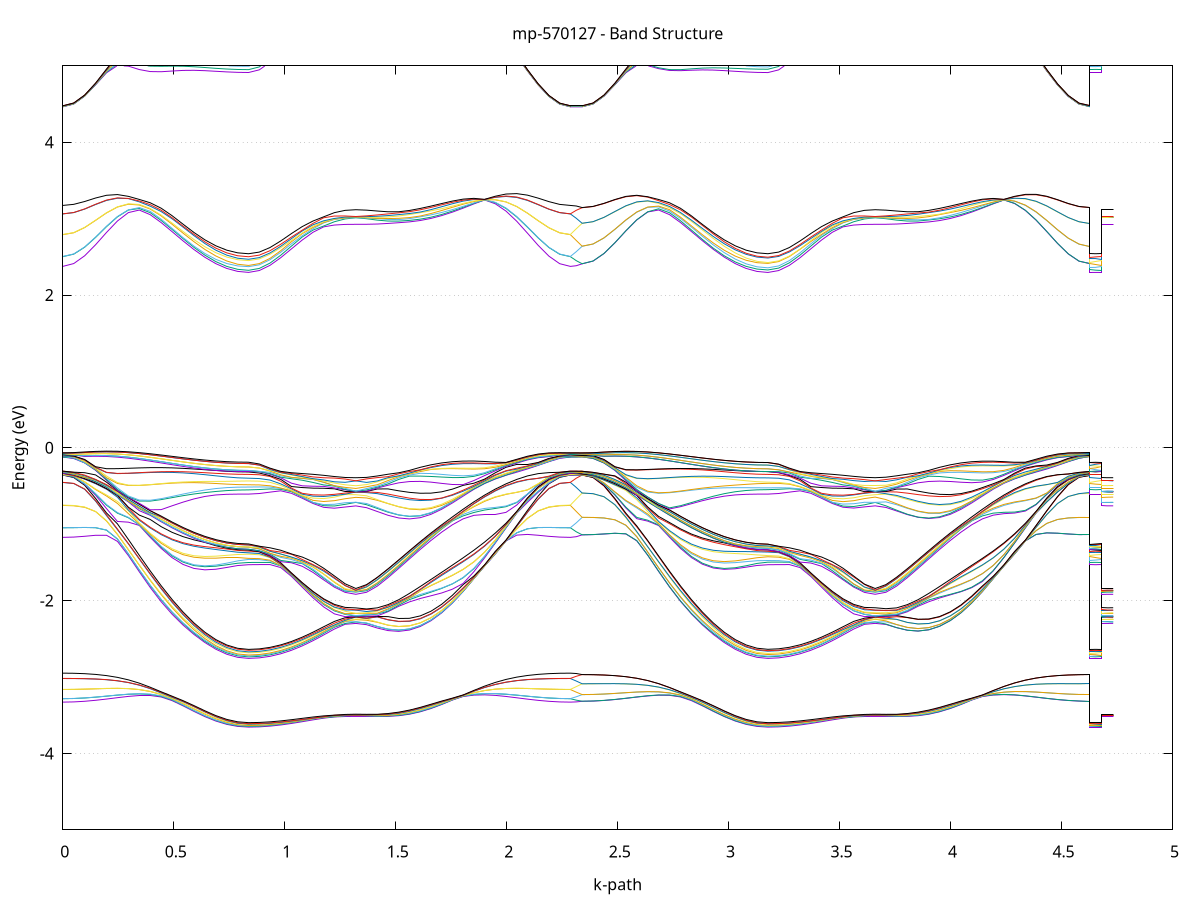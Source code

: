 set title 'mp-570127 - Band Structure'
set xlabel 'k-path'
set ylabel 'Energy (eV)'
set grid y
set yrange [-5:5]
set terminal png size 800,600
set output 'mp-570127_bands_gnuplot.png'
plot '-' using 1:2 with lines notitle, '-' using 1:2 with lines notitle, '-' using 1:2 with lines notitle, '-' using 1:2 with lines notitle, '-' using 1:2 with lines notitle, '-' using 1:2 with lines notitle, '-' using 1:2 with lines notitle, '-' using 1:2 with lines notitle, '-' using 1:2 with lines notitle, '-' using 1:2 with lines notitle, '-' using 1:2 with lines notitle, '-' using 1:2 with lines notitle, '-' using 1:2 with lines notitle, '-' using 1:2 with lines notitle, '-' using 1:2 with lines notitle, '-' using 1:2 with lines notitle, '-' using 1:2 with lines notitle, '-' using 1:2 with lines notitle, '-' using 1:2 with lines notitle, '-' using 1:2 with lines notitle, '-' using 1:2 with lines notitle, '-' using 1:2 with lines notitle, '-' using 1:2 with lines notitle, '-' using 1:2 with lines notitle, '-' using 1:2 with lines notitle, '-' using 1:2 with lines notitle, '-' using 1:2 with lines notitle, '-' using 1:2 with lines notitle, '-' using 1:2 with lines notitle, '-' using 1:2 with lines notitle, '-' using 1:2 with lines notitle, '-' using 1:2 with lines notitle, '-' using 1:2 with lines notitle, '-' using 1:2 with lines notitle, '-' using 1:2 with lines notitle, '-' using 1:2 with lines notitle, '-' using 1:2 with lines notitle, '-' using 1:2 with lines notitle, '-' using 1:2 with lines notitle, '-' using 1:2 with lines notitle, '-' using 1:2 with lines notitle, '-' using 1:2 with lines notitle, '-' using 1:2 with lines notitle, '-' using 1:2 with lines notitle, '-' using 1:2 with lines notitle, '-' using 1:2 with lines notitle, '-' using 1:2 with lines notitle, '-' using 1:2 with lines notitle, '-' using 1:2 with lines notitle, '-' using 1:2 with lines notitle, '-' using 1:2 with lines notitle, '-' using 1:2 with lines notitle, '-' using 1:2 with lines notitle, '-' using 1:2 with lines notitle, '-' using 1:2 with lines notitle, '-' using 1:2 with lines notitle, '-' using 1:2 with lines notitle, '-' using 1:2 with lines notitle, '-' using 1:2 with lines notitle, '-' using 1:2 with lines notitle, '-' using 1:2 with lines notitle, '-' using 1:2 with lines notitle, '-' using 1:2 with lines notitle, '-' using 1:2 with lines notitle, '-' using 1:2 with lines notitle, '-' using 1:2 with lines notitle, '-' using 1:2 with lines notitle, '-' using 1:2 with lines notitle, '-' using 1:2 with lines notitle, '-' using 1:2 with lines notitle, '-' using 1:2 with lines notitle, '-' using 1:2 with lines notitle, '-' using 1:2 with lines notitle, '-' using 1:2 with lines notitle, '-' using 1:2 with lines notitle, '-' using 1:2 with lines notitle, '-' using 1:2 with lines notitle, '-' using 1:2 with lines notitle, '-' using 1:2 with lines notitle, '-' using 1:2 with lines notitle, '-' using 1:2 with lines notitle, '-' using 1:2 with lines notitle, '-' using 1:2 with lines notitle, '-' using 1:2 with lines notitle, '-' using 1:2 with lines notitle, '-' using 1:2 with lines notitle, '-' using 1:2 with lines notitle, '-' using 1:2 with lines notitle, '-' using 1:2 with lines notitle, '-' using 1:2 with lines notitle, '-' using 1:2 with lines notitle, '-' using 1:2 with lines notitle, '-' using 1:2 with lines notitle, '-' using 1:2 with lines notitle, '-' using 1:2 with lines notitle, '-' using 1:2 with lines notitle, '-' using 1:2 with lines notitle, '-' using 1:2 with lines notitle, '-' using 1:2 with lines notitle, '-' using 1:2 with lines notitle, '-' using 1:2 with lines notitle, '-' using 1:2 with lines notitle, '-' using 1:2 with lines notitle, '-' using 1:2 with lines notitle, '-' using 1:2 with lines notitle, '-' using 1:2 with lines notitle, '-' using 1:2 with lines notitle, '-' using 1:2 with lines notitle, '-' using 1:2 with lines notitle, '-' using 1:2 with lines notitle, '-' using 1:2 with lines notitle, '-' using 1:2 with lines notitle, '-' using 1:2 with lines notitle, '-' using 1:2 with lines notitle, '-' using 1:2 with lines notitle, '-' using 1:2 with lines notitle, '-' using 1:2 with lines notitle, '-' using 1:2 with lines notitle, '-' using 1:2 with lines notitle, '-' using 1:2 with lines notitle, '-' using 1:2 with lines notitle, '-' using 1:2 with lines notitle, '-' using 1:2 with lines notitle, '-' using 1:2 with lines notitle, '-' using 1:2 with lines notitle, '-' using 1:2 with lines notitle, '-' using 1:2 with lines notitle, '-' using 1:2 with lines notitle, '-' using 1:2 with lines notitle, '-' using 1:2 with lines notitle, '-' using 1:2 with lines notitle, '-' using 1:2 with lines notitle, '-' using 1:2 with lines notitle, '-' using 1:2 with lines notitle, '-' using 1:2 with lines notitle, '-' using 1:2 with lines notitle, '-' using 1:2 with lines notitle, '-' using 1:2 with lines notitle, '-' using 1:2 with lines notitle, '-' using 1:2 with lines notitle, '-' using 1:2 with lines notitle, '-' using 1:2 with lines notitle, '-' using 1:2 with lines notitle, '-' using 1:2 with lines notitle, '-' using 1:2 with lines notitle, '-' using 1:2 with lines notitle, '-' using 1:2 with lines notitle, '-' using 1:2 with lines notitle, '-' using 1:2 with lines notitle, '-' using 1:2 with lines notitle, '-' using 1:2 with lines notitle, '-' using 1:2 with lines notitle, '-' using 1:2 with lines notitle, '-' using 1:2 with lines notitle, '-' using 1:2 with lines notitle, '-' using 1:2 with lines notitle, '-' using 1:2 with lines notitle, '-' using 1:2 with lines notitle, '-' using 1:2 with lines notitle, '-' using 1:2 with lines notitle, '-' using 1:2 with lines notitle, '-' using 1:2 with lines notitle, '-' using 1:2 with lines notitle, '-' using 1:2 with lines notitle, '-' using 1:2 with lines notitle, '-' using 1:2 with lines notitle, '-' using 1:2 with lines notitle, '-' using 1:2 with lines notitle, '-' using 1:2 with lines notitle, '-' using 1:2 with lines notitle, '-' using 1:2 with lines notitle, '-' using 1:2 with lines notitle, '-' using 1:2 with lines notitle, '-' using 1:2 with lines notitle, '-' using 1:2 with lines notitle, '-' using 1:2 with lines notitle, '-' using 1:2 with lines notitle, '-' using 1:2 with lines notitle, '-' using 1:2 with lines notitle, '-' using 1:2 with lines notitle, '-' using 1:2 with lines notitle, '-' using 1:2 with lines notitle, '-' using 1:2 with lines notitle, '-' using 1:2 with lines notitle, '-' using 1:2 with lines notitle, '-' using 1:2 with lines notitle, '-' using 1:2 with lines notitle, '-' using 1:2 with lines notitle, '-' using 1:2 with lines notitle, '-' using 1:2 with lines notitle, '-' using 1:2 with lines notitle, '-' using 1:2 with lines notitle
0.000000 -11.820996
0.049242 -11.817296
0.098484 -11.806296
0.147726 -11.788196
0.196968 -11.763396
0.246210 -11.732596
0.295453 -11.696396
0.344695 -11.655796
0.393937 -11.611896
0.443179 -11.565896
0.492421 -11.519196
0.541663 -11.473396
0.590905 -11.429896
0.640147 -11.390196
0.689389 -11.355796
0.738631 -11.328196
0.787874 -11.308996
0.837116 -11.301696
0.837116 -11.301696
0.885447 -11.300296
0.933777 -11.296296
0.982108 -11.289996
1.030439 -11.281796
1.078770 -11.272196
1.127101 -11.262196
1.175432 -11.252596
1.223763 -11.244396
1.272094 -11.239396
1.320425 -11.236896
1.320425 -11.236896
1.368755 -11.241196
1.417086 -11.251996
1.465417 -11.268796
1.513748 -11.291496
1.562079 -11.320096
1.610410 -11.354096
1.658741 -11.392796
1.707072 -11.435196
1.755403 -11.480196
1.803733 -11.526496
1.852064 -11.572896
1.900395 -11.618196
1.948726 -11.661096
1.997057 -11.700596
2.045388 -11.735596
2.093719 -11.765496
2.142050 -11.789396
2.190381 -11.806796
2.238711 -11.817496
2.287042 -11.820996
2.287042 -11.820996
2.313505 -11.820496
2.339967 -11.819496
2.339967 -11.819496
2.389209 -11.815796
2.438451 -11.804796
2.487693 -11.786696
2.536935 -11.761996
2.586177 -11.731196
2.635419 -11.694996
2.684661 -11.654496
2.733904 -11.610696
2.783146 -11.564796
2.832388 -11.518296
2.881630 -11.472496
2.930872 -11.429096
2.980114 -11.389596
3.029356 -11.355396
3.078598 -11.327796
3.127840 -11.308796
3.177082 -11.301496
3.177082 -11.301496
3.225413 -11.300096
3.273744 -11.296196
3.322075 -11.289896
3.370406 -11.281696
3.418737 -11.272196
3.467068 -11.262196
3.515399 -11.252596
3.563730 -11.244396
3.612060 -11.239396
3.660391 -11.236896
3.660391 -11.236896
3.708722 -11.241196
3.757053 -11.251996
3.805384 -11.268696
3.853715 -11.291296
3.902046 -11.319796
3.950377 -11.353696
3.998708 -11.392196
4.047038 -11.434396
4.095369 -11.479296
4.143700 -11.525496
4.192031 -11.571796
4.240362 -11.616996
4.288693 -11.659796
4.337024 -11.699196
4.385355 -11.734196
4.433686 -11.763996
4.482017 -11.787896
4.530347 -11.805296
4.578678 -11.815896
4.627009 -11.819496
4.627009 -11.301496
4.653471 -11.301596
4.679934 -11.301696
4.679934 -11.236896
4.706396 -11.236896
4.732858 -11.236896
e
0.000000 -11.813096
0.049242 -11.809396
0.098484 -11.798396
0.147726 -11.780396
0.196968 -11.755796
0.246210 -11.725096
0.295453 -11.689196
0.344695 -11.648896
0.393937 -11.605296
0.443179 -11.559796
0.492421 -11.513596
0.541663 -11.468196
0.590905 -11.425196
0.640147 -11.386096
0.689389 -11.352296
0.738631 -11.325196
0.787874 -11.306496
0.837116 -11.299396
0.837116 -11.299396
0.885447 -11.298096
0.933777 -11.294196
0.982108 -11.287996
1.030439 -11.279896
1.078770 -11.270596
1.127101 -11.260796
1.175432 -11.251496
1.223763 -11.243896
1.272094 -11.238896
1.320425 -11.236596
1.320425 -11.236596
1.368755 -11.240296
1.417086 -11.250596
1.465417 -11.266896
1.513748 -11.289096
1.562079 -11.317196
1.610410 -11.350596
1.658741 -11.388596
1.707072 -11.430396
1.755403 -11.474896
1.803733 -11.520696
1.852064 -11.566696
1.900395 -11.611596
1.948726 -11.654196
1.997057 -11.693396
2.045388 -11.728196
2.093719 -11.757796
2.142050 -11.781596
2.190381 -11.798996
2.238711 -11.809496
2.287042 -11.813096
2.287042 -11.813096
2.313505 -11.816296
2.339967 -11.818396
2.339967 -11.818396
2.389209 -11.814696
2.438451 -11.803696
2.487693 -11.785596
2.536935 -11.760796
2.586177 -11.729996
2.635419 -11.693896
2.684661 -11.653396
2.733904 -11.609596
2.783146 -11.563696
2.832388 -11.517196
2.881630 -11.471396
2.930872 -11.427996
2.980114 -11.388496
3.029356 -11.354296
3.078598 -11.326796
3.127840 -11.307696
3.177082 -11.300496
3.177082 -11.300496
3.225413 -11.299096
3.273744 -11.295196
3.322075 -11.288796
3.370406 -11.280596
3.418737 -11.271096
3.467068 -11.261196
3.515399 -11.251596
3.563730 -11.243896
3.612060 -11.238896
3.660391 -11.236596
3.660391 -11.236596
3.708722 -11.240296
3.757053 -11.250896
3.805384 -11.267596
3.853715 -11.290196
3.902046 -11.318696
3.950377 -11.352496
3.998708 -11.391096
4.047038 -11.433296
4.095369 -11.478196
4.143700 -11.524396
4.192031 -11.570696
4.240362 -11.615896
4.288693 -11.658696
4.337024 -11.698096
4.385355 -11.733096
4.433686 -11.762896
4.482017 -11.786796
4.530347 -11.804196
4.578678 -11.814796
4.627009 -11.818396
4.627009 -11.300496
4.653471 -11.300096
4.679934 -11.299396
4.679934 -11.236596
4.706396 -11.236596
4.732858 -11.236596
e
0.000000 -11.812796
0.049242 -11.809096
0.098484 -11.798096
0.147726 -11.780096
0.196968 -11.755496
0.246210 -11.724796
0.295453 -11.688896
0.344695 -11.648596
0.393937 -11.605096
0.443179 -11.559496
0.492421 -11.513296
0.541663 -11.467996
0.590905 -11.424996
0.640147 -11.385896
0.689389 -11.352096
0.738631 -11.324996
0.787874 -11.306396
0.837116 -11.299196
0.837116 -11.299196
0.885447 -11.297896
0.933777 -11.293996
0.982108 -11.287796
1.030439 -11.279796
1.078770 -11.270496
1.127101 -11.260696
1.175432 -11.251396
1.223763 -11.243896
1.272094 -11.238796
1.320425 -11.236196
1.320425 -11.236196
1.368755 -11.239996
1.417086 -11.250496
1.465417 -11.266796
1.513748 -11.288996
1.562079 -11.316996
1.610410 -11.350296
1.658741 -11.388396
1.707072 -11.430196
1.755403 -11.474596
1.803733 -11.520496
1.852064 -11.566496
1.900395 -11.611296
1.948726 -11.653896
1.997057 -11.693096
2.045388 -11.727896
2.093719 -11.757496
2.142050 -11.781296
2.190381 -11.798696
2.238711 -11.809196
2.287042 -11.812796
2.287042 -11.812796
2.313505 -11.808696
2.339967 -11.803796
2.339967 -11.803796
2.389209 -11.800096
2.438451 -11.789196
2.487693 -11.771396
2.536935 -11.746896
2.586177 -11.716496
2.635419 -11.680796
2.684661 -11.640896
2.733904 -11.597696
2.783146 -11.552596
2.832388 -11.506996
2.881630 -11.462296
2.930872 -11.419896
2.980114 -11.381496
3.029356 -11.348396
3.078598 -11.321996
3.127840 -11.303896
3.177082 -11.297196
3.177082 -11.297196
3.225413 -11.295896
3.273744 -11.292096
3.322075 -11.286096
3.370406 -11.278296
3.418737 -11.269296
3.467068 -11.259996
3.515399 -11.251096
3.563730 -11.243896
3.612060 -11.238796
3.660391 -11.236196
3.660391 -11.236196
3.708722 -11.239896
3.757053 -11.249796
3.805384 -11.265296
3.853715 -11.286796
3.902046 -11.313996
3.950377 -11.346596
3.998708 -11.383896
4.047038 -11.424996
4.095369 -11.468796
4.143700 -11.514096
4.192031 -11.559496
4.240362 -11.603896
4.288693 -11.646096
4.337024 -11.684996
4.385355 -11.719496
4.433686 -11.748896
4.482017 -11.772496
4.530347 -11.789796
4.578678 -11.800296
4.627009 -11.803796
4.627009 -11.297196
4.653471 -11.298296
4.679934 -11.299196
4.679934 -11.236196
4.706396 -11.236196
4.732858 -11.236196
e
0.000000 -11.792896
0.049242 -11.789296
0.098484 -11.778496
0.147726 -11.760696
0.196968 -11.736496
0.246210 -11.706296
0.295453 -11.670996
0.344695 -11.631396
0.393937 -11.588696
0.443179 -11.544196
0.492421 -11.499196
0.541663 -11.455096
0.590905 -11.413496
0.640147 -11.375896
0.689389 -11.343596
0.738631 -11.317996
0.787874 -11.300596
0.837116 -11.294096
0.837116 -11.294096
0.885447 -11.292796
0.933777 -11.289196
0.982108 -11.283396
1.030439 -11.275996
1.078770 -11.267496
1.127101 -11.258696
1.175432 -11.250396
1.223763 -11.243596
1.272094 -11.238596
1.320425 -11.236196
1.320425 -11.236196
1.368755 -11.239496
1.417086 -11.248696
1.465417 -11.263396
1.513748 -11.283896
1.562079 -11.310096
1.610410 -11.341796
1.658741 -11.378196
1.707072 -11.418496
1.755403 -11.461496
1.803733 -11.506096
1.852064 -11.550996
1.900395 -11.594796
1.948726 -11.636596
1.997057 -11.675096
2.045388 -11.709296
2.093719 -11.738496
2.142050 -11.761896
2.190381 -11.778996
2.238711 -11.789396
2.287042 -11.792896
2.287042 -11.792896
2.313505 -11.798096
2.339967 -11.803596
2.339967 -11.803596
2.389209 -11.799896
2.438451 -11.788996
2.487693 -11.771096
2.536935 -11.746696
2.586177 -11.716196
2.635419 -11.680596
2.684661 -11.640596
2.733904 -11.597496
2.783146 -11.552396
2.832388 -11.506696
2.881630 -11.461996
2.930872 -11.419596
2.980114 -11.381196
3.029356 -11.348096
3.078598 -11.321696
3.127840 -11.303496
3.177082 -11.296696
3.177082 -11.296696
3.225413 -11.295396
3.273744 -11.291596
3.322075 -11.285596
3.370406 -11.277796
3.418737 -11.268796
3.467068 -11.259496
3.515399 -11.250596
3.563730 -11.243596
3.612060 -11.238596
3.660391 -11.236196
3.660391 -11.236196
3.708722 -11.239596
3.757053 -11.249496
3.805384 -11.264996
3.853715 -11.286496
3.902046 -11.313696
3.950377 -11.346296
3.998708 -11.383596
4.047038 -11.424696
4.095369 -11.468496
4.143700 -11.513796
4.192031 -11.559296
4.240362 -11.603696
4.288693 -11.645896
4.337024 -11.684696
4.385355 -11.719296
4.433686 -11.748696
4.482017 -11.772296
4.530347 -11.789496
4.578678 -11.799996
4.627009 -11.803596
4.627009 -11.296696
4.653471 -11.295396
4.679934 -11.294096
4.679934 -11.236196
4.706396 -11.236196
4.732858 -11.236196
e
0.000000 -11.791296
0.049242 -11.787696
0.098484 -11.776896
0.147726 -11.759196
0.196968 -11.734896
0.246210 -11.704796
0.295453 -11.669496
0.344695 -11.629996
0.393937 -11.587296
0.443179 -11.542796
0.492421 -11.497896
0.541663 -11.453896
0.590905 -11.412396
0.640147 -11.374796
0.689389 -11.342596
0.738631 -11.316996
0.787874 -11.299596
0.837116 -11.293096
0.837116 -11.293096
0.885447 -11.291896
0.933777 -11.288196
0.982108 -11.282496
1.030439 -11.274996
1.078770 -11.266496
1.127101 -11.257696
1.175432 -11.249596
1.223763 -11.242996
1.272094 -11.237996
1.320425 -11.235596
1.320425 -11.235596
1.368755 -11.238796
1.417086 -11.247596
1.465417 -11.262296
1.513748 -11.282796
1.562079 -11.308996
1.610410 -11.340696
1.658741 -11.377096
1.707072 -11.417296
1.755403 -11.460296
1.803733 -11.504796
1.852064 -11.549596
1.900395 -11.593496
1.948726 -11.635096
1.997057 -11.673596
2.045388 -11.707796
2.093719 -11.736896
2.142050 -11.760296
2.190381 -11.777396
2.238711 -11.787796
2.287042 -11.791296
2.287042 -11.791296
2.313505 -11.785896
2.339967 -11.779996
2.339967 -11.779996
2.389209 -11.776396
2.438451 -11.765696
2.487693 -11.748096
2.536935 -11.723996
2.586177 -11.694096
2.635419 -11.659196
2.684661 -11.619996
2.733904 -11.577896
2.783146 -11.533896
2.832388 -11.489596
2.881630 -11.446296
2.930872 -11.405596
2.980114 -11.368796
3.029356 -11.337396
3.078598 -11.312596
3.127840 -11.295896
3.177082 -11.289896
3.177082 -11.289896
3.225413 -11.288696
3.273744 -11.285196
3.322075 -11.279696
3.370406 -11.272696
3.418737 -11.264796
3.467068 -11.256696
3.515399 -11.249296
3.563730 -11.242996
3.612060 -11.237996
3.660391 -11.235596
3.660391 -11.235596
3.708722 -11.238696
3.757053 -11.246696
3.805384 -11.260296
3.853715 -11.279696
3.902046 -11.304896
3.950377 -11.335496
3.998708 -11.370996
4.047038 -11.410396
4.095369 -11.452596
4.143700 -11.496396
4.192031 -11.540596
4.240362 -11.583896
4.288693 -11.625196
4.337024 -11.663196
4.385355 -11.697096
4.433686 -11.725996
4.482017 -11.749196
4.530347 -11.766196
4.578678 -11.776496
4.627009 -11.779996
4.627009 -11.289896
4.653471 -11.291596
4.679934 -11.293096
4.679934 -11.235596
4.706396 -11.235596
4.732858 -11.235596
e
0.000000 -11.768796
0.049242 -11.765296
0.098484 -11.754596
0.147726 -11.737196
0.196968 -11.713296
0.246210 -11.683596
0.295453 -11.648996
0.344695 -11.610196
0.393937 -11.568496
0.443179 -11.524996
0.492421 -11.481296
0.541663 -11.438596
0.590905 -11.398596
0.640147 -11.362596
0.689389 -11.331896
0.738631 -11.307696
0.787874 -11.291596
0.837116 -11.285696
0.837116 -11.285696
0.885447 -11.284596
0.933777 -11.281196
0.982108 -11.275996
1.030439 -11.269396
1.078770 -11.262096
1.127101 -11.254796
1.175432 -11.248296
1.223763 -11.242496
1.272094 -11.237496
1.320425 -11.235096
1.320425 -11.235096
1.368755 -11.237796
1.417086 -11.244996
1.465417 -11.257596
1.513748 -11.275996
1.562079 -11.300296
1.610410 -11.329996
1.658741 -11.364696
1.707072 -11.403296
1.755403 -11.444796
1.803733 -11.487996
1.852064 -11.531596
1.900395 -11.574496
1.948726 -11.615296
1.997057 -11.652996
2.045388 -11.686596
2.093719 -11.715296
2.142050 -11.738296
2.190381 -11.755096
2.238711 -11.765396
2.287042 -11.768796
2.287042 -11.768796
2.313505 -11.773896
2.339967 -11.779596
2.339967 -11.779596
2.389209 -11.775996
2.438451 -11.765296
2.487693 -11.747696
2.536935 -11.723696
2.586177 -11.693796
2.635419 -11.658796
2.684661 -11.619696
2.733904 -11.577496
2.783146 -11.533596
2.832388 -11.489296
2.881630 -11.445996
2.930872 -11.405296
2.980114 -11.368596
3.029356 -11.337196
3.078598 -11.312296
3.127840 -11.295496
3.177082 -11.289396
3.177082 -11.289396
3.225413 -11.288196
3.273744 -11.284696
3.322075 -11.279196
3.370406 -11.272096
3.418737 -11.264196
3.467068 -11.255996
3.515399 -11.248496
3.563730 -11.242496
3.612060 -11.237496
3.660391 -11.235096
3.660391 -11.235096
3.708722 -11.237896
3.757053 -11.246196
3.805384 -11.259896
3.853715 -11.279396
3.902046 -11.304596
3.950377 -11.335296
3.998708 -11.370696
4.047038 -11.410096
4.095369 -11.452296
4.143700 -11.496096
4.192031 -11.540296
4.240362 -11.583596
4.288693 -11.624796
4.337024 -11.662896
4.385355 -11.696696
4.433686 -11.725596
4.482017 -11.748796
4.530347 -11.765796
4.578678 -11.776096
4.627009 -11.779596
4.627009 -11.289396
4.653471 -11.287496
4.679934 -11.285696
4.679934 -11.235096
4.706396 -11.235096
4.732858 -11.235096
e
0.000000 -11.768496
0.049242 -11.764896
0.098484 -11.754196
0.147726 -11.736796
0.196968 -11.712896
0.246210 -11.683296
0.295453 -11.648596
0.344695 -11.609796
0.393937 -11.568096
0.443179 -11.524596
0.492421 -11.480796
0.541663 -11.438196
0.590905 -11.398096
0.640147 -11.362096
0.689389 -11.331396
0.738631 -11.307096
0.787874 -11.290796
0.837116 -11.284896
0.837116 -11.284896
0.885447 -11.283696
0.933777 -11.280396
0.982108 -11.275196
1.030439 -11.268496
1.078770 -11.261196
1.127101 -11.253796
1.175432 -11.247296
1.223763 -11.241396
1.272094 -11.236296
1.320425 -11.234396
1.320425 -11.234396
1.368755 -11.236996
1.417086 -11.244296
1.465417 -11.256996
1.513748 -11.275496
1.562079 -11.299796
1.610410 -11.329596
1.658741 -11.364196
1.707072 -11.402796
1.755403 -11.444396
1.803733 -11.487596
1.852064 -11.531196
1.900395 -11.573996
1.948726 -11.614896
1.997057 -11.652596
2.045388 -11.686196
2.093719 -11.714896
2.142050 -11.737896
2.190381 -11.754696
2.238711 -11.764996
2.287042 -11.768496
2.287042 -11.768496
2.313505 -11.764196
2.339967 -11.761296
2.339967 -11.761296
2.389209 -11.757796
2.438451 -11.747196
2.487693 -11.729796
2.536935 -11.705996
2.586177 -11.676496
2.635419 -11.641996
2.684661 -11.603496
2.733904 -11.562096
2.783146 -11.518896
2.832388 -11.475496
2.881630 -11.433296
2.930872 -11.393696
2.980114 -11.358096
3.029356 -11.327796
3.078598 -11.303896
3.127840 -11.287796
3.177082 -11.281796
3.177082 -11.281796
3.225413 -11.280696
3.273744 -11.277396
3.322075 -11.272296
3.370406 -11.265896
3.418737 -11.258996
3.467068 -11.252596
3.515399 -11.247096
3.563730 -11.241396
3.612060 -11.236296
3.660391 -11.234396
3.660391 -11.234396
3.708722 -11.236796
3.757053 -11.243296
3.805384 -11.255296
3.853715 -11.273096
3.902046 -11.296796
3.950377 -11.326096
3.998708 -11.360196
4.047038 -11.398296
4.095369 -11.439396
4.143700 -11.482196
4.192031 -11.525496
4.240362 -11.567996
4.288693 -11.608496
4.337024 -11.645996
4.385355 -11.679496
4.433686 -11.707996
4.482017 -11.730896
4.530347 -11.747696
4.578678 -11.757896
4.627009 -11.761296
4.627009 -11.281796
4.653471 -11.283196
4.679934 -11.284896
4.679934 -11.234396
4.706396 -11.234396
4.732858 -11.234396
e
0.000000 -11.757796
0.049242 -11.754296
0.098484 -11.743696
0.147726 -11.726296
0.196968 -11.702596
0.246210 -11.673196
0.295453 -11.638696
0.344695 -11.600296
0.393937 -11.558896
0.443179 -11.515896
0.492421 -11.472596
0.541663 -11.430496
0.590905 -11.390996
0.640147 -11.355596
0.689389 -11.325396
0.738631 -11.301496
0.787874 -11.285196
0.837116 -11.278996
0.837116 -11.278996
0.885447 -11.277796
0.933777 -11.274496
0.982108 -11.269296
1.030439 -11.262696
1.078770 -11.256096
1.127101 -11.251196
1.175432 -11.246396
1.223763 -11.240996
1.272094 -11.235896
1.320425 -11.234296
1.320425 -11.234296
1.368755 -11.235896
1.417086 -11.241696
1.465417 -11.253496
1.513748 -11.271096
1.562079 -11.294696
1.610410 -11.323696
1.658741 -11.357696
1.707072 -11.395696
1.755403 -11.436596
1.803733 -11.479296
1.852064 -11.522396
1.900395 -11.564796
1.948726 -11.605296
1.997057 -11.642696
2.045388 -11.676096
2.093719 -11.704596
2.142050 -11.727496
2.190381 -11.744196
2.238711 -11.754396
2.287042 -11.757796
2.287042 -11.757796
2.313505 -11.758496
2.339967 -11.760096
2.339967 -11.760096
2.389209 -11.756596
2.438451 -11.745996
2.487693 -11.728596
2.536935 -11.704796
2.586177 -11.675296
2.635419 -11.640796
2.684661 -11.602296
2.733904 -11.560896
2.783146 -11.517696
2.832388 -11.474296
2.881630 -11.432096
2.930872 -11.392496
2.980114 -11.356896
3.029356 -11.326596
3.078598 -11.302596
3.127840 -11.286396
3.177082 -11.280396
3.177082 -11.280396
3.225413 -11.279296
3.273744 -11.275996
3.322075 -11.270896
3.370406 -11.264596
3.418737 -11.257996
3.467068 -11.251996
3.515399 -11.246496
3.563730 -11.240996
3.612060 -11.235896
3.660391 -11.234296
3.660391 -11.234296
3.708722 -11.236096
3.757053 -11.242196
3.805384 -11.254096
3.853715 -11.271896
3.902046 -11.295596
3.950377 -11.324896
3.998708 -11.358996
4.047038 -11.397096
4.095369 -11.438196
4.143700 -11.480996
4.192031 -11.524296
4.240362 -11.566796
4.288693 -11.607296
4.337024 -11.644796
4.385355 -11.678296
4.433686 -11.706796
4.482017 -11.729696
4.530347 -11.746496
4.578678 -11.756696
4.627009 -11.760096
4.627009 -11.280396
4.653471 -11.279496
4.679934 -11.278996
4.679934 -11.234296
4.706396 -11.234296
4.732858 -11.234296
e
0.000000 -11.374896
0.049242 -11.373796
0.098484 -11.370796
0.147726 -11.365796
0.196968 -11.359096
0.246210 -11.350896
0.295453 -11.341396
0.344695 -11.331096
0.393937 -11.320196
0.443179 -11.309096
0.492421 -11.298396
0.541663 -11.288296
0.590905 -11.279496
0.640147 -11.272296
0.689389 -11.267396
0.738631 -11.265196
0.787874 -11.265496
0.837116 -11.266296
0.837116 -11.266296
0.885447 -11.265796
0.933777 -11.264396
0.982108 -11.261996
1.030439 -11.258696
1.078770 -11.253996
1.127101 -11.246996
1.175432 -11.240496
1.223763 -11.235896
1.272094 -11.234296
1.320425 -11.233996
1.320425 -11.233996
1.368755 -11.234896
1.417086 -11.237996
1.465417 -11.241796
1.513748 -11.246696
1.562079 -11.252896
1.610410 -11.260196
1.658741 -11.268696
1.707072 -11.278196
1.755403 -11.288496
1.803733 -11.299296
1.852064 -11.310396
1.900395 -11.321496
1.948726 -11.332296
1.997057 -11.342496
2.045388 -11.351696
2.093719 -11.359696
2.142050 -11.366096
2.190381 -11.370896
2.238711 -11.373896
2.287042 -11.374896
2.287042 -11.374896
2.313505 -11.373996
2.339967 -11.371896
2.339967 -11.371896
2.389209 -11.370896
2.438451 -11.367896
2.487693 -11.362996
2.536935 -11.356296
2.586177 -11.348196
2.635419 -11.338896
2.684661 -11.328696
2.733904 -11.317896
2.783146 -11.307096
2.832388 -11.296496
2.881630 -11.286696
2.930872 -11.277996
2.980114 -11.270996
3.029356 -11.266196
3.078598 -11.263996
3.127840 -11.264196
3.177082 -11.264896
3.177082 -11.264896
3.225413 -11.264396
3.273744 -11.262796
3.322075 -11.260296
3.370406 -11.256696
3.418737 -11.251996
3.467068 -11.246096
3.515399 -11.240296
3.563730 -11.235996
3.612060 -11.234296
3.660391 -11.233996
3.660391 -11.233996
3.708722 -11.234696
3.757053 -11.237496
3.805384 -11.241196
3.853715 -11.245996
3.902046 -11.251896
3.950377 -11.259096
3.998708 -11.267396
4.047038 -11.276696
4.095369 -11.286796
4.143700 -11.297396
4.192031 -11.308296
4.240362 -11.319296
4.288693 -11.329896
4.337024 -11.339896
4.385355 -11.348996
4.433686 -11.356896
4.482017 -11.363296
4.530347 -11.367996
4.578678 -11.370896
4.627009 -11.371896
4.627009 -11.264896
4.653471 -11.265796
4.679934 -11.266296
4.679934 -11.233996
4.706396 -11.233996
4.732858 -11.233996
e
0.000000 -11.361696
0.049242 -11.360796
0.098484 -11.357796
0.147726 -11.353096
0.196968 -11.346696
0.246210 -11.338896
0.295453 -11.329996
0.344695 -11.320196
0.393937 -11.309896
0.443179 -11.299596
0.492421 -11.289496
0.541663 -11.280196
0.590905 -11.272096
0.640147 -11.265696
0.689389 -11.261296
0.738631 -11.259396
0.787874 -11.259696
0.837116 -11.260196
0.837116 -11.260196
0.885447 -11.259796
0.933777 -11.258296
0.982108 -11.255996
1.030439 -11.252796
1.078770 -11.248796
1.127101 -11.244296
1.175432 -11.239496
1.223763 -11.235696
1.272094 -11.234196
1.320425 -11.233796
1.320425 -11.233796
1.368755 -11.233996
1.417086 -11.235396
1.465417 -11.238296
1.513748 -11.242396
1.562079 -11.247796
1.610410 -11.254396
1.658741 -11.262096
1.707072 -11.270796
1.755403 -11.280296
1.803733 -11.290296
1.852064 -11.300696
1.900395 -11.311196
1.948726 -11.321396
1.997057 -11.330996
2.045388 -11.339696
2.093719 -11.347296
2.142050 -11.353396
2.190381 -11.357996
2.238711 -11.360796
2.287042 -11.361696
2.287042 -11.361696
2.313505 -11.367096
2.339967 -11.370696
2.339967 -11.370696
2.389209 -11.369696
2.438451 -11.366696
2.487693 -11.361796
2.536935 -11.355196
2.586177 -11.347096
2.635419 -11.337696
2.684661 -11.327496
2.733904 -11.316796
2.783146 -11.305896
2.832388 -11.295296
2.881630 -11.285496
2.930872 -11.276796
2.980114 -11.269796
3.029356 -11.264996
3.078598 -11.262796
3.127840 -11.262896
3.177082 -11.263496
3.177082 -11.263496
3.225413 -11.262996
3.273744 -11.261396
3.322075 -11.258896
3.370406 -11.255496
3.418737 -11.251196
3.467068 -11.245796
3.515399 -11.239896
3.563730 -11.235696
3.612060 -11.234196
3.660391 -11.233796
3.660391 -11.233796
3.708722 -11.234096
3.757053 -11.236396
3.805384 -11.239996
3.853715 -11.244796
3.902046 -11.250696
3.950377 -11.257896
3.998708 -11.266196
4.047038 -11.275496
4.095369 -11.285596
4.143700 -11.296196
4.192031 -11.307196
4.240362 -11.318096
4.288693 -11.328796
4.337024 -11.338796
4.385355 -11.347896
4.433686 -11.355696
4.482017 -11.362096
4.530347 -11.366896
4.578678 -11.369796
4.627009 -11.370696
4.627009 -11.263496
4.653471 -11.261996
4.679934 -11.260196
4.679934 -11.233796
4.706396 -11.233796
4.732858 -11.233796
e
0.000000 -11.361296
0.049242 -11.360396
0.098484 -11.357496
0.147726 -11.352696
0.196968 -11.346396
0.246210 -11.338496
0.295453 -11.329596
0.344695 -11.319796
0.393937 -11.309496
0.443179 -11.299196
0.492421 -11.289196
0.541663 -11.279896
0.590905 -11.271696
0.640147 -11.265296
0.689389 -11.260896
0.738631 -11.258896
0.787874 -11.258996
0.837116 -11.259496
0.837116 -11.259496
0.885447 -11.258996
0.933777 -11.257496
0.982108 -11.255196
1.030439 -11.251996
1.078770 -11.247996
1.127101 -11.243496
1.175432 -11.238896
1.223763 -11.235296
1.272094 -11.233896
1.320425 -11.233396
1.320425 -11.233396
1.368755 -11.233396
1.417086 -11.234896
1.465417 -11.237796
1.513748 -11.241996
1.562079 -11.247396
1.610410 -11.253996
1.658741 -11.261696
1.707072 -11.270396
1.755403 -11.279896
1.803733 -11.289996
1.852064 -11.300396
1.900395 -11.310796
1.948726 -11.320996
1.997057 -11.330596
2.045388 -11.339296
2.093719 -11.346896
2.142050 -11.352996
2.190381 -11.357596
2.238711 -11.360396
2.287042 -11.361296
2.287042 -11.361296
2.313505 -11.354896
2.339967 -11.347696
2.339967 -11.347696
2.389209 -11.346796
2.438451 -11.343996
2.487693 -11.339596
2.536935 -11.333596
2.586177 -11.326196
2.635419 -11.317796
2.684661 -11.308696
2.733904 -11.299196
2.783146 -11.289596
2.832388 -11.280396
2.881630 -11.271896
2.930872 -11.264696
2.980114 -11.259096
3.029356 -11.255496
3.078598 -11.254196
3.127840 -11.254896
3.177082 -11.255696
3.177082 -11.255696
3.225413 -11.255196
3.273744 -11.253996
3.322075 -11.251896
3.370406 -11.249196
3.418737 -11.245896
3.467068 -11.242296
3.515399 -11.238596
3.563730 -11.235296
3.612060 -11.233796
3.660391 -11.233496
3.660391 -11.233496
3.708722 -11.233196
3.757053 -11.233796
3.805384 -11.235596
3.853715 -11.238696
3.902046 -11.243096
3.950377 -11.248696
3.998708 -11.255496
4.047038 -11.263196
4.095369 -11.271796
4.143700 -11.281096
4.192031 -11.290596
4.240362 -11.300296
4.288693 -11.309796
4.337024 -11.318796
4.385355 -11.326896
4.433686 -11.334096
4.482017 -11.339896
4.530347 -11.344196
4.578678 -11.346796
4.627009 -11.347696
4.627009 -11.255696
4.653471 -11.257596
4.679934 -11.259496
4.679934 -11.233396
4.706396 -11.233496
4.732858 -11.233496
e
0.000000 -11.332496
0.049242 -11.331596
0.098484 -11.329096
0.147726 -11.324896
0.196968 -11.319396
0.246210 -11.312596
0.295453 -11.304896
0.344695 -11.296496
0.393937 -11.287796
0.443179 -11.279096
0.492421 -11.270896
0.541663 -11.263496
0.590905 -11.257196
0.640147 -11.252596
0.689389 -11.249896
0.738631 -11.249496
0.787874 -11.250696
0.837116 -11.251696
0.837116 -11.251696
0.885447 -11.251296
0.933777 -11.250196
0.982108 -11.248396
1.030439 -11.246096
1.078770 -11.243296
1.127101 -11.240296
1.175432 -11.237296
1.223763 -11.234996
1.272094 -11.233296
1.320425 -11.233196
1.320425 -11.233196
1.368755 -11.232596
1.417086 -11.232196
1.465417 -11.233196
1.513748 -11.235296
1.562079 -11.238696
1.610410 -11.243196
1.658741 -11.248896
1.707072 -11.255596
1.755403 -11.263196
1.803733 -11.271396
1.852064 -11.279996
1.900395 -11.288796
1.948726 -11.297496
1.997057 -11.305696
2.045388 -11.313196
2.093719 -11.319796
2.142050 -11.325196
2.190381 -11.329196
2.238711 -11.331596
2.287042 -11.332496
2.287042 -11.332496
2.313505 -11.339896
2.339967 -11.347496
2.339967 -11.347496
2.389209 -11.346596
2.438451 -11.343796
2.487693 -11.339396
2.536935 -11.333396
2.586177 -11.326096
2.635419 -11.317696
2.684661 -11.308496
2.733904 -11.298996
2.783146 -11.289396
2.832388 -11.280196
2.881630 -11.271796
2.930872 -11.264496
2.980114 -11.258896
3.029356 -11.255196
3.078598 -11.253896
3.127840 -11.254396
3.177082 -11.255096
3.177082 -11.255096
3.225413 -11.254596
3.273744 -11.253296
3.322075 -11.251196
3.370406 -11.248496
3.418737 -11.245096
3.467068 -11.241396
3.515399 -11.237696
3.563730 -11.234996
3.612060 -11.233296
3.660391 -11.233196
3.660391 -11.233196
3.708722 -11.232696
3.757053 -11.233096
3.805384 -11.235096
3.853715 -11.238396
3.902046 -11.242796
3.950377 -11.248496
3.998708 -11.255296
4.047038 -11.263096
4.095369 -11.271696
4.143700 -11.280896
4.192031 -11.290496
4.240362 -11.300096
4.288693 -11.309596
4.337024 -11.318596
4.385355 -11.326796
4.433686 -11.333896
4.482017 -11.339696
4.530347 -11.343996
4.578678 -11.346596
4.627009 -11.347496
4.627009 -11.255096
4.653471 -11.253296
4.679934 -11.251696
4.679934 -11.233196
4.706396 -11.233196
4.732858 -11.233196
e
0.000000 -11.331496
0.049242 -11.330696
0.098484 -11.328096
0.147726 -11.323996
0.196968 -11.318396
0.246210 -11.311696
0.295453 -11.303896
0.344695 -11.295596
0.393937 -11.286896
0.443179 -11.278196
0.492421 -11.269996
0.541663 -11.262596
0.590905 -11.256296
0.640147 -11.251696
0.689389 -11.248996
0.738631 -11.248496
0.787874 -11.249696
0.837116 -11.250696
0.837116 -11.250696
0.885447 -11.250296
0.933777 -11.249196
0.982108 -11.247396
1.030439 -11.245096
1.078770 -11.242496
1.127101 -11.239596
1.175432 -11.236896
1.223763 -11.234296
1.272094 -11.232896
1.320425 -11.232996
1.320425 -11.232996
1.368755 -11.232096
1.417086 -11.231696
1.465417 -11.232396
1.513748 -11.234496
1.562079 -11.237796
1.610410 -11.242296
1.658741 -11.247996
1.707072 -11.254696
1.755403 -11.262296
1.803733 -11.270496
1.852064 -11.279096
1.900395 -11.287896
1.948726 -11.296596
1.997057 -11.304796
2.045388 -11.312296
2.093719 -11.318896
2.142050 -11.324296
2.190381 -11.328196
2.238711 -11.330696
2.287042 -11.331496
2.287042 -11.331496
2.313505 -11.324296
2.339967 -11.317396
2.339967 -11.317396
2.389209 -11.316596
2.438451 -11.314196
2.487693 -11.310396
2.536935 -11.305296
2.586177 -11.299096
2.635419 -11.292096
2.684661 -11.284396
2.733904 -11.276596
2.783146 -11.268896
2.832388 -11.261596
2.881630 -11.255096
2.930872 -11.249896
2.980114 -11.246296
3.029356 -11.244496
3.078598 -11.244796
3.127840 -11.246696
3.177082 -11.248096
3.177082 -11.248096
3.225413 -11.247696
3.273744 -11.246796
3.322075 -11.245296
3.370406 -11.243396
3.418737 -11.241196
3.467068 -11.238896
3.515399 -11.236596
3.563730 -11.234296
3.612060 -11.232896
3.660391 -11.232996
3.660391 -11.232996
3.708722 -11.231996
3.757053 -11.231096
3.805384 -11.230996
3.853715 -11.232096
3.902046 -11.234396
3.950377 -11.237896
3.998708 -11.242496
4.047038 -11.248196
4.095369 -11.254696
4.143700 -11.261996
4.192031 -11.269596
4.240362 -11.277496
4.288693 -11.285296
4.337024 -11.292796
4.385355 -11.299696
4.433686 -11.305696
4.482017 -11.310696
4.530347 -11.314296
4.578678 -11.316596
4.627009 -11.317396
4.627009 -11.248096
4.653471 -11.249296
4.679934 -11.250696
4.679934 -11.232996
4.706396 -11.232996
4.732858 -11.232996
e
0.000000 -11.305196
0.049242 -11.304496
0.098484 -11.302296
0.147726 -11.298796
0.196968 -11.293996
0.246210 -11.288296
0.295453 -11.281796
0.344695 -11.274796
0.393937 -11.267696
0.443179 -11.260696
0.492421 -11.254296
0.541663 -11.248596
0.590905 -11.244196
0.640147 -11.241396
0.689389 -11.240396
0.738631 -11.241396
0.787874 -11.243796
0.837116 -11.245296
0.837116 -11.245296
0.885447 -11.245096
0.933777 -11.244196
0.982108 -11.242896
1.030439 -11.241296
1.078770 -11.239396
1.127101 -11.237496
1.175432 -11.235696
1.223763 -11.233696
1.272094 -11.232096
1.320425 -11.231796
1.320425 -11.231796
1.368755 -11.231396
1.417086 -11.229996
1.465417 -11.229296
1.513748 -11.229596
1.562079 -11.231196
1.610410 -11.233796
1.658741 -11.237596
1.707072 -11.242396
1.755403 -11.248096
1.803733 -11.254496
1.852064 -11.261396
1.900395 -11.268496
1.948726 -11.275696
1.997057 -11.282496
2.045388 -11.288896
2.093719 -11.294396
2.142050 -11.298996
2.190381 -11.302396
2.238711 -11.304496
2.287042 -11.305196
2.287042 -11.305196
2.313505 -11.310596
2.339967 -11.316896
2.339967 -11.316896
2.389209 -11.316096
2.438451 -11.313696
2.487693 -11.309896
2.536935 -11.304796
2.586177 -11.298596
2.635419 -11.291496
2.684661 -11.283896
2.733904 -11.276096
2.783146 -11.268296
2.832388 -11.260996
2.881630 -11.254596
2.930872 -11.249296
2.980114 -11.245696
3.029356 -11.243896
3.078598 -11.244196
3.127840 -11.245996
3.177082 -11.247296
3.177082 -11.247296
3.225413 -11.246896
3.273744 -11.245996
3.322075 -11.244496
3.370406 -11.242496
3.418737 -11.240196
3.467068 -11.237896
3.515399 -11.235696
3.563730 -11.233696
3.612060 -11.232096
3.660391 -11.231796
3.660391 -11.231796
3.708722 -11.231396
3.757053 -11.230196
3.805384 -11.230196
3.853715 -11.231396
3.902046 -11.233696
3.950377 -11.237296
3.998708 -11.241996
4.047038 -11.247596
4.095369 -11.254196
4.143700 -11.261396
4.192031 -11.269096
4.240362 -11.276996
4.288693 -11.284796
4.337024 -11.292296
4.385355 -11.299196
4.433686 -11.305196
4.482017 -11.310196
4.530347 -11.313796
4.578678 -11.316096
4.627009 -11.316896
4.627009 -11.247296
4.653471 -11.246196
4.679934 -11.245296
4.679934 -11.231796
4.706396 -11.231796
4.732858 -11.231796
e
0.000000 -11.304896
0.049242 -11.304096
0.098484 -11.301896
0.147726 -11.298396
0.196968 -11.293696
0.246210 -11.287896
0.295453 -11.281396
0.344695 -11.274496
0.393937 -11.267296
0.443179 -11.260296
0.492421 -11.253796
0.541663 -11.248196
0.590905 -11.243796
0.640147 -11.240896
0.689389 -11.239896
0.738631 -11.240796
0.787874 -11.243196
0.837116 -11.244696
0.837116 -11.244696
0.885447 -11.244396
0.933777 -11.243596
0.982108 -11.242296
1.030439 -11.240596
1.078770 -11.238696
1.127101 -11.236596
1.175432 -11.234596
1.223763 -11.232796
1.272094 -11.231496
1.320425 -11.231696
1.320425 -11.231696
1.368755 -11.230396
1.417086 -11.229096
1.465417 -11.228596
1.513748 -11.228996
1.562079 -11.230596
1.610410 -11.233296
1.658741 -11.237096
1.707072 -11.241996
1.755403 -11.247696
1.803733 -11.254096
1.852064 -11.260996
1.900395 -11.268096
1.948726 -11.275296
1.997057 -11.282096
2.045388 -11.288496
2.093719 -11.294096
2.142050 -11.298596
2.190381 -11.301996
2.238711 -11.304096
2.287042 -11.304896
2.287042 -11.304896
2.313505 -11.300496
2.339967 -11.297696
2.339967 -11.297696
2.389209 -11.296996
2.438451 -11.294896
2.487693 -11.291596
2.536935 -11.287096
2.586177 -11.281696
2.635419 -11.275596
2.684661 -11.268996
2.733904 -11.262296
2.783146 -11.255796
2.832388 -11.249896
2.881630 -11.244796
2.930872 -11.240896
2.980114 -11.238496
3.029356 -11.237996
3.078598 -11.239396
3.127840 -11.242096
3.177082 -11.243696
3.177082 -11.243696
3.225413 -11.243496
3.273744 -11.242696
3.322075 -11.241496
3.370406 -11.239996
3.418737 -11.238296
3.467068 -11.236496
3.515399 -11.234596
3.563730 -11.232796
3.612060 -11.231496
3.660391 -11.231696
3.660391 -11.231696
3.708722 -11.230296
3.757053 -11.228996
3.805384 -11.228196
3.853715 -11.228196
3.902046 -11.229296
3.950377 -11.231496
3.998708 -11.234696
4.047038 -11.238996
4.095369 -11.244196
4.143700 -11.249996
4.192031 -11.256396
4.240362 -11.263096
4.288693 -11.269796
4.337024 -11.276196
4.385355 -11.282196
4.433686 -11.287496
4.482017 -11.291796
4.530347 -11.294996
4.578678 -11.296996
4.627009 -11.297696
4.627009 -11.243696
4.653471 -11.244096
4.679934 -11.244696
4.679934 -11.231696
4.706396 -11.231696
4.732858 -11.231696
e
0.000000 -11.294396
0.049242 -11.293696
0.098484 -11.291696
0.147726 -11.288396
0.196968 -11.283996
0.246210 -11.278696
0.295453 -11.272696
0.344695 -11.266296
0.393937 -11.259796
0.443179 -11.253396
0.492421 -11.247696
0.541663 -11.242796
0.590905 -11.239096
0.640147 -11.236896
0.689389 -11.236496
0.738631 -11.237996
0.787874 -11.240896
0.837116 -11.242596
0.837116 -11.242596
0.885447 -11.242296
0.933777 -11.241596
0.982108 -11.240496
1.030439 -11.238996
1.078770 -11.237396
1.127101 -11.235696
1.175432 -11.234196
1.223763 -11.232396
1.272094 -11.230996
1.320425 -11.231096
1.320425 -11.231096
1.368755 -11.230096
1.417086 -11.228296
1.465417 -11.227196
1.513748 -11.226996
1.562079 -11.227896
1.610410 -11.229996
1.658741 -11.232996
1.707072 -11.237096
1.755403 -11.242096
1.803733 -11.247796
1.852064 -11.253996
1.900395 -11.260496
1.948726 -11.266996
1.997057 -11.273296
2.045388 -11.279196
2.093719 -11.284296
2.142050 -11.288596
2.190381 -11.291796
2.238711 -11.293696
2.287042 -11.294396
2.287042 -11.294396
2.313505 -11.295096
2.339967 -11.296596
2.339967 -11.296596
2.389209 -11.295896
2.438451 -11.293796
2.487693 -11.290496
2.536935 -11.285996
2.586177 -11.280596
2.635419 -11.274396
2.684661 -11.267896
2.733904 -11.261196
2.783146 -11.254696
2.832388 -11.248796
2.881630 -11.243696
2.930872 -11.239796
2.980114 -11.237496
3.029356 -11.236996
3.078598 -11.238396
3.127840 -11.241096
3.177082 -11.242796
3.177082 -11.242796
3.225413 -11.242496
3.273744 -11.241796
3.322075 -11.240596
3.370406 -11.239096
3.418737 -11.237496
3.467068 -11.235796
3.515399 -11.234196
3.563730 -11.232496
3.612060 -11.230996
3.660391 -11.231096
3.660391 -11.231096
3.708722 -11.230096
3.757053 -11.228296
3.805384 -11.227296
3.853715 -11.227196
3.902046 -11.228196
3.950377 -11.230396
3.998708 -11.233696
4.047038 -11.237896
4.095369 -11.243096
4.143700 -11.248896
4.192031 -11.255296
4.240362 -11.261996
4.288693 -11.268696
4.337024 -11.275096
4.385355 -11.281096
4.433686 -11.286396
4.482017 -11.290696
4.530347 -11.293896
4.578678 -11.295896
4.627009 -11.296596
4.627009 -11.242796
4.653471 -11.242696
4.679934 -11.242596
4.679934 -11.231096
4.706396 -11.231096
4.732858 -11.231096
e
0.000000 -7.529696
0.049242 -7.529096
0.098484 -7.527396
0.147726 -7.524596
0.196968 -7.521196
0.246210 -7.517196
0.295453 -7.513096
0.344695 -7.509096
0.393937 -7.505496
0.443179 -7.502596
0.492421 -7.500396
0.541663 -7.498896
0.590905 -7.497996
0.640147 -7.497596
0.689389 -7.497396
0.738631 -7.497396
0.787874 -7.497496
0.837116 -7.497496
0.837116 -7.497496
0.885447 -7.495596
0.933777 -7.490096
0.982108 -7.481096
1.030439 -7.469196
1.078770 -7.454596
1.127101 -7.437996
1.175432 -7.420596
1.223763 -7.403696
1.272094 -7.389996
1.320425 -7.381996
1.320425 -7.381996
1.368755 -7.389896
1.417086 -7.402796
1.465417 -7.417696
1.513748 -7.432696
1.562079 -7.446596
1.610410 -7.458896
1.658741 -7.469396
1.707072 -7.478296
1.755403 -7.485796
1.803733 -7.492196
1.852064 -7.497896
1.900395 -7.503196
1.948726 -7.508096
1.997057 -7.512796
2.045388 -7.517296
2.093719 -7.521396
2.142050 -7.524796
2.190381 -7.527396
2.238711 -7.529096
2.287042 -7.529696
2.287042 -7.529696
2.313505 -7.529696
2.339967 -7.529696
2.339967 -7.529696
2.389209 -7.529096
2.438451 -7.527396
2.487693 -7.524596
2.536935 -7.521196
2.586177 -7.517196
2.635419 -7.513096
2.684661 -7.509096
2.733904 -7.505496
2.783146 -7.502596
2.832388 -7.500396
2.881630 -7.498896
2.930872 -7.497996
2.980114 -7.497596
3.029356 -7.497396
3.078598 -7.497396
3.127840 -7.497496
3.177082 -7.497496
3.177082 -7.497496
3.225413 -7.495596
3.273744 -7.490096
3.322075 -7.481096
3.370406 -7.469196
3.418737 -7.454596
3.467068 -7.437996
3.515399 -7.420596
3.563730 -7.403696
3.612060 -7.389996
3.660391 -7.381996
3.660391 -7.381996
3.708722 -7.389896
3.757053 -7.402796
3.805384 -7.417696
3.853715 -7.432696
3.902046 -7.446596
3.950377 -7.458896
3.998708 -7.469396
4.047038 -7.478296
4.095369 -7.485796
4.143700 -7.492196
4.192031 -7.497896
4.240362 -7.503196
4.288693 -7.508096
4.337024 -7.512796
4.385355 -7.517296
4.433686 -7.521396
4.482017 -7.524796
4.530347 -7.527396
4.578678 -7.529096
4.627009 -7.529696
4.627009 -7.497496
4.653471 -7.497496
4.679934 -7.497496
4.679934 -7.381996
4.706396 -7.381996
4.732858 -7.381996
e
0.000000 -7.529596
0.049242 -7.528896
0.098484 -7.527196
0.147726 -7.524496
0.196968 -7.520996
0.246210 -7.516996
0.295453 -7.512896
0.344695 -7.508896
0.393937 -7.505296
0.443179 -7.502396
0.492421 -7.500196
0.541663 -7.498696
0.590905 -7.497796
0.640147 -7.497296
0.689389 -7.497096
0.738631 -7.497096
0.787874 -7.497196
0.837116 -7.497196
0.837116 -7.497196
0.885447 -7.495396
0.933777 -7.489896
0.982108 -7.480896
1.030439 -7.468696
1.078770 -7.453896
1.127101 -7.437196
1.175432 -7.419596
1.223763 -7.402796
1.272094 -7.389096
1.320425 -7.381796
1.320425 -7.381796
1.368755 -7.389096
1.417086 -7.401796
1.465417 -7.416696
1.513748 -7.431696
1.562079 -7.445596
1.610410 -7.457896
1.658741 -7.468496
1.707072 -7.477396
1.755403 -7.484996
1.803733 -7.491596
1.852064 -7.497496
1.900395 -7.502796
1.948726 -7.507896
1.997057 -7.512696
2.045388 -7.517196
2.093719 -7.521196
2.142050 -7.524696
2.190381 -7.527296
2.238711 -7.528996
2.287042 -7.529596
2.287042 -7.529596
2.313505 -7.529596
2.339967 -7.529596
2.339967 -7.529596
2.389209 -7.528896
2.438451 -7.527196
2.487693 -7.524496
2.536935 -7.520996
2.586177 -7.516996
2.635419 -7.512896
2.684661 -7.508896
2.733904 -7.505296
2.783146 -7.502396
2.832388 -7.500196
2.881630 -7.498696
2.930872 -7.497796
2.980114 -7.497296
3.029356 -7.497096
3.078598 -7.497096
3.127840 -7.497196
3.177082 -7.497196
3.177082 -7.497196
3.225413 -7.495396
3.273744 -7.489896
3.322075 -7.480896
3.370406 -7.468696
3.418737 -7.453896
3.467068 -7.437196
3.515399 -7.419596
3.563730 -7.402796
3.612060 -7.389096
3.660391 -7.381796
3.660391 -7.381796
3.708722 -7.389096
3.757053 -7.401796
3.805384 -7.416696
3.853715 -7.431696
3.902046 -7.445596
3.950377 -7.457896
3.998708 -7.468496
4.047038 -7.477496
4.095369 -7.485096
4.143700 -7.491596
4.192031 -7.497496
4.240362 -7.502796
4.288693 -7.507896
4.337024 -7.512696
4.385355 -7.517196
4.433686 -7.521196
4.482017 -7.524696
4.530347 -7.527296
4.578678 -7.528996
4.627009 -7.529596
4.627009 -7.497196
4.653471 -7.497196
4.679934 -7.497196
4.679934 -7.381796
4.706396 -7.381796
4.732858 -7.381796
e
0.000000 -7.529496
0.049242 -7.528196
0.098484 -7.526496
0.147726 -7.523696
0.196968 -7.520296
0.246210 -7.516296
0.295453 -7.512096
0.344695 -7.508096
0.393937 -7.504596
0.443179 -7.501696
0.492421 -7.499396
0.541663 -7.497896
0.590905 -7.496996
0.640147 -7.496596
0.689389 -7.496396
0.738631 -7.496396
0.787874 -7.496496
0.837116 -7.496496
0.837116 -7.496496
0.885447 -7.494596
0.933777 -7.489096
0.982108 -7.480096
1.030439 -7.467896
1.078770 -7.453196
1.127101 -7.436496
1.175432 -7.418896
1.223763 -7.402096
1.272094 -7.388396
1.320425 -7.381196
1.320425 -7.381196
1.368755 -7.388396
1.417086 -7.401196
1.465417 -7.416096
1.513748 -7.431096
1.562079 -7.444996
1.610410 -7.457396
1.658741 -7.467996
1.707072 -7.476896
1.755403 -7.484396
1.803733 -7.490896
1.852064 -7.496696
1.900395 -7.502096
1.948726 -7.507096
1.997057 -7.511896
2.045388 -7.516396
2.093719 -7.520496
2.142050 -7.523896
2.190381 -7.526496
2.238711 -7.528196
2.287042 -7.529496
2.287042 -7.529496
2.313505 -7.529496
2.339967 -7.529496
2.339967 -7.529496
2.389209 -7.528196
2.438451 -7.526496
2.487693 -7.523696
2.536935 -7.520296
2.586177 -7.516296
2.635419 -7.512096
2.684661 -7.508096
2.733904 -7.504596
2.783146 -7.501696
2.832388 -7.499396
2.881630 -7.497896
2.930872 -7.496996
2.980114 -7.496596
3.029356 -7.496396
3.078598 -7.496396
3.127840 -7.496496
3.177082 -7.496496
3.177082 -7.496496
3.225413 -7.494596
3.273744 -7.489096
3.322075 -7.480096
3.370406 -7.467896
3.418737 -7.453196
3.467068 -7.436496
3.515399 -7.418896
3.563730 -7.402096
3.612060 -7.388396
3.660391 -7.381196
3.660391 -7.381196
3.708722 -7.388396
3.757053 -7.401096
3.805384 -7.415896
3.853715 -7.430896
3.902046 -7.444796
3.950377 -7.457196
3.998708 -7.467796
4.047038 -7.476796
4.095369 -7.484396
4.143700 -7.490896
4.192031 -7.496696
4.240362 -7.502096
4.288693 -7.507096
4.337024 -7.511896
4.385355 -7.516396
4.433686 -7.520496
4.482017 -7.523896
4.530347 -7.526496
4.578678 -7.528196
4.627009 -7.529496
4.627009 -7.496496
4.653471 -7.496496
4.679934 -7.496496
4.679934 -7.381196
4.706396 -7.381196
4.732858 -7.381196
e
0.000000 -7.529496
0.049242 -7.527896
0.098484 -7.526196
0.147726 -7.523396
0.196968 -7.519996
0.246210 -7.515996
0.295453 -7.511896
0.344695 -7.507896
0.393937 -7.504296
0.443179 -7.501396
0.492421 -7.499196
0.541663 -7.497696
0.590905 -7.496796
0.640147 -7.496396
0.689389 -7.496196
0.738631 -7.496196
0.787874 -7.496296
0.837116 -7.496296
0.837116 -7.496296
0.885447 -7.494396
0.933777 -7.488896
0.982108 -7.479896
1.030439 -7.467796
1.078770 -7.452896
1.127101 -7.436096
1.175432 -7.418396
1.223763 -7.401596
1.272094 -7.387996
1.320425 -7.381096
1.320425 -7.381096
1.368755 -7.387896
1.417086 -7.400596
1.465417 -7.415396
1.513748 -7.430396
1.562079 -7.444296
1.610410 -7.456796
1.658741 -7.467496
1.707072 -7.476496
1.755403 -7.484196
1.803733 -7.490796
1.852064 -7.496696
1.900395 -7.501896
1.948726 -7.506896
1.997057 -7.511696
2.045388 -7.516096
2.093719 -7.520196
2.142050 -7.523596
2.190381 -7.526196
2.238711 -7.527896
2.287042 -7.529496
2.287042 -7.529496
2.313505 -7.529496
2.339967 -7.529496
2.339967 -7.529496
2.389209 -7.527896
2.438451 -7.526196
2.487693 -7.523396
2.536935 -7.519996
2.586177 -7.515996
2.635419 -7.511896
2.684661 -7.507896
2.733904 -7.504296
2.783146 -7.501396
2.832388 -7.499196
2.881630 -7.497696
2.930872 -7.496796
2.980114 -7.496396
3.029356 -7.496196
3.078598 -7.496196
3.127840 -7.496296
3.177082 -7.496296
3.177082 -7.496296
3.225413 -7.494396
3.273744 -7.488896
3.322075 -7.479896
3.370406 -7.467796
3.418737 -7.452896
3.467068 -7.436096
3.515399 -7.418496
3.563730 -7.401596
3.612060 -7.387996
3.660391 -7.381096
3.660391 -7.381096
3.708722 -7.387996
3.757053 -7.400796
3.805384 -7.415696
3.853715 -7.430696
3.902046 -7.444696
3.950377 -7.457096
3.998708 -7.467696
4.047038 -7.476696
4.095369 -7.484296
4.143700 -7.490896
4.192031 -7.496696
4.240362 -7.501896
4.288693 -7.506896
4.337024 -7.511696
4.385355 -7.516096
4.433686 -7.520196
4.482017 -7.523596
4.530347 -7.526196
4.578678 -7.527896
4.627009 -7.529496
4.627009 -7.496296
4.653471 -7.496296
4.679934 -7.496296
4.679934 -7.381096
4.706396 -7.381096
4.732858 -7.381096
e
0.000000 -7.528796
0.049242 -7.527896
0.098484 -7.525996
0.147726 -7.523296
0.196968 -7.519796
0.246210 -7.515796
0.295453 -7.511696
0.344695 -7.507696
0.393937 -7.504096
0.443179 -7.501196
0.492421 -7.498996
0.541663 -7.497496
0.590905 -7.496596
0.640147 -7.496096
0.689389 -7.495896
0.738631 -7.495896
0.787874 -7.495996
0.837116 -7.495996
0.837116 -7.495996
0.885447 -7.494196
0.933777 -7.488696
0.982108 -7.479696
1.030439 -7.467496
1.078770 -7.452596
1.127101 -7.435896
1.175432 -7.418396
1.223763 -7.401496
1.272094 -7.387896
1.320425 -7.380496
1.320425 -7.380496
1.368755 -7.387796
1.417086 -7.400396
1.465417 -7.415196
1.513748 -7.430096
1.562079 -7.444096
1.610410 -7.456496
1.658741 -7.467196
1.707072 -7.476296
1.755403 -7.483996
1.803733 -7.490496
1.852064 -7.496296
1.900395 -7.501596
1.948726 -7.506696
1.997057 -7.511496
2.045388 -7.515996
2.093719 -7.519996
2.142050 -7.523496
2.190381 -7.526096
2.238711 -7.527896
2.287042 -7.528796
2.287042 -7.528796
2.313505 -7.528796
2.339967 -7.528796
2.339967 -7.528796
2.389209 -7.527896
2.438451 -7.525996
2.487693 -7.523296
2.536935 -7.519796
2.586177 -7.515796
2.635419 -7.511696
2.684661 -7.507696
2.733904 -7.504096
2.783146 -7.501196
2.832388 -7.498996
2.881630 -7.497496
2.930872 -7.496596
2.980114 -7.496096
3.029356 -7.495896
3.078598 -7.495896
3.127840 -7.495996
3.177082 -7.495996
3.177082 -7.495996
3.225413 -7.494196
3.273744 -7.488696
3.322075 -7.479696
3.370406 -7.467496
3.418737 -7.452596
3.467068 -7.435896
3.515399 -7.418296
3.563730 -7.401496
3.612060 -7.387896
3.660391 -7.380496
3.660391 -7.380496
3.708722 -7.387696
3.757053 -7.400196
3.805384 -7.414896
3.853715 -7.429796
3.902046 -7.443796
3.950377 -7.456296
3.998708 -7.467096
4.047038 -7.476196
4.095369 -7.483896
4.143700 -7.490496
4.192031 -7.496296
4.240362 -7.501596
4.288693 -7.506696
4.337024 -7.511496
4.385355 -7.515996
4.433686 -7.519996
4.482017 -7.523496
4.530347 -7.526096
4.578678 -7.527896
4.627009 -7.528796
4.627009 -7.495996
4.653471 -7.495996
4.679934 -7.495996
4.679934 -7.380496
4.706396 -7.380496
4.732858 -7.380496
e
0.000000 -7.528796
0.049242 -7.527796
0.098484 -7.525796
0.147726 -7.523096
0.196968 -7.519596
0.246210 -7.515596
0.295453 -7.511496
0.344695 -7.507496
0.393937 -7.503896
0.443179 -7.500996
0.492421 -7.498796
0.541663 -7.497296
0.590905 -7.496396
0.640147 -7.495896
0.689389 -7.495796
0.738631 -7.495796
0.787874 -7.495796
0.837116 -7.495796
0.837116 -7.495796
0.885447 -7.493996
0.933777 -7.488396
0.982108 -7.479396
1.030439 -7.467296
1.078770 -7.452496
1.127101 -7.435596
1.175432 -7.417896
1.223763 -7.401096
1.272094 -7.387596
1.320425 -7.380496
1.320425 -7.380496
1.368755 -7.387396
1.417086 -7.399796
1.465417 -7.414396
1.513748 -7.429296
1.562079 -7.443296
1.610410 -7.455796
1.658741 -7.466596
1.707072 -7.475796
1.755403 -7.483596
1.803733 -7.490296
1.852064 -7.496196
1.900395 -7.501496
1.948726 -7.506496
1.997057 -7.511296
2.045388 -7.515696
2.093719 -7.519796
2.142050 -7.523196
2.190381 -7.525896
2.238711 -7.527796
2.287042 -7.528796
2.287042 -7.528796
2.313505 -7.528796
2.339967 -7.528796
2.339967 -7.528796
2.389209 -7.527796
2.438451 -7.525796
2.487693 -7.523096
2.536935 -7.519596
2.586177 -7.515596
2.635419 -7.511496
2.684661 -7.507496
2.733904 -7.503896
2.783146 -7.500996
2.832388 -7.498796
2.881630 -7.497296
2.930872 -7.496396
2.980114 -7.495896
3.029356 -7.495796
3.078598 -7.495796
3.127840 -7.495796
3.177082 -7.495796
3.177082 -7.495796
3.225413 -7.493996
3.273744 -7.488396
3.322075 -7.479396
3.370406 -7.467296
3.418737 -7.452496
3.467068 -7.435596
3.515399 -7.417996
3.563730 -7.401096
3.612060 -7.387596
3.660391 -7.380496
3.660391 -7.380496
3.708722 -7.387496
3.757053 -7.399896
3.805384 -7.414496
3.853715 -7.429396
3.902046 -7.443396
3.950377 -7.455896
3.998708 -7.466596
4.047038 -7.475796
4.095369 -7.483596
4.143700 -7.490296
4.192031 -7.496196
4.240362 -7.501496
4.288693 -7.506496
4.337024 -7.511296
4.385355 -7.515696
4.433686 -7.519796
4.482017 -7.523196
4.530347 -7.525896
4.578678 -7.527796
4.627009 -7.528796
4.627009 -7.495796
4.653471 -7.495796
4.679934 -7.495796
4.679934 -7.380496
4.706396 -7.380496
4.732858 -7.380496
e
0.000000 -7.528496
0.049242 -7.527696
0.098484 -7.525096
0.147726 -7.522396
0.196968 -7.518896
0.246210 -7.514896
0.295453 -7.510796
0.344695 -7.506796
0.393937 -7.503196
0.443179 -7.500296
0.492421 -7.498096
0.541663 -7.496596
0.590905 -7.495696
0.640147 -7.495196
0.689389 -7.495096
0.738631 -7.495096
0.787874 -7.495096
0.837116 -7.495096
0.837116 -7.495096
0.885447 -7.493296
0.933777 -7.487796
0.982108 -7.478796
1.030439 -7.466696
1.078770 -7.451796
1.127101 -7.434996
1.175432 -7.417296
1.223763 -7.400496
1.272094 -7.386996
1.320425 -7.380496
1.320425 -7.380496
1.368755 -7.386796
1.417086 -7.399196
1.465417 -7.413796
1.513748 -7.428596
1.562079 -7.442596
1.610410 -7.455096
1.658741 -7.465896
1.707072 -7.474996
1.755403 -7.482796
1.803733 -7.489496
1.852064 -7.495296
1.900395 -7.500696
1.948726 -7.505796
1.997057 -7.510596
2.045388 -7.514996
2.093719 -7.519096
2.142050 -7.522496
2.190381 -7.525096
2.238711 -7.527796
2.287042 -7.528496
2.287042 -7.528496
2.313505 -7.528496
2.339967 -7.528496
2.339967 -7.528496
2.389209 -7.527696
2.438451 -7.525096
2.487693 -7.522396
2.536935 -7.518896
2.586177 -7.514896
2.635419 -7.510796
2.684661 -7.506796
2.733904 -7.503196
2.783146 -7.500296
2.832388 -7.498096
2.881630 -7.496596
2.930872 -7.495696
2.980114 -7.495196
3.029356 -7.495096
3.078598 -7.495096
3.127840 -7.495096
3.177082 -7.495096
3.177082 -7.495096
3.225413 -7.493296
3.273744 -7.487796
3.322075 -7.478796
3.370406 -7.466696
3.418737 -7.451796
3.467068 -7.434996
3.515399 -7.417296
3.563730 -7.400496
3.612060 -7.386996
3.660391 -7.380496
3.660391 -7.380496
3.708722 -7.386796
3.757053 -7.399096
3.805384 -7.413696
3.853715 -7.428596
3.902046 -7.442596
3.950377 -7.455096
3.998708 -7.465896
4.047038 -7.474996
4.095369 -7.482796
4.143700 -7.489496
4.192031 -7.495296
4.240362 -7.500696
4.288693 -7.505796
4.337024 -7.510596
4.385355 -7.514996
4.433686 -7.519096
4.482017 -7.522496
4.530347 -7.525096
4.578678 -7.527796
4.627009 -7.528496
4.627009 -7.495096
4.653471 -7.495096
4.679934 -7.495096
4.679934 -7.380496
4.706396 -7.380496
4.732858 -7.380496
e
0.000000 -7.528496
0.049242 -7.527496
0.098484 -7.524896
0.147726 -7.522196
0.196968 -7.518696
0.246210 -7.514696
0.295453 -7.510596
0.344695 -7.506596
0.393937 -7.502996
0.443179 -7.500096
0.492421 -7.497896
0.541663 -7.496396
0.590905 -7.495496
0.640147 -7.494996
0.689389 -7.494896
0.738631 -7.494896
0.787874 -7.494896
0.837116 -7.494996
0.837116 -7.494996
0.885447 -7.493096
0.933777 -7.487596
0.982108 -7.478596
1.030439 -7.466396
1.078770 -7.451496
1.127101 -7.434696
1.175432 -7.416996
1.223763 -7.400196
1.272094 -7.386696
1.320425 -7.380096
1.320425 -7.380096
1.368755 -7.386496
1.417086 -7.398696
1.465417 -7.413196
1.513748 -7.427996
1.562079 -7.441996
1.610410 -7.454496
1.658741 -7.465296
1.707072 -7.474596
1.755403 -7.482396
1.803733 -7.489196
1.852064 -7.495096
1.900395 -7.500596
1.948726 -7.505596
1.997057 -7.510396
2.045388 -7.514896
2.093719 -7.518896
2.142050 -7.522296
2.190381 -7.524996
2.238711 -7.527496
2.287042 -7.528496
2.287042 -7.528496
2.313505 -7.528496
2.339967 -7.528496
2.339967 -7.528496
2.389209 -7.527496
2.438451 -7.524896
2.487693 -7.522196
2.536935 -7.518696
2.586177 -7.514696
2.635419 -7.510596
2.684661 -7.506596
2.733904 -7.502996
2.783146 -7.500096
2.832388 -7.497896
2.881630 -7.496396
2.930872 -7.495496
2.980114 -7.494996
3.029356 -7.494896
3.078598 -7.494896
3.127840 -7.494896
3.177082 -7.494996
3.177082 -7.494996
3.225413 -7.493096
3.273744 -7.487596
3.322075 -7.478596
3.370406 -7.466396
3.418737 -7.451496
3.467068 -7.434696
3.515399 -7.416996
3.563730 -7.400196
3.612060 -7.386696
3.660391 -7.380096
3.660391 -7.380096
3.708722 -7.386496
3.757053 -7.398696
3.805384 -7.413196
3.853715 -7.427996
3.902046 -7.441996
3.950377 -7.454496
3.998708 -7.465296
4.047038 -7.474596
4.095369 -7.482396
4.143700 -7.489196
4.192031 -7.495096
4.240362 -7.500596
4.288693 -7.505596
4.337024 -7.510396
4.385355 -7.514896
4.433686 -7.518896
4.482017 -7.522296
4.530347 -7.524996
4.578678 -7.527496
4.627009 -7.528496
4.627009 -7.494996
4.653471 -7.494996
4.679934 -7.494996
4.679934 -7.380096
4.706396 -7.380096
4.732858 -7.380096
e
0.000000 -7.528296
0.049242 -7.526996
0.098484 -7.522696
0.147726 -7.514396
0.196968 -7.503096
0.246210 -7.489296
0.295453 -7.473596
0.344695 -7.457296
0.393937 -7.442496
0.443179 -7.431396
0.492421 -7.425096
0.541663 -7.422596
0.590905 -7.422596
0.640147 -7.423796
0.689389 -7.425496
0.738631 -7.426996
0.787874 -7.428096
0.837116 -7.428396
0.837116 -7.428396
0.885447 -7.427396
0.933777 -7.424296
0.982108 -7.419296
1.030439 -7.412696
1.078770 -7.405096
1.127101 -7.396896
1.175432 -7.389196
1.223763 -7.382896
1.272094 -7.379796
1.320425 -7.380096
1.320425 -7.380096
1.368755 -7.379396
1.417086 -7.380496
1.465417 -7.382996
1.513748 -7.385896
1.562079 -7.388696
1.610410 -7.391496
1.658741 -7.394396
1.707072 -7.397896
1.755403 -7.403196
1.803733 -7.411696
1.852064 -7.424396
1.900395 -7.440396
1.948726 -7.457696
1.997057 -7.474796
2.045388 -7.490496
2.093719 -7.503996
2.142050 -7.514996
2.190381 -7.522996
2.238711 -7.526996
2.287042 -7.528296
2.287042 -7.528296
2.313505 -7.528296
2.339967 -7.528296
2.339967 -7.528296
2.389209 -7.526996
2.438451 -7.522696
2.487693 -7.514396
2.536935 -7.503096
2.586177 -7.489296
2.635419 -7.473596
2.684661 -7.457296
2.733904 -7.442496
2.783146 -7.431396
2.832388 -7.425096
2.881630 -7.422596
2.930872 -7.422596
2.980114 -7.423796
3.029356 -7.425496
3.078598 -7.426996
3.127840 -7.428096
3.177082 -7.428396
3.177082 -7.428396
3.225413 -7.427396
3.273744 -7.424296
3.322075 -7.419296
3.370406 -7.412696
3.418737 -7.405096
3.467068 -7.396896
3.515399 -7.389196
3.563730 -7.382896
3.612060 -7.379796
3.660391 -7.380096
3.660391 -7.380096
3.708722 -7.379396
3.757053 -7.380496
3.805384 -7.382996
3.853715 -7.385896
3.902046 -7.388696
3.950377 -7.391496
3.998708 -7.394396
4.047038 -7.397896
4.095369 -7.403196
4.143700 -7.411696
4.192031 -7.424396
4.240362 -7.440396
4.288693 -7.457696
4.337024 -7.474796
4.385355 -7.490496
4.433686 -7.503996
4.482017 -7.514996
4.530347 -7.522996
4.578678 -7.526996
4.627009 -7.528296
4.627009 -7.428396
4.653471 -7.428396
4.679934 -7.428396
4.679934 -7.380096
4.706396 -7.380096
4.732858 -7.380096
e
0.000000 -7.528296
0.049242 -7.526796
0.098484 -7.522396
0.147726 -7.513696
0.196968 -7.502096
0.246210 -7.488096
0.295453 -7.472196
0.344695 -7.455896
0.393937 -7.440996
0.443179 -7.430096
0.492421 -7.423896
0.541663 -7.421596
0.590905 -7.421696
0.640147 -7.423096
0.689389 -7.424796
0.738631 -7.426396
0.787874 -7.427496
0.837116 -7.427896
0.837116 -7.427896
0.885447 -7.426896
0.933777 -7.423796
0.982108 -7.418796
1.030439 -7.412296
1.078770 -7.404696
1.127101 -7.396596
1.175432 -7.388796
1.223763 -7.382596
1.272094 -7.379396
1.320425 -7.379996
1.320425 -7.379996
1.368755 -7.378896
1.417086 -7.380096
1.465417 -7.382596
1.513748 -7.385496
1.562079 -7.388296
1.610410 -7.390996
1.658741 -7.393696
1.707072 -7.397096
1.755403 -7.402196
1.803733 -7.410496
1.852064 -7.422996
1.900395 -7.438896
1.948726 -7.456296
1.997057 -7.473496
2.045388 -7.489296
2.093719 -7.503096
2.142050 -7.514196
2.190381 -7.522596
2.238711 -7.526796
2.287042 -7.528296
2.287042 -7.528296
2.313505 -7.528296
2.339967 -7.528296
2.339967 -7.528296
2.389209 -7.526796
2.438451 -7.522396
2.487693 -7.513696
2.536935 -7.502196
2.586177 -7.488196
2.635419 -7.472496
2.684661 -7.456196
2.733904 -7.441396
2.783146 -7.430296
2.832388 -7.423996
2.881630 -7.421696
2.930872 -7.421696
2.980114 -7.423096
3.029356 -7.424796
3.078598 -7.426396
3.127840 -7.427496
3.177082 -7.427896
3.177082 -7.427896
3.225413 -7.426896
3.273744 -7.423796
3.322075 -7.418796
3.370406 -7.412296
3.418737 -7.404696
3.467068 -7.396596
3.515399 -7.388796
3.563730 -7.382596
3.612060 -7.379396
3.660391 -7.379996
3.660391 -7.379996
3.708722 -7.378896
3.757053 -7.380096
3.805384 -7.382596
3.853715 -7.385496
3.902046 -7.388296
3.950377 -7.390996
3.998708 -7.393696
4.047038 -7.397096
4.095369 -7.402196
4.143700 -7.410696
4.192031 -7.423296
4.240362 -7.439296
4.288693 -7.456596
4.337024 -7.473696
4.385355 -7.489396
4.433686 -7.503096
4.482017 -7.514196
4.530347 -7.522596
4.578678 -7.526796
4.627009 -7.528296
4.627009 -7.427896
4.653471 -7.427896
4.679934 -7.427896
4.679934 -7.379996
4.706396 -7.379996
4.732858 -7.379996
e
0.000000 -7.528096
0.049242 -7.526696
0.098484 -7.521696
0.147726 -7.513096
0.196968 -7.501696
0.246210 -7.487696
0.295453 -7.471896
0.344695 -7.455596
0.393937 -7.440796
0.443179 -7.429796
0.492421 -7.423496
0.541663 -7.421096
0.590905 -7.421096
0.640147 -7.422396
0.689389 -7.424196
0.738631 -7.425696
0.787874 -7.426796
0.837116 -7.427196
0.837116 -7.427196
0.885447 -7.426196
0.933777 -7.422996
0.982108 -7.418096
1.030439 -7.411496
1.078770 -7.403896
1.127101 -7.395796
1.175432 -7.388096
1.223763 -7.381796
1.272094 -7.378596
1.320425 -7.379896
1.320425 -7.379896
1.368755 -7.378196
1.417086 -7.379296
1.465417 -7.381796
1.513748 -7.384696
1.562079 -7.387596
1.610410 -7.390296
1.658741 -7.393096
1.707072 -7.396496
1.755403 -7.401696
1.803733 -7.410096
1.852064 -7.422696
1.900395 -7.438696
1.948726 -7.456096
1.997057 -7.473196
2.045388 -7.488896
2.093719 -7.502596
2.142050 -7.513596
2.190381 -7.521896
2.238711 -7.526696
2.287042 -7.528096
2.287042 -7.528096
2.313505 -7.528096
2.339967 -7.528096
2.339967 -7.528096
2.389209 -7.526696
2.438451 -7.521696
2.487693 -7.513096
2.536935 -7.501496
2.586177 -7.487296
2.635419 -7.471296
2.684661 -7.454796
2.733904 -7.439896
2.783146 -7.429096
2.832388 -7.423096
2.881630 -7.420896
2.930872 -7.421096
2.980114 -7.422396
3.029356 -7.424196
3.078598 -7.425696
3.127840 -7.426796
3.177082 -7.427196
3.177082 -7.427196
3.225413 -7.426196
3.273744 -7.422996
3.322075 -7.418096
3.370406 -7.411496
3.418737 -7.403896
3.467068 -7.395796
3.515399 -7.388096
3.563730 -7.381796
3.612060 -7.378596
3.660391 -7.379896
3.660391 -7.379896
3.708722 -7.378196
3.757053 -7.379296
3.805384 -7.381796
3.853715 -7.384696
3.902046 -7.387596
3.950377 -7.390296
3.998708 -7.393096
4.047038 -7.396396
4.095369 -7.401396
4.143700 -7.409596
4.192031 -7.421896
4.240362 -7.437796
4.288693 -7.455296
4.337024 -7.472596
4.385355 -7.488496
4.433686 -7.502396
4.482017 -7.513596
4.530347 -7.521896
4.578678 -7.526696
4.627009 -7.528096
4.627009 -7.427196
4.653471 -7.427196
4.679934 -7.427196
4.679934 -7.379896
4.706396 -7.379896
4.732858 -7.379896
e
0.000000 -7.528096
0.049242 -7.526596
0.098484 -7.521496
0.147726 -7.512896
0.196968 -7.500996
0.246210 -7.486596
0.295453 -7.470296
0.344695 -7.453496
0.393937 -7.438596
0.443179 -7.427996
0.492421 -7.422396
0.541663 -7.420496
0.590905 -7.420796
0.640147 -7.422196
0.689389 -7.423996
0.738631 -7.425596
0.787874 -7.426696
0.837116 -7.427096
0.837116 -7.427096
0.885447 -7.425996
0.933777 -7.422896
0.982108 -7.417996
1.030439 -7.411496
1.078770 -7.403796
1.127101 -7.395796
1.175432 -7.387996
1.223763 -7.381696
1.272094 -7.378496
1.320425 -7.379496
1.320425 -7.379496
1.368755 -7.378096
1.417086 -7.379296
1.465417 -7.381796
1.513748 -7.384696
1.562079 -7.387496
1.610410 -7.390196
1.658741 -7.392896
1.707072 -7.396196
1.755403 -7.400896
1.803733 -7.408696
1.852064 -7.420796
1.900395 -7.436496
1.948726 -7.454096
1.997057 -7.471696
2.045388 -7.487896
2.093719 -7.501996
2.142050 -7.513496
2.190381 -7.521796
2.238711 -7.526596
2.287042 -7.528096
2.287042 -7.528096
2.313505 -7.528096
2.339967 -7.528096
2.339967 -7.528096
2.389209 -7.526596
2.438451 -7.521496
2.487693 -7.512896
2.536935 -7.501396
2.586177 -7.487196
2.635419 -7.471196
2.684661 -7.454596
2.733904 -7.439796
2.783146 -7.428996
2.832388 -7.422996
2.881630 -7.420796
2.930872 -7.420896
2.980114 -7.422196
3.029356 -7.423996
3.078598 -7.425596
3.127840 -7.426696
3.177082 -7.427096
3.177082 -7.427096
3.225413 -7.425996
3.273744 -7.422896
3.322075 -7.417996
3.370406 -7.411496
3.418737 -7.403796
3.467068 -7.395796
3.515399 -7.387996
3.563730 -7.381696
3.612060 -7.378496
3.660391 -7.379496
3.660391 -7.379496
3.708722 -7.378096
3.757053 -7.379296
3.805384 -7.381796
3.853715 -7.384696
3.902046 -7.387496
3.950377 -7.390196
3.998708 -7.392896
4.047038 -7.396296
4.095369 -7.401396
4.143700 -7.409496
4.192031 -7.421796
4.240362 -7.437696
4.288693 -7.455196
4.337024 -7.472496
4.385355 -7.488496
4.433686 -7.502296
4.482017 -7.513496
4.530347 -7.521796
4.578678 -7.526596
4.627009 -7.528096
4.627009 -7.427096
4.653471 -7.427096
4.679934 -7.427096
4.679934 -7.379496
4.706396 -7.379496
4.732858 -7.379496
e
0.000000 -7.527396
0.049242 -7.526596
0.098484 -7.521196
0.147726 -7.512596
0.196968 -7.500896
0.246210 -7.486296
0.295453 -7.469996
0.344695 -7.453296
0.393937 -7.438496
0.443179 -7.427896
0.492421 -7.422196
0.541663 -7.420296
0.590905 -7.420596
0.640147 -7.421896
0.689389 -7.423596
0.738631 -7.425196
0.787874 -7.426296
0.837116 -7.426696
0.837116 -7.426696
0.885447 -7.425696
0.933777 -7.422596
0.982108 -7.417596
1.030439 -7.411096
1.078770 -7.403496
1.127101 -7.395396
1.175432 -7.387596
1.223763 -7.381396
1.272094 -7.378196
1.320425 -7.379296
1.320425 -7.379296
1.368755 -7.377696
1.417086 -7.378896
1.465417 -7.381396
1.513748 -7.384296
1.562079 -7.387196
1.610410 -7.389796
1.658741 -7.392596
1.707072 -7.395896
1.755403 -7.400796
1.803733 -7.408596
1.852064 -7.420596
1.900395 -7.436296
1.948726 -7.453896
1.997057 -7.471396
2.045388 -7.487696
2.093719 -7.501796
2.142050 -7.513196
2.190381 -7.521396
2.238711 -7.526596
2.287042 -7.527396
2.287042 -7.527396
2.313505 -7.527396
2.339967 -7.527396
2.339967 -7.527396
2.389209 -7.526596
2.438451 -7.521196
2.487693 -7.512596
2.536935 -7.500596
2.586177 -7.485896
2.635419 -7.469196
2.684661 -7.452296
2.733904 -7.437396
2.783146 -7.427096
2.832388 -7.421696
2.881630 -7.420096
2.930872 -7.420496
2.980114 -7.421896
3.029356 -7.423596
3.078598 -7.425196
3.127840 -7.426296
3.177082 -7.426696
3.177082 -7.426696
3.225413 -7.425696
3.273744 -7.422596
3.322075 -7.417596
3.370406 -7.411096
3.418737 -7.403496
3.467068 -7.395396
3.515399 -7.387596
3.563730 -7.381396
3.612060 -7.378196
3.660391 -7.379296
3.660391 -7.379296
3.708722 -7.377696
3.757053 -7.378896
3.805384 -7.381396
3.853715 -7.384296
3.902046 -7.387196
3.950377 -7.389796
3.998708 -7.392596
4.047038 -7.395896
4.095369 -7.400496
4.143700 -7.407996
4.192031 -7.419696
4.240362 -7.435296
4.288693 -7.452896
4.337024 -7.470696
4.385355 -7.487196
4.433686 -7.501596
4.482017 -7.513096
4.530347 -7.521396
4.578678 -7.526596
4.627009 -7.527396
4.627009 -7.426696
4.653471 -7.426696
4.679934 -7.426696
4.679934 -7.379296
4.706396 -7.379296
4.732858 -7.379296
e
0.000000 -7.527396
0.049242 -7.526296
0.098484 -7.521096
0.147726 -7.512196
0.196968 -7.500096
0.246210 -7.485096
0.295453 -7.468296
0.344695 -7.451196
0.393937 -7.436396
0.443179 -7.426196
0.492421 -7.421096
0.541663 -7.419596
0.590905 -7.420196
0.640147 -7.421696
0.689389 -7.423496
0.738631 -7.424996
0.787874 -7.426096
0.837116 -7.426496
0.837116 -7.426496
0.885447 -7.425496
0.933777 -7.422296
0.982108 -7.417396
1.030439 -7.410796
1.078770 -7.403196
1.127101 -7.395096
1.175432 -7.387296
1.223763 -7.381096
1.272094 -7.377896
1.320425 -7.379196
1.320425 -7.379196
1.368755 -7.377496
1.417086 -7.378596
1.465417 -7.381096
1.513748 -7.383996
1.562079 -7.386896
1.610410 -7.389596
1.658741 -7.392396
1.707072 -7.395496
1.755403 -7.399996
1.803733 -7.407196
1.852064 -7.418696
1.900395 -7.434196
1.948726 -7.451896
1.997057 -7.469796
2.045388 -7.486496
2.093719 -7.501096
2.142050 -7.512796
2.190381 -7.521296
2.238711 -7.526396
2.287042 -7.527396
2.287042 -7.527396
2.313505 -7.527396
2.339967 -7.527396
2.339967 -7.527396
2.389209 -7.526296
2.438451 -7.521096
2.487693 -7.512196
2.536935 -7.500096
2.586177 -7.485396
2.635419 -7.468796
2.684661 -7.451896
2.733904 -7.436996
2.783146 -7.426696
2.832388 -7.421296
2.881630 -7.419696
2.930872 -7.420196
2.980114 -7.421696
3.029356 -7.423496
3.078598 -7.424996
3.127840 -7.426096
3.177082 -7.426496
3.177082 -7.426496
3.225413 -7.425496
3.273744 -7.422296
3.322075 -7.417396
3.370406 -7.410796
3.418737 -7.403196
3.467068 -7.395096
3.515399 -7.387296
3.563730 -7.381096
3.612060 -7.377896
3.660391 -7.379196
3.660391 -7.379196
3.708722 -7.377496
3.757053 -7.378596
3.805384 -7.381096
3.853715 -7.383996
3.902046 -7.386896
3.950377 -7.389596
3.998708 -7.392396
4.047038 -7.395596
4.095369 -7.400096
4.143700 -7.407596
4.192031 -7.419296
4.240362 -7.434896
4.288693 -7.452496
4.337024 -7.470296
4.385355 -7.486796
4.433686 -7.501096
4.482017 -7.512796
4.530347 -7.521296
4.578678 -7.526396
4.627009 -7.527396
4.627009 -7.426496
4.653471 -7.426496
4.679934 -7.426496
4.679934 -7.379196
4.706396 -7.379196
4.732858 -7.379196
e
0.000000 -7.527196
0.049242 -7.525596
0.098484 -7.520296
0.147726 -7.511396
0.196968 -7.499296
0.246210 -7.484496
0.295453 -7.467696
0.344695 -7.450596
0.393937 -7.435796
0.443179 -7.425596
0.492421 -7.420496
0.541663 -7.418896
0.590905 -7.419496
0.640147 -7.420996
0.689389 -7.422896
0.738631 -7.424496
0.787874 -7.425596
0.837116 -7.425996
0.837116 -7.425996
0.885447 -7.424996
0.933777 -7.421896
0.982108 -7.416896
1.030439 -7.410396
1.078770 -7.402796
1.127101 -7.394696
1.175432 -7.386896
1.223763 -7.380696
1.272094 -7.377496
1.320425 -7.378996
1.320425 -7.378996
1.368755 -7.376996
1.417086 -7.378196
1.465417 -7.380696
1.513748 -7.383596
1.562079 -7.386396
1.610410 -7.389096
1.658741 -7.391796
1.707072 -7.394896
1.755403 -7.399296
1.803733 -7.406596
1.852064 -7.418096
1.900395 -7.433596
1.948726 -7.451296
1.997057 -7.469196
2.045388 -7.485896
2.093719 -7.500396
2.142050 -7.511996
2.190381 -7.520496
2.238711 -7.525696
2.287042 -7.527196
2.287042 -7.527196
2.313505 -7.527196
2.339967 -7.527196
2.339967 -7.527196
2.389209 -7.525596
2.438451 -7.520296
2.487693 -7.511396
2.536935 -7.499296
2.586177 -7.484396
2.635419 -7.467496
2.684661 -7.450396
2.733904 -7.435496
2.783146 -7.425396
2.832388 -7.420396
2.881630 -7.418896
2.930872 -7.419496
2.980114 -7.420996
3.029356 -7.422896
3.078598 -7.424496
3.127840 -7.425596
3.177082 -7.425996
3.177082 -7.425996
3.225413 -7.424996
3.273744 -7.421896
3.322075 -7.416896
3.370406 -7.410396
3.418737 -7.402796
3.467068 -7.394696
3.515399 -7.386896
3.563730 -7.380696
3.612060 -7.377496
3.660391 -7.378996
3.660391 -7.378996
3.708722 -7.376996
3.757053 -7.378196
3.805384 -7.380696
3.853715 -7.383596
3.902046 -7.386396
3.950377 -7.389096
3.998708 -7.391796
4.047038 -7.394896
4.095369 -7.399296
4.143700 -7.406496
4.192031 -7.417896
4.240362 -7.433396
4.288693 -7.451096
4.337024 -7.468996
4.385355 -7.485796
4.433686 -7.500296
4.482017 -7.511996
4.530347 -7.520496
4.578678 -7.525696
4.627009 -7.527196
4.627009 -7.425996
4.653471 -7.425996
4.679934 -7.425996
4.679934 -7.378996
4.706396 -7.378996
4.732858 -7.378996
e
0.000000 -7.527196
0.049242 -7.525396
0.098484 -7.520096
0.147726 -7.511096
0.196968 -7.498796
0.246210 -7.483596
0.295453 -7.466596
0.344695 -7.449496
0.393937 -7.434596
0.443179 -7.424596
0.492421 -7.419696
0.541663 -7.418396
0.590905 -7.419096
0.640147 -7.420796
0.689389 -7.422596
0.738631 -7.424296
0.787874 -7.425396
0.837116 -7.425796
0.837116 -7.425796
0.885447 -7.424796
0.933777 -7.421696
0.982108 -7.416696
1.030439 -7.410196
1.078770 -7.402596
1.127101 -7.394596
1.175432 -7.386796
1.223763 -7.380496
1.272094 -7.377296
1.320425 -7.378596
1.320425 -7.378596
1.368755 -7.376896
1.417086 -7.378096
1.465417 -7.380596
1.513748 -7.383496
1.562079 -7.386296
1.610410 -7.388996
1.658741 -7.391496
1.707072 -7.394496
1.755403 -7.398796
1.803733 -7.405796
1.852064 -7.417096
1.900395 -7.432496
1.948726 -7.450196
1.997057 -7.468196
2.045388 -7.485096
2.093719 -7.499796
2.142050 -7.511696
2.190381 -7.520296
2.238711 -7.525496
2.287042 -7.527196
2.287042 -7.527196
2.313505 -7.527196
2.339967 -7.527196
2.339967 -7.527196
2.389209 -7.525396
2.438451 -7.520096
2.487693 -7.511096
2.536935 -7.498796
2.586177 -7.483596
2.635419 -7.466696
2.684661 -7.449496
2.733904 -7.434696
2.783146 -7.424596
2.832388 -7.419696
2.881630 -7.418396
2.930872 -7.419096
2.980114 -7.420796
3.029356 -7.422596
3.078598 -7.424296
3.127840 -7.425396
3.177082 -7.425796
3.177082 -7.425796
3.225413 -7.424796
3.273744 -7.421696
3.322075 -7.416696
3.370406 -7.410196
3.418737 -7.402596
3.467068 -7.394596
3.515399 -7.386796
3.563730 -7.380496
3.612060 -7.377296
3.660391 -7.378596
3.660391 -7.378596
3.708722 -7.376896
3.757053 -7.378096
3.805384 -7.380596
3.853715 -7.383496
3.902046 -7.386296
3.950377 -7.388996
3.998708 -7.391496
4.047038 -7.394496
4.095369 -7.398796
4.143700 -7.405796
4.192031 -7.417096
4.240362 -7.432496
4.288693 -7.450196
4.337024 -7.468196
4.385355 -7.485096
4.433686 -7.499796
4.482017 -7.511696
4.530347 -7.520296
4.578678 -7.525496
4.627009 -7.527196
4.627009 -7.425796
4.653471 -7.425796
4.679934 -7.425796
4.679934 -7.378596
4.706396 -7.378596
4.732858 -7.378596
e
0.000000 -7.415396
0.049242 -7.414696
0.098484 -7.412596
0.147726 -7.409196
0.196968 -7.404596
0.246210 -7.398896
0.295453 -7.391896
0.344695 -7.383396
0.393937 -7.372796
0.443179 -7.362596
0.492421 -7.357496
0.541663 -7.353496
0.590905 -7.349796
0.640147 -7.346496
0.689389 -7.343796
0.738631 -7.341796
0.787874 -7.340596
0.837116 -7.340196
0.837116 -7.340196
0.885447 -7.340096
0.933777 -7.339796
0.982108 -7.339396
1.030439 -7.338796
1.078770 -7.338096
1.127101 -7.337196
1.175432 -7.335996
1.223763 -7.334196
1.272094 -7.331696
1.320425 -7.329396
1.320425 -7.329396
1.368755 -7.334596
1.417086 -7.340396
1.465417 -7.344596
1.513748 -7.348196
1.562079 -7.351696
1.610410 -7.355196
1.658741 -7.358996
1.707072 -7.362896
1.755403 -7.367096
1.803733 -7.371696
1.852064 -7.376596
1.900395 -7.382096
1.948726 -7.387996
1.997057 -7.393996
2.045388 -7.399796
2.093719 -7.405096
2.142050 -7.409496
2.190381 -7.412696
2.238711 -7.414696
2.287042 -7.415396
2.287042 -7.415396
2.313505 -7.415396
2.339967 -7.415396
2.339967 -7.415396
2.389209 -7.414696
2.438451 -7.412596
2.487693 -7.409196
2.536935 -7.404596
2.586177 -7.398896
2.635419 -7.391896
2.684661 -7.383396
2.733904 -7.372796
2.783146 -7.362596
2.832388 -7.357496
2.881630 -7.353496
2.930872 -7.349796
2.980114 -7.346496
3.029356 -7.343796
3.078598 -7.341796
3.127840 -7.340596
3.177082 -7.340196
3.177082 -7.340196
3.225413 -7.340096
3.273744 -7.339796
3.322075 -7.339396
3.370406 -7.338796
3.418737 -7.338096
3.467068 -7.337196
3.515399 -7.335996
3.563730 -7.334196
3.612060 -7.331696
3.660391 -7.329396
3.660391 -7.329396
3.708722 -7.334596
3.757053 -7.340396
3.805384 -7.344596
3.853715 -7.348196
3.902046 -7.351696
3.950377 -7.355196
3.998708 -7.358996
4.047038 -7.362896
4.095369 -7.367096
4.143700 -7.371696
4.192031 -7.376596
4.240362 -7.382096
4.288693 -7.387996
4.337024 -7.393996
4.385355 -7.399796
4.433686 -7.405096
4.482017 -7.409496
4.530347 -7.412696
4.578678 -7.414696
4.627009 -7.415396
4.627009 -7.340196
4.653471 -7.340196
4.679934 -7.340196
4.679934 -7.329396
4.706396 -7.329396
4.732858 -7.329396
e
0.000000 -7.414296
0.049242 -7.413596
0.098484 -7.411596
0.147726 -7.408196
0.196968 -7.403596
0.246210 -7.397896
0.295453 -7.390996
0.344695 -7.382496
0.393937 -7.371996
0.443179 -7.361996
0.492421 -7.356796
0.541663 -7.352796
0.590905 -7.348996
0.640147 -7.345696
0.689389 -7.342996
0.738631 -7.340996
0.787874 -7.339796
0.837116 -7.339396
0.837116 -7.339396
0.885447 -7.339296
0.933777 -7.339096
0.982108 -7.338696
1.030439 -7.338096
1.078770 -7.337396
1.127101 -7.336496
1.175432 -7.335296
1.223763 -7.333596
1.272094 -7.331196
1.320425 -7.328996
1.320425 -7.328996
1.368755 -7.333896
1.417086 -7.339796
1.465417 -7.344096
1.513748 -7.347696
1.562079 -7.351196
1.610410 -7.354796
1.658741 -7.358496
1.707072 -7.362396
1.755403 -7.366596
1.803733 -7.371096
1.852064 -7.375996
1.900395 -7.381296
1.948726 -7.387096
1.997057 -7.393096
2.045388 -7.398896
2.093719 -7.404096
2.142050 -7.408396
2.190381 -7.411696
2.238711 -7.413696
2.287042 -7.414296
2.287042 -7.414296
2.313505 -7.414396
2.339967 -7.414396
2.339967 -7.414396
2.389209 -7.413696
2.438451 -7.411596
2.487693 -7.408296
2.536935 -7.403696
2.586177 -7.397896
2.635419 -7.390996
2.684661 -7.382496
2.733904 -7.371996
2.783146 -7.361996
2.832388 -7.356796
2.881630 -7.352796
2.930872 -7.348996
2.980114 -7.345696
3.029356 -7.342996
3.078598 -7.340996
3.127840 -7.339796
3.177082 -7.339396
3.177082 -7.339396
3.225413 -7.339296
3.273744 -7.339096
3.322075 -7.338696
3.370406 -7.338096
3.418737 -7.337396
3.467068 -7.336496
3.515399 -7.335296
3.563730 -7.333596
3.612060 -7.331196
3.660391 -7.328996
3.660391 -7.328996
3.708722 -7.333896
3.757053 -7.339796
3.805384 -7.344096
3.853715 -7.347696
3.902046 -7.351196
3.950377 -7.354796
3.998708 -7.358496
4.047038 -7.362396
4.095369 -7.366596
4.143700 -7.371096
4.192031 -7.375996
4.240362 -7.381296
4.288693 -7.387096
4.337024 -7.393096
4.385355 -7.398896
4.433686 -7.404096
4.482017 -7.408496
4.530347 -7.411696
4.578678 -7.413696
4.627009 -7.414396
4.627009 -7.339396
4.653471 -7.339396
4.679934 -7.339396
4.679934 -7.328996
4.706396 -7.328996
4.732858 -7.328996
e
0.000000 -7.413996
0.049242 -7.413296
0.098484 -7.411196
0.147726 -7.407796
0.196968 -7.403196
0.246210 -7.397396
0.295453 -7.390496
0.344695 -7.381996
0.393937 -7.371396
0.443179 -7.361296
0.492421 -7.356196
0.541663 -7.352196
0.590905 -7.348496
0.640147 -7.345196
0.689389 -7.342396
0.738631 -7.340396
0.787874 -7.339196
0.837116 -7.338796
0.837116 -7.338796
0.885447 -7.338696
0.933777 -7.338396
0.982108 -7.337996
1.030439 -7.337496
1.078770 -7.336796
1.127101 -7.335896
1.175432 -7.334696
1.223763 -7.332996
1.272094 -7.330496
1.320425 -7.328296
1.320425 -7.328296
1.368755 -7.333296
1.417086 -7.339196
1.465417 -7.343396
1.513748 -7.347096
1.562079 -7.350496
1.610410 -7.354096
1.658741 -7.357796
1.707072 -7.361796
1.755403 -7.365896
1.803733 -7.370396
1.852064 -7.375296
1.900395 -7.380696
1.948726 -7.386596
1.997057 -7.392596
2.045388 -7.398396
2.093719 -7.403696
2.142050 -7.407996
2.190381 -7.411296
2.238711 -7.413296
2.287042 -7.413996
2.287042 -7.413996
2.313505 -7.413796
2.339967 -7.413596
2.339967 -7.413596
2.389209 -7.412896
2.438451 -7.410796
2.487693 -7.407496
2.536935 -7.402896
2.586177 -7.397196
2.635419 -7.390296
2.684661 -7.381896
2.733904 -7.371396
2.783146 -7.361296
2.832388 -7.356096
2.881630 -7.352096
2.930872 -7.348396
2.980114 -7.345096
3.029356 -7.342396
3.078598 -7.340496
3.127840 -7.339196
3.177082 -7.338796
3.177082 -7.338796
3.225413 -7.338796
3.273744 -7.338496
3.322075 -7.338096
3.370406 -7.337496
3.418737 -7.336796
3.467068 -7.335896
3.515399 -7.334696
3.563730 -7.332996
3.612060 -7.330496
3.660391 -7.328296
3.660391 -7.328296
3.708722 -7.333296
3.757053 -7.339196
3.805384 -7.343396
3.853715 -7.347096
3.902046 -7.350496
3.950377 -7.354096
3.998708 -7.357796
4.047038 -7.361796
4.095369 -7.365896
4.143700 -7.370396
4.192031 -7.375296
4.240362 -7.380696
4.288693 -7.386496
4.337024 -7.392396
4.385355 -7.398196
4.433686 -7.403396
4.482017 -7.407696
4.530347 -7.410896
4.578678 -7.412896
4.627009 -7.413596
4.627009 -7.338796
4.653471 -7.338796
4.679934 -7.338796
4.679934 -7.328296
4.706396 -7.328296
4.732858 -7.328296
e
0.000000 -7.412996
0.049242 -7.412296
0.098484 -7.410296
0.147726 -7.406996
0.196968 -7.402496
0.246210 -7.396796
0.295453 -7.389996
0.344695 -7.381596
0.393937 -7.371096
0.443179 -7.361196
0.492421 -7.355996
0.541663 -7.351896
0.590905 -7.348196
0.640147 -7.344996
0.689389 -7.342296
0.738631 -7.340296
0.787874 -7.339196
0.837116 -7.338796
0.837116 -7.338796
0.885447 -7.338696
0.933777 -7.338396
0.982108 -7.337996
1.030439 -7.337496
1.078770 -7.336696
1.127101 -7.335796
1.175432 -7.334596
1.223763 -7.332896
1.272094 -7.330396
1.320425 -7.328196
1.320425 -7.328196
1.368755 -7.333196
1.417086 -7.339096
1.465417 -7.343296
1.513748 -7.346896
1.562079 -7.350396
1.610410 -7.353996
1.658741 -7.357696
1.707072 -7.361696
1.755403 -7.365896
1.803733 -7.370296
1.852064 -7.375196
1.900395 -7.380596
1.948726 -7.386296
1.997057 -7.392096
2.045388 -7.397796
2.093719 -7.402896
2.142050 -7.407196
2.190381 -7.410396
2.238711 -7.412396
2.287042 -7.412996
2.287042 -7.412996
2.313505 -7.413296
2.339967 -7.413496
2.339967 -7.413496
2.389209 -7.412896
2.438451 -7.410796
2.487693 -7.407396
2.536935 -7.402896
2.586177 -7.397196
2.635419 -7.390296
2.684661 -7.381796
2.733904 -7.371296
2.783146 -7.361196
2.832388 -7.355996
2.881630 -7.351996
2.930872 -7.348296
2.980114 -7.344996
3.029356 -7.342296
3.078598 -7.340296
3.127840 -7.339096
3.177082 -7.338696
3.177082 -7.338696
3.225413 -7.338596
3.273744 -7.338396
3.322075 -7.337996
3.370406 -7.337396
3.418737 -7.336696
3.467068 -7.335796
3.515399 -7.334596
3.563730 -7.332896
3.612060 -7.330396
3.660391 -7.328196
3.660391 -7.328196
3.708722 -7.333196
3.757053 -7.339096
3.805384 -7.343296
3.853715 -7.346896
3.902046 -7.350396
3.950377 -7.353996
3.998708 -7.357696
4.047038 -7.361696
4.095369 -7.365896
4.143700 -7.370296
4.192031 -7.375196
4.240362 -7.380596
4.288693 -7.386396
4.337024 -7.392396
4.385355 -7.398196
4.433686 -7.403396
4.482017 -7.407696
4.530347 -7.410896
4.578678 -7.412896
4.627009 -7.413496
4.627009 -7.338696
4.653471 -7.338696
4.679934 -7.338796
4.679934 -7.328196
4.706396 -7.328196
4.732858 -7.328196
e
0.000000 -7.412896
0.049242 -7.412196
0.098484 -7.410096
0.147726 -7.406796
0.196968 -7.402296
0.246210 -7.396596
0.295453 -7.389796
0.344695 -7.381396
0.393937 -7.370896
0.443179 -7.360796
0.492421 -7.355696
0.541663 -7.351596
0.590905 -7.347896
0.640147 -7.344596
0.689389 -7.341896
0.738631 -7.339896
0.787874 -7.338696
0.837116 -7.338296
0.837116 -7.338296
0.885447 -7.338196
0.933777 -7.337996
0.982108 -7.337596
1.030439 -7.336996
1.078770 -7.336296
1.127101 -7.335496
1.175432 -7.334296
1.223763 -7.332496
1.272094 -7.330096
1.320425 -7.327796
1.320425 -7.327796
1.368755 -7.332896
1.417086 -7.338696
1.465417 -7.342896
1.513748 -7.346496
1.562079 -7.349996
1.610410 -7.353596
1.658741 -7.357296
1.707072 -7.361296
1.755403 -7.365396
1.803733 -7.369896
1.852064 -7.374896
1.900395 -7.380196
1.948726 -7.385996
1.997057 -7.391896
2.045388 -7.397596
2.093719 -7.402796
2.142050 -7.406996
2.190381 -7.410196
2.238711 -7.412196
2.287042 -7.412896
2.287042 -7.412896
2.313505 -7.412596
2.339967 -7.412496
2.339967 -7.412496
2.389209 -7.411796
2.438451 -7.409796
2.487693 -7.406496
2.536935 -7.401996
2.586177 -7.396396
2.635419 -7.389696
2.684661 -7.381296
2.733904 -7.370796
2.783146 -7.360796
2.832388 -7.355596
2.881630 -7.351596
2.930872 -7.347896
2.980114 -7.344596
3.029356 -7.341896
3.078598 -7.339896
3.127840 -7.338696
3.177082 -7.338296
3.177082 -7.338296
3.225413 -7.338296
3.273744 -7.337996
3.322075 -7.337596
3.370406 -7.337096
3.418737 -7.336396
3.467068 -7.335496
3.515399 -7.334296
3.563730 -7.332496
3.612060 -7.330096
3.660391 -7.327796
3.660391 -7.327796
3.708722 -7.332896
3.757053 -7.338696
3.805384 -7.342896
3.853715 -7.346496
3.902046 -7.349996
3.950377 -7.353596
3.998708 -7.357296
4.047038 -7.361296
4.095369 -7.365396
4.143700 -7.369896
4.192031 -7.374796
4.240362 -7.380196
4.288693 -7.385896
4.337024 -7.391796
4.385355 -7.397396
4.433686 -7.402496
4.482017 -7.406696
4.530347 -7.409896
4.578678 -7.411796
4.627009 -7.412496
4.627009 -7.338296
4.653471 -7.338296
4.679934 -7.338296
4.679934 -7.327796
4.706396 -7.327796
4.732858 -7.327796
e
0.000000 -7.411896
0.049242 -7.411196
0.098484 -7.409196
0.147726 -7.405896
0.196968 -7.401496
0.246210 -7.395996
0.295453 -7.389196
0.344695 -7.380896
0.393937 -7.370396
0.443179 -7.360596
0.492421 -7.355396
0.541663 -7.351296
0.590905 -7.347596
0.640147 -7.344296
0.689389 -7.341596
0.738631 -7.339696
0.787874 -7.338496
0.837116 -7.338096
0.837116 -7.338096
0.885447 -7.337996
0.933777 -7.337796
0.982108 -7.337396
1.030439 -7.336796
1.078770 -7.336096
1.127101 -7.335196
1.175432 -7.334096
1.223763 -7.332396
1.272094 -7.329896
1.320425 -7.327496
1.320425 -7.327496
1.368755 -7.332596
1.417086 -7.338496
1.465417 -7.342796
1.513748 -7.346396
1.562079 -7.349896
1.610410 -7.353396
1.658741 -7.357196
1.707072 -7.361096
1.755403 -7.365296
1.803733 -7.369796
1.852064 -7.374596
1.900395 -7.379896
1.948726 -7.385496
1.997057 -7.391296
2.045388 -7.396896
2.093719 -7.401996
2.142050 -7.406196
2.190381 -7.409296
2.238711 -7.411196
2.287042 -7.411896
2.287042 -7.411896
2.313505 -7.411896
2.339967 -7.411996
2.339967 -7.411996
2.389209 -7.411396
2.438451 -7.409296
2.487693 -7.406096
2.536935 -7.401596
2.586177 -7.395996
2.635419 -7.389296
2.684661 -7.380896
2.733904 -7.370396
2.783146 -7.360696
2.832388 -7.355396
2.881630 -7.351296
2.930872 -7.347596
2.980114 -7.344296
3.029356 -7.341596
3.078598 -7.339696
3.127840 -7.338496
3.177082 -7.338096
3.177082 -7.338096
3.225413 -7.337996
3.273744 -7.337796
3.322075 -7.337396
3.370406 -7.336796
3.418737 -7.336096
3.467068 -7.335196
3.515399 -7.334096
3.563730 -7.332396
3.612060 -7.329896
3.660391 -7.327496
3.660391 -7.327496
3.708722 -7.332596
3.757053 -7.338596
3.805384 -7.342796
3.853715 -7.346396
3.902046 -7.349896
3.950377 -7.353396
3.998708 -7.357196
4.047038 -7.361096
4.095369 -7.365296
4.143700 -7.369796
4.192031 -7.374696
4.240362 -7.379896
4.288693 -7.385596
4.337024 -7.391396
4.385355 -7.396996
4.433686 -7.402096
4.482017 -7.406296
4.530347 -7.409396
4.578678 -7.411396
4.627009 -7.411996
4.627009 -7.338096
4.653471 -7.338096
4.679934 -7.338096
4.679934 -7.327496
4.706396 -7.327496
4.732858 -7.327496
e
0.000000 -7.411196
0.049242 -7.410496
0.098484 -7.408496
0.147726 -7.405196
0.196968 -7.400796
0.246210 -7.395296
0.295453 -7.388496
0.344695 -7.380196
0.393937 -7.369696
0.443179 -7.359996
0.492421 -7.354696
0.541663 -7.350596
0.590905 -7.346796
0.640147 -7.343596
0.689389 -7.340896
0.738631 -7.338896
0.787874 -7.337696
0.837116 -7.337296
0.837116 -7.337296
0.885447 -7.337296
0.933777 -7.336996
0.982108 -7.336596
1.030439 -7.336096
1.078770 -7.335396
1.127101 -7.334496
1.175432 -7.333296
1.223763 -7.331596
1.272094 -7.329296
1.320425 -7.327196
1.320425 -7.327196
1.368755 -7.331896
1.417086 -7.337896
1.465417 -7.342196
1.513748 -7.345796
1.562079 -7.349296
1.610410 -7.352896
1.658741 -7.356596
1.707072 -7.360596
1.755403 -7.364696
1.803733 -7.369096
1.852064 -7.373996
1.900395 -7.379196
1.948726 -7.384796
1.997057 -7.390596
2.045388 -7.396196
2.093719 -7.401296
2.142050 -7.405496
2.190381 -7.408596
2.238711 -7.410496
2.287042 -7.411196
2.287042 -7.411196
2.313505 -7.411196
2.339967 -7.411196
2.339967 -7.411196
2.389209 -7.410496
2.438451 -7.408496
2.487693 -7.405196
2.536935 -7.400796
2.586177 -7.395196
2.635419 -7.388496
2.684661 -7.380196
2.733904 -7.369696
2.783146 -7.359996
2.832388 -7.354696
2.881630 -7.350596
2.930872 -7.346796
2.980114 -7.343596
3.029356 -7.340896
3.078598 -7.338896
3.127840 -7.337696
3.177082 -7.337296
3.177082 -7.337296
3.225413 -7.337296
3.273744 -7.336996
3.322075 -7.336596
3.370406 -7.336096
3.418737 -7.335396
3.467068 -7.334496
3.515399 -7.333296
3.563730 -7.331596
3.612060 -7.329296
3.660391 -7.327196
3.660391 -7.327196
3.708722 -7.331896
3.757053 -7.337896
3.805384 -7.342196
3.853715 -7.345796
3.902046 -7.349296
3.950377 -7.352896
3.998708 -7.356596
4.047038 -7.360596
4.095369 -7.364696
4.143700 -7.369096
4.192031 -7.373996
4.240362 -7.379196
4.288693 -7.384796
4.337024 -7.390596
4.385355 -7.396196
4.433686 -7.401296
4.482017 -7.405396
4.530347 -7.408596
4.578678 -7.410496
4.627009 -7.411196
4.627009 -7.337296
4.653471 -7.337296
4.679934 -7.337296
4.679934 -7.327196
4.706396 -7.327196
4.732858 -7.327196
e
0.000000 -7.410496
0.049242 -7.409796
0.098484 -7.407796
0.147726 -7.404596
0.196968 -7.400196
0.246210 -7.394696
0.295453 -7.387996
0.344695 -7.379696
0.393937 -7.369196
0.443179 -7.359596
0.492421 -7.354396
0.541663 -7.350196
0.590905 -7.346396
0.640147 -7.343096
0.689389 -7.340396
0.738631 -7.338396
0.787874 -7.337196
0.837116 -7.336796
0.837116 -7.336796
0.885447 -7.336696
0.933777 -7.336496
0.982108 -7.336096
1.030439 -7.335596
1.078770 -7.334896
1.127101 -7.333996
1.175432 -7.332896
1.223763 -7.331196
1.272094 -7.328896
1.320425 -7.327096
1.320425 -7.327096
1.368755 -7.331496
1.417086 -7.337596
1.465417 -7.341996
1.513748 -7.345696
1.562079 -7.349196
1.610410 -7.352796
1.658741 -7.356496
1.707072 -7.360396
1.755403 -7.364496
1.803733 -7.368896
1.852064 -7.373596
1.900395 -7.378796
1.948726 -7.384396
1.997057 -7.390096
2.045388 -7.395596
2.093719 -7.400596
2.142050 -7.404796
2.190381 -7.407896
2.238711 -7.409796
2.287042 -7.410496
2.287042 -7.410496
2.313505 -7.410496
2.339967 -7.410496
2.339967 -7.410496
2.389209 -7.409796
2.438451 -7.407796
2.487693 -7.404596
2.536935 -7.400196
2.586177 -7.394696
2.635419 -7.387996
2.684661 -7.379696
2.733904 -7.369196
2.783146 -7.359596
2.832388 -7.354396
2.881630 -7.350196
2.930872 -7.346396
2.980114 -7.343096
3.029356 -7.340396
3.078598 -7.338396
3.127840 -7.337196
3.177082 -7.336796
3.177082 -7.336796
3.225413 -7.336696
3.273744 -7.336496
3.322075 -7.336096
3.370406 -7.335596
3.418737 -7.334896
3.467068 -7.333996
3.515399 -7.332896
3.563730 -7.331196
3.612060 -7.328896
3.660391 -7.327096
3.660391 -7.327096
3.708722 -7.331496
3.757053 -7.337596
3.805384 -7.341996
3.853715 -7.345696
3.902046 -7.349196
3.950377 -7.352796
3.998708 -7.356496
4.047038 -7.360396
4.095369 -7.364496
4.143700 -7.368896
4.192031 -7.373596
4.240362 -7.378796
4.288693 -7.384396
4.337024 -7.390096
4.385355 -7.395696
4.433686 -7.400596
4.482017 -7.404796
4.530347 -7.407896
4.578678 -7.409796
4.627009 -7.410496
4.627009 -7.336796
4.653471 -7.336796
4.679934 -7.336796
4.679934 -7.327096
4.706396 -7.327096
4.732858 -7.327096
e
0.000000 -7.354496
0.049242 -7.354696
0.098484 -7.355296
0.147726 -7.356296
0.196968 -7.357496
0.246210 -7.358696
0.295453 -7.359596
0.344695 -7.359696
0.393937 -7.358096
0.443179 -7.351096
0.492421 -7.333596
0.541663 -7.325496
0.590905 -7.319496
0.640147 -7.313896
0.689389 -7.309096
0.738631 -7.305396
0.787874 -7.303096
0.837116 -7.302296
0.837116 -7.302296
0.885447 -7.302896
0.933777 -7.304696
0.982108 -7.307596
1.030439 -7.311396
1.078770 -7.315796
1.127101 -7.320396
1.175432 -7.324596
1.223763 -7.327196
1.272094 -7.326696
1.320425 -7.321496
1.320425 -7.321496
1.368755 -7.321896
1.417086 -7.318096
1.465417 -7.314796
1.513748 -7.312796
1.562079 -7.312396
1.610410 -7.313696
1.658741 -7.316496
1.707072 -7.321596
1.755403 -7.334696
1.803733 -7.345996
1.852064 -7.353696
1.900395 -7.357796
1.948726 -7.359196
1.997057 -7.359196
2.045388 -7.358396
2.093719 -7.357296
2.142050 -7.356196
2.190381 -7.355296
2.238711 -7.354696
2.287042 -7.354496
2.287042 -7.354496
2.313505 -7.354496
2.339967 -7.354496
2.339967 -7.354496
2.389209 -7.354696
2.438451 -7.355296
2.487693 -7.356296
2.536935 -7.357496
2.586177 -7.358696
2.635419 -7.359596
2.684661 -7.359696
2.733904 -7.358096
2.783146 -7.351096
2.832388 -7.333596
2.881630 -7.325496
2.930872 -7.319496
2.980114 -7.313896
3.029356 -7.309096
3.078598 -7.305396
3.127840 -7.303096
3.177082 -7.302296
3.177082 -7.302296
3.225413 -7.302896
3.273744 -7.304696
3.322075 -7.307596
3.370406 -7.311396
3.418737 -7.315796
3.467068 -7.320396
3.515399 -7.324596
3.563730 -7.327196
3.612060 -7.326696
3.660391 -7.321496
3.660391 -7.321496
3.708722 -7.321896
3.757053 -7.318096
3.805384 -7.314796
3.853715 -7.312796
3.902046 -7.312396
3.950377 -7.313696
3.998708 -7.316496
4.047038 -7.321496
4.095369 -7.334696
4.143700 -7.345996
4.192031 -7.353696
4.240362 -7.357796
4.288693 -7.359196
4.337024 -7.359196
4.385355 -7.358396
4.433686 -7.357296
4.482017 -7.356196
4.530347 -7.355296
4.578678 -7.354696
4.627009 -7.354496
4.627009 -7.302296
4.653471 -7.302296
4.679934 -7.302296
4.679934 -7.321496
4.706396 -7.321496
4.732858 -7.321496
e
0.000000 -7.354496
0.049242 -7.354396
0.098484 -7.354896
0.147726 -7.355896
0.196968 -7.357096
0.246210 -7.358196
0.295453 -7.358996
0.344695 -7.358996
0.393937 -7.357196
0.443179 -7.349796
0.492421 -7.332096
0.541663 -7.325096
0.590905 -7.319096
0.640147 -7.313496
0.689389 -7.308696
0.738631 -7.304996
0.787874 -7.302696
0.837116 -7.301896
0.837116 -7.301896
0.885447 -7.302496
0.933777 -7.304296
0.982108 -7.307196
1.030439 -7.310996
1.078770 -7.315396
1.127101 -7.319996
1.175432 -7.324096
1.223763 -7.326696
1.272094 -7.326096
1.320425 -7.321496
1.320425 -7.321496
1.368755 -7.321396
1.417086 -7.317596
1.465417 -7.314396
1.513748 -7.312396
1.562079 -7.311996
1.610410 -7.313196
1.658741 -7.316096
1.707072 -7.320796
1.755403 -7.333196
1.803733 -7.344796
1.852064 -7.352696
1.900395 -7.356896
1.948726 -7.358596
1.997057 -7.358796
2.045388 -7.357996
2.093719 -7.356896
2.142050 -7.355796
2.190381 -7.354896
2.238711 -7.354396
2.287042 -7.354496
2.287042 -7.354496
2.313505 -7.354496
2.339967 -7.354496
2.339967 -7.354496
2.389209 -7.354396
2.438451 -7.354896
2.487693 -7.355896
2.536935 -7.357096
2.586177 -7.358196
2.635419 -7.358996
2.684661 -7.358996
2.733904 -7.357196
2.783146 -7.349996
2.832388 -7.332496
2.881630 -7.325096
2.930872 -7.319096
2.980114 -7.313496
3.029356 -7.308696
3.078598 -7.304996
3.127840 -7.302696
3.177082 -7.301896
3.177082 -7.301896
3.225413 -7.302496
3.273744 -7.304296
3.322075 -7.307196
3.370406 -7.310996
3.418737 -7.315396
3.467068 -7.319996
3.515399 -7.324096
3.563730 -7.326696
3.612060 -7.326096
3.660391 -7.321496
3.660391 -7.321496
3.708722 -7.321396
3.757053 -7.317596
3.805384 -7.314396
3.853715 -7.312396
3.902046 -7.311996
3.950377 -7.313196
3.998708 -7.316096
4.047038 -7.320796
4.095369 -7.333696
4.143700 -7.344996
4.192031 -7.352796
4.240362 -7.356896
4.288693 -7.358596
4.337024 -7.358796
4.385355 -7.357996
4.433686 -7.356896
4.482017 -7.355796
4.530347 -7.354896
4.578678 -7.354396
4.627009 -7.354496
4.627009 -7.301896
4.653471 -7.301896
4.679934 -7.301896
4.679934 -7.321496
4.706396 -7.321496
4.732858 -7.321496
e
0.000000 -7.353996
0.049242 -7.354296
0.098484 -7.354196
0.147726 -7.355196
0.196968 -7.356396
0.246210 -7.357596
0.295453 -7.358396
0.344695 -7.358396
0.393937 -7.356696
0.443179 -7.349496
0.492421 -7.331896
0.541663 -7.324396
0.590905 -7.318396
0.640147 -7.312896
0.689389 -7.307996
0.738631 -7.304296
0.787874 -7.301996
0.837116 -7.301196
0.837116 -7.301196
0.885447 -7.301796
0.933777 -7.303696
0.982108 -7.306596
1.030439 -7.310396
1.078770 -7.314696
1.127101 -7.319296
1.175432 -7.323496
1.223763 -7.326096
1.272094 -7.325496
1.320425 -7.320796
1.320425 -7.320796
1.368755 -7.320696
1.417086 -7.316996
1.465417 -7.313696
1.513748 -7.311696
1.562079 -7.311296
1.610410 -7.312596
1.658741 -7.315396
1.707072 -7.320396
1.755403 -7.333196
1.803733 -7.344596
1.852064 -7.352296
1.900395 -7.356396
1.948726 -7.357996
1.997057 -7.358096
2.045388 -7.357296
2.093719 -7.356196
2.142050 -7.355096
2.190381 -7.354196
2.238711 -7.354296
2.287042 -7.353996
2.287042 -7.353996
2.313505 -7.353996
2.339967 -7.353996
2.339967 -7.353996
2.389209 -7.354296
2.438451 -7.354196
2.487693 -7.355196
2.536935 -7.356396
2.586177 -7.357596
2.635419 -7.358396
2.684661 -7.358396
2.733904 -7.356496
2.783146 -7.348896
2.832388 -7.331396
2.881630 -7.324396
2.930872 -7.318396
2.980114 -7.312896
3.029356 -7.307996
3.078598 -7.304296
3.127840 -7.301996
3.177082 -7.301196
3.177082 -7.301196
3.225413 -7.301796
3.273744 -7.303696
3.322075 -7.306596
3.370406 -7.310396
3.418737 -7.314696
3.467068 -7.319296
3.515399 -7.323496
3.563730 -7.326096
3.612060 -7.325496
3.660391 -7.320796
3.660391 -7.320796
3.708722 -7.320696
3.757053 -7.316996
3.805384 -7.313696
3.853715 -7.311696
3.902046 -7.311296
3.950377 -7.312596
3.998708 -7.315396
4.047038 -7.320596
4.095369 -7.332296
4.143700 -7.343996
4.192031 -7.351996
4.240362 -7.356296
4.288693 -7.357996
4.337024 -7.358096
4.385355 -7.357296
4.433686 -7.356196
4.482017 -7.355096
4.530347 -7.354196
4.578678 -7.354296
4.627009 -7.353996
4.627009 -7.301196
4.653471 -7.301196
4.679934 -7.301196
4.679934 -7.320796
4.706396 -7.320796
4.732858 -7.320796
e
0.000000 -7.353996
0.049242 -7.353996
0.098484 -7.354096
0.147726 -7.355096
0.196968 -7.356296
0.246210 -7.357396
0.295453 -7.358296
0.344695 -7.358196
0.393937 -7.356196
0.443179 -7.347896
0.492421 -7.331396
0.541663 -7.324196
0.590905 -7.318296
0.640147 -7.312696
0.689389 -7.307896
0.738631 -7.304196
0.787874 -7.301796
0.837116 -7.301096
0.837116 -7.301096
0.885447 -7.301696
0.933777 -7.303496
0.982108 -7.306396
1.030439 -7.310196
1.078770 -7.314596
1.127101 -7.319196
1.175432 -7.323296
1.223763 -7.325896
1.272094 -7.325296
1.320425 -7.320696
1.320425 -7.320696
1.368755 -7.320596
1.417086 -7.316796
1.465417 -7.313596
1.513748 -7.311596
1.562079 -7.311196
1.610410 -7.312396
1.658741 -7.315296
1.707072 -7.320196
1.755403 -7.330696
1.803733 -7.342896
1.852064 -7.351496
1.900395 -7.356096
1.948726 -7.357896
1.997057 -7.357996
2.045388 -7.357196
2.093719 -7.356096
2.142050 -7.354996
2.190381 -7.354096
2.238711 -7.353996
2.287042 -7.353996
2.287042 -7.353996
2.313505 -7.353996
2.339967 -7.353996
2.339967 -7.353996
2.389209 -7.353996
2.438451 -7.354096
2.487693 -7.355096
2.536935 -7.356296
2.586177 -7.357396
2.635419 -7.358296
2.684661 -7.358196
2.733904 -7.356396
2.783146 -7.348696
2.832388 -7.330996
2.881630 -7.324196
2.930872 -7.318296
2.980114 -7.312696
3.029356 -7.307896
3.078598 -7.304196
3.127840 -7.301796
3.177082 -7.301096
3.177082 -7.301096
3.225413 -7.301696
3.273744 -7.303496
3.322075 -7.306396
3.370406 -7.310196
3.418737 -7.314596
3.467068 -7.319196
3.515399 -7.323296
3.563730 -7.325896
3.612060 -7.325296
3.660391 -7.320696
3.660391 -7.320696
3.708722 -7.320596
3.757053 -7.316796
3.805384 -7.313596
3.853715 -7.311596
3.902046 -7.311196
3.950377 -7.312396
3.998708 -7.315296
4.047038 -7.320296
4.095369 -7.331896
4.143700 -7.343696
4.192031 -7.351896
4.240362 -7.356196
4.288693 -7.357896
4.337024 -7.357996
4.385355 -7.357196
4.433686 -7.356096
4.482017 -7.354996
4.530347 -7.354096
4.578678 -7.353996
4.627009 -7.353996
4.627009 -7.301096
4.653471 -7.301096
4.679934 -7.301096
4.679934 -7.320696
4.706396 -7.320696
4.732858 -7.320696
e
0.000000 -7.353396
0.049242 -7.353596
0.098484 -7.354096
0.147726 -7.354696
0.196968 -7.355896
0.246210 -7.357096
0.295453 -7.357896
0.344695 -7.357896
0.393937 -7.355996
0.443179 -7.347696
0.492421 -7.330996
0.541663 -7.323896
0.590905 -7.317896
0.640147 -7.312396
0.689389 -7.307496
0.738631 -7.303796
0.787874 -7.301496
0.837116 -7.300696
0.837116 -7.300696
0.885447 -7.301296
0.933777 -7.303096
0.982108 -7.306096
1.030439 -7.309796
1.078770 -7.314196
1.127101 -7.318796
1.175432 -7.322996
1.223763 -7.325596
1.272094 -7.324996
1.320425 -7.320196
1.320425 -7.320196
1.368755 -7.320196
1.417086 -7.316496
1.465417 -7.313196
1.513748 -7.311196
1.562079 -7.310796
1.610410 -7.312096
1.658741 -7.314896
1.707072 -7.319896
1.755403 -7.330696
1.803733 -7.342796
1.852064 -7.351296
1.900395 -7.355896
1.948726 -7.357496
1.997057 -7.357596
2.045388 -7.356896
2.093719 -7.355796
2.142050 -7.354596
2.190381 -7.354096
2.238711 -7.353596
2.287042 -7.353396
2.287042 -7.353396
2.313505 -7.353396
2.339967 -7.353396
2.339967 -7.353396
2.389209 -7.353596
2.438451 -7.354096
2.487693 -7.354696
2.536935 -7.355896
2.586177 -7.357096
2.635419 -7.357896
2.684661 -7.357796
2.733904 -7.355796
2.783146 -7.346996
2.832388 -7.330996
2.881630 -7.323896
2.930872 -7.317896
2.980114 -7.312396
3.029356 -7.307496
3.078598 -7.303796
3.127840 -7.301496
3.177082 -7.300696
3.177082 -7.300696
3.225413 -7.301296
3.273744 -7.303096
3.322075 -7.306096
3.370406 -7.309796
3.418737 -7.314196
3.467068 -7.318796
3.515399 -7.322996
3.563730 -7.325596
3.612060 -7.324996
3.660391 -7.320196
3.660391 -7.320196
3.708722 -7.320196
3.757053 -7.316496
3.805384 -7.313196
3.853715 -7.311196
3.902046 -7.310796
3.950377 -7.312096
3.998708 -7.314896
4.047038 -7.319696
4.095369 -7.329496
4.143700 -7.341896
4.192031 -7.350896
4.240362 -7.355796
4.288693 -7.357496
4.337024 -7.357596
4.385355 -7.356896
4.433686 -7.355796
4.482017 -7.354596
4.530347 -7.354096
4.578678 -7.353596
4.627009 -7.353396
4.627009 -7.300696
4.653471 -7.300696
4.679934 -7.300696
4.679934 -7.320196
4.706396 -7.320196
4.732858 -7.320196
e
0.000000 -7.353396
0.049242 -7.353496
0.098484 -7.353696
0.147726 -7.354396
0.196968 -7.355596
0.246210 -7.356796
0.295453 -7.357696
0.344695 -7.357696
0.393937 -7.355396
0.443179 -7.346196
0.492421 -7.330296
0.541663 -7.323596
0.590905 -7.317596
0.640147 -7.311996
0.689389 -7.307196
0.738631 -7.303496
0.787874 -7.301196
0.837116 -7.300396
0.837116 -7.300396
0.885447 -7.300996
0.933777 -7.302796
0.982108 -7.305696
1.030439 -7.309496
1.078770 -7.313896
1.127101 -7.318496
1.175432 -7.322696
1.223763 -7.325296
1.272094 -7.324696
1.320425 -7.320096
1.320425 -7.320096
1.368755 -7.320096
1.417086 -7.316396
1.465417 -7.312996
1.513748 -7.310996
1.562079 -7.310496
1.610410 -7.311796
1.658741 -7.314596
1.707072 -7.319496
1.755403 -7.328396
1.803733 -7.341096
1.852064 -7.350396
1.900395 -7.355496
1.948726 -7.357296
1.997057 -7.357396
2.045388 -7.356596
2.093719 -7.355396
2.142050 -7.354296
2.190381 -7.353696
2.238711 -7.353396
2.287042 -7.353396
2.287042 -7.353396
2.313505 -7.353396
2.339967 -7.353396
2.339967 -7.353396
2.389209 -7.353496
2.438451 -7.353696
2.487693 -7.354396
2.536935 -7.355596
2.586177 -7.356796
2.635419 -7.357696
2.684661 -7.357696
2.733904 -7.355496
2.783146 -7.346596
2.832388 -7.330696
2.881630 -7.323596
2.930872 -7.317596
2.980114 -7.311996
3.029356 -7.307196
3.078598 -7.303496
3.127840 -7.301196
3.177082 -7.300396
3.177082 -7.300396
3.225413 -7.300996
3.273744 -7.302796
3.322075 -7.305696
3.370406 -7.309496
3.418737 -7.313896
3.467068 -7.318496
3.515399 -7.322696
3.563730 -7.325296
3.612060 -7.324696
3.660391 -7.320096
3.660391 -7.320096
3.708722 -7.320096
3.757053 -7.316396
3.805384 -7.312996
3.853715 -7.310996
3.902046 -7.310496
3.950377 -7.311796
3.998708 -7.314596
4.047038 -7.319496
4.095369 -7.329196
4.143700 -7.341596
4.192031 -7.350596
4.240362 -7.355496
4.288693 -7.357296
4.337024 -7.357396
4.385355 -7.356596
4.433686 -7.355396
4.482017 -7.354296
4.530347 -7.353696
4.578678 -7.353396
4.627009 -7.353396
4.627009 -7.300396
4.653471 -7.300396
4.679934 -7.300396
4.679934 -7.320096
4.706396 -7.320096
4.732858 -7.320096
e
0.000000 -7.353196
0.049242 -7.353296
0.098484 -7.353696
0.147726 -7.354096
0.196968 -7.355296
0.246210 -7.356396
0.295453 -7.357196
0.344695 -7.356996
0.393937 -7.354696
0.443179 -7.345496
0.492421 -7.330196
0.541663 -7.323196
0.590905 -7.317296
0.640147 -7.311696
0.689389 -7.306896
0.738631 -7.303196
0.787874 -7.300896
0.837116 -7.300096
0.837116 -7.300096
0.885447 -7.300696
0.933777 -7.302496
0.982108 -7.305396
1.030439 -7.309196
1.078770 -7.313596
1.127101 -7.318196
1.175432 -7.322296
1.223763 -7.324896
1.272094 -7.324296
1.320425 -7.320096
1.320425 -7.320096
1.368755 -7.319496
1.417086 -7.315696
1.465417 -7.312496
1.513748 -7.310496
1.562079 -7.310096
1.610410 -7.311396
1.658741 -7.314296
1.707072 -7.319396
1.755403 -7.327796
1.803733 -7.340496
1.852064 -7.349696
1.900395 -7.354796
1.948726 -7.356696
1.997057 -7.356896
2.045388 -7.356196
2.093719 -7.355096
2.142050 -7.353996
2.190381 -7.353696
2.238711 -7.353296
2.287042 -7.353196
2.287042 -7.353196
2.313505 -7.353196
2.339967 -7.353196
2.339967 -7.353196
2.389209 -7.353296
2.438451 -7.353696
2.487693 -7.354096
2.536935 -7.355296
2.586177 -7.356396
2.635419 -7.357196
2.684661 -7.356996
2.733904 -7.354696
2.783146 -7.345396
2.832388 -7.330296
2.881630 -7.323196
2.930872 -7.317296
2.980114 -7.311696
3.029356 -7.306896
3.078598 -7.303196
3.127840 -7.300896
3.177082 -7.300096
3.177082 -7.300096
3.225413 -7.300696
3.273744 -7.302496
3.322075 -7.305396
3.370406 -7.309196
3.418737 -7.313596
3.467068 -7.318196
3.515399 -7.322296
3.563730 -7.324896
3.612060 -7.324296
3.660391 -7.320096
3.660391 -7.320096
3.708722 -7.319496
3.757053 -7.315696
3.805384 -7.312496
3.853715 -7.310496
3.902046 -7.310096
3.950377 -7.311396
3.998708 -7.314296
4.047038 -7.319196
4.095369 -7.327496
4.143700 -7.340296
4.192031 -7.349696
4.240362 -7.354796
4.288693 -7.356696
4.337024 -7.356896
4.385355 -7.356196
4.433686 -7.355096
4.482017 -7.353996
4.530347 -7.353696
4.578678 -7.353296
4.627009 -7.353196
4.627009 -7.300096
4.653471 -7.300096
4.679934 -7.300096
4.679934 -7.320096
4.706396 -7.320096
4.732858 -7.320096
e
0.000000 -7.353196
0.049242 -7.353196
0.098484 -7.353396
0.147726 -7.353996
0.196968 -7.355096
0.246210 -7.356296
0.295453 -7.356996
0.344695 -7.356696
0.393937 -7.354196
0.443179 -7.344596
0.492421 -7.329796
0.541663 -7.323096
0.590905 -7.317196
0.640147 -7.311596
0.689389 -7.306796
0.738631 -7.303096
0.787874 -7.300796
0.837116 -7.299996
0.837116 -7.299996
0.885447 -7.300596
0.933777 -7.302396
0.982108 -7.305296
1.030439 -7.309096
1.078770 -7.313496
1.127101 -7.318096
1.175432 -7.322196
1.223763 -7.324796
1.272094 -7.324096
1.320425 -7.319696
1.320425 -7.319696
1.368755 -7.319196
1.417086 -7.315496
1.465417 -7.312396
1.513748 -7.310396
1.562079 -7.309996
1.610410 -7.311296
1.658741 -7.314196
1.707072 -7.319096
1.755403 -7.326396
1.803733 -7.339396
1.852064 -7.348896
1.900395 -7.354296
1.948726 -7.356496
1.997057 -7.356796
2.045388 -7.356096
2.093719 -7.354996
2.142050 -7.353896
2.190381 -7.353396
2.238711 -7.353196
2.287042 -7.353196
2.287042 -7.353196
2.313505 -7.353196
2.339967 -7.353196
2.339967 -7.353196
2.389209 -7.353196
2.438451 -7.353396
2.487693 -7.353996
2.536935 -7.355096
2.586177 -7.356296
2.635419 -7.356996
2.684661 -7.356696
2.733904 -7.354196
2.783146 -7.344596
2.832388 -7.330196
2.881630 -7.323096
2.930872 -7.317196
2.980114 -7.311596
3.029356 -7.306796
3.078598 -7.303096
3.127840 -7.300796
3.177082 -7.299996
3.177082 -7.299996
3.225413 -7.300596
3.273744 -7.302396
3.322075 -7.305296
3.370406 -7.309096
3.418737 -7.313496
3.467068 -7.318096
3.515399 -7.322196
3.563730 -7.324796
3.612060 -7.324096
3.660391 -7.319696
3.660391 -7.319696
3.708722 -7.319196
3.757053 -7.315496
3.805384 -7.312396
3.853715 -7.310396
3.902046 -7.309996
3.950377 -7.311296
3.998708 -7.314196
4.047038 -7.318896
4.095369 -7.326496
4.143700 -7.339396
4.192031 -7.348896
4.240362 -7.354296
4.288693 -7.356496
4.337024 -7.356796
4.385355 -7.356096
4.433686 -7.354996
4.482017 -7.353896
4.530347 -7.353396
4.578678 -7.353196
4.627009 -7.353196
4.627009 -7.299996
4.653471 -7.299996
4.679934 -7.299996
4.679934 -7.319696
4.706396 -7.319696
4.732858 -7.319696
e
0.000000 -7.352896
0.049242 -7.353096
0.098484 -7.353096
0.147726 -7.353496
0.196968 -7.352596
0.246210 -7.351096
0.295453 -7.348896
0.344695 -7.345796
0.393937 -7.341796
0.443179 -7.336896
0.492421 -7.329496
0.541663 -7.311496
0.590905 -7.288096
0.640147 -7.265796
0.689389 -7.246296
0.738631 -7.230896
0.787874 -7.221096
0.837116 -7.217696
0.837116 -7.217696
0.885447 -7.218996
0.933777 -7.222896
0.982108 -7.229296
1.030439 -7.238196
1.078770 -7.249396
1.127101 -7.262696
1.175432 -7.277696
1.223763 -7.293796
1.272094 -7.309396
1.320425 -7.319696
1.320425 -7.319696
1.368755 -7.312096
1.417086 -7.302196
1.465417 -7.294896
1.513748 -7.291596
1.562079 -7.293096
1.610410 -7.299096
1.658741 -7.308996
1.707072 -7.318796
1.755403 -7.325796
1.803733 -7.331496
1.852064 -7.336996
1.900395 -7.341996
1.948726 -7.346096
1.997057 -7.349196
2.045388 -7.351296
2.093719 -7.352696
2.142050 -7.353596
2.190381 -7.353096
2.238711 -7.353096
2.287042 -7.352896
2.287042 -7.352896
2.313505 -7.352896
2.339967 -7.352896
2.339967 -7.352896
2.389209 -7.353096
2.438451 -7.353096
2.487693 -7.353496
2.536935 -7.352596
2.586177 -7.351096
2.635419 -7.348896
2.684661 -7.345796
2.733904 -7.341796
2.783146 -7.336896
2.832388 -7.329796
2.881630 -7.311396
2.930872 -7.288096
2.980114 -7.265796
3.029356 -7.246196
3.078598 -7.230896
3.127840 -7.221096
3.177082 -7.217596
3.177082 -7.217596
3.225413 -7.218996
3.273744 -7.222896
3.322075 -7.229296
3.370406 -7.238196
3.418737 -7.249396
3.467068 -7.262696
3.515399 -7.277696
3.563730 -7.293796
3.612060 -7.309396
3.660391 -7.319696
3.660391 -7.319696
3.708722 -7.312096
3.757053 -7.302196
3.805384 -7.294896
3.853715 -7.291596
3.902046 -7.293096
3.950377 -7.298996
3.998708 -7.308996
4.047038 -7.318796
4.095369 -7.325796
4.143700 -7.331496
4.192031 -7.336996
4.240362 -7.341996
4.288693 -7.346096
4.337024 -7.349196
4.385355 -7.351296
4.433686 -7.352696
4.482017 -7.353596
4.530347 -7.353096
4.578678 -7.353096
4.627009 -7.352896
4.627009 -7.217596
4.653471 -7.217696
4.679934 -7.217696
4.679934 -7.319696
4.706396 -7.319696
4.732858 -7.319696
e
0.000000 -7.352896
0.049242 -7.352796
0.098484 -7.352996
0.147726 -7.353096
0.196968 -7.352196
0.246210 -7.350696
0.295453 -7.348396
0.344695 -7.345396
0.393937 -7.341396
0.443179 -7.336496
0.492421 -7.329496
0.541663 -7.309796
0.590905 -7.286496
0.640147 -7.264196
0.689389 -7.244696
0.738631 -7.229496
0.787874 -7.219796
0.837116 -7.216496
0.837116 -7.216496
0.885447 -7.217796
0.933777 -7.221696
0.982108 -7.228196
1.030439 -7.237196
1.078770 -7.248596
1.127101 -7.261996
1.175432 -7.277096
1.223763 -7.293196
1.272094 -7.308696
1.320425 -7.319496
1.320425 -7.319496
1.368755 -7.311496
1.417086 -7.301596
1.465417 -7.293996
1.513748 -7.290596
1.562079 -7.291896
1.610410 -7.297796
1.658741 -7.307496
1.707072 -7.318496
1.755403 -7.325396
1.803733 -7.331096
1.852064 -7.336596
1.900395 -7.341596
1.948726 -7.345696
1.997057 -7.348796
2.045388 -7.350896
2.093719 -7.352296
2.142050 -7.353196
2.190381 -7.352996
2.238711 -7.352796
2.287042 -7.352896
2.287042 -7.352896
2.313505 -7.352896
2.339967 -7.352896
2.339967 -7.352896
2.389209 -7.352796
2.438451 -7.352996
2.487693 -7.353096
2.536935 -7.352196
2.586177 -7.350696
2.635419 -7.348396
2.684661 -7.345396
2.733904 -7.341396
2.783146 -7.336496
2.832388 -7.329496
2.881630 -7.310396
2.930872 -7.287096
2.980114 -7.264796
3.029356 -7.245196
3.078598 -7.229896
3.127840 -7.220096
3.177082 -7.216696
3.177082 -7.216696
3.225413 -7.217996
3.273744 -7.221896
3.322075 -7.228396
3.370406 -7.237296
3.418737 -7.248596
3.467068 -7.261996
3.515399 -7.277096
3.563730 -7.293196
3.612060 -7.308696
3.660391 -7.319496
3.660391 -7.319496
3.708722 -7.311496
3.757053 -7.301596
3.805384 -7.294096
3.853715 -7.290796
3.902046 -7.292196
3.950377 -7.298196
3.998708 -7.308096
4.047038 -7.318396
4.095369 -7.325396
4.143700 -7.331096
4.192031 -7.336596
4.240362 -7.341596
4.288693 -7.345696
4.337024 -7.348796
4.385355 -7.350896
4.433686 -7.352296
4.482017 -7.353196
4.530347 -7.352996
4.578678 -7.352796
4.627009 -7.352896
4.627009 -7.216696
4.653471 -7.216696
4.679934 -7.216496
4.679934 -7.319496
4.706396 -7.319496
4.732858 -7.319496
e
0.000000 -7.352596
0.049242 -7.352796
0.098484 -7.352996
0.147726 -7.352396
0.196968 -7.351496
0.246210 -7.349996
0.295453 -7.347796
0.344695 -7.344696
0.393937 -7.340696
0.443179 -7.335796
0.492421 -7.329396
0.541663 -7.309696
0.590905 -7.286296
0.640147 -7.264096
0.689389 -7.244596
0.738631 -7.229496
0.787874 -7.219696
0.837116 -7.216396
0.837116 -7.216396
0.885447 -7.217696
0.933777 -7.221596
0.982108 -7.228096
1.030439 -7.236996
1.078770 -7.248096
1.127101 -7.261396
1.175432 -7.276596
1.223763 -7.292596
1.272094 -7.308096
1.320425 -7.319396
1.320425 -7.319396
1.368755 -7.310896
1.417086 -7.301096
1.465417 -7.293796
1.513748 -7.290596
1.562079 -7.291796
1.610410 -7.297596
1.658741 -7.307396
1.707072 -7.318396
1.755403 -7.324696
1.803733 -7.330396
1.852064 -7.335996
1.900395 -7.340896
1.948726 -7.344996
1.997057 -7.348096
2.045388 -7.350196
2.093719 -7.351596
2.142050 -7.352496
2.190381 -7.352896
2.238711 -7.352796
2.287042 -7.352596
2.287042 -7.352596
2.313505 -7.352596
2.339967 -7.352596
2.339967 -7.352596
2.389209 -7.352796
2.438451 -7.352996
2.487693 -7.352396
2.536935 -7.351496
2.586177 -7.349996
2.635419 -7.347796
2.684661 -7.344696
2.733904 -7.340696
2.783146 -7.335796
2.832388 -7.329196
2.881630 -7.308496
2.930872 -7.285096
2.980114 -7.262896
3.029356 -7.243596
3.078598 -7.228596
3.127840 -7.219096
3.177082 -7.215896
3.177082 -7.215896
3.225413 -7.217196
3.273744 -7.221196
3.322075 -7.227696
3.370406 -7.236796
3.418737 -7.248096
3.467068 -7.261396
3.515399 -7.276596
3.563730 -7.292596
3.612060 -7.308096
3.660391 -7.319396
3.660391 -7.319396
3.708722 -7.310896
3.757053 -7.301096
3.805384 -7.293696
3.853715 -7.290296
3.902046 -7.291196
3.950377 -7.296796
3.998708 -7.306396
4.047038 -7.318296
4.095369 -7.324696
4.143700 -7.330396
4.192031 -7.335996
4.240362 -7.340896
4.288693 -7.344996
4.337024 -7.348096
4.385355 -7.350196
4.433686 -7.351596
4.482017 -7.352496
4.530347 -7.352896
4.578678 -7.352796
4.627009 -7.352596
4.627009 -7.215896
4.653471 -7.216096
4.679934 -7.216396
4.679934 -7.319396
4.706396 -7.319396
4.732858 -7.319396
e
0.000000 -7.352596
0.049242 -7.352496
0.098484 -7.352896
0.147726 -7.352296
0.196968 -7.351396
0.246210 -7.349896
0.295453 -7.347596
0.344695 -7.344596
0.393937 -7.340596
0.443179 -7.335696
0.492421 -7.329196
0.541663 -7.306796
0.590905 -7.283296
0.640147 -7.261196
0.689389 -7.241996
0.738631 -7.227296
0.787874 -7.217996
0.837116 -7.214796
0.837116 -7.214796
0.885447 -7.216196
0.933777 -7.220196
0.982108 -7.226896
1.030439 -7.236096
1.078770 -7.247696
1.127101 -7.261296
1.175432 -7.276296
1.223763 -7.292296
1.272094 -7.307796
1.320425 -7.319096
1.320425 -7.319096
1.368755 -7.310496
1.417086 -7.300796
1.465417 -7.293296
1.513748 -7.289396
1.562079 -7.289996
1.610410 -7.295296
1.658741 -7.304796
1.707072 -7.316996
1.755403 -7.324596
1.803733 -7.330296
1.852064 -7.335796
1.900395 -7.340796
1.948726 -7.344896
1.997057 -7.347896
2.045388 -7.350096
2.093719 -7.351496
2.142050 -7.352396
2.190381 -7.352896
2.238711 -7.352496
2.287042 -7.352596
2.287042 -7.352596
2.313505 -7.352596
2.339967 -7.352596
2.339967 -7.352596
2.389209 -7.352496
2.438451 -7.352896
2.487693 -7.352296
2.536935 -7.351396
2.586177 -7.349896
2.635419 -7.347596
2.684661 -7.344596
2.733904 -7.340596
2.783146 -7.335696
2.832388 -7.329096
2.881630 -7.308296
2.930872 -7.284896
2.980114 -7.262596
3.029356 -7.243296
3.078598 -7.228296
3.127840 -7.218696
3.177082 -7.215396
3.177082 -7.215396
3.225413 -7.216696
3.273744 -7.220696
3.322075 -7.227296
3.370406 -7.236396
3.418737 -7.247796
3.467068 -7.261296
3.515399 -7.276296
3.563730 -7.292296
3.612060 -7.307796
3.660391 -7.319096
3.660391 -7.319096
3.708722 -7.310496
3.757053 -7.300796
3.805384 -7.293396
3.853715 -7.289696
3.902046 -7.290696
3.950377 -7.296396
3.998708 -7.305996
4.047038 -7.318196
4.095369 -7.324596
4.143700 -7.330196
4.192031 -7.335796
4.240362 -7.340796
4.288693 -7.344896
4.337024 -7.347896
4.385355 -7.350096
4.433686 -7.351496
4.482017 -7.352396
4.530347 -7.352896
4.578678 -7.352496
4.627009 -7.352596
4.627009 -7.215396
4.653471 -7.215096
4.679934 -7.214796
4.679934 -7.319096
4.706396 -7.319096
4.732858 -7.319096
e
0.000000 -7.352196
0.049242 -7.352496
0.098484 -7.352496
0.147726 -7.351996
0.196968 -7.350996
0.246210 -7.349496
0.295453 -7.347296
0.344695 -7.344196
0.393937 -7.340196
0.443179 -7.335396
0.492421 -7.329096
0.541663 -7.306796
0.590905 -7.283296
0.640147 -7.261096
0.689389 -7.241896
0.738631 -7.227096
0.787874 -7.217796
0.837116 -7.214596
0.837116 -7.214596
0.885447 -7.215896
0.933777 -7.219996
0.982108 -7.226696
1.030439 -7.235896
1.078770 -7.247396
1.127101 -7.260996
1.175432 -7.275996
1.223763 -7.291996
1.272094 -7.307496
1.320425 -7.319096
1.320425 -7.319096
1.368755 -7.310296
1.417086 -7.300596
1.465417 -7.292996
1.513748 -7.289196
1.562079 -7.289896
1.610410 -7.295196
1.658741 -7.304696
1.707072 -7.316996
1.755403 -7.324196
1.803733 -7.329896
1.852064 -7.335496
1.900395 -7.340496
1.948726 -7.344496
1.997057 -7.347596
2.045388 -7.349696
2.093719 -7.351096
2.142050 -7.351996
2.190381 -7.352496
2.238711 -7.352396
2.287042 -7.352196
2.287042 -7.352196
2.313505 -7.352196
2.339967 -7.352196
2.339967 -7.352196
2.389209 -7.352496
2.438451 -7.352496
2.487693 -7.351996
2.536935 -7.350996
2.586177 -7.349496
2.635419 -7.347296
2.684661 -7.344196
2.733904 -7.340196
2.783146 -7.335396
2.832388 -7.328196
2.881630 -7.305296
2.930872 -7.281696
2.980114 -7.259596
3.029356 -7.240596
3.078598 -7.226096
3.127840 -7.216996
3.177082 -7.213996
3.177082 -7.213996
3.225413 -7.215396
3.273744 -7.219496
3.322075 -7.226296
3.370406 -7.235596
3.418737 -7.247296
3.467068 -7.260896
3.515399 -7.275996
3.563730 -7.291996
3.612060 -7.307496
3.660391 -7.319096
3.660391 -7.319096
3.708722 -7.310296
3.757053 -7.300596
3.805384 -7.292996
3.853715 -7.288896
3.902046 -7.289196
3.950377 -7.294196
3.998708 -7.303396
4.047038 -7.315696
4.095369 -7.324196
4.143700 -7.329896
4.192031 -7.335496
4.240362 -7.340496
4.288693 -7.344496
4.337024 -7.347596
4.385355 -7.349696
4.433686 -7.351096
4.482017 -7.351996
4.530347 -7.352496
4.578678 -7.352396
4.627009 -7.352196
4.627009 -7.213996
4.653471 -7.214196
4.679934 -7.214596
4.679934 -7.319096
4.706396 -7.319096
4.732858 -7.319096
e
0.000000 -7.352196
0.049242 -7.352296
0.098484 -7.352196
0.147726 -7.351596
0.196968 -7.350696
0.246210 -7.349196
0.295453 -7.346996
0.344695 -7.343896
0.393937 -7.339896
0.443179 -7.334996
0.492421 -7.327096
0.541663 -7.304096
0.590905 -7.280396
0.640147 -7.258296
0.689389 -7.239496
0.738631 -7.225196
0.787874 -7.216296
0.837116 -7.213296
0.837116 -7.213296
0.885447 -7.214696
0.933777 -7.218796
0.982108 -7.225696
1.030439 -7.235096
1.078770 -7.246896
1.127101 -7.260696
1.175432 -7.275796
1.223763 -7.291696
1.272094 -7.307296
1.320425 -7.318996
1.320425 -7.318996
1.368755 -7.310196
1.417086 -7.300396
1.465417 -7.292596
1.513748 -7.288296
1.562079 -7.288496
1.610410 -7.293296
1.658741 -7.302296
1.707072 -7.314596
1.755403 -7.323896
1.803733 -7.329596
1.852064 -7.335096
1.900395 -7.340096
1.948726 -7.344196
1.997057 -7.347296
2.045388 -7.349396
2.093719 -7.350796
2.142050 -7.351696
2.190381 -7.352196
2.238711 -7.352296
2.287042 -7.352196
2.287042 -7.352196
2.313505 -7.352196
2.339967 -7.352196
2.339967 -7.352196
2.389209 -7.352296
2.438451 -7.352196
2.487693 -7.351596
2.536935 -7.350696
2.586177 -7.349196
2.635419 -7.346996
2.684661 -7.343896
2.733904 -7.339896
2.783146 -7.334996
2.832388 -7.327896
2.881630 -7.304996
2.930872 -7.281396
2.980114 -7.259296
3.029356 -7.240296
3.078598 -7.225796
3.127840 -7.216696
3.177082 -7.213596
3.177082 -7.213596
3.225413 -7.214996
3.273744 -7.219096
3.322075 -7.225896
3.370406 -7.235296
3.418737 -7.246996
3.467068 -7.260696
3.515399 -7.275796
3.563730 -7.291696
3.612060 -7.307296
3.660391 -7.318996
3.660391 -7.318996
3.708722 -7.310196
3.757053 -7.300396
3.805384 -7.292596
3.853715 -7.288396
3.902046 -7.288796
3.950377 -7.293796
3.998708 -7.303096
4.047038 -7.315396
4.095369 -7.323896
4.143700 -7.329596
4.192031 -7.335096
4.240362 -7.340096
4.288693 -7.344196
4.337024 -7.347296
4.385355 -7.349396
4.433686 -7.350796
4.482017 -7.351696
4.530347 -7.352196
4.578678 -7.352296
4.627009 -7.352196
4.627009 -7.213596
4.653471 -7.213396
4.679934 -7.213296
4.679934 -7.318996
4.706396 -7.318996
4.732858 -7.318996
e
0.000000 -7.352096
0.049242 -7.352096
0.098484 -7.351896
0.147726 -7.351296
0.196968 -7.350396
0.246210 -7.348896
0.295453 -7.346596
0.344695 -7.343596
0.393937 -7.339596
0.443179 -7.334696
0.492421 -7.326496
0.541663 -7.303496
0.590905 -7.279796
0.640147 -7.257696
0.689389 -7.238896
0.738631 -7.224496
0.787874 -7.215496
0.837116 -7.212496
0.837116 -7.212496
0.885447 -7.213896
0.933777 -7.218096
0.982108 -7.224896
1.030439 -7.234396
1.078770 -7.246196
1.127101 -7.260096
1.175432 -7.275396
1.223763 -7.291396
1.272094 -7.306796
1.320425 -7.318696
1.320425 -7.318696
1.368755 -7.309696
1.417086 -7.299796
1.465417 -7.291796
1.513748 -7.287496
1.562079 -7.287596
1.610410 -7.292496
1.658741 -7.301596
1.707072 -7.313896
1.755403 -7.323596
1.803733 -7.329296
1.852064 -7.334796
1.900395 -7.339796
1.948726 -7.343896
1.997057 -7.346896
2.045388 -7.349096
2.093719 -7.350496
2.142050 -7.351396
2.190381 -7.351896
2.238711 -7.352196
2.287042 -7.352096
2.287042 -7.352096
2.313505 -7.352096
2.339967 -7.352096
2.339967 -7.352096
2.389209 -7.352096
2.438451 -7.351896
2.487693 -7.351296
2.536935 -7.350396
2.586177 -7.348896
2.635419 -7.346596
2.684661 -7.343596
2.733904 -7.339596
2.783146 -7.334696
2.832388 -7.326196
2.881630 -7.303096
2.930872 -7.279396
2.980114 -7.257396
3.029356 -7.238596
3.078598 -7.224296
3.127840 -7.215396
3.177082 -7.212396
3.177082 -7.212396
3.225413 -7.213796
3.273744 -7.217996
3.322075 -7.224896
3.370406 -7.234396
3.418737 -7.246196
3.467068 -7.260096
3.515399 -7.275396
3.563730 -7.291396
3.612060 -7.306796
3.660391 -7.318696
3.660391 -7.318696
3.708722 -7.309696
3.757053 -7.299796
3.805384 -7.291796
3.853715 -7.287496
3.902046 -7.287596
3.950377 -7.292296
3.998708 -7.301296
4.047038 -7.313596
4.095369 -7.323596
4.143700 -7.329296
4.192031 -7.334796
4.240362 -7.339796
4.288693 -7.343896
4.337024 -7.346896
4.385355 -7.349096
4.433686 -7.350496
4.482017 -7.351396
4.530347 -7.351896
4.578678 -7.352196
4.627009 -7.352096
4.627009 -7.212396
4.653471 -7.212496
4.679934 -7.212496
4.679934 -7.318696
4.706396 -7.318696
4.732858 -7.318696
e
0.000000 -7.352096
0.049242 -7.351996
0.098484 -7.351796
0.147726 -7.351196
0.196968 -7.350296
0.246210 -7.348696
0.295453 -7.346496
0.344695 -7.343396
0.393937 -7.339496
0.443179 -7.334596
0.492421 -7.325196
0.541663 -7.301996
0.590905 -7.278296
0.640147 -7.256296
0.689389 -7.237496
0.738631 -7.223196
0.787874 -7.214396
0.837116 -7.211396
0.837116 -7.211396
0.885447 -7.212796
0.933777 -7.216996
0.982108 -7.223996
1.030439 -7.233496
1.078770 -7.245496
1.127101 -7.259596
1.175432 -7.275196
1.223763 -7.291296
1.272094 -7.306496
1.320425 -7.318396
1.320425 -7.318396
1.368755 -7.309496
1.417086 -7.299296
1.465417 -7.290996
1.513748 -7.286496
1.562079 -7.286396
1.610410 -7.291096
1.658741 -7.300196
1.707072 -7.312496
1.755403 -7.323496
1.803733 -7.329096
1.852064 -7.334696
1.900395 -7.339696
1.948726 -7.343796
1.997057 -7.346796
2.045388 -7.348996
2.093719 -7.350396
2.142050 -7.351296
2.190381 -7.351796
2.238711 -7.351996
2.287042 -7.352096
2.287042 -7.352096
2.313505 -7.352096
2.339967 -7.352096
2.339967 -7.352096
2.389209 -7.351996
2.438451 -7.351796
2.487693 -7.351196
2.536935 -7.350296
2.586177 -7.348696
2.635419 -7.346496
2.684661 -7.343396
2.733904 -7.339496
2.783146 -7.334596
2.832388 -7.325296
2.881630 -7.302096
2.930872 -7.278396
2.980114 -7.256296
3.029356 -7.237496
3.078598 -7.223196
3.127840 -7.214396
3.177082 -7.211396
3.177082 -7.211396
3.225413 -7.212796
3.273744 -7.216996
3.322075 -7.223996
3.370406 -7.233496
3.418737 -7.245496
3.467068 -7.259596
3.515399 -7.275196
3.563730 -7.291296
3.612060 -7.306496
3.660391 -7.318396
3.660391 -7.318396
3.708722 -7.309496
3.757053 -7.299296
3.805384 -7.290996
3.853715 -7.286496
3.902046 -7.286396
3.950377 -7.291196
3.998708 -7.300196
4.047038 -7.312496
4.095369 -7.323496
4.143700 -7.329096
4.192031 -7.334696
4.240362 -7.339696
4.288693 -7.343796
4.337024 -7.346796
4.385355 -7.348996
4.433686 -7.350396
4.482017 -7.351296
4.530347 -7.351796
4.578678 -7.351996
4.627009 -7.352096
4.627009 -7.211396
4.653471 -7.211396
4.679934 -7.211396
4.679934 -7.318396
4.706396 -7.318396
4.732858 -7.318396
e
0.000000 -3.328896
0.049242 -3.326096
0.098484 -3.317896
0.147726 -3.304996
0.196968 -3.288696
0.246210 -3.270696
0.295453 -3.253996
0.344695 -3.242496
0.393937 -3.241996
0.443179 -3.261396
0.492421 -3.309396
0.541663 -3.377396
0.590905 -3.450396
0.640147 -3.518796
0.689389 -3.576596
0.738631 -3.619996
0.787874 -3.646796
0.837116 -3.655896
0.837116 -3.655896
0.885447 -3.652696
0.933777 -3.643196
0.982108 -3.627996
1.030439 -3.608196
1.078770 -3.585296
1.127101 -3.561496
1.175432 -3.539096
1.223763 -3.522496
1.272094 -3.517296
1.320425 -3.516096
1.320425 -3.516096
1.368755 -3.516396
1.417086 -3.515996
1.465417 -3.514896
1.513748 -3.506596
1.562079 -3.487196
1.610410 -3.455796
1.658741 -3.412796
1.707072 -3.360296
1.755403 -3.301696
1.803733 -3.255596
1.852064 -3.237396
1.900395 -3.233796
1.948726 -3.240796
1.997057 -3.254796
2.045388 -3.272096
2.093719 -3.289896
2.142050 -3.305896
2.190381 -3.318296
2.238711 -3.326196
2.287042 -3.328896
2.287042 -3.328896
2.313505 -3.325996
2.339967 -3.318096
2.339967 -3.318096
2.389209 -3.315396
2.438451 -3.307596
2.487693 -3.295296
2.536935 -3.279696
2.586177 -3.262896
2.635419 -3.247696
2.684661 -3.238096
2.733904 -3.239896
2.783146 -3.261096
2.832388 -3.309396
2.881630 -3.376996
2.930872 -3.449596
2.980114 -3.517896
3.029356 -3.575896
3.078598 -3.619796
3.127840 -3.646896
3.177082 -3.655996
3.177082 -3.655996
3.225413 -3.652796
3.273744 -3.643296
3.322075 -3.627996
3.370406 -3.608196
3.418737 -3.585296
3.467068 -3.561496
3.515399 -3.539096
3.563730 -3.522496
3.612060 -3.517296
3.660391 -3.516096
3.660391 -3.516096
3.708722 -3.516396
3.757053 -3.516096
3.805384 -3.514996
3.853715 -3.506696
3.902046 -3.487196
3.950377 -3.455596
3.998708 -3.412596
4.047038 -3.360196
4.095369 -3.301796
4.143700 -3.255596
4.192031 -3.236496
4.240362 -3.230896
4.288693 -3.235896
4.337024 -3.248196
4.385355 -3.264096
4.433686 -3.280896
4.482017 -3.295996
4.530347 -3.307896
4.578678 -3.315496
4.627009 -3.318096
4.627009 -3.655996
4.653471 -3.655996
4.679934 -3.655896
4.679934 -3.516096
4.706396 -3.516096
4.732858 -3.516096
e
0.000000 -3.284196
0.049242 -3.281796
0.098484 -3.274896
0.147726 -3.264196
0.196968 -3.250996
0.246210 -3.237296
0.295453 -3.226096
0.344695 -3.221396
0.393937 -3.228396
0.443179 -3.252796
0.492421 -3.300696
0.541663 -3.368496
0.590905 -3.440896
0.640147 -3.509396
0.689389 -3.567996
0.738631 -3.612096
0.787874 -3.638796
0.837116 -3.647496
0.837116 -3.647496
0.885447 -3.644096
0.933777 -3.634196
0.982108 -3.618396
1.030439 -3.597796
1.078770 -3.574096
1.127101 -3.550196
1.175432 -3.532796
1.223763 -3.520696
1.272094 -3.507796
1.320425 -3.502796
1.320425 -3.502796
1.368755 -3.506896
1.417086 -3.512096
1.465417 -3.510696
1.513748 -3.501596
1.562079 -3.481696
1.610410 -3.450096
1.658741 -3.407396
1.707072 -3.355996
1.755403 -3.298896
1.803733 -3.250896
1.852064 -3.229296
1.900395 -3.218596
1.948726 -3.218496
1.997057 -3.226096
2.045388 -3.238196
2.093719 -3.251896
2.142050 -3.264896
2.190381 -3.275196
2.238711 -3.281896
2.287042 -3.284196
2.287042 -3.284196
2.313505 -3.303096
2.339967 -3.316596
2.339967 -3.316596
2.389209 -3.313896
2.438451 -3.305996
2.487693 -3.293596
2.536935 -3.277996
2.586177 -3.260996
2.635419 -3.245396
2.684661 -3.235196
2.733904 -3.235696
2.783146 -3.254196
2.832388 -3.300996
2.881630 -3.370596
2.930872 -3.444596
2.980114 -3.513296
3.029356 -3.570796
3.078598 -3.613196
3.127840 -3.638296
3.177082 -3.646296
3.177082 -3.646296
3.225413 -3.642996
3.273744 -3.633296
3.322075 -3.617696
3.370406 -3.597396
3.418737 -3.573996
3.467068 -3.550296
3.515399 -3.532796
3.563730 -3.520696
3.612060 -3.507796
3.660391 -3.502796
3.660391 -3.502796
3.708722 -3.506896
3.757053 -3.511996
3.805384 -3.509696
3.853715 -3.500996
3.902046 -3.481696
3.950377 -3.450596
3.998708 -3.408196
4.047038 -3.356396
4.095369 -3.298696
4.143700 -3.250796
4.192031 -3.232796
4.240362 -3.227996
4.288693 -3.233496
4.337024 -3.246096
4.385355 -3.262296
4.433686 -3.279196
4.482017 -3.294396
4.530347 -3.306396
4.578678 -3.313996
4.627009 -3.316596
4.627009 -3.646296
4.653471 -3.646996
4.679934 -3.647496
4.679934 -3.502796
4.706396 -3.502796
4.732858 -3.502796
e
0.000000 -3.283096
0.049242 -3.280696
0.098484 -3.273696
0.147726 -3.262896
0.196968 -3.249596
0.246210 -3.235696
0.295453 -3.224096
0.344695 -3.218496
0.393937 -3.223796
0.443179 -3.245496
0.492421 -3.293696
0.541663 -3.363896
0.590905 -3.437496
0.640147 -3.505796
0.689389 -3.563296
0.738631 -3.605996
0.787874 -3.631496
0.837116 -3.639496
0.837116 -3.639496
0.885447 -3.636296
0.933777 -3.626896
0.982108 -3.611796
1.030439 -3.592096
1.078770 -3.569696
1.127101 -3.547796
1.175432 -3.527896
1.223763 -3.512996
1.272094 -3.504996
1.320425 -3.501596
1.320425 -3.501596
1.368755 -3.504596
1.417086 -3.507996
1.465417 -3.504796
1.513748 -3.493796
1.562079 -3.473596
1.610410 -3.442296
1.658741 -3.400396
1.707072 -3.349996
1.755403 -3.294996
1.803733 -3.248196
1.852064 -3.225696
1.900395 -3.215796
1.948726 -3.216196
1.997057 -3.224296
2.045388 -3.236696
2.093719 -3.250596
2.142050 -3.263596
2.190381 -3.274096
2.238711 -3.280796
2.287042 -3.283096
2.287042 -3.283096
2.313505 -3.259296
2.339967 -3.230996
2.339967 -3.230996
2.389209 -3.229096
2.438451 -3.223796
2.487693 -3.215696
2.536935 -3.206296
2.586177 -3.197696
2.635419 -3.192996
2.684661 -3.195796
2.733904 -3.210796
2.783146 -3.241996
2.832388 -3.292796
2.881630 -3.359396
2.930872 -3.430796
2.980114 -3.499296
3.029356 -3.558596
3.078598 -3.604096
3.127840 -3.632496
3.177082 -3.642296
3.177082 -3.642296
3.225413 -3.638996
3.273744 -3.629296
3.322075 -3.613796
3.370406 -3.593496
3.418737 -3.570196
3.467068 -3.547396
3.515399 -3.527796
3.563730 -3.512996
3.612060 -3.504996
3.660391 -3.501596
3.660391 -3.501596
3.708722 -3.504596
3.757053 -3.508496
3.805384 -3.507096
3.853715 -3.495496
3.902046 -3.473596
3.950377 -3.440996
3.998708 -3.398596
4.047038 -3.348896
4.095369 -3.295696
4.143700 -3.248496
4.192031 -3.218896
4.240362 -3.199996
4.288693 -3.191796
4.337024 -3.192096
4.385355 -3.198096
4.433686 -3.206896
4.482017 -3.216096
4.530347 -3.223996
4.578678 -3.229196
4.627009 -3.230996
4.627009 -3.642296
4.653471 -3.640996
4.679934 -3.639496
4.679934 -3.501596
4.706396 -3.501596
4.732858 -3.501596
e
0.000000 -3.164096
0.049242 -3.162896
0.098484 -3.159596
0.147726 -3.154996
0.196968 -3.150796
0.246210 -3.148996
0.295453 -3.152496
0.344695 -3.164896
0.393937 -3.189696
0.443179 -3.229496
0.492421 -3.283496
0.541663 -3.347496
0.590905 -3.417196
0.640147 -3.485596
0.689389 -3.545996
0.738631 -3.593296
0.787874 -3.623796
0.837116 -3.634596
0.837116 -3.634596
0.885447 -3.631496
0.933777 -3.622396
0.982108 -3.607796
1.030439 -3.588896
1.078770 -3.566896
1.127101 -3.545296
1.175432 -3.526596
1.223763 -3.511596
1.272094 -3.503796
1.320425 -3.501096
1.320425 -3.501096
1.368755 -3.503496
1.417086 -3.505096
1.465417 -3.502096
1.513748 -3.488996
1.562079 -3.464996
1.610410 -3.430996
1.658741 -3.388696
1.707072 -3.341096
1.755403 -3.292396
1.803733 -3.245796
1.852064 -3.206596
1.900395 -3.177796
1.948726 -3.159596
1.997057 -3.150596
2.045388 -3.148596
2.093719 -3.150896
2.142050 -3.155296
2.190381 -3.159696
2.238711 -3.162896
2.287042 -3.164096
2.287042 -3.164096
2.313505 -3.198196
2.339967 -3.230096
2.339967 -3.230096
2.389209 -3.228196
2.438451 -3.222796
2.487693 -3.214696
2.536935 -3.205196
2.586177 -3.196496
2.635419 -3.191496
2.684661 -3.193696
2.733904 -3.207296
2.783146 -3.235496
2.832388 -3.285096
2.881630 -3.353496
2.930872 -3.425096
2.980114 -3.492896
3.029356 -3.551196
3.078598 -3.595296
3.127840 -3.622296
3.177082 -3.631196
3.177082 -3.631196
3.225413 -3.628196
3.273744 -3.619296
3.322075 -3.605196
3.370406 -3.586796
3.418737 -3.565896
3.467068 -3.545796
3.515399 -3.526596
3.563730 -3.511596
3.612060 -3.503796
3.660391 -3.501096
3.660391 -3.501096
3.708722 -3.503496
3.757053 -3.504396
3.805384 -3.499296
3.853715 -3.485796
3.902046 -3.464896
3.950377 -3.433396
3.998708 -3.392096
4.047038 -3.343296
4.095369 -3.290996
4.143700 -3.245196
4.192031 -3.216196
4.240362 -3.197996
4.288693 -3.190196
4.337024 -3.190696
4.385355 -3.196896
4.433686 -3.205896
4.482017 -3.215196
4.530347 -3.223096
4.578678 -3.228296
4.627009 -3.230096
4.627009 -3.631196
4.653471 -3.632896
4.679934 -3.634596
4.679934 -3.501096
4.706396 -3.501096
4.732858 -3.501096
e
0.000000 -3.162096
0.049242 -3.160896
0.098484 -3.157696
0.147726 -3.153196
0.196968 -3.149096
0.246210 -3.147496
0.295453 -3.151296
0.344695 -3.163896
0.393937 -3.188096
0.443179 -3.225796
0.492421 -3.277096
0.541663 -3.341296
0.590905 -3.410596
0.640147 -3.477996
0.689389 -3.537296
0.738631 -3.583196
0.787874 -3.611896
0.837116 -3.621596
0.837116 -3.621596
0.885447 -3.618796
0.933777 -3.610496
0.982108 -3.597496
1.030439 -3.580796
1.078770 -3.562396
1.127101 -3.542496
1.175432 -3.523196
1.223763 -3.509796
1.272094 -3.501596
1.320425 -3.499596
1.320425 -3.499596
1.368755 -3.499796
1.417086 -3.498696
1.465417 -3.492396
1.513748 -3.480096
1.562079 -3.458096
1.610410 -3.425696
1.658741 -3.384396
1.707072 -3.337396
1.755403 -3.288396
1.803733 -3.242996
1.852064 -3.205496
1.900395 -3.176896
1.948726 -3.158596
1.997057 -3.149396
2.045388 -3.147196
2.093719 -3.149296
2.142050 -3.153496
2.190381 -3.157796
2.238711 -3.160896
2.287042 -3.162096
2.287042 -3.162096
2.313505 -3.126196
2.339967 -3.089496
2.339967 -3.089496
2.389209 -3.089196
2.438451 -3.088496
2.487693 -3.088496
2.536935 -3.090596
2.586177 -3.097096
2.635419 -3.110696
2.684661 -3.134296
2.733904 -3.170296
2.783146 -3.219596
2.832388 -3.275396
2.881630 -3.334896
2.930872 -3.402196
2.980114 -3.470396
3.029356 -3.532196
3.078598 -3.581496
3.127840 -3.613596
3.177082 -3.624996
3.177082 -3.624996
3.225413 -3.622096
3.273744 -3.613596
3.322075 -3.600096
3.370406 -3.582796
3.418737 -3.563296
3.467068 -3.541996
3.515399 -3.523196
3.563730 -3.509796
3.612060 -3.501596
3.660391 -3.499596
3.660391 -3.499596
3.708722 -3.499796
3.757053 -3.499496
3.805384 -3.495496
3.853715 -3.483296
3.902046 -3.458196
3.950377 -3.423196
3.998708 -3.380996
4.047038 -3.334996
4.095369 -3.289796
4.143700 -3.243596
4.192031 -3.195996
4.240362 -3.156696
4.288693 -3.127196
4.337024 -3.107396
4.385355 -3.095796
4.433686 -3.090196
4.482017 -3.088396
4.530347 -3.088596
4.578678 -3.089196
4.627009 -3.089496
4.627009 -3.624996
4.653471 -3.623296
4.679934 -3.621596
4.679934 -3.499596
4.706396 -3.499596
4.732858 -3.499596
e
0.000000 -3.019996
0.049242 -3.020596
0.098484 -3.022696
0.147726 -3.027296
0.196968 -3.035796
0.246210 -3.050496
0.295453 -3.073596
0.344695 -3.107396
0.393937 -3.153096
0.443179 -3.209296
0.492421 -3.266496
0.541663 -3.323596
0.590905 -3.388696
0.640147 -3.456896
0.689389 -3.520296
0.738631 -3.571496
0.787874 -3.605196
0.837116 -3.617096
0.837116 -3.617096
0.885447 -3.614396
0.933777 -3.606496
0.982108 -3.593996
1.030439 -3.577996
1.078770 -3.559496
1.127101 -3.540096
1.175432 -3.521896
1.223763 -3.508496
1.272094 -3.500296
1.320425 -3.498596
1.320425 -3.498596
1.368755 -3.498196
1.417086 -3.495596
1.465417 -3.490396
1.513748 -3.475196
1.562079 -3.449196
1.610410 -3.413996
1.658741 -3.372196
1.707072 -3.327896
1.755403 -3.285696
1.803733 -3.240896
1.852064 -3.186596
1.900395 -3.138296
1.948726 -3.098896
1.997057 -3.069096
2.045388 -3.048296
2.093719 -3.034896
2.142050 -3.026896
2.190381 -3.022596
2.238711 -3.020596
2.287042 -3.019996
2.287042 -3.019996
2.313505 -3.052796
2.339967 -3.088396
2.339967 -3.088396
2.389209 -3.087996
2.438451 -3.087396
2.487693 -3.087296
2.536935 -3.089296
2.586177 -3.095696
2.635419 -3.108996
2.684661 -3.131896
2.733904 -3.166596
2.783146 -3.212996
2.832388 -3.267596
2.881630 -3.328996
2.930872 -3.396496
2.980114 -3.463996
3.029356 -3.524696
3.078598 -3.572696
3.127840 -3.603596
3.177082 -3.614196
3.177082 -3.614196
3.225413 -3.611596
3.273744 -3.603896
3.322075 -3.591896
3.370406 -3.576596
3.418737 -3.559096
3.467068 -3.540296
3.515399 -3.521896
3.563730 -3.508496
3.612060 -3.500296
3.660391 -3.498596
3.660391 -3.498596
3.708722 -3.498096
3.757053 -3.494896
3.805384 -3.487696
3.853715 -3.473496
3.902046 -3.449196
3.950377 -3.415396
3.998708 -3.374196
4.047038 -3.329296
4.095369 -3.285096
4.143700 -3.240596
4.192031 -3.193296
4.240362 -3.154496
4.288693 -3.125396
4.337024 -3.105896
4.385355 -3.094396
4.433686 -3.088996
4.482017 -3.087196
4.530347 -3.087396
4.578678 -3.088096
4.627009 -3.088396
4.627009 -3.614196
4.653471 -3.615596
4.679934 -3.617096
4.679934 -3.498596
4.706396 -3.498596
4.732858 -3.498596
e
0.000000 -3.018796
0.049242 -3.019396
0.098484 -3.021396
0.147726 -3.025896
0.196968 -3.034296
0.246210 -3.048696
0.295453 -3.071296
0.344695 -3.104196
0.393937 -3.148096
0.443179 -3.201296
0.492421 -3.258296
0.541663 -3.318196
0.590905 -3.384896
0.640147 -3.453096
0.689389 -3.515496
0.738631 -3.565896
0.787874 -3.599196
0.837116 -3.610896
0.837116 -3.610896
0.885447 -3.608296
0.933777 -3.600796
0.982108 -3.588896
1.030439 -3.573496
1.078770 -3.555996
1.127101 -3.538096
1.175432 -3.519296
1.223763 -3.501196
1.272094 -3.496496
1.320425 -3.498196
1.320425 -3.498196
1.368755 -3.495096
1.417086 -3.491796
1.465417 -3.484396
1.513748 -3.467296
1.562079 -3.440796
1.610410 -3.405796
1.658741 -3.364796
1.707072 -3.321696
1.755403 -3.281796
1.803733 -3.237896
1.852064 -3.182896
1.900395 -3.135296
1.948726 -3.096496
1.997057 -3.067196
2.045388 -3.046696
2.093719 -3.033396
2.142050 -3.025596
2.190381 -3.021296
2.238711 -3.019296
2.287042 -3.018796
2.287042 -3.018796
2.313505 -2.990696
2.339967 -2.968596
2.339967 -2.968596
2.389209 -2.969996
2.438451 -2.974296
2.487693 -2.982496
2.536935 -2.995996
2.586177 -3.016796
2.635419 -3.046896
2.684661 -3.087796
2.733904 -3.139796
2.783146 -3.199596
2.832388 -3.257796
2.881630 -3.314996
2.930872 -3.379996
2.980114 -3.448796
3.029356 -3.513196
3.078598 -3.565396
3.127840 -3.599896
3.177082 -3.612096
3.177082 -3.612096
3.225413 -3.609496
3.273744 -3.601796
3.322075 -3.589596
3.370406 -3.573896
3.418737 -3.556096
3.467068 -3.537996
3.515399 -3.519296
3.563730 -3.501196
3.612060 -3.496496
3.660391 -3.498196
3.660391 -3.498196
3.708722 -3.495196
3.757053 -3.492196
3.805384 -3.485396
3.853715 -3.467796
3.902046 -3.440796
3.950377 -3.405296
3.998708 -3.363996
4.047038 -3.321196
4.095369 -3.281896
4.143700 -3.237996
4.192031 -3.178896
4.240362 -3.124696
4.288693 -3.078496
4.337024 -3.041596
4.385355 -3.013996
4.433686 -2.994696
4.482017 -2.981896
4.530347 -2.974096
4.578678 -2.969896
4.627009 -2.968596
4.627009 -3.612096
4.653471 -3.611396
4.679934 -3.610896
4.679934 -3.498196
4.706396 -3.498196
4.732858 -3.498196
e
0.000000 -2.949596
0.049242 -2.951296
0.098484 -2.956496
0.147726 -2.966196
0.196968 -2.981696
0.246210 -3.004796
0.295453 -3.037296
0.344695 -3.080496
0.393937 -3.134096
0.443179 -3.193596
0.492421 -3.250996
0.541663 -3.309396
0.590905 -3.374396
0.640147 -3.442296
0.689389 -3.504996
0.738631 -3.554896
0.787874 -3.586696
0.837116 -3.597596
0.837116 -3.597596
0.885447 -3.594996
0.933777 -3.587196
0.982108 -3.574796
1.030439 -3.558996
1.078770 -3.541296
1.127101 -3.523796
1.175432 -3.508996
1.223763 -3.499396
1.272094 -3.490196
1.320425 -3.486996
1.320425 -3.486996
1.368755 -3.488796
1.417086 -3.488296
1.465417 -3.478396
1.513748 -3.460296
1.562079 -3.433196
1.610410 -3.397896
1.658741 -3.356996
1.707072 -3.315096
1.755403 -3.276796
1.803733 -3.234996
1.852064 -3.175696
1.900395 -3.119596
1.948726 -3.071196
1.997057 -3.031796
2.045388 -3.001796
2.093719 -2.980196
2.142050 -2.965496
2.190381 -2.956196
2.238711 -2.951196
2.287042 -2.949596
2.287042 -2.949596
2.313505 -2.954396
2.339967 -2.968396
2.339967 -2.968396
2.389209 -2.969696
2.438451 -2.974096
2.487693 -2.982296
2.536935 -2.995896
2.586177 -3.016596
2.635419 -3.046296
2.684661 -3.086496
2.733904 -3.136996
2.783146 -3.194096
2.832388 -3.251096
2.881630 -3.310296
2.930872 -3.375796
2.980114 -3.443296
3.029356 -3.505396
3.078598 -3.554896
3.127840 -3.586696
3.177082 -3.597596
3.177082 -3.597596
3.225413 -3.594896
3.273744 -3.587196
3.322075 -3.574796
3.370406 -3.558996
3.418737 -3.541296
3.467068 -3.523796
3.515399 -3.508996
3.563730 -3.499396
3.612060 -3.490196
3.660391 -3.486996
3.660391 -3.486996
3.708722 -3.488796
3.757053 -3.488296
3.805384 -3.478296
3.853715 -3.460196
3.902046 -3.433196
3.950377 -3.397996
3.998708 -3.357196
4.047038 -3.315196
4.095369 -3.276796
4.143700 -3.234996
4.192031 -3.177096
4.240362 -3.123496
4.288693 -3.077696
4.337024 -3.041196
4.385355 -3.013896
4.433686 -2.994496
4.482017 -2.981696
4.530347 -2.973796
4.578678 -2.969696
4.627009 -2.968396
4.627009 -3.597596
4.653471 -3.597596
4.679934 -3.597596
4.679934 -3.486996
4.706396 -3.486996
4.732858 -3.486996
e
0.000000 -1.171996
0.049242 -1.168396
0.098484 -1.158096
0.147726 -1.144996
0.196968 -1.144696
0.246210 -1.224396
0.295453 -1.410496
0.344695 -1.622596
0.393937 -1.827596
0.443179 -2.014196
0.492421 -2.178096
0.541663 -2.319796
0.590905 -2.442596
0.640147 -2.548596
0.689389 -2.636196
0.738631 -2.701896
0.787874 -2.742496
0.837116 -2.756296
0.837116 -2.756296
0.885447 -2.749496
0.933777 -2.729396
0.982108 -2.696096
1.030439 -2.650296
1.078770 -2.592796
1.127101 -2.524996
1.175432 -2.449596
1.223763 -2.372296
1.272094 -2.309896
1.320425 -2.298796
1.320425 -2.298796
1.368755 -2.314996
1.417086 -2.359096
1.465417 -2.392396
1.513748 -2.402496
1.562079 -2.385296
1.610410 -2.339096
1.658741 -2.263896
1.707072 -2.160796
1.755403 -2.032096
1.803733 -1.881096
1.852064 -1.712796
1.900395 -1.548296
1.948726 -1.390596
1.997057 -1.218696
2.045388 -1.142696
2.093719 -1.133496
2.142050 -1.144696
2.190381 -1.158496
2.238711 -1.168496
2.287042 -1.171996
2.287042 -1.171996
2.313505 -1.163596
2.339967 -1.139396
2.339967 -1.139396
2.389209 -1.136396
2.438451 -1.128196
2.487693 -1.119096
2.536935 -1.126996
2.586177 -1.217596
2.635419 -1.405896
2.684661 -1.618296
2.733904 -1.822896
2.783146 -2.009396
2.832388 -2.174196
2.881630 -2.317596
2.930872 -2.441996
2.980114 -2.548696
3.029356 -2.636296
3.078598 -2.701896
3.127840 -2.742496
3.177082 -2.756296
3.177082 -2.756296
3.225413 -2.749496
3.273744 -2.729296
3.322075 -2.696096
3.370406 -2.650296
3.418737 -2.592796
3.467068 -2.525096
3.515399 -2.449596
3.563730 -2.372196
3.612060 -2.310496
3.660391 -2.298196
3.660391 -2.298196
3.708722 -2.311696
3.757053 -2.354296
3.805384 -2.387896
3.853715 -2.398596
3.902046 -2.381996
3.950377 -2.336396
3.998708 -2.261696
4.047038 -2.159296
4.095369 -2.031096
4.143700 -1.880696
4.192031 -1.712896
4.240362 -1.548296
4.288693 -1.390596
4.337024 -1.218896
4.385355 -1.134796
4.433686 -1.113996
4.482017 -1.118396
4.530347 -1.128496
4.578678 -1.136496
4.627009 -1.139396
4.627009 -2.756296
4.653471 -2.756296
4.679934 -2.756296
4.679934 -2.298796
4.706396 -2.298496
4.732858 -2.298196
e
0.000000 -1.046496
0.049242 -1.045196
0.098484 -1.042796
0.147726 -1.045996
0.196968 -1.077896
0.246210 -1.194696
0.295453 -1.389596
0.344695 -1.600896
0.393937 -1.803196
0.443179 -1.988596
0.492421 -2.153996
0.541663 -2.299496
0.590905 -2.425696
0.640147 -2.532496
0.689389 -2.618996
0.738631 -2.683296
0.787874 -2.723096
0.837116 -2.736496
0.837116 -2.736496
0.885447 -2.729796
0.933777 -2.709696
0.982108 -2.676596
1.030439 -2.630896
1.078770 -2.573496
1.127101 -2.505496
1.175432 -2.428896
1.223763 -2.348096
1.272094 -2.299596
1.320425 -2.279196
1.320425 -2.279196
1.368755 -2.296196
1.417086 -2.339696
1.465417 -2.374696
1.513748 -2.387096
1.562079 -2.372096
1.610410 -2.328196
1.658741 -2.255196
1.707072 -2.154296
1.755403 -2.027696
1.803733 -1.878696
1.852064 -1.712396
1.900395 -1.547496
1.948726 -1.386996
1.997057 -1.217996
2.045388 -1.112896
2.093719 -1.060396
2.142050 -1.043996
2.190381 -1.042796
2.238711 -1.045196
2.287042 -1.046496
2.287042 -1.046496
2.313505 -1.098996
2.339967 -1.138296
2.339967 -1.138296
2.389209 -1.135196
2.438451 -1.126996
2.487693 -1.117996
2.536935 -1.125196
2.586177 -1.214196
2.635419 -1.403696
2.684661 -1.614596
2.733904 -1.818296
2.783146 -2.003896
2.832388 -2.167096
2.881630 -2.307696
2.930872 -2.428596
2.980114 -2.532096
3.029356 -2.617796
3.078598 -2.682196
3.127840 -2.722196
3.177082 -2.735696
3.177082 -2.735696
3.225413 -2.728996
3.273744 -2.708796
3.322075 -2.675596
3.370406 -2.629896
3.418737 -2.572396
3.467068 -2.504396
3.515399 -2.427996
3.563730 -2.348096
3.612060 -2.295796
3.660391 -2.279296
3.660391 -2.279296
3.708722 -2.307096
3.757053 -2.353596
3.805384 -2.387496
3.853715 -2.398296
3.902046 -2.381696
3.950377 -2.336096
3.998708 -2.261396
4.047038 -2.158896
4.095369 -2.030696
4.143700 -1.880096
4.192031 -1.712196
4.240362 -1.547596
4.288693 -1.387496
4.337024 -1.217996
4.385355 -1.133096
4.433686 -1.112796
4.482017 -1.117296
4.530347 -1.127296
4.578678 -1.135296
4.627009 -1.138296
4.627009 -2.735696
4.653471 -2.736196
4.679934 -2.736496
4.679934 -2.279196
4.706396 -2.279196
4.732858 -2.279296
e
0.000000 -1.045596
0.049242 -1.044296
0.098484 -1.041896
0.147726 -1.044896
0.196968 -1.075596
0.246210 -1.192296
0.295453 -1.387696
0.344695 -1.596896
0.393937 -1.798296
0.443179 -1.982796
0.492421 -2.146596
0.541663 -2.289296
0.590905 -2.412896
0.640147 -2.518496
0.689389 -2.604996
0.738631 -2.669896
0.787874 -2.710096
0.837116 -2.723696
0.837116 -2.723696
0.885447 -2.716996
0.933777 -2.696896
0.982108 -2.663796
1.030439 -2.618296
1.078770 -2.561196
1.127101 -2.493796
1.175432 -2.418596
1.223763 -2.340596
1.272094 -2.276896
1.320425 -2.276796
1.320425 -2.276796
1.368755 -2.292496
1.417086 -2.337396
1.465417 -2.372896
1.513748 -2.385396
1.562079 -2.370596
1.610410 -2.326696
1.658741 -2.253696
1.707072 -2.152696
1.755403 -2.026096
1.803733 -1.877296
1.852064 -1.711396
1.900395 -1.546396
1.948726 -1.385796
1.997057 -1.216996
2.045388 -1.110896
2.093719 -1.059096
2.142050 -1.042996
2.190381 -1.041896
2.238711 -1.044296
2.287042 -1.045596
2.287042 -1.045596
2.313505 -0.982296
2.339967 -0.910896
2.339967 -0.910896
2.389209 -0.912196
2.438451 -0.919096
2.487693 -0.943096
2.536935 -1.015096
2.586177 -1.165596
2.635419 -1.365196
2.684661 -1.572696
2.733904 -1.772496
2.783146 -1.957896
2.832388 -2.126196
2.881630 -2.276496
2.930872 -2.407896
2.980114 -2.518996
3.029356 -2.607896
3.078598 -2.673196
3.127840 -2.713396
3.177082 -2.727096
3.177082 -2.727096
3.225413 -2.720296
3.273744 -2.700296
3.322075 -2.667096
3.370406 -2.621496
3.418737 -2.564196
3.467068 -2.496596
3.515399 -2.420596
3.563730 -2.341396
3.612060 -2.286096
3.660391 -2.279196
3.660391 -2.279096
3.708722 -2.278196
3.757053 -2.314796
3.805384 -2.351896
3.853715 -2.366796
3.902046 -2.354496
3.950377 -2.313296
3.998708 -2.242896
4.047038 -2.144496
4.095369 -2.020396
4.143700 -1.874296
4.192031 -1.711196
4.240362 -1.545796
4.288693 -1.383996
4.337024 -1.216696
4.385355 -1.086596
4.433686 -0.990196
4.482017 -0.938696
4.530347 -0.918496
4.578678 -0.912196
4.627009 -0.910896
4.627009 -2.727096
4.653471 -2.725496
4.679934 -2.723696
4.679934 -2.276796
4.706396 -2.278096
4.732858 -2.279196
e
0.000000 -0.753996
0.049242 -0.758596
0.098484 -0.778296
0.147726 -0.834396
0.196968 -0.957696
0.246210 -1.134996
0.295453 -1.333696
0.344695 -1.536796
0.393937 -1.734496
0.443179 -1.920496
0.492421 -2.091696
0.541663 -2.246096
0.590905 -2.381796
0.640147 -2.496796
0.689389 -2.588996
0.738631 -2.656696
0.787874 -2.698296
0.837116 -2.712196
0.837116 -2.712196
0.885447 -2.705496
0.933777 -2.685396
0.982108 -2.652296
1.030439 -2.606696
1.078770 -2.549496
1.127101 -2.481996
1.175432 -2.406696
1.223763 -2.329496
1.272094 -2.271096
1.320425 -2.248496
1.320425 -2.248496
1.368755 -2.257096
1.417086 -2.283596
1.465417 -2.321896
1.513748 -2.339596
1.562079 -2.330396
1.610410 -2.292196
1.658741 -2.224896
1.707072 -2.129596
1.755403 -2.008796
1.803733 -1.866296
1.852064 -1.708096
1.900395 -1.542896
1.948726 -1.378696
1.997057 -1.214296
2.045388 -1.061896
2.093719 -0.923796
2.142050 -0.825896
2.190381 -0.776796
2.238711 -0.758496
2.287042 -0.753996
2.287042 -0.753996
2.313505 -0.832696
2.339967 -0.909696
2.339967 -0.909696
2.389209 -0.911096
2.438451 -0.917896
2.487693 -0.941796
2.536935 -1.011896
2.586177 -1.161796
2.635419 -1.362796
2.684661 -1.569696
2.733904 -1.767396
2.783146 -1.949696
2.832388 -2.113896
2.881630 -2.259596
2.930872 -2.387196
2.980114 -2.496396
3.029356 -2.585296
3.078598 -2.651396
3.127840 -2.692296
3.177082 -2.706096
3.177082 -2.706096
3.225413 -2.699396
3.273744 -2.679496
3.322075 -2.646596
3.370406 -2.601396
3.418737 -2.544896
3.467068 -2.478296
3.515399 -2.404296
3.563730 -2.328596
3.612060 -2.270696
3.660391 -2.243696
3.660391 -2.243696
3.708722 -2.265596
3.757053 -2.313096
3.805384 -2.350396
3.853715 -2.365296
3.902046 -2.352996
3.950377 -2.311696
3.998708 -2.241196
4.047038 -2.142696
4.095369 -2.018596
4.143700 -1.872496
4.192031 -1.709696
4.240362 -1.544296
4.288693 -1.382396
4.337024 -1.214596
4.385355 -1.084296
4.433686 -0.988696
4.482017 -0.937496
4.530347 -0.917396
4.578678 -0.910996
4.627009 -0.909696
4.627009 -2.706096
4.653471 -2.709296
4.679934 -2.712196
4.679934 -2.248496
4.706396 -2.246196
4.732858 -2.243696
e
0.000000 -0.749896
0.049242 -0.754696
0.098484 -0.774996
0.147726 -0.833096
0.196968 -0.952296
0.246210 -1.128396
0.295453 -1.331196
0.344695 -1.533696
0.393937 -1.727696
0.443179 -1.909196
0.492421 -2.075596
0.541663 -2.225596
0.590905 -2.357896
0.640147 -2.470796
0.689389 -2.561896
0.738631 -2.628896
0.787874 -2.669996
0.837116 -2.683896
0.837116 -2.683896
0.885447 -2.677296
0.933777 -2.657596
0.982108 -2.625196
1.030439 -2.580796
1.078770 -2.525396
1.127101 -2.460896
1.175432 -2.390196
1.223763 -2.321896
1.272094 -2.264996
1.320425 -2.242096
1.320425 -2.242096
1.368755 -2.238196
1.417086 -2.280696
1.465417 -2.320196
1.513748 -2.337996
1.562079 -2.328896
1.610410 -2.290796
1.658741 -2.223496
1.707072 -2.128296
1.755403 -2.007596
1.803733 -1.865196
1.852064 -1.706796
1.900395 -1.541696
1.948726 -1.377296
1.997057 -1.213996
2.045388 -1.060796
2.093719 -0.922796
2.142050 -0.823596
2.190381 -0.773396
2.238711 -0.754496
2.287042 -0.749896
2.287042 -0.749896
2.313505 -0.670896
2.339967 -0.592896
2.339967 -0.592896
2.389209 -0.601696
2.438451 -0.641596
2.487693 -0.748396
2.536935 -0.916196
2.586177 -1.103796
2.635419 -1.296896
2.684661 -1.496996
2.733904 -1.693696
2.783146 -1.881096
2.832388 -2.055296
2.881630 -2.213396
2.930872 -2.352796
2.980114 -2.471096
3.029356 -2.565896
3.078598 -2.635196
3.127840 -2.677496
3.177082 -2.691696
3.177082 -2.691696
3.225413 -2.685096
3.273744 -2.665096
3.322075 -2.632296
3.370406 -2.587196
3.418737 -2.530796
3.467068 -2.464696
3.515399 -2.392096
3.563730 -2.321496
3.612060 -2.258696
3.660391 -2.242096
3.660391 -2.242096
3.708722 -2.244096
3.757053 -2.247496
3.805384 -2.286996
3.853715 -2.307496
3.902046 -2.301396
3.950377 -2.266496
3.998708 -2.202596
4.047038 -2.110796
4.095369 -1.993796
4.143700 -1.855896
4.192031 -1.703796
4.240362 -1.539796
4.288693 -1.372096
4.337024 -1.213896
4.385355 -1.043896
4.433686 -0.875696
4.482017 -0.731096
4.530347 -0.638196
4.578678 -0.601296
4.627009 -0.592896
4.627009 -2.691696
4.653471 -2.687896
4.679934 -2.683896
4.679934 -2.242096
4.706396 -2.242096
4.732858 -2.242096
e
0.000000 -0.453496
0.049242 -0.467396
0.098484 -0.542696
0.147726 -0.697696
0.196968 -0.887396
0.246210 -1.070596
0.295453 -1.256796
0.344695 -1.456196
0.393937 -1.654796
0.443179 -1.845196
0.492421 -2.022796
0.541663 -2.184396
0.590905 -2.326696
0.640147 -2.447196
0.689389 -2.543496
0.738631 -2.613696
0.787874 -2.656496
0.837116 -2.670896
0.837116 -2.670896
0.885447 -2.664296
0.933777 -2.644496
0.982108 -2.611896
1.030439 -2.567296
1.078770 -2.511796
1.127101 -2.447896
1.175432 -2.380696
1.223763 -2.319096
1.272094 -2.258496
1.320425 -2.215496
1.320425 -2.215496
1.368755 -2.232596
1.417086 -2.213796
1.465417 -2.251996
1.513748 -2.274696
1.562079 -2.271196
1.610410 -2.238896
1.658741 -2.177496
1.707072 -2.088396
1.755403 -1.974496
1.803733 -1.841296
1.852064 -1.697296
1.900395 -1.536096
1.948726 -1.364696
1.997057 -1.211596
2.045388 -1.030496
2.093719 -0.845096
2.142050 -0.672396
2.190381 -0.534796
2.238711 -0.466696
2.287042 -0.453496
2.287042 -0.453496
2.313505 -0.518396
2.339967 -0.591196
2.339967 -0.591196
2.389209 -0.599996
2.438451 -0.639896
2.487693 -0.744096
2.536935 -0.905796
2.586177 -1.095996
2.635419 -1.293996
2.684661 -1.490796
2.733904 -1.683796
2.783146 -1.867696
2.832388 -2.038596
2.881630 -2.193696
2.930872 -2.330596
2.980114 -2.446696
3.029356 -2.539596
3.078598 -2.607396
3.127840 -2.648696
3.177082 -2.662496
3.177082 -2.662496
3.225413 -2.655996
3.273744 -2.636496
3.322075 -2.604496
3.370406 -2.560796
3.418737 -2.506696
3.467068 -2.444796
3.515399 -2.379896
3.563730 -2.319196
3.612060 -2.252796
3.660391 -2.217296
3.660391 -2.217296
3.708722 -2.230896
3.757053 -2.245196
3.805384 -2.285296
3.853715 -2.305496
3.902046 -2.299196
3.950377 -2.263996
3.998708 -2.199796
4.047038 -2.107696
4.095369 -1.990496
4.143700 -1.852596
4.192031 -1.701096
4.240362 -1.538096
4.288693 -1.370196
4.337024 -1.211596
4.385355 -1.040296
4.433686 -0.872496
4.482017 -0.728696
4.530347 -0.636596
4.578678 -0.599696
4.627009 -0.591196
4.627009 -2.662496
4.653471 -2.666796
4.679934 -2.670896
4.679934 -2.215496
4.706396 -2.215996
4.732858 -2.217296
e
0.000000 -0.451696
0.049242 -0.465496
0.098484 -0.538896
0.147726 -0.690396
0.196968 -0.875896
0.246210 -1.062996
0.295453 -1.252896
0.344695 -1.449296
0.393937 -1.645496
0.443179 -1.834196
0.492421 -2.010596
0.541663 -2.170896
0.590905 -2.311896
0.640147 -2.430696
0.689389 -2.525196
0.738631 -2.594096
0.787874 -2.636096
0.837116 -2.650196
0.837116 -2.650196
0.885447 -2.643596
0.933777 -2.624196
0.982108 -2.592196
1.030439 -2.548496
1.078770 -2.494396
1.127101 -2.431796
1.175432 -2.363696
1.223763 -2.295696
1.272094 -2.243096
1.320425 -2.213596
1.320425 -2.213596
1.368755 -2.231096
1.417086 -2.210796
1.465417 -2.249596
1.513748 -2.271296
1.562079 -2.267096
1.610410 -2.234096
1.658741 -2.171996
1.707072 -2.081996
1.755403 -1.967196
1.803733 -1.833596
1.852064 -1.691596
1.900395 -1.535296
1.948726 -1.363096
1.997057 -1.210496
2.045388 -1.025496
2.093719 -0.840096
2.142050 -0.667996
2.190381 -0.531696
2.238711 -0.464796
2.287042 -0.451696
2.287042 -0.451696
2.313505 -0.397596
2.339967 -0.356096
2.339967 -0.356096
2.389209 -0.388696
2.438451 -0.499796
2.487693 -0.673696
2.536935 -0.868296
2.586177 -1.035096
2.635419 -1.220896
2.684661 -1.424996
2.733904 -1.627796
2.783146 -1.821896
2.832388 -2.002596
2.881630 -2.166396
2.930872 -2.309996
2.980114 -2.431096
3.029356 -2.527496
3.078598 -2.597896
3.127840 -2.640796
3.177082 -2.655296
3.177082 -2.655296
3.225413 -2.648696
3.273744 -2.628996
3.322075 -2.596696
3.370406 -2.552296
3.418737 -2.497196
3.467068 -2.433096
3.515399 -2.363696
3.563730 -2.296396
3.612060 -2.246296
3.660391 -2.215896
3.660391 -2.215896
3.708722 -2.226096
3.757053 -2.210296
3.805384 -2.222696
3.853715 -2.247096
3.902046 -2.244896
3.950377 -2.213696
3.998708 -2.153096
4.047038 -2.064296
4.095369 -1.950496
4.143700 -1.819896
4.192031 -1.687396
4.240362 -1.533896
4.288693 -1.359096
4.337024 -1.210396
4.385355 -1.021096
4.433686 -0.827396
4.482017 -0.643196
4.530347 -0.484796
4.578678 -0.385396
4.627009 -0.356096
4.627009 -2.655296
4.653471 -2.652296
4.679934 -2.650196
4.679934 -2.213596
4.706396 -2.215696
4.732858 -2.215896
e
0.000000 -0.355996
0.049242 -0.389196
0.098484 -0.489896
0.147726 -0.662296
0.196968 -0.852796
0.246210 -0.994996
0.295453 -1.199396
0.344695 -1.407596
0.393937 -1.611196
0.443179 -1.804996
0.492421 -1.985096
0.541663 -2.148296
0.590905 -2.291796
0.640147 -2.413196
0.689389 -2.510196
0.738631 -2.580996
0.787874 -2.624096
0.837116 -2.638596
0.837116 -2.638596
0.885447 -2.631996
0.933777 -2.612096
0.982108 -2.579496
1.030439 -2.534696
1.078770 -2.478796
1.127101 -2.413496
1.175432 -2.342296
1.223763 -2.272396
1.272094 -2.224096
1.320425 -2.210796
1.320425 -2.210796
1.368755 -2.212196
1.417086 -2.207096
1.465417 -2.209696
1.513748 -2.234096
1.562079 -2.231896
1.610410 -2.200396
1.658741 -2.138996
1.707072 -2.048496
1.755403 -1.930696
1.803733 -1.790596
1.852064 -1.678896
1.900395 -1.532396
1.948726 -1.355796
1.997057 -1.207696
2.045388 -1.015496
2.093719 -0.819096
2.142050 -0.631896
2.190381 -0.470196
2.238711 -0.386696
2.287042 -0.355996
2.287042 -0.355996
2.313505 -0.355596
2.339967 -0.355896
2.339967 -0.355896
2.389209 -0.387396
2.438451 -0.493596
2.487693 -0.665096
2.536935 -0.855196
2.586177 -1.022496
2.635419 -1.213096
2.684661 -1.415796
2.733904 -1.616196
2.783146 -1.807896
2.832388 -1.986696
2.881630 -2.148996
2.930872 -2.291996
2.980114 -2.412996
3.029356 -2.509796
3.078598 -2.580296
3.127840 -2.623196
3.177082 -2.637596
3.177082 -2.637596
3.225413 -2.630996
3.273744 -2.611196
3.322075 -2.578696
3.370406 -2.533996
3.418737 -2.478296
3.467068 -2.413396
3.515399 -2.342296
3.563730 -2.272096
3.612060 -2.229996
3.660391 -2.210096
3.660391 -2.210096
3.708722 -2.205496
3.757053 -2.195196
3.805384 -2.220796
3.853715 -2.243696
3.902046 -2.240696
3.950377 -2.208696
3.998708 -2.147096
4.047038 -2.056996
4.095369 -1.941196
4.143700 -1.808296
4.192031 -1.681696
4.240362 -1.532796
4.288693 -1.357096
4.337024 -1.207796
4.385355 -1.016596
4.433686 -0.822496
4.482017 -0.638196
4.530347 -0.480296
4.578678 -0.384696
4.627009 -0.355896
4.627009 -2.637596
4.653471 -2.638096
4.679934 -2.638596
4.679934 -2.210796
4.706396 -2.206896
4.732858 -2.210096
e
0.000000 -0.355996
0.049242 -0.382796
0.098484 -0.476696
0.147726 -0.620196
0.196968 -0.795296
0.246210 -0.963796
0.295453 -0.973196
0.344695 -1.015696
0.393937 -1.171396
0.443179 -1.316296
0.492421 -1.437396
0.541663 -1.526096
0.590905 -1.578596
0.640147 -1.597196
0.689389 -1.589396
0.738631 -1.566096
0.787874 -1.540996
0.837116 -1.529996
0.837116 -1.529996
0.885447 -1.528596
0.933777 -1.528396
0.982108 -1.567596
1.030439 -1.683296
1.078770 -1.823596
1.127101 -1.961596
1.175432 -2.082196
1.223763 -2.173496
1.272094 -2.210296
1.320425 -2.203396
1.320425 -2.203396
1.368755 -2.203796
1.417086 -2.199796
1.465417 -2.144696
1.513748 -2.073996
1.562079 -2.016596
1.610410 -1.972396
1.658741 -1.936996
1.707072 -1.900196
1.755403 -1.850496
1.803733 -1.775596
1.852064 -1.621996
1.900395 -1.440496
1.948726 -1.247196
1.997057 -1.048696
2.045388 -0.854896
2.093719 -0.713096
2.142050 -0.580996
2.190381 -0.467396
2.238711 -0.380696
2.287042 -0.355996
2.287042 -0.355996
2.313505 -0.355596
2.339967 -0.354696
2.339967 -0.354696
2.389209 -0.378896
2.438451 -0.478496
2.487693 -0.618696
2.536935 -0.787096
2.586177 -0.927296
2.635419 -0.959296
2.684661 -1.017296
2.733904 -1.170896
2.783146 -1.316396
2.832388 -1.436596
2.881630 -1.522996
2.930872 -1.573096
2.980114 -1.590496
3.029356 -1.583296
3.078598 -1.562296
3.127840 -1.540196
3.177082 -1.530396
3.177082 -1.530396
3.225413 -1.528996
3.273744 -1.528496
3.322075 -1.567496
3.370406 -1.683396
3.418737 -1.823596
3.467068 -1.961596
3.515399 -2.082196
3.563730 -2.173596
3.612060 -2.209496
3.660391 -2.202596
3.660391 -2.202596
3.708722 -2.204196
3.757053 -2.190396
3.805384 -2.145896
3.853715 -2.073596
3.902046 -2.014596
3.950377 -1.965996
3.998708 -1.924896
4.047038 -1.883396
4.095369 -1.830896
4.143700 -1.749596
4.192031 -1.612396
4.240362 -1.435996
4.288693 -1.245896
4.337024 -1.048496
4.385355 -0.853596
4.433686 -0.709296
4.482017 -0.578896
4.530347 -0.465996
4.578678 -0.378996
4.627009 -0.354696
4.627009 -1.530396
4.653471 -1.530196
4.679934 -1.529996
4.679934 -2.203396
4.706396 -2.206796
4.732858 -2.202596
e
0.000000 -0.350196
0.049242 -0.381896
0.098484 -0.471996
0.147726 -0.605696
0.196968 -0.751296
0.246210 -0.855896
0.295453 -0.915496
0.344695 -1.009096
0.393937 -1.154896
0.443179 -1.298996
0.492421 -1.415196
0.541663 -1.495996
0.590905 -1.541296
0.640147 -1.556296
0.689389 -1.549596
0.738631 -1.530996
0.787874 -1.510696
0.837116 -1.500996
0.837116 -1.500996
0.885447 -1.500096
0.933777 -1.500396
0.982108 -1.546496
1.030439 -1.666796
1.078770 -1.800496
1.127101 -1.936396
1.175432 -2.051796
1.223763 -2.134696
1.272094 -2.180096
1.320425 -2.203096
1.320425 -2.203096
1.368755 -2.189296
1.417086 -2.175896
1.465417 -2.138396
1.513748 -2.059296
1.562079 -1.986996
1.610410 -1.936796
1.658741 -1.889096
1.707072 -1.840096
1.755403 -1.781296
1.803733 -1.701296
1.852064 -1.582496
1.900395 -1.422296
1.948726 -1.238396
1.997057 -1.043596
2.045388 -0.851596
2.093719 -0.693196
2.142050 -0.569496
2.190381 -0.460296
2.238711 -0.379796
2.287042 -0.350196
2.287042 -0.350196
2.313505 -0.352396
2.339967 -0.354696
2.339967 -0.354696
2.389209 -0.376696
2.438451 -0.474196
2.487693 -0.612696
2.536935 -0.775996
2.586177 -0.910996
2.635419 -0.947396
2.684661 -1.009996
2.733904 -1.154396
2.783146 -1.299996
2.832388 -1.421696
2.881630 -1.509896
2.930872 -1.561596
2.980114 -1.579196
3.029356 -1.569996
3.078598 -1.543896
3.127840 -1.513196
3.177082 -1.496596
3.177082 -1.496596
3.225413 -1.495796
3.273744 -1.497296
3.322075 -1.548996
3.370406 -1.665296
3.418737 -1.801396
3.467068 -1.935796
3.515399 -2.050896
3.563730 -2.133596
3.612060 -2.180396
3.660391 -2.202596
3.660391 -2.202596
3.708722 -2.192896
3.757053 -2.182596
3.805384 -2.133596
3.853715 -2.058996
3.902046 -1.991696
3.950377 -1.952196
3.998708 -1.917696
4.047038 -1.879596
4.095369 -1.824696
4.143700 -1.739696
4.192031 -1.607296
4.240362 -1.435896
4.288693 -1.243396
4.337024 -1.044796
4.385355 -0.851596
4.433686 -0.706396
4.482017 -0.576696
4.530347 -0.464796
4.578678 -0.376296
4.627009 -0.354696
4.627009 -1.496596
4.653471 -1.499096
4.679934 -1.500996
4.679934 -2.203096
4.706396 -2.202896
4.732858 -2.202596
e
0.000000 -0.350196
0.049242 -0.370596
0.098484 -0.468596
0.147726 -0.598796
0.196968 -0.741396
0.246210 -0.847496
0.295453 -0.909896
0.344695 -1.005496
0.393937 -1.148096
0.443179 -1.288896
0.492421 -1.403396
0.541663 -1.484696
0.590905 -1.530796
0.640147 -1.545096
0.689389 -1.534996
0.738631 -1.509896
0.787874 -1.480196
0.837116 -1.460896
0.837116 -1.460896
0.885447 -1.463796
0.933777 -1.480996
0.982108 -1.545396
1.030439 -1.661996
1.078770 -1.799996
1.127101 -1.930796
1.175432 -2.043396
1.223763 -2.127196
1.272094 -2.175896
1.320425 -2.195896
1.320425 -2.195896
1.368755 -2.184996
1.417086 -2.172596
1.465417 -2.120696
1.513748 -2.043796
1.562079 -1.967496
1.610410 -1.920296
1.658741 -1.878896
1.707072 -1.836096
1.755403 -1.780196
1.803733 -1.696996
1.852064 -1.578396
1.900395 -1.421396
1.948726 -1.236096
1.997057 -1.039296
2.045388 -0.849296
2.093719 -0.692596
2.142050 -0.567196
2.190381 -0.458596
2.238711 -0.372096
2.287042 -0.350196
2.287042 -0.350196
2.313505 -0.352396
2.339967 -0.354096
2.339967 -0.354096
2.389209 -0.374396
2.438451 -0.461996
2.487693 -0.582296
2.536935 -0.698196
2.586177 -0.786796
2.635419 -0.883496
2.684661 -1.004296
2.733904 -1.148396
2.783146 -1.281696
2.832388 -1.385496
2.881630 -1.456196
2.930872 -1.495096
2.980114 -1.507996
3.029356 -1.503196
3.078598 -1.489996
3.127840 -1.478096
3.177082 -1.474996
3.177082 -1.474996
3.225413 -1.476796
3.273744 -1.488896
3.322075 -1.543096
3.370406 -1.663696
3.418737 -1.799896
3.467068 -1.933596
3.515399 -2.047296
3.563730 -2.132296
3.612060 -2.178896
3.660391 -2.200496
3.660391 -2.200496
3.708722 -2.184296
3.757053 -2.176396
3.805384 -2.127096
3.853715 -2.044796
3.902046 -1.967296
3.950377 -1.902496
3.998708 -1.845296
4.047038 -1.789296
4.095369 -1.726996
4.143700 -1.647996
4.192031 -1.541196
4.240362 -1.398596
4.288693 -1.225796
4.337024 -1.035996
4.385355 -0.849396
4.433686 -0.675996
4.482017 -0.553196
4.530347 -0.450996
4.578678 -0.373396
4.627009 -0.354096
4.627009 -1.474996
4.653471 -1.469096
4.679934 -1.460896
4.679934 -2.195896
4.706396 -2.197396
4.732858 -2.200496
e
0.000000 -0.349396
0.049242 -0.365496
0.098484 -0.446696
0.147726 -0.545896
0.196968 -0.630896
0.246210 -0.728196
0.295453 -0.861196
0.344695 -0.994596
0.393937 -1.130796
0.443179 -1.249096
0.492421 -1.338896
0.541663 -1.398896
0.590905 -1.432096
0.640147 -1.444596
0.689389 -1.444496
0.738631 -1.440396
0.787874 -1.440396
0.837116 -1.447096
0.837116 -1.447096
0.885447 -1.450396
0.933777 -1.470996
0.982108 -1.540096
1.030439 -1.659796
1.078770 -1.798996
1.127101 -1.927396
1.175432 -2.037996
1.223763 -2.122296
1.272094 -2.171296
1.320425 -2.167696
1.320425 -2.167696
1.368755 -2.166796
1.417086 -2.164896
1.465417 -2.107696
1.513748 -2.038596
1.562079 -1.965696
1.610410 -1.876496
1.658741 -1.804196
1.707072 -1.737696
1.755403 -1.669896
1.803733 -1.591796
1.852064 -1.493596
1.900395 -1.366596
1.948726 -1.207796
1.997057 -1.026396
2.045388 -0.844196
2.093719 -0.671596
2.142050 -0.531096
2.190381 -0.438496
2.238711 -0.366396
2.287042 -0.349396
2.287042 -0.349396
2.313505 -0.346496
2.339967 -0.354096
2.339967 -0.354096
2.389209 -0.372796
2.438451 -0.458496
2.487693 -0.575896
2.536935 -0.688496
2.586177 -0.773296
2.635419 -0.865796
2.684661 -0.994596
2.733904 -1.138596
2.783146 -1.267896
2.832388 -1.370196
2.881630 -1.440296
2.930872 -1.478296
2.980114 -1.489196
3.029356 -1.480396
3.078598 -1.460696
3.127840 -1.438796
3.177082 -1.425896
3.177082 -1.425896
3.225413 -1.431496
3.273744 -1.460096
3.322075 -1.537396
3.370406 -1.660996
3.418737 -1.796496
3.467068 -1.921696
3.515399 -2.029796
3.563730 -2.111396
3.612060 -2.157896
3.660391 -2.167896
3.660391 -2.167896
3.708722 -2.175096
3.757053 -2.157696
3.805384 -2.102596
3.853715 -2.038896
3.902046 -1.961296
3.950377 -1.890396
3.998708 -1.835596
4.047038 -1.782896
4.095369 -1.723396
4.143700 -1.645796
4.192031 -1.539596
4.240362 -1.398096
4.288693 -1.223996
4.337024 -1.032296
4.385355 -0.844496
4.433686 -0.671396
4.482017 -0.550296
4.530347 -0.448896
4.578678 -0.372496
4.627009 -0.354096
4.627009 -1.425896
4.653471 -1.436596
4.679934 -1.447096
4.679934 -2.167696
4.706396 -2.167796
4.732858 -2.167896
e
0.000000 -0.349396
0.049242 -0.364596
0.098484 -0.443096
0.147726 -0.538896
0.196968 -0.617196
0.246210 -0.702296
0.295453 -0.823696
0.344695 -0.983396
0.393937 -1.118696
0.443179 -1.232796
0.492421 -1.321296
0.541663 -1.380596
0.590905 -1.412496
0.640147 -1.422596
0.689389 -1.418196
0.738631 -1.407096
0.787874 -1.396596
0.837116 -1.392396
0.837116 -1.392396
0.885447 -1.399596
0.933777 -1.437996
0.982108 -1.530996
1.030439 -1.656296
1.078770 -1.785896
1.127101 -1.907796
1.175432 -2.013696
1.223763 -2.092196
1.272094 -2.139496
1.320425 -2.166396
1.320425 -2.166396
1.368755 -2.160196
1.417086 -2.138296
1.465417 -2.086896
1.513748 -2.028396
1.562079 -1.950596
1.610410 -1.872196
1.658741 -1.799996
1.707072 -1.733296
1.755403 -1.666296
1.803733 -1.589296
1.852064 -1.492096
1.900395 -1.365596
1.948726 -1.206496
1.997057 -1.023996
2.045388 -0.842296
2.093719 -0.668996
2.142050 -0.525496
2.190381 -0.435296
2.238711 -0.365296
2.287042 -0.349396
2.287042 -0.349396
2.313505 -0.346496
2.339967 -0.342896
2.339967 -0.342896
2.389209 -0.369196
2.438451 -0.424696
2.487693 -0.489596
2.536935 -0.558396
2.586177 -0.679796
2.635419 -0.834796
2.684661 -0.974996
2.733904 -1.098296
2.783146 -1.199896
2.832388 -1.276596
2.881630 -1.328596
2.930872 -1.359496
2.980114 -1.375596
3.029356 -1.383896
3.078598 -1.391296
3.127840 -1.401596
3.177082 -1.410596
3.177082 -1.410596
3.225413 -1.416296
3.273744 -1.450296
3.322075 -1.533796
3.370406 -1.654896
3.418737 -1.791496
3.467068 -1.916696
3.515399 -2.024296
3.563730 -2.104796
3.612060 -2.150296
3.660391 -2.159396
3.660391 -2.159396
3.708722 -2.158196
3.757053 -2.146296
3.805384 -2.088896
3.853715 -2.027696
3.902046 -1.950396
3.950377 -1.867896
3.998708 -1.779896
4.047038 -1.698396
4.095369 -1.619896
4.143700 -1.537696
4.192031 -1.443496
4.240362 -1.328396
4.288693 -1.185696
4.337024 -1.017196
4.385355 -0.843596
4.433686 -0.670296
4.482017 -0.520996
4.530347 -0.423796
4.578678 -0.368296
4.627009 -0.342896
4.627009 -1.410596
4.653471 -1.400696
4.679934 -1.392396
4.679934 -2.166396
4.706396 -2.162896
4.732858 -2.159396
e
0.000000 -0.333996
0.049242 -0.364396
0.098484 -0.410796
0.147726 -0.469796
0.196968 -0.541896
0.246210 -0.646196
0.295453 -0.814496
0.344695 -0.948096
0.393937 -1.049796
0.443179 -1.136396
0.492421 -1.204796
0.541663 -1.254496
0.590905 -1.288496
0.640147 -1.312096
0.689389 -1.330996
0.738631 -1.349196
0.787874 -1.366396
0.837116 -1.374396
0.837116 -1.374396
0.885447 -1.383296
0.933777 -1.431596
0.982108 -1.525796
1.030439 -1.653196
1.078770 -1.783296
1.127101 -1.905396
1.175432 -2.008396
1.223763 -2.084796
1.272094 -2.122196
1.320425 -2.124896
1.320425 -2.124896
1.368755 -2.142796
1.417086 -2.128896
1.465417 -2.086396
1.513748 -2.024296
1.562079 -1.946396
1.610410 -1.857096
1.658741 -1.762896
1.707072 -1.670296
1.755403 -1.581096
1.803733 -1.491896
1.852064 -1.396696
1.900395 -1.288396
1.948726 -1.159896
1.997057 -1.006996
2.045388 -0.837496
2.093719 -0.663796
2.142050 -0.520396
2.190381 -0.418896
2.238711 -0.362696
2.287042 -0.333996
2.287042 -0.333996
2.313505 -0.338196
2.339967 -0.342896
2.339967 -0.342896
2.389209 -0.368696
2.438451 -0.421696
2.487693 -0.483396
2.536935 -0.544096
2.586177 -0.655196
2.635419 -0.804196
2.684661 -0.963596
2.733904 -1.084296
2.783146 -1.184096
2.832388 -1.260396
2.881630 -1.311696
2.930872 -1.340996
2.980114 -1.353996
3.029356 -1.357496
3.078598 -1.358296
3.127840 -1.361296
3.177082 -1.364396
3.177082 -1.364396
3.225413 -1.372496
3.273744 -1.426096
3.322075 -1.527196
3.370406 -1.651296
3.418737 -1.775996
3.467068 -1.897896
3.515399 -2.001196
3.563730 -2.077696
3.612060 -2.120196
3.660391 -2.125796
3.660391 -2.125796
3.708722 -2.130496
3.757053 -2.127696
3.805384 -2.086496
3.853715 -2.024196
3.902046 -1.947496
3.950377 -1.855796
3.998708 -1.768996
4.047038 -1.688696
4.095369 -1.612396
4.143700 -1.532496
4.192031 -1.439896
4.240362 -1.325496
4.288693 -1.182296
4.337024 -1.012596
4.385355 -0.837396
4.433686 -0.667096
4.482017 -0.517896
4.530347 -0.419496
4.578678 -0.367296
4.627009 -0.342896
4.627009 -1.364396
4.653471 -1.368896
4.679934 -1.374396
4.679934 -2.124896
4.706396 -2.124896
4.732858 -2.125796
e
0.000000 -0.333996
0.049242 -0.363896
0.098484 -0.404396
0.147726 -0.462896
0.196968 -0.534296
0.246210 -0.625096
0.295453 -0.786096
0.344695 -0.936296
0.393937 -1.039596
0.443179 -1.126296
0.492421 -1.194196
0.541663 -1.242296
0.590905 -1.273396
0.640147 -1.293196
0.689389 -1.308196
0.738631 -1.324696
0.787874 -1.342696
0.837116 -1.351696
0.837116 -1.351696
0.885447 -1.361796
0.933777 -1.426296
0.982108 -1.518396
1.030439 -1.644096
1.078770 -1.767696
1.127101 -1.885796
1.175432 -1.986096
1.223763 -2.061596
1.272094 -2.107896
1.320425 -2.120696
1.320425 -2.120696
1.368755 -2.115896
1.417086 -2.124296
1.465417 -2.068296
1.513748 -2.008196
1.562079 -1.942496
1.610410 -1.851096
1.658741 -1.751296
1.707072 -1.656796
1.755403 -1.568896
1.803733 -1.482396
1.852064 -1.389496
1.900395 -1.282296
1.948726 -1.153496
1.997057 -1.000696
2.045388 -0.834496
2.093719 -0.662196
2.142050 -0.516796
2.190381 -0.415996
2.238711 -0.360396
2.287042 -0.333996
2.287042 -0.333996
2.313505 -0.338196
2.339967 -0.342196
2.339967 -0.342196
2.389209 -0.357196
2.438451 -0.409396
2.487693 -0.468296
2.536935 -0.540296
2.586177 -0.622696
2.635419 -0.791496
2.684661 -0.918696
2.733904 -0.993296
2.783146 -1.074096
2.832388 -1.142896
2.881630 -1.195896
2.930872 -1.235796
2.980114 -1.267296
3.029356 -1.295096
3.078598 -1.321696
3.127840 -1.344696
3.177082 -1.354396
3.177082 -1.354396
3.225413 -1.363496
3.273744 -1.421796
3.322075 -1.515096
3.370406 -1.646696
3.418737 -1.772896
3.467068 -1.888796
3.515399 -1.988296
3.563730 -2.062696
3.612060 -2.107196
3.660391 -2.124796
3.660391 -2.124796
3.708722 -2.127996
3.757053 -2.121596
3.805384 -2.068596
3.853715 -2.008296
3.902046 -1.943296
3.950377 -1.851396
3.998708 -1.750596
4.047038 -1.651296
4.095369 -1.554796
4.143700 -1.459496
4.192031 -1.360996
4.240362 -1.253996
4.288693 -1.133996
4.337024 -0.997096
4.385355 -0.836396
4.433686 -0.663596
4.482017 -0.514696
4.530347 -0.418696
4.578678 -0.358496
4.627009 -0.342196
4.627009 -1.354396
4.653471 -1.352796
4.679934 -1.351696
4.679934 -2.120696
4.706396 -2.123196
4.732858 -2.124796
e
0.000000 -0.332996
0.049242 -0.351896
0.098484 -0.403796
0.147726 -0.462396
0.196968 -0.533896
0.246210 -0.622496
0.295453 -0.776996
0.344695 -0.880596
0.393937 -0.938096
0.443179 -1.031896
0.492421 -1.106296
0.541663 -1.162596
0.590905 -1.204596
0.640147 -1.238196
0.689389 -1.281496
0.738631 -1.313096
0.787874 -1.332296
0.837116 -1.338796
0.837116 -1.338796
0.885447 -1.359696
0.933777 -1.412496
0.982108 -1.504596
1.030439 -1.637796
1.078770 -1.764596
1.127101 -1.878896
1.175432 -1.976696
1.223763 -2.049296
1.272094 -2.088796
1.320425 -2.095496
1.320425 -2.095496
1.368755 -2.109496
1.417086 -2.094896
1.465417 -2.052896
1.513748 -1.988096
1.562079 -1.905596
1.610410 -1.815796
1.658741 -1.723296
1.707072 -1.629796
1.755403 -1.535496
1.803733 -1.440196
1.852064 -1.341096
1.900395 -1.234196
1.948726 -1.116396
1.997057 -0.986796
2.045388 -0.833396
2.093719 -0.656096
2.142050 -0.509696
2.190381 -0.410596
2.238711 -0.351396
2.287042 -0.332996
2.287042 -0.332996
2.313505 -0.329996
2.339967 -0.342196
2.339967 -0.342196
2.389209 -0.356496
2.438451 -0.408696
2.487693 -0.467596
2.536935 -0.539396
2.586177 -0.620796
2.635419 -0.773996
2.684661 -0.898296
2.733904 -0.978196
2.783146 -1.060196
2.832388 -1.128696
2.881630 -1.180196
2.930872 -1.217196
2.980114 -1.244096
3.029356 -1.279296
3.078598 -1.310896
3.127840 -1.330096
3.177082 -1.336496
3.177082 -1.336496
3.225413 -1.358696
3.273744 -1.413296
3.322075 -1.504596
3.370406 -1.636896
3.418737 -1.762896
3.467068 -1.878096
3.515399 -1.976396
3.563730 -2.049496
3.612060 -2.088996
3.660391 -2.093696
3.660391 -2.093696
3.708722 -2.105996
3.757053 -2.095296
3.805384 -2.052596
3.853715 -1.987996
3.902046 -1.905496
3.950377 -1.815796
3.998708 -1.723296
4.047038 -1.630196
4.095369 -1.538496
4.143700 -1.446696
4.192031 -1.350596
4.240362 -1.244896
4.288693 -1.124996
4.337024 -0.988096
4.385355 -0.831496
4.433686 -0.656496
4.482017 -0.508796
4.530347 -0.409796
4.578678 -0.357596
4.627009 -0.342196
4.627009 -1.336496
4.653471 -1.338096
4.679934 -1.338796
4.679934 -2.095496
4.706396 -2.094496
4.732858 -2.093696
e
0.000000 -0.332996
0.049242 -0.348196
0.098484 -0.389096
0.147726 -0.444596
0.196968 -0.514896
0.246210 -0.614396
0.295453 -0.708196
0.344695 -0.822196
0.393937 -0.883396
0.443179 -0.967796
0.492421 -1.047196
0.541663 -1.119796
0.590905 -1.183896
0.640147 -1.236796
0.689389 -1.270996
0.738631 -1.302496
0.787874 -1.321696
0.837116 -1.328096
0.837116 -1.328096
0.885447 -1.350196
0.933777 -1.405096
0.982108 -1.490096
1.030439 -1.504796
1.078770 -1.550496
1.127101 -1.630396
1.175432 -1.728296
1.223763 -1.823996
1.272094 -1.892196
1.320425 -1.917396
1.320425 -1.917396
1.368755 -1.890796
1.417086 -1.810096
1.465417 -1.699296
1.513748 -1.577796
1.562079 -1.453496
1.610410 -1.330696
1.658741 -1.213096
1.707072 -1.104096
1.755403 -1.007496
1.803733 -0.929796
1.852064 -0.883896
1.900395 -0.873096
1.948726 -0.872496
1.997057 -0.844696
2.045388 -0.748996
2.093719 -0.609396
2.142050 -0.488996
2.190381 -0.402096
2.238711 -0.348796
2.287042 -0.332996
2.287042 -0.332996
2.313505 -0.328596
2.339967 -0.324096
2.339967 -0.324096
2.389209 -0.354196
2.438451 -0.396596
2.487693 -0.454596
2.536935 -0.525396
2.586177 -0.619896
2.635419 -0.706396
2.684661 -0.794196
2.733904 -0.881396
2.783146 -0.965796
2.832388 -1.045196
2.881630 -1.117696
2.930872 -1.181696
2.980114 -1.235996
3.029356 -1.278196
3.078598 -1.309796
3.127840 -1.328996
3.177082 -1.335396
3.177082 -1.335396
3.225413 -1.357896
3.273744 -1.408996
3.322075 -1.495996
3.370406 -1.507696
3.418737 -1.550396
3.467068 -1.629696
3.515399 -1.727096
3.563730 -1.823396
3.612060 -1.892396
3.660391 -1.917096
3.660391 -1.917096
3.708722 -1.890996
3.757053 -1.809896
3.805384 -1.699096
3.853715 -1.577796
3.902046 -1.453496
3.950377 -1.330696
3.998708 -1.213096
4.047038 -1.104096
4.095369 -1.007396
4.143700 -0.929896
4.192031 -0.881496
4.240362 -0.861796
4.288693 -0.853596
4.337024 -0.827396
4.385355 -0.744296
4.433686 -0.610096
4.482017 -0.487596
4.530347 -0.406096
4.578678 -0.351196
4.627009 -0.324096
4.627009 -1.335396
4.653471 -1.332496
4.679934 -1.328096
4.679934 -1.917396
4.706396 -1.917296
4.732858 -1.917096
e
0.000000 -0.321196
0.049242 -0.347096
0.098484 -0.387696
0.147726 -0.443396
0.196968 -0.513596
0.246210 -0.613996
0.295453 -0.699596
0.344695 -0.796096
0.393937 -0.873996
0.443179 -0.958096
0.492421 -1.037296
0.541663 -1.109596
0.590905 -1.173596
0.640147 -1.227696
0.689389 -1.270696
0.738631 -1.302196
0.787874 -1.321396
0.837116 -1.327796
0.837116 -1.327796
0.885447 -1.347996
0.933777 -1.392296
0.982108 -1.473796
1.030439 -1.493696
1.078770 -1.514896
1.127101 -1.604096
1.175432 -1.706996
1.223763 -1.806296
1.272094 -1.876396
1.320425 -1.888096
1.320425 -1.888096
1.368755 -1.870296
1.417086 -1.787396
1.465417 -1.677896
1.513748 -1.557796
1.562079 -1.433096
1.610410 -1.307296
1.658741 -1.182796
1.707072 -1.063096
1.755403 -0.956696
1.803733 -0.891396
1.852064 -0.846696
1.900395 -0.814396
1.948726 -0.793696
1.997057 -0.770496
2.045388 -0.716396
2.093719 -0.606396
2.142050 -0.483296
2.190381 -0.394396
2.238711 -0.345996
2.287042 -0.321196
2.287042 -0.321196
2.313505 -0.328596
2.339967 -0.324096
2.339967 -0.324096
2.389209 -0.353096
2.438451 -0.395996
2.487693 -0.454096
2.536935 -0.525096
2.586177 -0.604896
2.635419 -0.705496
2.684661 -0.793196
2.733904 -0.880396
2.783146 -0.964696
2.832388 -1.044096
2.881630 -1.116596
2.930872 -1.180596
2.980114 -1.234896
3.029356 -1.264896
3.078598 -1.290296
3.127840 -1.309396
3.177082 -1.315796
3.177082 -1.315796
3.225413 -1.337896
3.273744 -1.394496
3.322075 -1.459996
3.370406 -1.486696
3.418737 -1.515296
3.467068 -1.607796
3.515399 -1.713496
3.563730 -1.812496
3.612060 -1.874796
3.660391 -1.888696
3.660391 -1.888696
3.708722 -1.871496
3.757053 -1.789096
3.805384 -1.678896
3.853715 -1.558196
3.902046 -1.433196
3.950377 -1.307096
3.998708 -1.182696
4.047038 -1.063096
4.095369 -0.956796
4.143700 -0.891196
4.192031 -0.854896
4.240362 -0.843896
4.288693 -0.841296
4.337024 -0.818396
4.385355 -0.738996
4.433686 -0.605096
4.482017 -0.478896
4.530347 -0.398396
4.578678 -0.350296
4.627009 -0.324096
4.627009 -1.315796
4.653471 -1.322296
4.679934 -1.327796
4.679934 -1.888096
4.706396 -1.888396
4.732858 -1.888696
e
0.000000 -0.315196
0.049242 -0.343496
0.098484 -0.387196
0.147726 -0.423496
0.196968 -0.500296
0.246210 -0.605496
0.295453 -0.699296
0.344695 -0.786996
0.393937 -0.873696
0.443179 -0.957796
0.492421 -1.036996
0.541663 -1.109296
0.590905 -1.173296
0.640147 -1.227396
0.689389 -1.262296
0.738631 -1.281496
0.787874 -1.295396
0.837116 -1.301796
0.837116 -1.301796
0.885447 -1.325996
0.933777 -1.383896
0.982108 -1.433996
1.030439 -1.461996
1.078770 -1.510296
1.127101 -1.587996
1.175432 -1.696796
1.223763 -1.801996
1.272094 -1.870196
1.320425 -1.883096
1.320425 -1.883096
1.368755 -1.859396
1.417086 -1.776396
1.465417 -1.666296
1.513748 -1.546296
1.562079 -1.422396
1.610410 -1.298196
1.658741 -1.175496
1.707072 -1.055996
1.755403 -0.953496
1.803733 -0.871296
1.852064 -0.820396
1.900395 -0.793696
1.948726 -0.779896
1.997057 -0.761396
2.045388 -0.711396
2.093719 -0.603896
2.142050 -0.478396
2.190381 -0.382296
2.238711 -0.340896
2.287042 -0.315196
2.287042 -0.315196
2.313505 -0.318996
2.339967 -0.323296
2.339967 -0.323296
2.389209 -0.337996
2.438451 -0.376496
2.487693 -0.433296
2.536935 -0.502796
2.586177 -0.604596
2.635419 -0.690596
2.684661 -0.785096
2.733904 -0.863096
2.783146 -0.946896
2.832388 -1.025796
2.881630 -1.097896
2.930872 -1.161696
2.980114 -1.215696
3.029356 -1.258896
3.078598 -1.290096
3.127840 -1.309196
3.177082 -1.315596
3.177082 -1.315596
3.225413 -1.334496
3.273744 -1.384096
3.322075 -1.451396
3.370406 -1.468696
3.418737 -1.511196
3.467068 -1.579996
3.515399 -1.682696
3.563730 -1.787796
3.612060 -1.869096
3.660391 -1.884196
3.660391 -1.884196
3.708722 -1.859296
3.757053 -1.777796
3.805384 -1.668296
3.853715 -1.548096
3.902046 -1.423896
3.950377 -1.299096
3.998708 -1.175896
4.047038 -1.056096
4.095369 -0.953796
4.143700 -0.871696
4.192031 -0.805496
4.240362 -0.753696
4.288693 -0.717596
4.337024 -0.691996
4.385355 -0.660396
4.433686 -0.595496
4.482017 -0.476896
4.530347 -0.391196
4.578678 -0.338996
4.627009 -0.323296
4.627009 -1.315596
4.653471 -1.308496
4.679934 -1.301796
4.679934 -1.883096
4.706396 -1.883596
4.732858 -1.884196
e
0.000000 -0.315196
0.049242 -0.342096
0.098484 -0.385996
0.147726 -0.422596
0.196968 -0.492396
0.246210 -0.593796
0.295453 -0.695196
0.344695 -0.786796
0.393937 -0.855496
0.443179 -0.933896
0.492421 -1.012496
0.541663 -1.084396
0.590905 -1.147996
0.640147 -1.201796
0.689389 -1.244896
0.738631 -1.276296
0.787874 -1.293296
0.837116 -1.299596
0.837116 -1.299596
0.885447 -1.320996
0.933777 -1.379996
0.982108 -1.420396
1.030439 -1.444396
1.078770 -1.495896
1.127101 -1.559596
1.175432 -1.652596
1.223763 -1.760396
1.272094 -1.852796
1.320425 -1.875996
1.320425 -1.875996
1.368755 -1.854896
1.417086 -1.767296
1.465417 -1.656496
1.513748 -1.536496
1.562079 -1.413096
1.610410 -1.289796
1.658741 -1.169096
1.707072 -1.052496
1.755403 -0.946896
1.803733 -0.851196
1.852064 -0.771296
1.900395 -0.700896
1.948726 -0.646296
1.997057 -0.609096
2.045388 -0.582996
2.093719 -0.551696
2.142050 -0.473496
2.190381 -0.380396
2.238711 -0.340196
2.287042 -0.315196
2.287042 -0.315196
2.313505 -0.318996
2.339967 -0.323296
2.339967 -0.323296
2.389209 -0.337296
2.438451 -0.375896
2.487693 -0.432696
2.536935 -0.502296
2.586177 -0.604196
2.635419 -0.689696
2.684661 -0.776596
2.733904 -0.862896
2.783146 -0.946696
2.832388 -1.025596
2.881630 -1.097696
2.930872 -1.161396
2.980114 -1.215496
3.029356 -1.258596
3.078598 -1.281696
3.127840 -1.293296
3.177082 -1.297496
3.177082 -1.297496
3.225413 -1.317796
3.273744 -1.369596
3.322075 -1.408396
3.370406 -1.443596
3.418737 -1.493996
3.467068 -1.566496
3.515399 -1.673396
3.563730 -1.780396
3.612060 -1.861096
3.660391 -1.874896
3.660391 -1.874896
3.708722 -1.849096
3.757053 -1.758596
3.805384 -1.648296
3.853715 -1.529696
3.902046 -1.408196
3.950377 -1.286896
3.998708 -1.167996
4.047038 -1.052296
4.095369 -0.946196
4.143700 -0.854296
4.192031 -0.789696
4.240362 -0.740596
4.288693 -0.708496
4.337024 -0.685996
4.385355 -0.656396
4.433686 -0.590996
4.482017 -0.469696
4.530347 -0.385796
4.578678 -0.337796
4.627009 -0.323296
4.627009 -1.297496
4.653471 -1.297396
4.679934 -1.299596
4.679934 -1.875996
4.706396 -1.875496
4.732858 -1.874896
e
0.000000 -0.313896
0.049242 -0.328996
0.098484 -0.367196
0.147726 -0.420696
0.196968 -0.491596
0.246210 -0.592396
0.295453 -0.677996
0.344695 -0.764396
0.393937 -0.850496
0.443179 -0.932096
0.492421 -1.010596
0.541663 -1.082396
0.590905 -1.145896
0.640147 -1.199796
0.689389 -1.242796
0.738631 -1.274196
0.787874 -1.293196
0.837116 -1.297296
0.837116 -1.297296
0.885447 -1.307096
0.933777 -1.355996
0.982108 -1.391596
1.030439 -1.436296
1.078770 -1.484896
1.127101 -1.551596
1.175432 -1.650196
1.223763 -1.754496
1.272094 -1.842896
1.320425 -1.873696
1.320425 -1.873696
1.368755 -1.826196
1.417086 -1.732896
1.465417 -1.622996
1.513748 -1.505896
1.562079 -1.386696
1.610410 -1.268896
1.658741 -1.155496
1.707072 -1.048296
1.755403 -0.940896
1.803733 -0.848996
1.852064 -0.762796
1.900395 -0.692196
1.948726 -0.640096
1.997057 -0.605796
2.045388 -0.581296
2.093719 -0.549196
2.142050 -0.468996
2.190381 -0.380096
2.238711 -0.329896
2.287042 -0.313896
2.287042 -0.313896
2.313505 -0.310896
2.339967 -0.308796
2.339967 -0.308796
2.389209 -0.332196
2.438451 -0.360596
2.487693 -0.416696
2.536935 -0.485296
2.586177 -0.580996
2.635419 -0.689396
2.684661 -0.776296
2.733904 -0.835796
2.783146 -0.918796
2.832388 -0.996996
2.881630 -1.068596
2.930872 -1.131896
2.980114 -1.185596
3.029356 -1.228596
3.078598 -1.259896
3.127840 -1.278896
3.177082 -1.285296
3.177082 -1.285296
3.225413 -1.308396
3.273744 -1.364296
3.322075 -1.393396
3.370406 -1.434196
3.418737 -1.484196
3.467068 -1.551896
3.515399 -1.632296
3.563730 -1.732296
3.612060 -1.828496
3.660391 -1.873696
3.660391 -1.873696
3.708722 -1.837096
3.757053 -1.746396
3.805384 -1.635396
3.853715 -1.516396
3.902046 -1.394796
3.950377 -1.274296
3.998708 -1.157896
4.047038 -1.048596
4.095369 -0.940696
4.143700 -0.844096
4.192031 -0.749596
4.240362 -0.665896
4.288693 -0.595896
4.337024 -0.542396
4.385355 -0.506696
4.433686 -0.483396
4.482017 -0.456096
4.530347 -0.375496
4.578678 -0.330896
4.627009 -0.308796
4.627009 -1.285296
4.653471 -1.292796
4.679934 -1.297296
4.679934 -1.873696
4.706396 -1.873696
4.732858 -1.873696
e
0.000000 -0.313896
0.049242 -0.327796
0.098484 -0.366096
0.147726 -0.418496
0.196968 -0.489696
0.246210 -0.569996
0.295453 -0.676396
0.344695 -0.762796
0.393937 -0.848796
0.443179 -0.905996
0.492421 -0.983896
0.541663 -1.055296
0.590905 -1.118396
0.640147 -1.171996
0.689389 -1.214796
0.738631 -1.246096
0.787874 -1.265096
0.837116 -1.271396
0.837116 -1.271396
0.885447 -1.298396
0.933777 -1.353496
0.982108 -1.389796
1.030439 -1.429596
1.078770 -1.477696
1.127101 -1.536696
1.175432 -1.614396
1.223763 -1.708896
1.272094 -1.803396
1.320425 -1.866896
1.320425 -1.866896
1.368755 -1.819496
1.417086 -1.725496
1.465417 -1.614196
1.513748 -1.495696
1.562079 -1.375196
1.610410 -1.256396
1.658741 -1.142796
1.707072 -1.039996
1.755403 -0.939496
1.803733 -0.832896
1.852064 -0.733296
1.900395 -0.643496
1.948726 -0.565096
1.997057 -0.499896
2.045388 -0.450196
2.093719 -0.417996
2.142050 -0.399796
2.190381 -0.378196
2.238711 -0.328196
2.287042 -0.313896
2.287042 -0.313896
2.313505 -0.310896
2.339967 -0.308796
2.339967 -0.308796
2.389209 -0.331696
2.438451 -0.358896
2.487693 -0.414996
2.536935 -0.483796
2.586177 -0.580496
2.635419 -0.670996
2.684661 -0.765596
2.733904 -0.835396
2.783146 -0.918296
2.832388 -0.996496
2.881630 -1.068096
2.930872 -1.131396
2.980114 -1.185096
3.029356 -1.228096
3.078598 -1.259396
3.127840 -1.278396
3.177082 -1.284796
3.177082 -1.284796
3.225413 -1.295496
3.273744 -1.354396
3.322075 -1.391496
3.370406 -1.429296
3.418737 -1.478196
3.467068 -1.533296
3.515399 -1.621596
3.563730 -1.726096
3.612060 -1.821896
3.660391 -1.865796
3.660391 -1.865796
3.708722 -1.810396
3.757053 -1.712796
3.805384 -1.601296
3.853715 -1.483896
3.902046 -1.365296
3.950377 -1.249096
3.998708 -1.139096
4.047038 -1.039296
4.095369 -0.939996
4.143700 -0.834296
4.192031 -0.737896
4.240362 -0.653896
4.288693 -0.585196
4.337024 -0.534396
4.385355 -0.501796
4.433686 -0.480696
4.482017 -0.453196
4.530347 -0.372096
4.578678 -0.330396
4.627009 -0.308796
4.627009 -1.284796
4.653471 -1.277796
4.679934 -1.271396
4.679934 -1.866896
4.706396 -1.866296
4.732858 -1.865796
e
0.000000 -0.305196
0.049242 -0.321496
0.098484 -0.357196
0.147726 -0.413196
0.196968 -0.481796
0.246210 -0.569296
0.295453 -0.652896
0.344695 -0.738196
0.393937 -0.823396
0.443179 -0.905496
0.492421 -0.983496
0.541663 -1.054896
0.590905 -1.117996
0.640147 -1.171596
0.689389 -1.214396
0.738631 -1.245696
0.787874 -1.264696
0.837116 -1.271096
0.837116 -1.271096
0.885447 -1.289896
0.933777 -1.344396
0.982108 -1.364696
1.030439 -1.393096
1.078770 -1.461696
1.127101 -1.528096
1.175432 -1.600296
1.223763 -1.699496
1.272094 -1.802396
1.320425 -1.862696
1.320425 -1.862696
1.368755 -1.798696
1.417086 -1.700196
1.465417 -1.588196
1.513748 -1.470996
1.562079 -1.352996
1.610410 -1.237596
1.658741 -1.127296
1.707072 -1.023996
1.755403 -0.931496
1.803733 -0.830496
1.852064 -0.729296
1.900395 -0.637996
1.948726 -0.558396
1.997057 -0.492896
2.045388 -0.444496
2.093719 -0.414596
2.142050 -0.398396
2.190381 -0.370996
2.238711 -0.321496
2.287042 -0.305196
2.287042 -0.305196
2.313505 -0.305796
2.339967 -0.306796
2.339967 -0.306796
2.389209 -0.322596
2.438451 -0.345596
2.487693 -0.372596
2.536935 -0.469896
2.586177 -0.562596
2.635419 -0.664396
2.684661 -0.750196
2.733904 -0.815096
2.783146 -0.897496
2.832388 -0.975196
2.881630 -1.046396
2.930872 -1.109496
2.980114 -1.162996
3.029356 -1.205696
3.078598 -1.236896
3.127840 -1.255896
3.177082 -1.262296
3.177082 -1.262296
3.225413 -1.291296
3.273744 -1.341996
3.322075 -1.365496
3.370406 -1.393396
3.418737 -1.462896
3.467068 -1.528896
3.515399 -1.599196
3.563730 -1.691396
3.612060 -1.788296
3.660391 -1.863196
3.660391 -1.863196
3.708722 -1.801596
3.757053 -1.707096
3.805384 -1.596596
3.853715 -1.479396
3.902046 -1.360296
3.950377 -1.242896
3.998708 -1.129896
4.047038 -1.024396
4.095369 -0.931496
4.143700 -0.830896
4.192031 -0.728996
4.240362 -0.636296
4.288693 -0.554196
4.337024 -0.483396
4.385355 -0.424896
4.433686 -0.380596
4.482017 -0.353996
4.530347 -0.342896
4.578678 -0.323396
4.627009 -0.306796
4.627009 -1.262296
4.653471 -1.265796
4.679934 -1.271096
4.679934 -1.862696
4.706396 -1.862996
4.732858 -1.863196
e
0.000000 -0.305196
0.049242 -0.318996
0.098484 -0.325496
0.147726 -0.354496
0.196968 -0.449696
0.246210 -0.559996
0.295453 -0.652296
0.344695 -0.737696
0.393937 -0.822896
0.443179 -0.893596
0.492421 -0.971296
0.541663 -1.042496
0.590905 -1.105496
0.640147 -1.158896
0.689389 -1.201696
0.738631 -1.232896
0.787874 -1.251896
0.837116 -1.258196
0.837116 -1.258196
0.885447 -1.288096
0.933777 -1.308596
0.982108 -1.340896
1.030439 -1.389196
1.078770 -1.429696
1.127101 -1.490896
1.175432 -1.576096
1.223763 -1.677096
1.272094 -1.779796
1.320425 -1.841196
1.320425 -1.841196
1.368755 -1.790496
1.417086 -1.695196
1.465417 -1.584696
1.513748 -1.467096
1.562079 -1.347396
1.610410 -1.229296
1.658741 -1.115796
1.707072 -1.008396
1.755403 -0.904896
1.803733 -0.803796
1.852064 -0.707496
1.900395 -0.619096
1.948726 -0.540096
1.997057 -0.471496
2.045388 -0.413596
2.093719 -0.367796
2.142050 -0.337696
2.190381 -0.324596
2.238711 -0.319896
2.287042 -0.305196
2.287042 -0.305196
2.313505 -0.305796
2.339967 -0.306796
2.339967 -0.306796
2.389209 -0.320696
2.438451 -0.344396
2.487693 -0.367096
2.536935 -0.449496
2.586177 -0.562196
2.635419 -0.663996
2.684661 -0.749796
2.733904 -0.813796
2.783146 -0.896196
2.832388 -0.973996
2.881630 -1.045196
2.930872 -1.108196
2.980114 -1.161696
3.029356 -1.204496
3.078598 -1.235696
3.127840 -1.254696
3.177082 -1.261096
3.177082 -1.261096
3.225413 -1.288396
3.273744 -1.308496
3.322075 -1.340496
3.370406 -1.389296
3.418737 -1.429296
3.467068 -1.491096
3.515399 -1.575896
3.563730 -1.678696
3.612060 -1.784196
3.660391 -1.841496
3.660391 -1.841496
3.708722 -1.790496
3.757053 -1.693596
3.805384 -1.582096
3.853715 -1.464496
3.902046 -1.345296
3.950377 -1.227896
3.998708 -1.115196
4.047038 -1.008296
4.095369 -0.904996
4.143700 -0.803696
4.192031 -0.707196
4.240362 -0.618496
4.288693 -0.539496
4.337024 -0.471596
4.385355 -0.416196
4.433686 -0.375596
4.482017 -0.352296
4.530347 -0.342196
4.578678 -0.321396
4.627009 -0.306796
4.627009 -1.261096
4.653471 -1.259096
4.679934 -1.258196
4.679934 -1.841196
4.706396 -1.841296
4.732858 -1.841496
e
0.000000 -0.120196
0.049242 -0.140496
0.098484 -0.197296
0.147726 -0.294296
0.196968 -0.424096
0.246210 -0.558996
0.295453 -0.647596
0.344695 -0.726396
0.393937 -0.811196
0.443179 -0.809096
0.492421 -0.758996
0.541663 -0.710996
0.590905 -0.668896
0.640147 -0.636596
0.689389 -0.616896
0.738631 -0.608396
0.787874 -0.606096
0.837116 -0.605796
0.837116 -0.605796
0.885447 -0.598096
0.933777 -0.579896
0.982108 -0.562596
1.030439 -0.595696
1.078770 -0.659696
1.127101 -0.728396
1.175432 -0.778796
1.223763 -0.790296
1.272094 -0.774996
1.320425 -0.760196
1.320425 -0.760196
1.368755 -0.783596
1.417086 -0.833596
1.465417 -0.883096
1.513748 -0.918396
1.562079 -0.930696
1.610410 -0.914796
1.658741 -0.870796
1.707072 -0.804196
1.755403 -0.722096
1.803733 -0.632496
1.852064 -0.543796
1.900395 -0.467496
1.948726 -0.408696
1.997057 -0.359196
2.045388 -0.318996
2.093719 -0.276696
2.142050 -0.229496
2.190381 -0.180896
2.238711 -0.138496
2.287042 -0.120196
2.287042 -0.120196
2.313505 -0.119596
2.339967 -0.118196
2.339967 -0.118196
2.389209 -0.139196
2.438451 -0.198196
2.487693 -0.296596
2.536935 -0.430096
2.586177 -0.561096
2.635419 -0.645096
2.684661 -0.730196
2.733904 -0.800196
2.783146 -0.770696
2.832388 -0.731496
2.881630 -0.692596
2.930872 -0.658696
2.980114 -0.632896
3.029356 -0.616496
3.078598 -0.608596
3.127840 -0.606196
3.177082 -0.605796
3.177082 -0.605796
3.225413 -0.597996
3.273744 -0.579696
3.322075 -0.562696
3.370406 -0.594996
3.418737 -0.660396
3.467068 -0.728496
3.515399 -0.777696
3.563730 -0.788296
3.612060 -0.773296
3.660391 -0.759496
3.660391 -0.759496
3.708722 -0.780096
3.757053 -0.826396
3.805384 -0.873996
3.853715 -0.909496
3.902046 -0.924896
3.950377 -0.912496
3.998708 -0.870896
4.047038 -0.804696
4.095369 -0.721896
4.143700 -0.631596
4.192031 -0.542096
4.240362 -0.464496
4.288693 -0.406696
4.337024 -0.357296
4.385355 -0.317096
4.433686 -0.277496
4.482017 -0.230496
4.530347 -0.181596
4.578678 -0.137196
4.627009 -0.118196
4.627009 -0.605796
4.653471 -0.605796
4.679934 -0.605796
4.679934 -0.760196
4.706396 -0.759796
4.732858 -0.759496
e
0.000000 -0.120196
0.049242 -0.132696
0.098484 -0.195496
0.147726 -0.288496
0.196968 -0.414596
0.246210 -0.545096
0.295453 -0.641496
0.344695 -0.696096
0.393937 -0.697496
0.443179 -0.677996
0.492421 -0.652096
0.541663 -0.626496
0.590905 -0.604296
0.640147 -0.586196
0.689389 -0.571396
0.738631 -0.559796
0.787874 -0.552896
0.837116 -0.550596
0.837116 -0.550596
0.885447 -0.545796
0.933777 -0.537996
0.982108 -0.543996
1.030439 -0.574596
1.078770 -0.644096
1.127101 -0.715196
1.175432 -0.757696
1.223763 -0.761596
1.272094 -0.739696
1.320425 -0.714196
1.320425 -0.714196
1.368755 -0.744896
1.417086 -0.793696
1.465417 -0.842396
1.513748 -0.879396
1.562079 -0.897696
1.610410 -0.890496
1.658741 -0.852596
1.707072 -0.787596
1.755403 -0.705896
1.803733 -0.616796
1.852064 -0.537696
1.900395 -0.464596
1.948726 -0.403696
1.997057 -0.356196
2.045388 -0.307496
2.093719 -0.264096
2.142050 -0.225296
2.190381 -0.178196
2.238711 -0.130596
2.287042 -0.120196
2.287042 -0.120196
2.313505 -0.119496
2.339967 -0.118196
2.339967 -0.118196
2.389209 -0.137996
2.438451 -0.197496
2.487693 -0.289596
2.536935 -0.414996
2.586177 -0.544296
2.635419 -0.643696
2.684661 -0.728796
2.733904 -0.785696
2.783146 -0.757796
2.832388 -0.716696
2.881630 -0.673896
2.930872 -0.633996
2.980114 -0.600296
3.029356 -0.574996
3.078598 -0.558596
3.127840 -0.549996
3.177082 -0.547396
3.177082 -0.547396
3.225413 -0.542596
3.273744 -0.534996
3.322075 -0.544196
3.370406 -0.574096
3.418737 -0.642796
3.467068 -0.716196
3.515399 -0.762596
3.563730 -0.768196
3.612060 -0.746096
3.660391 -0.714796
3.660391 -0.714796
3.708722 -0.759096
3.757053 -0.816396
3.805384 -0.869396
3.853715 -0.906996
3.902046 -0.919496
3.950377 -0.903196
3.998708 -0.857796
4.047038 -0.787896
4.095369 -0.705396
4.143700 -0.619396
4.192031 -0.532996
4.240362 -0.458596
4.288693 -0.402096
4.337024 -0.355096
4.385355 -0.309196
4.433686 -0.266496
4.482017 -0.223596
4.530347 -0.178296
4.578678 -0.135996
4.627009 -0.118196
4.627009 -0.547396
4.653471 -0.549196
4.679934 -0.550596
4.679934 -0.714196
4.706396 -0.714196
4.732858 -0.714796
e
0.000000 -0.110796
0.049242 -0.132196
0.098484 -0.194596
0.147726 -0.281296
0.196968 -0.398896
0.246210 -0.524996
0.295453 -0.630596
0.344695 -0.683696
0.393937 -0.686496
0.443179 -0.665596
0.492421 -0.636296
0.541663 -0.605496
0.590905 -0.576796
0.640147 -0.552296
0.689389 -0.533296
0.738631 -0.520896
0.787874 -0.514896
0.837116 -0.513396
0.837116 -0.513396
0.885447 -0.511896
0.933777 -0.513796
0.982108 -0.532496
1.030439 -0.564496
1.078770 -0.637596
1.127101 -0.714196
1.175432 -0.742796
1.223763 -0.738896
1.272094 -0.718496
1.320425 -0.712496
1.320425 -0.712496
1.368755 -0.728996
1.417086 -0.781496
1.465417 -0.835296
1.513748 -0.876996
1.562079 -0.895996
1.610410 -0.886096
1.658741 -0.847996
1.707072 -0.784796
1.755403 -0.701796
1.803733 -0.615796
1.852064 -0.525096
1.900395 -0.447696
1.948726 -0.392396
1.997057 -0.342796
2.045388 -0.298496
2.093719 -0.260196
2.142050 -0.223596
2.190381 -0.175196
2.238711 -0.130496
2.287042 -0.110796
2.287042 -0.110796
2.313505 -0.114396
2.339967 -0.116796
2.339967 -0.116796
2.389209 -0.123296
2.438451 -0.187996
2.487693 -0.278796
2.536935 -0.401496
2.586177 -0.516296
2.635419 -0.578396
2.684661 -0.594696
2.733904 -0.587796
2.783146 -0.572296
2.832388 -0.555196
2.881630 -0.540296
2.930872 -0.529596
2.980114 -0.523696
3.029356 -0.521596
3.078598 -0.521996
3.127840 -0.523196
3.177082 -0.523696
3.177082 -0.523696
3.225413 -0.522696
3.273744 -0.524796
3.322075 -0.537496
3.370406 -0.566896
3.418737 -0.637596
3.467068 -0.712596
3.515399 -0.736596
3.563730 -0.731896
3.612060 -0.712596
3.660391 -0.714196
3.660391 -0.714196
3.708722 -0.707796
3.757053 -0.744696
3.805384 -0.792296
3.853715 -0.832696
3.902046 -0.857396
3.950377 -0.858696
3.998708 -0.832196
4.047038 -0.778996
4.095369 -0.701296
4.143700 -0.614996
4.192031 -0.530796
4.240362 -0.457596
4.288693 -0.395596
4.337024 -0.344096
4.385355 -0.302396
4.433686 -0.262096
4.482017 -0.219996
4.530347 -0.173096
4.578678 -0.122696
4.627009 -0.116796
4.627009 -0.523696
4.653471 -0.518896
4.679934 -0.513396
4.679934 -0.712496
4.706396 -0.713696
4.732858 -0.714196
e
0.000000 -0.110796
0.049242 -0.117596
0.098484 -0.178296
0.147726 -0.277496
0.196968 -0.391196
0.246210 -0.466496
0.295453 -0.492296
0.344695 -0.492396
0.393937 -0.483296
0.443179 -0.471996
0.492421 -0.462196
0.541663 -0.456396
0.590905 -0.455596
0.640147 -0.459496
0.689389 -0.466896
0.738631 -0.474996
0.787874 -0.481196
0.837116 -0.483496
0.837116 -0.483496
0.885447 -0.485796
0.933777 -0.496996
0.982108 -0.526296
1.030439 -0.563496
1.078770 -0.626796
1.127101 -0.687696
1.175432 -0.702596
1.223763 -0.691896
1.272094 -0.666296
1.320425 -0.648396
1.320425 -0.648396
1.368755 -0.656096
1.417086 -0.686896
1.465417 -0.729896
1.513748 -0.771696
1.562079 -0.801196
1.610410 -0.810596
1.658741 -0.795096
1.707072 -0.753996
1.755403 -0.691696
1.803733 -0.608196
1.852064 -0.517196
1.900395 -0.443596
1.948726 -0.386796
1.997057 -0.337696
2.045388 -0.295196
2.093719 -0.258096
2.142050 -0.212696
2.190381 -0.165696
2.238711 -0.119396
2.287042 -0.110796
2.287042 -0.110796
2.313505 -0.114396
2.339967 -0.116796
2.339967 -0.116796
2.389209 -0.122996
2.438451 -0.186696
2.487693 -0.271496
2.536935 -0.385196
2.586177 -0.497096
2.635419 -0.567696
2.684661 -0.588496
2.733904 -0.582396
2.783146 -0.565596
2.832388 -0.545996
2.881630 -0.527396
2.930872 -0.511596
2.980114 -0.498896
3.029356 -0.488096
3.078598 -0.478196
3.127840 -0.469396
3.177082 -0.464596
3.177082 -0.464596
3.225413 -0.465596
3.273744 -0.475996
3.322075 -0.510896
3.370406 -0.562696
3.418737 -0.627596
3.467068 -0.688396
3.515399 -0.704596
3.563730 -0.692196
3.612060 -0.664496
3.660391 -0.644796
3.660391 -0.644796
3.708722 -0.677396
3.757053 -0.732096
3.805384 -0.785396
3.853715 -0.828196
3.902046 -0.852096
3.950377 -0.850896
3.998708 -0.822196
4.047038 -0.768396
4.095369 -0.696096
4.143700 -0.605496
4.192031 -0.526396
4.240362 -0.453696
4.288693 -0.387596
4.337024 -0.339596
4.385355 -0.297396
4.433686 -0.251396
4.482017 -0.215796
4.530347 -0.167896
4.578678 -0.120996
4.627009 -0.116796
4.627009 -0.464596
4.653471 -0.475096
4.679934 -0.483496
4.679934 -0.648396
4.706396 -0.646596
4.732858 -0.644796
e
0.000000 -0.110096
0.049242 -0.112896
0.098484 -0.176496
0.147726 -0.260896
0.196968 -0.368996
0.246210 -0.455196
0.295453 -0.488496
0.344695 -0.490696
0.393937 -0.481096
0.443179 -0.468196
0.492421 -0.456196
0.541663 -0.447096
0.590905 -0.441796
0.640147 -0.439896
0.689389 -0.439696
0.738631 -0.438596
0.787874 -0.435696
0.837116 -0.433696
0.837116 -0.433696
0.885447 -0.436396
0.933777 -0.451796
0.982108 -0.492096
1.030439 -0.555196
1.078770 -0.623396
1.127101 -0.657996
1.175432 -0.664196
1.223763 -0.645796
1.272094 -0.611296
1.320425 -0.613696
1.320425 -0.613696
1.368755 -0.627996
1.417086 -0.677796
1.465417 -0.728296
1.513748 -0.768996
1.562079 -0.795396
1.610410 -0.801596
1.658741 -0.782796
1.707072 -0.738596
1.755403 -0.673796
1.803733 -0.596396
1.852064 -0.514796
1.900395 -0.439196
1.948726 -0.379996
1.997057 -0.331696
2.045388 -0.287096
2.093719 -0.250896
2.142050 -0.207896
2.190381 -0.156996
2.238711 -0.112396
2.287042 -0.110096
2.287042 -0.110096
2.313505 -0.105796
2.339967 -0.100996
2.339967 -0.100996
2.389209 -0.115696
2.438451 -0.168096
2.487693 -0.267596
2.536935 -0.360796
2.586177 -0.401496
2.635419 -0.407296
2.684661 -0.401996
2.733904 -0.393996
2.783146 -0.387396
2.832388 -0.384096
2.881630 -0.385696
2.930872 -0.392196
2.980114 -0.403196
3.029356 -0.416896
3.078598 -0.430996
3.127840 -0.443196
3.177082 -0.449296
3.177082 -0.449296
3.225413 -0.453196
3.273744 -0.468696
3.322075 -0.505096
3.370406 -0.557296
3.418737 -0.622696
3.467068 -0.658696
3.515399 -0.667396
3.563730 -0.653796
3.612060 -0.626596
3.660391 -0.613696
3.660391 -0.613696
3.708722 -0.605296
3.757053 -0.636896
3.805384 -0.675596
3.853715 -0.711596
3.902046 -0.738496
3.950377 -0.750696
3.998708 -0.743296
4.047038 -0.713296
4.095369 -0.662296
4.143700 -0.596896
4.192031 -0.508396
4.240362 -0.430296
4.288693 -0.382296
4.337024 -0.333496
4.385355 -0.286896
4.433686 -0.247096
4.482017 -0.212296
4.530347 -0.156696
4.578678 -0.116696
4.627009 -0.100996
4.627009 -0.449296
4.653471 -0.439996
4.679934 -0.433696
4.679934 -0.613696
4.706396 -0.613696
4.732858 -0.613696
e
0.000000 -0.110096
0.049242 -0.112096
0.098484 -0.159796
0.147726 -0.258496
0.196968 -0.323896
0.246210 -0.337396
0.295453 -0.334796
0.344695 -0.328696
0.393937 -0.323296
0.443179 -0.320596
0.492421 -0.321996
0.541663 -0.327896
0.590905 -0.338096
0.640147 -0.351496
0.689389 -0.366496
0.738631 -0.381096
0.787874 -0.392696
0.837116 -0.397596
0.837116 -0.397596
0.885447 -0.402296
0.933777 -0.421996
0.982108 -0.472496
1.030439 -0.537596
1.078770 -0.606896
1.127101 -0.632696
1.175432 -0.636896
1.223763 -0.623996
1.272094 -0.606996
1.320425 -0.578196
1.320425 -0.578196
1.368755 -0.586296
1.417086 -0.599696
1.465417 -0.628396
1.513748 -0.656896
1.562079 -0.679396
1.610410 -0.690196
1.658741 -0.684396
1.707072 -0.659796
1.755403 -0.621396
1.803733 -0.568196
1.852064 -0.504596
1.900395 -0.433696
1.948726 -0.360496
1.997057 -0.304896
2.045388 -0.278296
2.093719 -0.242096
2.142050 -0.205296
2.190381 -0.149796
2.238711 -0.111096
2.287042 -0.110096
2.287042 -0.110096
2.313505 -0.105796
2.339967 -0.100996
2.339967 -0.100996
2.389209 -0.114296
2.438451 -0.166596
2.487693 -0.259596
2.536935 -0.351196
2.586177 -0.397096
2.635419 -0.404196
2.684661 -0.398396
2.733904 -0.389096
2.783146 -0.380196
2.832388 -0.373796
2.881630 -0.371096
2.930872 -0.372196
2.980114 -0.376496
3.029356 -0.382596
3.078598 -0.388396
3.127840 -0.392196
3.177082 -0.393496
3.177082 -0.393496
3.225413 -0.398096
3.273744 -0.419296
3.322075 -0.471896
3.370406 -0.534896
3.418737 -0.607396
3.467068 -0.630896
3.515399 -0.632396
3.563730 -0.616196
3.612060 -0.595596
3.660391 -0.579996
3.660391 -0.579996
3.708722 -0.600696
3.757053 -0.622996
3.805384 -0.661696
3.853715 -0.699796
3.902046 -0.728996
3.950377 -0.742196
3.998708 -0.733296
4.047038 -0.700296
4.095369 -0.645896
4.143700 -0.576696
4.192031 -0.500896
4.240362 -0.425396
4.288693 -0.362396
4.337024 -0.315396
4.385355 -0.279396
4.433686 -0.241096
4.482017 -0.200496
4.530347 -0.148296
4.578678 -0.114796
4.627009 -0.100996
4.627009 -0.393496
4.653471 -0.395396
4.679934 -0.397596
4.679934 -0.578196
4.706396 -0.579296
4.732858 -0.579996
e
0.000000 -0.090796
0.049242 -0.108196
0.098484 -0.159096
0.147726 -0.252496
0.196968 -0.320796
0.246210 -0.335096
0.295453 -0.332096
0.344695 -0.325096
0.393937 -0.317996
0.443179 -0.312896
0.492421 -0.310996
0.541663 -0.312796
0.590905 -0.317996
0.640147 -0.325596
0.689389 -0.333996
0.738631 -0.341296
0.787874 -0.346196
0.837116 -0.347796
0.837116 -0.347796
0.885447 -0.352496
0.933777 -0.374696
0.982108 -0.437396
1.030439 -0.527496
1.078770 -0.595196
1.127101 -0.615196
1.175432 -0.618496
1.223763 -0.608696
1.272094 -0.592396
1.320425 -0.577996
1.320425 -0.577996
1.368755 -0.578096
1.417086 -0.584396
1.465417 -0.605296
1.513748 -0.633096
1.562079 -0.658996
1.610410 -0.675596
1.658741 -0.676796
1.707072 -0.657596
1.755403 -0.613396
1.803733 -0.554896
1.852064 -0.489396
1.900395 -0.419096
1.948726 -0.352996
1.997057 -0.299596
2.045388 -0.266796
2.093719 -0.237196
2.142050 -0.193896
2.190381 -0.141896
2.238711 -0.108796
2.287042 -0.090796
2.287042 -0.090796
2.313505 -0.095596
2.339967 -0.100596
2.339967 -0.100596
2.389209 -0.102696
2.438451 -0.155796
2.487693 -0.251396
2.536935 -0.290096
2.586177 -0.291396
2.635419 -0.286596
2.684661 -0.281396
2.733904 -0.278096
2.783146 -0.277796
2.832388 -0.281496
2.881630 -0.289196
2.930872 -0.300096
2.980114 -0.312996
3.029356 -0.325996
3.078598 -0.337196
3.127840 -0.344896
3.177082 -0.347796
3.177082 -0.347796
3.225413 -0.352296
3.273744 -0.373296
3.322075 -0.432396
3.370406 -0.525996
3.418737 -0.595396
3.467068 -0.616096
3.515399 -0.619896
3.563730 -0.610096
3.612060 -0.588896
3.660391 -0.578096
3.660391 -0.578096
3.708722 -0.575196
3.757053 -0.578096
3.805384 -0.593296
3.853715 -0.612396
3.902046 -0.629296
3.950377 -0.638296
3.998708 -0.634296
4.047038 -0.614296
4.095369 -0.579396
4.143700 -0.536196
4.192031 -0.487196
4.240362 -0.420296
4.288693 -0.344696
4.337024 -0.277996
4.385355 -0.245096
4.433686 -0.237296
4.482017 -0.196996
4.530347 -0.143896
4.578678 -0.103596
4.627009 -0.100596
4.627009 -0.347796
4.653471 -0.347796
4.679934 -0.347796
4.679934 -0.577996
4.706396 -0.577996
4.732858 -0.578096
e
0.000000 -0.090796
0.049242 -0.107496
0.098484 -0.151996
0.147726 -0.247196
0.196968 -0.273396
0.246210 -0.272696
0.295453 -0.267796
0.344695 -0.262796
0.393937 -0.259496
0.443179 -0.259196
0.492421 -0.262296
0.541663 -0.268596
0.590905 -0.277196
0.640147 -0.286896
0.689389 -0.296396
0.738631 -0.307296
0.787874 -0.313896
0.837116 -0.316096
0.837116 -0.316096
0.885447 -0.329996
0.933777 -0.365296
0.982108 -0.413496
1.030439 -0.506696
1.078770 -0.519996
1.127101 -0.527596
1.175432 -0.529296
1.223763 -0.536496
1.272094 -0.571496
1.320425 -0.574796
1.320425 -0.574796
1.368755 -0.570696
1.417086 -0.538396
1.465417 -0.537796
1.513748 -0.562796
1.562079 -0.582996
1.610410 -0.594496
1.658741 -0.593196
1.707072 -0.575896
1.755403 -0.540996
1.803733 -0.491296
1.852064 -0.463296
1.900395 -0.409396
1.948726 -0.326496
1.997057 -0.254796
2.045388 -0.217196
2.093719 -0.218696
2.142050 -0.191596
2.190381 -0.138996
2.238711 -0.106896
2.287042 -0.090796
2.287042 -0.090796
2.313505 -0.095596
2.339967 -0.100596
2.339967 -0.100596
2.389209 -0.102296
2.438451 -0.152496
2.487693 -0.246696
2.536935 -0.285896
2.586177 -0.288196
2.635419 -0.283096
2.684661 -0.277096
2.733904 -0.272396
2.783146 -0.270196
2.832388 -0.271196
2.881630 -0.275396
2.930872 -0.281996
2.980114 -0.290096
3.029356 -0.298096
3.078598 -0.304796
3.127840 -0.309296
3.177082 -0.311496
3.177082 -0.311496
3.225413 -0.325796
3.273744 -0.362396
3.322075 -0.413196
3.370406 -0.508196
3.418737 -0.519596
3.467068 -0.527896
3.515399 -0.529396
3.563730 -0.536496
3.612060 -0.573496
3.660391 -0.571296
3.660391 -0.571296
3.708722 -0.572296
3.757053 -0.539796
3.805384 -0.538796
3.853715 -0.567296
3.902046 -0.592296
3.950377 -0.608696
3.998708 -0.612096
4.047038 -0.598996
4.095369 -0.567696
4.143700 -0.520496
4.192031 -0.470496
4.240362 -0.414896
4.288693 -0.331196
4.337024 -0.265496
4.385355 -0.236796
4.433686 -0.225196
4.482017 -0.190596
4.530347 -0.138096
4.578678 -0.100296
4.627009 -0.100596
4.627009 -0.311496
4.653471 -0.314796
4.679934 -0.316096
4.679934 -0.574796
4.706396 -0.572996
4.732858 -0.571296
e
0.000000 -0.089796
0.049242 -0.094596
0.098484 -0.112796
0.147726 -0.110496
0.196968 -0.113196
0.246210 -0.121896
0.295453 -0.135796
0.344695 -0.153996
0.393937 -0.175096
0.443179 -0.197796
0.492421 -0.220896
0.541663 -0.243196
0.590905 -0.263796
0.640147 -0.281796
0.689389 -0.296196
0.738631 -0.303696
0.787874 -0.308596
0.837116 -0.310396
0.837116 -0.310396
0.885447 -0.312496
0.933777 -0.346296
0.982108 -0.392896
1.030439 -0.463096
1.078770 -0.497396
1.127101 -0.502596
1.175432 -0.504896
1.223763 -0.525296
1.272094 -0.549296
1.320425 -0.570296
1.320425 -0.570296
1.368755 -0.566096
1.417086 -0.526196
1.465417 -0.490096
1.513748 -0.458096
1.562079 -0.441396
1.610410 -0.439196
1.658741 -0.448996
1.707072 -0.465396
1.755403 -0.480196
1.803733 -0.481796
1.852064 -0.428596
1.900395 -0.363496
1.948726 -0.300796
1.997057 -0.242696
2.045388 -0.200496
2.093719 -0.158396
2.142050 -0.129496
2.190381 -0.114996
2.238711 -0.093696
2.287042 -0.089796
2.287042 -0.089796
2.313505 -0.085196
2.339967 -0.080896
2.339967 -0.080896
2.389209 -0.098196
2.438451 -0.110696
2.487693 -0.108196
2.536935 -0.110696
2.586177 -0.119096
2.635419 -0.132796
2.684661 -0.150696
2.733904 -0.171496
2.783146 -0.193996
2.832388 -0.216996
2.881630 -0.239096
2.930872 -0.259496
2.980114 -0.277296
3.029356 -0.291896
3.078598 -0.302696
3.127840 -0.309096
3.177082 -0.310596
3.177082 -0.310596
3.225413 -0.323096
3.273744 -0.353396
3.322075 -0.396596
3.370406 -0.463296
3.418737 -0.497496
3.467068 -0.502396
3.515399 -0.505396
3.563730 -0.524996
3.612060 -0.551096
3.660391 -0.570496
3.660391 -0.570496
3.708722 -0.560896
3.757053 -0.522796
3.805384 -0.490396
3.853715 -0.457896
3.902046 -0.440396
3.950377 -0.435696
3.998708 -0.440596
4.047038 -0.450296
4.095369 -0.456696
4.143700 -0.448096
4.192031 -0.414796
4.240362 -0.360896
4.288693 -0.299696
4.337024 -0.241496
4.385355 -0.197896
4.433686 -0.158096
4.482017 -0.129096
4.530347 -0.114596
4.578678 -0.099396
4.627009 -0.080896
4.627009 -0.310596
4.653471 -0.310496
4.679934 -0.310396
4.679934 -0.570296
4.706396 -0.570196
4.732858 -0.570496
e
0.000000 -0.089796
0.049242 -0.094296
0.098484 -0.102996
0.147726 -0.099896
0.196968 -0.101796
0.246210 -0.109496
0.295453 -0.122396
0.344695 -0.139496
0.393937 -0.159696
0.443179 -0.181596
0.492421 -0.203896
0.541663 -0.225496
0.590905 -0.245496
0.640147 -0.262996
0.689389 -0.277296
0.738631 -0.287896
0.787874 -0.294396
0.837116 -0.296596
0.837116 -0.296596
0.885447 -0.310396
0.933777 -0.337796
0.982108 -0.384296
1.030439 -0.404696
1.078770 -0.423996
1.127101 -0.453096
1.175432 -0.485796
1.223763 -0.501296
1.272094 -0.545196
1.320425 -0.567496
1.320425 -0.567496
1.368755 -0.551396
1.417086 -0.514596
1.465417 -0.472596
1.513748 -0.413396
1.562079 -0.369796
1.610410 -0.370096
1.658741 -0.374896
1.707072 -0.382396
1.755403 -0.389096
1.803733 -0.388796
1.852064 -0.373496
1.900395 -0.337896
1.948726 -0.286696
1.997057 -0.232396
2.045388 -0.190496
2.093719 -0.150496
2.142050 -0.123096
2.190381 -0.108996
2.238711 -0.091996
2.287042 -0.089796
2.287042 -0.089796
2.313505 -0.085196
2.339967 -0.080896
2.339967 -0.080896
2.389209 -0.097796
2.438451 -0.109396
2.487693 -0.106896
2.536935 -0.109496
2.586177 -0.117896
2.635419 -0.131596
2.684661 -0.149496
2.733904 -0.170396
2.783146 -0.192896
2.832388 -0.215796
2.881630 -0.237896
2.930872 -0.258396
2.980114 -0.276196
3.029356 -0.290696
3.078598 -0.301496
3.127840 -0.308096
3.177082 -0.310396
3.177082 -0.310396
3.225413 -0.311896
3.273744 -0.328796
3.322075 -0.384696
3.370406 -0.401796
3.418737 -0.425096
3.467068 -0.453096
3.515399 -0.485296
3.563730 -0.502496
3.612060 -0.543596
3.660391 -0.570196
3.660391 -0.570196
3.708722 -0.556496
3.757053 -0.513896
3.805384 -0.471796
3.853715 -0.413696
3.902046 -0.371096
3.950377 -0.375396
3.998708 -0.388596
4.047038 -0.405896
4.095369 -0.420796
4.143700 -0.422996
4.192031 -0.398496
4.240362 -0.346396
4.288693 -0.286196
4.337024 -0.234096
4.385355 -0.189796
4.433686 -0.150896
4.482017 -0.124496
4.530347 -0.111096
4.578678 -0.096096
4.627009 -0.080896
4.627009 -0.310396
4.653471 -0.304696
4.679934 -0.296596
4.679934 -0.567496
4.706396 -0.569396
4.732858 -0.570196
e
0.000000 -0.072996
0.049242 -0.087696
0.098484 -0.102396
0.147726 -0.099396
0.196968 -0.101396
0.246210 -0.108996
0.295453 -0.121996
0.344695 -0.139096
0.393937 -0.159296
0.443179 -0.181096
0.492421 -0.203396
0.541663 -0.225096
0.590905 -0.245096
0.640147 -0.262496
0.689389 -0.276796
0.738631 -0.287396
0.787874 -0.293896
0.837116 -0.296096
0.837116 -0.296096
0.885447 -0.307396
0.933777 -0.320696
0.982108 -0.366896
1.030439 -0.389596
1.078770 -0.401996
1.127101 -0.413996
1.175432 -0.451996
1.223763 -0.497896
1.272094 -0.530296
1.320425 -0.567096
1.320425 -0.567096
1.368755 -0.533096
1.417086 -0.502196
1.465417 -0.450296
1.513748 -0.393196
1.562079 -0.357296
1.610410 -0.333396
1.658741 -0.336896
1.707072 -0.347696
1.755403 -0.359896
1.803733 -0.366496
1.852064 -0.357896
1.900395 -0.325496
1.948726 -0.274096
1.997057 -0.223496
2.045388 -0.179896
2.093719 -0.142096
2.142050 -0.116596
2.190381 -0.104296
2.238711 -0.088396
2.287042 -0.072996
2.287042 -0.072996
2.313505 -0.076396
2.339967 -0.080296
2.339967 -0.080296
2.389209 -0.089796
2.438451 -0.092496
2.487693 -0.088696
2.536935 -0.089596
2.586177 -0.096096
2.635419 -0.107896
2.684661 -0.123896
2.733904 -0.142996
2.783146 -0.163896
2.832388 -0.185296
2.881630 -0.206196
2.930872 -0.225496
2.980114 -0.242496
3.029356 -0.256296
3.078598 -0.266596
3.127840 -0.272896
3.177082 -0.275096
3.177082 -0.275096
3.225413 -0.289196
3.273744 -0.319796
3.322075 -0.368496
3.370406 -0.398996
3.418737 -0.402296
3.467068 -0.414296
3.515399 -0.452896
3.563730 -0.499096
3.612060 -0.526596
3.660391 -0.569696
3.660391 -0.569696
3.708722 -0.529796
3.757053 -0.507596
3.805384 -0.451696
3.853715 -0.392696
3.902046 -0.356396
3.950377 -0.328696
3.998708 -0.321096
4.047038 -0.320596
4.095369 -0.324396
4.143700 -0.328296
4.192031 -0.325896
4.240362 -0.309496
4.288693 -0.274896
4.337024 -0.225596
4.385355 -0.179696
4.433686 -0.140696
4.482017 -0.113396
4.530347 -0.099696
4.578678 -0.087196
4.627009 -0.080296
4.627009 -0.275096
4.653471 -0.286296
4.679934 -0.296096
4.679934 -0.567096
4.706396 -0.567896
4.732858 -0.569696
e
0.000000 -0.072996
0.049242 -0.087396
0.098484 -0.081396
0.147726 -0.076596
0.196968 -0.076296
0.246210 -0.081496
0.295453 -0.091896
0.344695 -0.106596
0.393937 -0.124396
0.443179 -0.144196
0.492421 -0.164496
0.541663 -0.184496
0.590905 -0.203096
0.640147 -0.219396
0.689389 -0.232796
0.738631 -0.242696
0.787874 -0.248796
0.837116 -0.250896
0.837116 -0.250896
0.885447 -0.265096
0.933777 -0.303596
0.982108 -0.353296
1.030439 -0.385696
1.078770 -0.398796
1.127101 -0.412796
1.175432 -0.450096
1.223763 -0.495496
1.272094 -0.517696
1.320425 -0.531596
1.320425 -0.531596
1.368755 -0.509496
1.417086 -0.482996
1.465417 -0.428696
1.513748 -0.377096
1.562079 -0.342496
1.610410 -0.310796
1.658741 -0.283396
1.707072 -0.273396
1.755403 -0.272096
1.803733 -0.275096
1.852064 -0.277996
1.900395 -0.273696
1.948726 -0.254296
1.997057 -0.218896
2.045388 -0.177896
2.093719 -0.134296
2.142050 -0.103796
2.190381 -0.089996
2.238711 -0.088096
2.287042 -0.072996
2.287042 -0.072996
2.313505 -0.076396
2.339967 -0.080296
2.339967 -0.080296
2.389209 -0.088696
2.438451 -0.092196
2.487693 -0.088396
2.536935 -0.089396
2.586177 -0.095896
2.635419 -0.107696
2.684661 -0.123696
2.733904 -0.142796
2.783146 -0.163596
2.832388 -0.185096
2.881630 -0.205896
2.930872 -0.225296
2.980114 -0.242196
3.029356 -0.256096
3.078598 -0.266296
3.127840 -0.272696
3.177082 -0.274796
3.177082 -0.274796
3.225413 -0.287396
3.273744 -0.316596
3.322075 -0.345196
3.370406 -0.372796
3.418737 -0.395096
3.467068 -0.413696
3.515399 -0.447496
3.563730 -0.485496
3.612060 -0.519296
3.660391 -0.531596
3.660391 -0.531596
3.708722 -0.509396
3.757053 -0.475396
3.805384 -0.426496
3.853715 -0.377896
3.902046 -0.342796
3.950377 -0.309296
3.998708 -0.299396
4.047038 -0.301496
4.095369 -0.307696
4.143700 -0.313596
4.192031 -0.312196
4.240362 -0.295096
4.288693 -0.257896
4.337024 -0.209696
4.385355 -0.174096
4.433686 -0.136496
4.482017 -0.109596
4.530347 -0.096696
4.578678 -0.086696
4.627009 -0.080296
4.627009 -0.274796
4.653471 -0.262796
4.679934 -0.250896
4.679934 -0.531596
4.706396 -0.531596
4.732858 -0.531596
e
0.000000 -0.072596
0.049242 -0.086796
0.098484 -0.080496
0.147726 -0.075696
0.196968 -0.075496
0.246210 -0.080696
0.295453 -0.090996
0.344695 -0.105696
0.393937 -0.123496
0.443179 -0.143096
0.492421 -0.163496
0.541663 -0.183396
0.590905 -0.201996
0.640147 -0.218196
0.689389 -0.231596
0.738631 -0.241496
0.787874 -0.247596
0.837116 -0.249696
0.837116 -0.249696
0.885447 -0.264796
0.933777 -0.297696
0.982108 -0.327196
1.030439 -0.356396
1.078770 -0.382596
1.127101 -0.409996
1.175432 -0.434696
1.223763 -0.461496
1.272094 -0.484096
1.320425 -0.496296
1.320425 -0.496296
1.368755 -0.481396
1.417086 -0.444996
1.465417 -0.402896
1.513748 -0.370896
1.562079 -0.335996
1.610410 -0.298196
1.658741 -0.280696
1.707072 -0.269196
1.755403 -0.265296
1.803733 -0.266496
1.852064 -0.267596
1.900395 -0.261296
1.948726 -0.239196
1.997057 -0.202796
2.045388 -0.167596
2.093719 -0.129496
2.142050 -0.102796
2.190381 -0.088096
2.238711 -0.083396
2.287042 -0.072596
2.287042 -0.072596
2.313505 -0.069996
2.339967 -0.068296
2.339967 -0.068296
2.389209 -0.077596
2.438451 -0.070596
2.487693 -0.064796
2.536935 -0.063196
2.586177 -0.067096
2.635419 -0.076096
2.684661 -0.089396
2.733904 -0.105896
2.783146 -0.124396
2.832388 -0.143696
2.881630 -0.162796
2.930872 -0.180496
2.980114 -0.196096
3.029356 -0.208996
3.078598 -0.218596
3.127840 -0.224496
3.177082 -0.226396
3.177082 -0.226396
3.225413 -0.243096
3.273744 -0.288296
3.322075 -0.337996
3.370406 -0.366096
3.418737 -0.386296
3.467068 -0.410096
3.515399 -0.441096
3.563730 -0.479296
3.612060 -0.492396
3.660391 -0.493196
3.660391 -0.493196
3.708722 -0.489896
3.757053 -0.458796
3.805384 -0.406496
3.853715 -0.370496
3.902046 -0.335496
3.950377 -0.302496
3.998708 -0.272896
4.047038 -0.250896
4.095369 -0.239396
4.143700 -0.235996
4.192031 -0.237396
4.240362 -0.238096
4.288693 -0.229596
4.337024 -0.205296
4.385355 -0.165696
4.433686 -0.125796
4.482017 -0.096496
4.530347 -0.080896
4.578678 -0.078696
4.627009 -0.068296
4.627009 -0.226396
4.653471 -0.237896
4.679934 -0.249696
4.679934 -0.496296
4.706396 -0.494696
4.732858 -0.493196
e
0.000000 -0.072596
0.049242 -0.069496
0.098484 -0.061896
0.147726 -0.055296
0.196968 -0.052696
0.246210 -0.055396
0.295453 -0.063196
0.344695 -0.075396
0.393937 -0.090796
0.443179 -0.108296
0.492421 -0.126696
0.541663 -0.144896
0.590905 -0.161996
0.640147 -0.176996
0.689389 -0.189496
0.738631 -0.198696
0.787874 -0.204396
0.837116 -0.206296
0.837116 -0.206296
0.885447 -0.226796
0.933777 -0.283996
0.982108 -0.324596
1.030439 -0.349796
1.078770 -0.376396
1.127101 -0.403396
1.175432 -0.420196
1.223763 -0.444396
1.272094 -0.451596
1.320425 -0.432496
1.320425 -0.432496
1.368755 -0.452696
1.417086 -0.433696
1.465417 -0.390296
1.513748 -0.366396
1.562079 -0.330296
1.610410 -0.289696
1.658741 -0.258396
1.707072 -0.232496
1.755403 -0.215496
1.803733 -0.207296
1.852064 -0.206296
1.900395 -0.209096
1.948726 -0.209496
1.997057 -0.195496
2.045388 -0.159996
2.093719 -0.120096
2.142050 -0.089796
2.190381 -0.073796
2.238711 -0.070896
2.287042 -0.072596
2.287042 -0.072596
2.313505 -0.069996
2.339967 -0.068296
2.339967 -0.068296
2.389209 -0.076996
2.438451 -0.069996
2.487693 -0.064196
2.536935 -0.062796
2.586177 -0.066596
2.635419 -0.075596
2.684661 -0.088896
2.733904 -0.105396
2.783146 -0.123896
2.832388 -0.143196
2.881630 -0.162296
2.930872 -0.179996
2.980114 -0.195596
3.029356 -0.208496
3.078598 -0.218096
3.127840 -0.223896
3.177082 -0.225896
3.177082 -0.225896
3.225413 -0.242996
3.273744 -0.285296
3.322075 -0.318396
3.370406 -0.346296
3.418737 -0.375196
3.467068 -0.401396
3.515399 -0.411796
3.563730 -0.429296
3.612060 -0.440696
3.660391 -0.433296
3.660391 -0.433296
3.708722 -0.440896
3.757053 -0.418796
3.805384 -0.384996
3.853715 -0.365996
3.902046 -0.330496
3.950377 -0.289596
3.998708 -0.257796
4.047038 -0.237496
4.095369 -0.227196
4.143700 -0.225096
4.192031 -0.227496
4.240362 -0.228996
4.288693 -0.221096
4.337024 -0.202096
4.385355 -0.163996
4.433686 -0.121796
4.482017 -0.093996
4.530347 -0.079696
4.578678 -0.077296
4.627009 -0.068296
4.627009 -0.225896
4.653471 -0.215496
4.679934 -0.206296
4.679934 -0.432496
4.706396 -0.432496
4.732858 -0.433296
e
0.000000 -0.066096
0.049242 -0.069096
0.098484 -0.061496
0.147726 -0.054896
0.196968 -0.052296
0.246210 -0.055096
0.295453 -0.062896
0.344695 -0.075096
0.393937 -0.090496
0.443179 -0.107996
0.492421 -0.126396
0.541663 -0.144596
0.590905 -0.161696
0.640147 -0.176696
0.689389 -0.189196
0.738631 -0.198396
0.787874 -0.204096
0.837116 -0.205996
0.837116 -0.205996
0.885447 -0.224896
0.933777 -0.273196
0.982108 -0.317796
1.030439 -0.336296
1.078770 -0.357296
1.127101 -0.380696
1.175432 -0.391796
1.223763 -0.396096
1.272094 -0.408596
1.320425 -0.431596
1.320425 -0.431596
1.368755 -0.406696
1.417086 -0.389896
1.465417 -0.377596
1.513748 -0.340196
1.562079 -0.310296
1.610410 -0.288096
1.658741 -0.250296
1.707072 -0.221396
1.755403 -0.203796
1.803733 -0.196796
1.852064 -0.197696
1.900395 -0.202996
1.948726 -0.205996
1.997057 -0.194496
2.045388 -0.157496
2.093719 -0.118596
2.142050 -0.088596
2.190381 -0.072596
2.238711 -0.070296
2.287042 -0.066096
2.287042 -0.066096
2.313505 -0.066496
2.339967 -0.067296
2.339967 -0.067296
2.389209 -0.064696
2.438451 -0.056696
2.487693 -0.049496
2.536935 -0.046196
2.586177 -0.048196
2.635419 -0.055196
2.684661 -0.066596
2.733904 -0.081296
2.783146 -0.098196
2.832388 -0.115896
2.881630 -0.133596
2.930872 -0.150196
2.980114 -0.164896
3.029356 -0.176996
3.078598 -0.186096
3.127840 -0.191596
3.177082 -0.193496
3.177082 -0.193496
3.225413 -0.216696
3.273744 -0.274796
3.322075 -0.316696
3.370406 -0.336196
3.418737 -0.357296
3.467068 -0.381496
3.515399 -0.396196
3.563730 -0.403796
3.612060 -0.416196
3.660391 -0.432496
3.660391 -0.432496
3.708722 -0.414796
3.757053 -0.397896
3.805384 -0.380896
3.853715 -0.340596
3.902046 -0.310496
3.950377 -0.287196
3.998708 -0.250596
4.047038 -0.220796
4.095369 -0.200596
4.143700 -0.190096
4.192031 -0.187896
4.240362 -0.192296
4.288693 -0.199696
4.337024 -0.193496
4.385355 -0.158796
4.433686 -0.119696
4.482017 -0.087096
4.530347 -0.069396
4.578678 -0.066196
4.627009 -0.067296
4.627009 -0.193496
4.653471 -0.198596
4.679934 -0.205996
4.679934 -0.431596
4.706396 -0.432496
4.732858 -0.432496
e
0.000000 -0.066096
0.049242 -0.062396
0.098484 -0.054196
0.147726 -0.046796
0.196968 -0.043296
0.246210 -0.044996
0.295453 -0.051796
0.344695 -0.062896
0.393937 -0.077296
0.443179 -0.093896
0.492421 -0.111496
0.541663 -0.128996
0.590905 -0.145396
0.640147 -0.159996
0.689389 -0.171996
0.738631 -0.180996
0.787874 -0.186496
0.837116 -0.188396
0.837116 -0.188396
0.885447 -0.211196
0.933777 -0.266096
0.982108 -0.308196
1.030439 -0.326196
1.078770 -0.336696
1.127101 -0.346796
1.175432 -0.359896
1.223763 -0.375796
1.272094 -0.388196
1.320425 -0.391596
1.320425 -0.391596
1.368755 -0.386996
1.417086 -0.368496
1.465417 -0.345696
1.513748 -0.326596
1.562079 -0.295296
1.610410 -0.255496
1.658741 -0.222496
1.707072 -0.197896
1.755403 -0.181696
1.803733 -0.173596
1.852064 -0.172996
1.900395 -0.178696
1.948726 -0.188196
1.997057 -0.191096
2.045388 -0.150296
2.093719 -0.109996
2.142050 -0.081496
2.190381 -0.066396
2.238711 -0.063896
2.287042 -0.066096
2.287042 -0.066096
2.313505 -0.066496
2.339967 -0.067296
2.339967 -0.067296
2.389209 -0.063696
2.438451 -0.055596
2.487693 -0.048396
2.536935 -0.045096
2.586177 -0.047096
2.635419 -0.054096
2.684661 -0.065496
2.733904 -0.080196
2.783146 -0.097096
2.832388 -0.114796
2.881630 -0.132496
2.930872 -0.149096
2.980114 -0.163796
3.029356 -0.175896
3.078598 -0.184996
3.127840 -0.190596
3.177082 -0.192396
3.177082 -0.192396
3.225413 -0.213296
3.273744 -0.265796
3.322075 -0.309996
3.370406 -0.326396
3.418737 -0.336696
3.467068 -0.346796
3.515399 -0.359296
3.563730 -0.373696
3.612060 -0.385996
3.660391 -0.391096
3.660391 -0.391096
3.708722 -0.384496
3.757053 -0.366396
3.805384 -0.345496
3.853715 -0.326396
3.902046 -0.295196
3.950377 -0.255396
3.998708 -0.222596
4.047038 -0.197896
4.095369 -0.181796
4.143700 -0.174496
4.192031 -0.174796
4.240362 -0.180896
4.288693 -0.188996
4.337024 -0.188296
4.385355 -0.148996
4.433686 -0.109496
4.482017 -0.081496
4.530347 -0.067096
4.578678 -0.064996
4.627009 -0.067296
4.627009 -0.192396
4.653471 -0.189496
4.679934 -0.188396
4.679934 -0.391596
4.706396 -0.391396
4.732858 -0.391096
e
0.000000 2.375104
0.049242 2.412004
0.098484 2.513704
0.147726 2.658404
0.196968 2.819404
0.246210 2.969204
0.295453 3.079404
0.344695 3.112504
0.393937 3.052204
0.443179 2.948804
0.492421 2.830004
0.541663 2.709504
0.590905 2.595704
0.640147 2.494604
0.689389 2.411004
0.738631 2.348404
0.787874 2.309704
0.837116 2.296604
0.837116 2.296604
0.885447 2.320904
0.933777 2.389104
0.982108 2.489204
1.030439 2.604804
1.078770 2.720004
1.127101 2.821304
1.175432 2.892604
1.223763 2.916404
1.272094 2.924604
1.320425 2.925904
1.320425 2.925904
1.368755 2.926304
1.417086 2.929704
1.465417 2.937504
1.513748 2.947104
1.562079 2.957904
1.610410 2.975604
1.658741 3.003004
1.707072 3.039904
1.755403 3.085304
1.803733 3.137404
1.852064 3.192804
1.900395 3.244504
1.948726 3.194604
1.997057 3.098704
2.045388 2.966004
2.093719 2.810004
2.142050 2.650104
2.190381 2.509004
2.238711 2.410704
2.287042 2.375104
2.287042 2.375104
2.313505 2.383804
2.339967 2.408704
2.339967 2.408704
2.389209 2.444404
2.438451 2.542904
2.487693 2.683104
2.536935 2.838804
2.586177 2.983004
2.635419 3.087304
2.684661 3.113204
2.733904 3.052304
2.783146 2.949304
2.832388 2.831304
2.881630 2.711704
2.930872 2.598304
2.980114 2.496904
3.029356 2.412104
3.078598 2.348604
3.127840 2.309204
3.177082 2.295904
3.177082 2.295904
3.225413 2.320304
3.273744 2.388704
3.322075 2.489004
3.370406 2.604904
3.418737 2.720004
3.467068 2.821304
3.515399 2.892604
3.563730 2.916404
3.612060 2.924604
3.660391 2.925904
3.660391 2.925904
3.708722 2.926304
3.757053 2.929704
3.805384 2.937504
3.853715 2.947004
3.902046 2.957204
3.950377 2.974804
3.998708 3.002304
4.047038 3.039804
4.095369 3.086004
4.143700 3.138504
4.192031 3.193704
4.240362 3.244604
4.288693 3.198004
4.337024 3.107104
4.385355 2.980004
4.433686 2.829804
4.482017 2.675104
4.530347 2.538404
4.578678 2.443104
4.627009 2.408704
4.627009 2.295904
4.653471 2.296304
4.679934 2.296604
4.679934 2.925904
4.706396 2.925904
4.732858 2.925904
e
0.000000 2.502504
0.049242 2.535304
0.098484 2.625804
0.147726 2.754204
0.196968 2.895504
0.246210 3.023604
0.295453 3.113204
0.344695 3.132804
0.393937 3.078204
0.443179 2.976404
0.492421 2.858804
0.541663 2.738704
0.590905 2.624204
0.640147 2.522104
0.689389 2.437904
0.738631 2.375204
0.787874 2.336704
0.837116 2.323704
0.837116 2.323704
0.885447 2.348504
0.933777 2.418504
0.982108 2.521604
1.030439 2.641104
1.078770 2.759704
1.127101 2.850004
1.175432 2.904104
1.223763 2.959704
1.272094 2.996304
1.320425 3.012404
1.320425 3.012404
1.368755 2.999304
1.417086 2.980804
1.465417 2.968604
1.513748 2.967904
1.562079 2.977104
1.610410 2.993404
1.658741 3.019204
1.707072 3.054804
1.755403 3.099004
1.803733 3.149004
1.852064 3.200704
1.900395 3.245904
1.948726 3.209704
1.997057 3.133504
2.045388 3.022504
2.093719 2.887804
2.142050 2.747004
2.190381 2.621704
2.238711 2.534104
2.287042 2.502504
2.287042 2.502504
2.313505 2.450104
2.339967 2.410004
2.339967 2.410004
2.389209 2.445804
2.438451 2.544604
2.487693 2.685304
2.536935 2.841504
2.586177 2.985404
2.635419 3.089704
2.684661 3.129004
2.733904 3.077104
2.783146 2.972504
2.832388 2.851404
2.881630 2.728804
2.930872 2.614204
2.980114 2.514604
3.029356 2.434304
3.078598 2.375704
3.127840 2.340204
3.177082 2.328304
3.177082 2.328304
3.225413 2.352804
3.273744 2.421704
3.322075 2.523204
3.370406 2.641104
3.418737 2.758204
3.467068 2.849604
3.515399 2.904104
3.563730 2.959704
3.612060 2.996304
3.660391 3.012304
3.660391 3.012304
3.708722 2.999404
3.757053 2.980804
3.805384 2.968604
3.853715 2.969104
3.902046 2.982704
3.950377 2.998604
3.998708 3.022104
4.047038 3.055204
4.095369 3.096904
4.143700 3.145504
4.192031 3.197804
4.240362 3.245604
4.288693 3.200204
4.337024 3.110304
4.385355 2.983304
4.433686 2.832604
4.482017 2.677404
4.530347 2.540104
4.578678 2.444504
4.627009 2.410004
4.627009 2.328304
4.653471 2.325804
4.679934 2.323704
4.679934 3.012404
4.706396 3.012304
4.732858 3.012304
e
0.000000 2.505104
0.049242 2.538104
0.098484 2.629104
0.147726 2.758404
0.196968 2.900504
0.246210 3.028204
0.295453 3.114504
0.344695 3.145204
0.393937 3.095904
0.443179 2.993004
0.492421 2.873204
0.541663 2.752504
0.590905 2.640704
0.640147 2.544404
0.689389 2.467404
0.738631 2.412604
0.787874 2.381304
0.837116 2.371904
0.837116 2.371904
0.885447 2.395704
0.933777 2.462604
0.982108 2.560004
1.030439 2.670904
1.078770 2.776104
1.127101 2.866304
1.175432 2.944704
1.223763 2.990304
1.272094 3.008004
1.320425 3.012604
1.320425 3.012604
1.368755 3.009104
1.417086 3.000804
1.465417 2.990104
1.513748 2.987904
1.562079 3.000604
1.610410 3.023804
1.658741 3.049504
1.707072 3.080604
1.755403 3.118304
1.803733 3.161204
1.852064 3.206104
1.900395 3.246304
1.948726 3.213504
1.997057 3.139104
2.045388 3.028304
2.093719 2.892904
2.142050 2.751104
2.190381 2.625004
2.238711 2.536904
2.287042 2.505104
2.287042 2.505104
2.313505 2.567804
2.339967 2.638304
2.339967 2.638304
2.389209 2.667204
2.438451 2.746804
2.487693 2.859004
2.536935 2.979804
2.586177 3.084204
2.635419 3.148604
2.684661 3.154504
2.733904 3.099404
2.783146 3.003104
2.832388 2.888904
2.881630 2.770204
2.930872 2.656704
2.980114 2.555404
3.029356 2.471504
3.078598 2.408704
3.127840 2.369704
3.177082 2.356404
3.177082 2.356404
3.225413 2.381204
3.273744 2.450904
3.322075 2.553104
3.370406 2.670404
3.418737 2.781304
3.467068 2.867704
3.515399 2.944704
3.563730 2.990304
3.612060 3.008004
3.660391 3.012604
3.660391 3.012604
3.708722 3.009104
3.757053 3.000804
3.805384 2.989604
3.853715 2.984404
3.902046 2.989804
3.950377 3.011604
3.998708 3.042604
4.047038 3.079904
4.095369 3.122504
4.143700 3.167804
4.192031 3.211504
4.240362 3.246704
4.288693 3.227704
4.337024 3.173704
4.385355 3.086204
4.433686 2.974004
4.482017 2.852804
4.530347 2.743204
4.578678 2.666104
4.627009 2.638304
4.627009 2.356404
4.653471 2.362704
4.679934 2.371904
4.679934 3.012604
4.706396 3.012604
4.732858 3.012604
e
0.000000 2.790404
0.049242 2.815204
0.098484 2.883304
0.147726 2.977504
0.196968 3.075104
0.246210 3.152104
0.295453 3.189104
0.344695 3.178904
0.393937 3.126004
0.443179 3.036404
0.492421 2.926704
0.541663 2.810804
0.590905 2.698504
0.640147 2.597204
0.689389 2.511804
0.738631 2.446104
0.787874 2.403204
0.837116 2.387504
0.837116 2.387504
0.885447 2.411804
0.933777 2.480204
0.982108 2.581004
1.030439 2.697904
1.078770 2.803704
1.127101 2.884604
1.175432 2.949904
1.223763 2.992804
1.272094 3.010304
1.320425 3.018704
1.320425 3.018704
1.368755 3.012704
1.417086 3.004104
1.465417 3.001404
1.513748 3.004204
1.562079 3.014104
1.610410 3.034304
1.658741 3.067204
1.707072 3.106604
1.755403 3.148404
1.803733 3.189404
1.852064 3.224404
1.900395 3.247904
1.948726 3.247104
1.997057 3.218504
2.045388 3.158104
2.093719 3.071604
2.142050 2.972604
2.190381 2.880204
2.238711 2.814304
2.287042 2.790404
2.287042 2.790404
2.313505 2.714604
2.339967 2.639804
2.339967 2.639804
2.389209 2.668804
2.438451 2.748904
2.487693 2.861804
2.536935 2.983304
2.586177 3.087804
2.635419 3.152204
2.684661 3.164604
2.733904 3.117604
2.783146 3.019404
2.832388 2.905604
2.881630 2.790004
2.930872 2.681704
2.980114 2.587004
3.029356 2.510504
3.078598 2.455404
3.127840 2.423804
3.177082 2.414604
3.177082 2.414604
3.225413 2.438004
3.273744 2.503904
3.322075 2.599604
3.370406 2.700404
3.418737 2.794004
3.467068 2.882204
3.515399 2.949704
3.563730 2.992804
3.612060 3.010404
3.660391 3.018704
3.660391 3.018704
3.708722 3.012604
3.757053 3.004304
3.805384 3.003004
3.853715 3.009504
3.902046 3.026204
3.950377 3.052904
3.998708 3.079804
4.047038 3.107804
4.095369 3.141704
4.143700 3.179704
4.192031 3.217504
4.240362 3.247604
4.288693 3.230704
4.337024 3.177704
4.385355 3.090404
4.433686 2.977504
4.482017 2.855604
4.530347 2.745304
4.578678 2.667804
4.627009 2.639804
4.627009 2.414604
4.653471 2.399904
4.679934 2.387504
4.679934 3.018704
4.706396 3.018704
4.732858 3.018704
e
0.000000 2.792704
0.049242 2.817504
0.098484 2.885304
0.147726 2.979304
0.196968 3.076904
0.246210 3.154904
0.295453 3.194404
0.344695 3.185904
0.393937 3.133104
0.443179 3.047104
0.492421 2.942704
0.541663 2.832504
0.590905 2.726504
0.640147 2.632204
0.689389 2.554704
0.738631 2.497404
0.787874 2.462604
0.837116 2.450904
0.837116 2.450904
0.885447 2.472804
0.933777 2.533704
0.982108 2.620304
1.030439 2.715004
1.078770 2.811904
1.127101 2.900604
1.175432 2.959204
1.223763 2.996404
1.272094 3.017704
1.320425 3.020304
1.320425 3.020304
1.368755 3.017004
1.417086 3.016504
1.465417 3.022204
1.513748 3.034604
1.562079 3.054004
1.610410 3.077504
1.658741 3.101504
1.707072 3.130704
1.755403 3.164604
1.803733 3.199904
1.852064 3.231304
1.900395 3.248804
1.948726 3.249804
1.997057 3.220304
2.045388 3.159604
2.093719 3.073104
2.142050 2.974404
2.190381 2.882304
2.238711 2.816604
2.287042 2.792704
2.287042 2.792704
2.313505 2.867304
2.339967 2.938804
2.339967 2.938804
2.389209 2.959604
2.438451 3.015704
2.487693 3.091204
2.536935 3.164904
2.586177 3.215704
2.635419 3.229104
2.684661 3.199904
2.733904 3.142104
2.783146 3.065504
2.832388 2.964804
2.881630 2.852904
2.930872 2.741404
2.980114 2.639104
3.029356 2.552104
3.078598 2.485004
3.127840 2.441304
3.177082 2.425004
3.177082 2.425004
3.225413 2.447604
3.273744 2.510504
3.322075 2.601404
3.370406 2.712204
3.418737 2.821204
3.467068 2.903104
3.515399 2.959604
3.563730 2.996404
3.612060 3.017804
3.660391 3.020404
3.660391 3.020404
3.708722 3.017004
3.757053 3.015804
3.805384 3.019904
3.853715 3.028804
3.902046 3.041904
3.950377 3.058804
3.998708 3.088904
4.047038 3.129404
4.095369 3.171504
4.143700 3.210104
4.192031 3.238604
4.240362 3.248904
4.288693 3.264904
4.337024 3.258504
4.385355 3.223904
4.433686 3.163404
4.482017 3.087504
4.530347 3.013204
4.578678 2.958804
4.627009 2.938804
4.627009 2.425004
4.653471 2.439404
4.679934 2.450904
4.679934 3.020304
4.706396 3.020404
4.732858 3.020404
e
0.000000 3.061804
0.049242 3.079004
0.098484 3.125104
0.147726 3.184804
0.196968 3.238304
0.246210 3.267304
0.295453 3.262504
0.344695 3.219704
0.393937 3.163504
0.443179 3.093004
0.492421 2.998304
0.541663 2.889504
0.590905 2.778004
0.640147 2.674704
0.689389 2.587804
0.738631 2.522504
0.787874 2.482104
0.837116 2.468404
0.837116 2.468404
0.885447 2.490204
0.933777 2.551004
0.982108 2.638904
1.030439 2.739104
1.078770 2.838804
1.127101 2.919804
1.175432 2.971804
1.223763 3.002904
1.272094 3.020404
1.320425 3.023104
1.320425 3.023104
1.368755 3.026604
1.417086 3.031504
1.465417 3.040304
1.513748 3.053204
1.562079 3.067504
1.610410 3.086704
1.658741 3.118304
1.707072 3.156104
1.755403 3.195104
1.803733 3.229304
1.852064 3.250704
1.900395 3.250104
1.948726 3.278704
1.997057 3.290604
2.045388 3.277404
2.093719 3.238604
2.142050 3.182204
2.190381 3.123104
2.238711 3.078404
2.287042 3.061804
2.287042 3.061804
2.313505 3.005104
2.339967 2.939704
2.339967 2.939704
2.389209 2.960604
2.438451 3.017304
2.487693 3.093704
2.536935 3.168304
2.586177 3.219604
2.635419 3.233504
2.684661 3.210604
2.733904 3.159304
2.783146 3.080404
2.832388 2.980404
2.881630 2.872404
2.930872 2.766804
2.980114 2.671604
3.029356 2.592404
3.078598 2.533304
3.127840 2.496904
3.177082 2.484704
3.177082 2.484704
3.225413 2.505604
3.273744 2.563804
3.322075 2.646904
3.370406 2.740204
3.418737 2.833604
3.467068 2.918204
3.515399 2.971504
3.563730 3.002804
3.612060 3.020304
3.660391 3.023204
3.660391 3.023204
3.708722 3.026804
3.757053 3.032104
3.805384 3.042004
3.853715 3.058004
3.902046 3.078804
3.950377 3.099004
3.998708 3.125204
4.047038 3.156804
4.095369 3.190604
4.143700 3.221904
4.192031 3.244504
4.240362 3.250104
4.288693 3.267604
4.337024 3.262404
4.385355 3.227904
4.433686 3.166704
4.482017 3.089904
4.530347 3.014804
4.578678 2.959904
4.627009 2.939704
4.627009 2.484704
4.653471 2.477104
4.679934 2.468404
4.679934 3.023104
4.706396 3.023104
4.732858 3.023204
e
0.000000 3.063004
0.049242 3.080604
0.098484 3.127504
0.147726 3.188504
0.196968 3.243204
0.246210 3.272104
0.295453 3.264404
0.344695 3.231504
0.393937 3.183604
0.443179 3.110804
0.492421 3.011904
0.541663 2.902304
0.590905 2.794904
0.640147 2.696804
0.689389 2.614304
0.738631 2.552404
0.787874 2.514304
0.837116 2.501504
0.837116 2.501504
0.885447 2.522504
0.933777 2.580904
0.982108 2.664904
1.030439 2.759004
1.078770 2.849104
1.127101 2.938104
1.175432 3.011304
1.223763 3.034504
1.272094 3.035004
1.320425 3.028004
1.320425 3.028004
1.368755 3.036604
1.417086 3.048704
1.465417 3.062104
1.513748 3.076204
1.562079 3.091504
1.610410 3.115904
1.658741 3.147004
1.707072 3.181004
1.755403 3.214304
1.803733 3.241804
1.852064 3.256504
1.900395 3.250504
1.948726 3.282004
1.997057 3.296104
2.045388 3.283104
2.093719 3.243404
2.142050 3.185704
2.190381 3.125404
2.238711 3.079904
2.287042 3.063004
2.287042 3.063004
2.313505 3.109404
2.339967 3.143304
2.339967 3.143304
2.389209 3.158304
2.438451 3.197604
2.487693 3.246704
2.536935 3.286804
2.586177 3.301104
2.635419 3.282004
2.684661 3.235204
2.733904 3.185004
2.783146 3.116404
2.832388 3.021604
2.881630 2.912204
2.930872 2.800404
2.980114 2.697404
3.029356 2.611604
3.078598 2.547704
3.127840 2.508604
3.177082 2.495504
3.177082 2.495504
3.225413 2.516904
3.273744 2.576604
3.322075 2.662504
3.370406 2.758704
3.418737 2.850704
3.467068 2.938604
3.515399 3.011404
3.563730 3.034504
3.612060 3.035004
3.660391 3.028004
3.660391 3.028004
3.708722 3.036504
3.757053 3.048604
3.805384 3.061504
3.853715 3.073704
3.902046 3.085304
3.950377 3.111004
3.998708 3.144304
4.047038 3.180704
4.095369 3.216504
4.143700 3.245804
4.192031 3.260104
4.240362 3.250504
4.288693 3.287504
4.337024 3.312004
4.385355 3.312804
4.433686 3.288304
4.482017 3.244804
4.530347 3.195904
4.578678 3.157704
4.627009 3.143304
4.627009 2.495504
4.653471 2.499204
4.679934 2.501504
4.679934 3.028004
4.706396 3.028004
4.732858 3.028004
e
0.000000 3.173104
0.049242 3.187304
0.098484 3.224404
0.147726 3.270204
0.196968 3.305904
0.246210 3.315304
0.295453 3.292104
0.344695 3.251704
0.393937 3.207904
0.443179 3.136904
0.492421 3.038804
0.541663 2.928004
0.590905 2.819204
0.640147 2.722904
0.689389 2.644804
0.738631 2.587504
0.787874 2.552604
0.837116 2.540804
0.837116 2.540804
0.885447 2.562304
0.933777 2.622104
0.982108 2.708504
1.030439 2.805204
1.078770 2.896104
1.127101 2.968704
1.175432 3.024104
1.223763 3.078604
1.272094 3.108604
1.320425 3.117004
1.320425 3.117004
1.368755 3.111404
1.417086 3.099904
1.465417 3.090004
1.513748 3.090304
1.562079 3.107504
1.610410 3.133604
1.658741 3.164404
1.707072 3.197704
1.755403 3.230104
1.803733 3.255704
1.852064 3.265804
1.900395 3.252704
1.948726 3.293604
1.997057 3.322304
2.045388 3.327704
2.093719 3.307804
2.142050 3.268504
2.190381 3.222904
2.238711 3.186804
2.287042 3.173104
2.287042 3.173104
2.313505 3.165804
2.339967 3.145304
2.339967 3.145304
2.389209 3.160404
2.438451 3.200404
2.487693 3.250404
2.536935 3.291404
2.586177 3.305904
2.635419 3.287004
2.684661 3.251104
2.733904 3.207704
2.783146 3.135804
2.832388 3.036504
2.881630 2.925604
2.930872 2.818104
2.980114 2.722904
3.029356 2.645104
3.078598 2.587704
3.127840 2.552704
3.177082 2.541004
3.177082 2.541004
3.225413 2.562404
3.273744 2.622204
3.322075 2.708504
3.370406 2.805204
3.418737 2.896104
3.467068 2.968604
3.515399 3.024004
3.563730 3.078604
3.612060 3.108604
3.660391 3.117004
3.660391 3.117004
3.708722 3.111404
3.757053 3.099904
3.805384 3.090104
3.853715 3.090904
3.902046 3.108304
3.950377 3.134304
3.998708 3.164904
4.047038 3.197804
4.095369 3.229504
4.143700 3.254504
4.192031 3.264704
4.240362 3.252704
4.288693 3.292304
4.337024 3.317504
4.385355 3.318104
4.433686 3.292904
4.482017 3.248504
4.530347 3.198704
4.578678 3.159904
4.627009 3.145304
4.627009 2.541004
4.653471 2.540904
4.679934 2.540804
4.679934 3.117004
4.706396 3.117004
4.732858 3.117004
e
0.000000 4.464004
0.049242 4.500804
0.098484 4.603804
0.147726 4.752804
0.196968 4.909804
0.246210 5.005004
0.295453 4.996404
0.344695 4.951904
0.393937 4.925504
0.443179 4.923304
0.492421 4.932504
0.541663 4.940504
0.590905 4.942004
0.640147 4.937204
0.689389 4.929204
0.738631 4.921104
0.787874 4.915404
0.837116 4.913304
0.837116 4.913304
0.885447 4.948104
0.933777 5.047604
0.982108 5.198004
1.030439 5.377504
1.078770 5.543304
1.127101 5.637104
1.175432 5.682304
1.223763 5.699604
1.272094 5.700304
1.320425 5.703204
1.320425 5.703204
1.368755 5.682304
1.417086 5.618704
1.465417 5.555504
1.513748 5.510804
1.562079 5.490704
1.610410 5.496404
1.658741 5.525604
1.707072 5.570704
1.755403 5.618004
1.803733 5.599904
1.852064 5.503804
1.900395 5.432104
1.948726 5.409004
1.997057 5.315104
2.045388 5.129004
2.093719 4.932704
2.142050 4.749604
2.190381 4.599504
2.238711 4.499504
2.287042 4.464004
2.287042 4.464004
2.313505 4.464104
2.339967 4.464204
2.339967 4.464204
2.389209 4.500904
2.438451 4.603804
2.487693 4.752804
2.536935 4.909804
2.586177 5.005804
2.635419 5.002404
2.684661 4.963604
2.733904 4.940104
2.783146 4.937304
2.832388 4.943204
2.881630 4.947104
2.930872 4.945104
2.980114 4.938104
3.029356 4.929004
3.078598 4.920504
3.127840 4.914604
3.177082 4.912504
3.177082 4.912504
3.225413 4.947404
3.273744 5.046904
3.322075 5.197104
3.370406 5.375804
3.418737 5.542904
3.467068 5.640504
3.515399 5.685804
3.563730 5.709304
3.612060 5.705404
3.660391 5.705804
3.660391 5.705804
3.708722 5.692204
3.757053 5.630504
3.805384 5.563804
3.853715 5.516804
3.902046 5.494304
3.950377 5.497704
3.998708 5.525304
4.047038 5.571304
4.095369 5.614904
4.143700 5.599304
4.192031 5.505504
4.240362 5.436604
4.288693 5.409204
4.337024 5.313104
4.385355 5.128704
4.433686 4.932704
4.482017 4.749604
4.530347 4.599504
4.578678 4.499604
4.627009 4.464204
4.627009 4.912504
4.653471 4.912904
4.679934 4.913304
4.679934 5.703204
4.706396 5.704504
4.732858 5.705804
e
0.000000 4.465804
0.049242 4.501804
0.098484 4.604704
0.147726 4.755504
0.196968 4.918304
0.246210 5.027104
0.295453 5.037504
0.344695 5.012104
0.393937 4.996304
0.443179 4.994404
0.492421 4.996504
0.541663 4.995204
0.590905 4.988604
0.640147 4.978504
0.689389 4.967804
0.738631 4.958804
0.787874 4.952904
0.837116 4.950804
0.837116 4.950804
0.885447 4.986504
0.933777 5.088004
0.982108 5.238904
1.030439 5.409704
1.078770 5.572704
1.127101 5.714204
1.175432 5.755204
1.223763 5.744504
1.272094 5.758304
1.320425 5.781104
1.320425 5.781104
1.368755 5.745804
1.417086 5.693204
1.465417 5.629904
1.513748 5.577804
1.562079 5.546604
1.610410 5.539504
1.658741 5.556104
1.707072 5.594404
1.755403 5.628004
1.803733 5.604404
1.852064 5.524604
1.900395 5.463104
1.948726 5.423604
1.997057 5.316004
2.045388 5.130504
2.093719 4.935204
2.142050 4.751804
2.190381 4.600404
2.238711 4.500504
2.287042 4.465804
2.287042 4.465804
2.313505 4.465804
2.339967 4.465804
2.339967 4.465804
2.389209 4.501804
2.438451 4.604704
2.487693 4.755504
2.536935 4.918304
2.586177 5.021404
2.635419 5.016004
2.684661 4.975204
2.733904 4.951304
2.783146 4.950604
2.832388 4.961204
2.881630 4.970904
2.930872 4.974604
2.980114 4.972404
3.029356 4.967104
3.078598 4.961504
3.127840 4.957404
3.177082 4.956004
3.177082 4.956004
3.225413 4.992104
3.273744 5.094804
3.322075 5.248004
3.370406 5.423104
3.418737 5.580804
3.467068 5.696404
3.515399 5.744704
3.563730 5.727204
3.612060 5.751604
3.660391 5.781104
3.660391 5.781104
3.708722 5.716304
3.757053 5.653204
3.805384 5.594904
3.853715 5.549504
3.902046 5.526104
3.950377 5.527304
3.998708 5.552104
4.047038 5.595004
4.095369 5.629604
4.143700 5.604904
4.192031 5.513604
4.240362 5.445504
4.288693 5.420704
4.337024 5.318604
4.385355 5.131004
4.433686 4.935204
4.482017 4.751804
4.530347 4.600404
4.578678 4.500604
4.627009 4.465804
4.627009 4.956004
4.653471 4.953204
4.679934 4.950804
4.679934 5.781104
4.706396 5.781104
4.732858 5.781104
e
0.000000 4.469104
0.049242 4.505304
0.098484 4.608004
0.147726 4.760704
0.196968 4.926704
0.246210 5.034304
0.295453 5.049604
0.344695 5.024904
0.393937 5.009004
0.443179 5.009604
0.492421 5.017504
0.541663 5.023004
0.590905 5.022204
0.640147 5.016204
0.689389 5.008004
0.738631 5.000804
0.787874 4.996304
0.837116 4.994904
0.837116 4.994904
0.885447 5.031304
0.933777 5.135004
0.982108 5.288104
1.030439 5.459304
1.078770 5.615604
1.127101 5.737004
1.175432 5.777304
1.223763 5.780804
1.272094 5.784904
1.320425 5.793404
1.320425 5.793404
1.368755 5.772504
1.417086 5.719904
1.465417 5.658404
1.513748 5.606904
1.562079 5.574904
1.610410 5.565104
1.658741 5.576304
1.707072 5.603404
1.755403 5.631704
1.803733 5.608404
1.852064 5.525204
1.900395 5.467304
1.948726 5.431304
1.997057 5.321104
2.045388 5.135704
2.093719 4.938404
2.142050 4.754304
2.190381 4.603504
2.238711 4.504004
2.287042 4.469104
2.287042 4.469104
2.313505 4.468904
2.339967 4.468804
2.339967 4.468804
2.389209 4.505104
2.438451 4.607904
2.487693 4.760704
2.536935 4.926904
2.586177 5.045104
2.635419 5.086104
2.684661 5.084804
2.733904 5.081904
2.783146 5.083104
2.832388 5.080804
2.881630 5.071004
2.930872 5.054604
2.980114 5.034904
3.029356 5.015504
3.078598 4.999604
3.127840 4.989304
3.177082 4.985804
3.177082 4.985804
3.225413 5.020604
3.273744 5.119604
3.322075 5.266304
3.370406 5.433804
3.418737 5.596304
3.467068 5.735804
3.515399 5.777904
3.563730 5.780004
3.612060 5.770604
3.660391 5.784404
3.660391 5.784404
3.708722 5.803604
3.757053 5.794104
3.805384 5.734004
3.853715 5.672504
3.902046 5.627704
3.950377 5.602904
3.998708 5.597304
4.047038 5.607304
4.095369 5.635704
4.143700 5.606504
4.192031 5.546504
4.240362 5.497204
4.288693 5.439904
4.337024 5.321204
4.385355 5.135804
4.433686 4.938304
4.482017 4.754104
4.530347 4.603304
4.578678 4.503804
4.627009 4.468804
4.627009 4.985804
4.653471 4.990404
4.679934 4.994904
4.679934 5.793404
4.706396 5.788804
4.732858 5.784404
e
0.000000 4.470504
0.049242 4.506904
0.098484 4.610304
0.147726 4.762504
0.196968 4.931404
0.246210 5.068504
0.295453 5.143004
0.344695 5.171504
0.393937 5.184404
0.443179 5.190004
0.492421 5.184904
0.541663 5.166904
0.590905 5.140304
0.640147 5.110304
0.689389 5.081404
0.738631 5.057404
0.787874 5.041304
0.837116 5.035604
0.837116 5.035604
0.885447 5.069704
0.933777 5.166604
0.982108 5.311404
1.030439 5.482304
1.078770 5.643604
1.127101 5.748004
1.175432 5.812504
1.223763 5.821104
1.272094 5.815104
1.320425 5.803504
1.320425 5.803504
1.368755 5.842504
1.417086 5.885304
1.465417 5.867504
1.513748 5.800404
1.562079 5.741804
1.610410 5.697304
1.658741 5.666304
1.707072 5.645204
1.755403 5.648604
1.803733 5.614804
1.852064 5.580204
1.900395 5.537904
1.948726 5.459604
1.997057 5.328004
2.045388 5.137404
2.093719 4.939604
2.142050 4.756204
2.190381 4.605704
2.238711 4.505604
2.287042 4.470504
2.287042 4.470504
2.313505 4.470304
2.339967 4.470204
2.339967 4.470204
2.389209 4.506704
2.438451 4.610304
2.487693 4.762504
2.536935 4.931004
2.586177 5.057004
2.635419 5.100404
2.684661 5.099104
2.733904 5.094604
2.783146 5.095404
2.832388 5.097104
2.881630 5.094104
2.930872 5.084804
2.980114 5.071104
3.029356 5.056704
3.078598 5.044904
3.127840 5.037704
3.177082 5.035504
3.177082 5.035504
3.225413 5.073204
3.273744 5.181304
3.322075 5.343604
3.370406 5.512304
3.418737 5.666604
3.467068 5.775404
3.515399 5.802804
3.563730 5.829904
3.612060 5.837304
3.660391 5.803504
3.660391 5.803504
3.708722 5.835204
3.757053 5.809904
3.805384 5.751704
3.853715 5.695304
3.902046 5.651804
3.950377 5.626104
3.998708 5.618004
4.047038 5.623604
4.095369 5.649204
4.143700 5.615404
4.192031 5.554004
4.240362 5.504404
4.288693 5.447004
4.337024 5.326404
4.385355 5.137104
4.433686 4.939804
4.482017 4.756404
4.530347 4.605704
4.578678 4.505404
4.627009 4.470204
4.627009 5.035504
4.653471 5.035504
4.679934 5.035604
4.679934 5.803504
4.706396 5.803504
4.732858 5.803504
e
0.000000 4.472004
0.049242 4.508104
0.098484 4.611304
0.147726 4.764604
0.196968 4.937104
0.246210 5.083004
0.295453 5.159204
0.344695 5.186604
0.393937 5.196704
0.443179 5.198304
0.492421 5.191304
0.541663 5.176704
0.590905 5.155104
0.640147 5.129704
0.689389 5.104704
0.738631 5.084004
0.787874 5.070404
0.837116 5.065704
0.837116 5.065704
0.885447 5.102704
0.933777 5.209504
0.982108 5.373004
1.030439 5.565504
1.078770 5.722404
1.127101 5.807404
1.175432 5.841904
1.223763 5.883004
1.272094 5.922004
1.320425 5.915604
1.320425 5.915604
1.368755 5.913404
1.417086 5.917004
1.465417 5.870804
1.513748 5.815504
1.562079 5.760404
1.610410 5.716204
1.658741 5.684604
1.707072 5.663004
1.755403 5.650604
1.803733 5.624504
1.852064 5.593504
1.900395 5.548804
1.948726 5.466704
1.997057 5.330504
2.045388 5.139604
2.093719 4.942604
2.142050 4.758804
2.190381 4.606704
2.238711 4.506804
2.287042 4.472004
2.287042 4.472004
2.313505 4.472104
2.339967 4.472104
2.339967 4.472104
2.389209 4.508204
2.438451 4.611304
2.487693 4.764604
2.536935 4.937404
2.586177 5.093404
2.635419 5.199604
2.684661 5.258004
2.733904 5.287204
2.783146 5.295204
2.832388 5.283904
2.881630 5.257104
2.930872 5.220504
2.980114 5.180404
3.029356 5.142304
3.078598 5.110604
3.127840 5.089104
3.177082 5.081404
3.177082 5.081404
3.225413 5.114804
3.273744 5.209904
3.322075 5.352304
3.370406 5.535504
3.418737 5.701004
3.467068 5.809504
3.515399 5.853704
3.563730 5.888904
3.612060 5.917404
3.660391 5.931304
3.660391 5.931304
3.708722 5.910004
3.757053 5.922204
3.805384 5.979704
3.853715 5.945704
3.902046 5.876104
3.950377 5.812404
3.998708 5.755804
4.047038 5.703704
4.095369 5.653004
4.143700 5.631304
4.192031 5.624404
4.240362 5.580804
4.288693 5.478704
4.337024 5.332804
4.385355 5.139204
4.433686 4.942204
4.482017 4.758704
4.530347 4.606704
4.578678 4.506904
4.627009 4.472104
4.627009 5.081404
4.653471 5.072804
4.679934 5.065704
4.679934 5.915604
4.706396 5.923404
4.732858 5.931304
e
0.000000 4.473504
0.049242 4.509804
0.098484 4.612804
0.147726 4.765404
0.196968 4.942104
0.246210 5.113904
0.295453 5.245204
0.344695 5.329404
0.393937 5.374504
0.443179 5.386904
0.492421 5.372304
0.541663 5.338304
0.590905 5.293804
0.640147 5.246704
0.689389 5.203504
0.738631 5.169104
0.787874 5.146904
0.837116 5.139304
0.837116 5.139304
0.885447 5.173304
0.933777 5.270504
0.982108 5.415604
1.030439 5.584404
1.078770 5.749904
1.127101 5.821504
1.175432 5.858304
1.223763 5.899704
1.272094 5.952604
1.320425 6.022904
1.320425 6.022904
1.368755 5.987204
1.417086 5.970604
1.465417 6.007904
1.513748 6.064304
1.562079 6.018804
1.610410 5.942404
1.658741 5.860904
1.707072 5.776404
1.755403 5.689704
1.803733 5.659504
1.852064 5.668004
1.900395 5.614604
1.948726 5.494504
1.997057 5.336904
2.045388 5.143404
2.093719 4.945004
2.142050 4.759804
2.190381 4.608304
2.238711 4.508404
2.287042 4.473504
2.287042 4.473504
2.313505 4.473604
2.339967 4.473804
2.339967 4.473804
2.389209 4.510004
2.438451 4.612904
2.487693 4.765404
2.536935 4.942004
2.586177 5.105504
2.635419 5.213304
2.684661 5.272204
2.733904 5.300904
2.783146 5.308504
2.832388 5.298504
2.881630 5.274404
2.930872 5.241304
2.980114 5.204904
3.029356 5.170704
3.078598 5.142904
3.127840 5.125004
3.177082 5.118804
3.177082 5.118804
3.225413 5.154704
3.273744 5.257704
3.322075 5.414004
3.370406 5.600204
3.418737 5.769004
3.467068 5.812404
3.515399 5.901104
3.563730 5.909504
3.612060 5.952704
3.660391 6.017204
3.660391 6.017204
3.708722 5.982304
3.757053 5.991604
3.805384 6.004704
3.853715 5.960204
3.902046 5.900804
3.950377 5.839204
3.998708 5.781104
4.047038 5.725904
4.095369 5.674104
4.143700 5.646804
4.192031 5.634404
4.240362 5.589104
4.288693 5.487304
4.337024 5.337504
4.385355 5.144404
4.433686 4.945504
4.482017 4.759704
4.530347 4.608304
4.578678 4.508704
4.627009 4.473804
4.627009 5.118804
4.653471 5.129204
4.679934 5.139304
4.679934 6.022904
4.706396 6.019704
4.732858 6.017204
e
0.000000 4.477104
0.049242 4.513304
0.098484 4.616204
0.147726 4.771104
0.196968 4.951404
0.246210 5.119804
0.295453 5.253604
0.344695 5.341304
0.393937 5.388904
0.443179 5.404204
0.492421 5.393404
0.541663 5.363704
0.590905 5.323304
0.640147 5.279604
0.689389 5.239204
0.738631 5.206904
0.787874 5.186104
0.837116 5.178904
0.837116 5.178904
0.885447 5.215204
0.933777 5.319004
0.982108 5.474504
1.030439 5.649604
1.078770 5.788604
1.127101 5.886004
1.175432 5.944704
1.223763 5.995404
1.272094 6.022004
1.320425 6.024904
1.320425 6.024904
1.368755 6.021704
1.417086 5.997804
1.465417 6.030104
1.513748 6.075604
1.562079 6.043804
1.610410 5.973204
1.658741 5.890604
1.707072 5.800604
1.755403 5.707104
1.803733 5.672904
1.852064 5.670704
1.900395 5.620904
1.948726 5.504804
1.997057 5.344104
2.045388 5.149104
2.093719 4.948004
2.142050 4.762404
2.190381 4.611404
2.238711 4.512004
2.287042 4.477104
2.287042 4.477104
2.313505 4.477104
2.339967 4.477104
2.339967 4.477104
2.389209 4.513204
2.438451 4.616104
2.487693 4.771104
2.536935 4.951404
2.586177 5.123804
2.635419 5.269904
2.684661 5.373304
2.733904 5.432704
2.783146 5.451904
2.832388 5.438204
2.881630 5.402004
2.930872 5.354304
2.980114 5.304304
3.029356 5.259104
3.078598 5.223704
3.127840 5.201104
3.177082 5.193404
3.177082 5.193404
3.225413 5.228704
3.273744 5.329704
3.322075 5.480404
3.370406 5.648304
3.418737 5.779104
3.467068 5.877504
3.515399 5.911004
3.563730 5.964504
3.612060 6.017804
3.660391 6.024704
3.660391 6.024704
3.708722 6.011104
3.757053 6.013004
3.805384 6.017404
3.853715 6.067204
3.902046 6.106304
3.950377 6.054604
3.998708 5.959404
4.047038 5.845604
4.095369 5.725304
4.143700 5.684604
4.192031 5.694704
4.240362 5.634504
4.288693 5.507204
4.337024 5.343404
4.385355 5.148404
4.433686 4.947704
4.482017 4.762504
4.530347 4.611304
4.578678 4.511904
4.627009 4.477104
4.627009 5.193404
4.653471 5.186604
4.679934 5.178904
4.679934 6.024904
4.706396 6.024804
4.732858 6.024704
e
0.000000 4.477504
0.049242 4.513804
0.098484 4.617504
0.147726 4.773904
0.196968 4.958304
0.246210 5.139104
0.295453 5.289504
0.344695 5.397504
0.393937 5.461004
0.443179 5.482904
0.492421 5.470604
0.541663 5.434904
0.590905 5.387304
0.640147 5.337304
0.689389 5.292104
0.738631 5.256704
0.787874 5.234204
0.837116 5.226504
0.837116 5.226504
0.885447 5.263504
0.933777 5.370304
0.982108 5.534104
1.030439 5.729604
1.078770 5.907904
1.127101 6.001304
1.175432 6.013904
1.223763 6.031904
1.272094 6.044904
1.320425 6.047504
1.320425 6.047504
1.368755 6.056604
1.417086 6.084104
1.465417 6.117804
1.513748 6.113804
1.562079 6.149004
1.610410 6.118604
1.658741 6.015704
1.707072 5.884604
1.755403 5.746404
1.803733 5.700704
1.852064 5.710104
1.900395 5.646604
1.948726 5.516104
1.997057 5.352204
2.045388 5.150704
2.093719 4.950704
2.142050 4.764804
2.190381 4.612604
2.238711 4.512404
2.287042 4.477504
2.287042 4.477504
2.313505 4.477504
2.339967 4.477504
2.339967 4.477504
2.389209 4.513804
2.438451 4.617504
2.487693 4.773904
2.536935 4.958304
2.586177 5.138804
2.635419 5.286304
2.684661 5.389004
2.733904 5.447804
2.783146 5.467804
2.832388 5.456104
2.881630 5.422604
2.930872 5.377304
2.980114 5.329404
3.029356 5.285604
3.078598 5.251104
3.127840 5.229104
3.177082 5.221504
3.177082 5.221504
3.225413 5.258904
3.273744 5.366604
3.322075 5.531704
3.370406 5.728904
3.418737 5.908204
3.467068 6.001004
3.515399 5.980104
3.563730 6.051504
3.612060 6.060404
3.660391 6.058904
3.660391 6.058904
3.708722 6.079304
3.757053 6.072504
3.805384 6.076004
3.853715 6.134704
3.902046 6.160204
3.950377 6.090704
3.998708 5.986504
4.047038 5.865404
4.095369 5.738404
4.143700 5.696204
4.192031 5.703004
4.240362 5.643404
4.288693 5.515904
4.337024 5.350104
4.385355 5.151004
4.433686 4.950804
4.482017 4.764804
4.530347 4.612604
4.578678 4.512504
4.627009 4.477504
4.627009 5.221504
4.653471 5.224304
4.679934 5.226504
4.679934 6.047504
4.706396 6.053204
4.732858 6.058904
e
0.000000 6.157604
0.049242 6.124204
0.098484 6.003104
0.147726 5.845704
0.196968 5.716604
0.246210 5.702004
0.295453 5.840004
0.344695 6.042304
0.393937 6.209104
0.443179 6.281904
0.492421 6.271804
0.541663 6.225704
0.590905 6.175004
0.640147 6.133204
0.689389 6.106004
0.738631 6.094004
0.787874 6.093404
0.837116 6.096004
0.837116 6.096004
0.885447 6.101504
0.933777 6.113604
0.982108 6.117904
1.030439 6.114604
1.078770 6.126804
1.127101 6.032904
1.175432 6.050604
1.223763 6.093804
1.272094 6.097504
1.320425 6.060804
1.320425 6.060804
1.368755 6.080804
1.417086 6.096204
1.465417 6.133504
1.513748 6.138604
1.562079 6.188804
1.610410 6.251104
1.658741 6.302504
1.707072 6.292004
1.755403 6.192404
1.803733 6.061004
1.852064 5.906304
1.900395 5.734304
1.948726 5.548804
1.997057 5.451004
2.045388 5.544004
2.093719 5.682504
2.142050 5.847004
2.190381 6.008304
2.238711 6.125904
2.287042 6.157604
2.287042 6.157604
2.313505 6.157504
2.339967 6.157304
2.339967 6.157304
2.389209 6.124204
2.438451 6.003104
2.487693 5.846804
2.536935 5.720704
2.586177 5.705804
2.635419 5.840704
2.684661 6.042304
2.733904 6.209204
2.783146 6.281704
2.832388 6.273204
2.881630 6.228904
2.930872 6.177604
2.980114 6.133704
3.029356 6.103904
3.078598 6.089704
3.127840 6.086504
3.177082 6.086604
3.177082 6.086604
3.225413 6.091904
3.273744 6.104404
3.322075 6.113904
3.370406 6.114104
3.418737 6.126904
3.467068 6.036704
3.515399 6.078904
3.563730 6.077804
3.612060 6.082304
3.660391 6.061004
3.660391 6.061004
3.708722 6.089904
3.757053 6.107104
3.805384 6.119104
3.853715 6.154904
3.902046 6.181704
3.950377 6.242804
3.998708 6.298704
4.047038 6.301404
4.095369 6.202004
4.143700 6.067504
4.192031 5.910504
4.240362 5.738604
4.288693 5.558404
4.337024 5.469404
4.385355 5.553604
4.433686 5.687404
4.482017 5.848204
4.530347 6.008404
4.578678 6.125904
4.627009 6.157304
4.627009 6.086604
4.653471 6.090204
4.679934 6.096004
4.679934 6.060804
4.706396 6.060904
4.732858 6.061004
e
0.000000 6.157604
0.049242 6.136804
0.098484 6.024804
0.147726 5.868604
0.196968 5.749204
0.246210 5.738604
0.295453 5.867304
0.344695 6.063604
0.393937 6.234904
0.443179 6.306404
0.492421 6.299304
0.541663 6.258104
0.590905 6.207204
0.640147 6.161404
0.689389 6.129204
0.738631 6.114604
0.787874 6.113804
0.837116 6.112404
0.837116 6.112404
0.885447 6.119804
0.933777 6.139004
0.982108 6.161804
1.030439 6.180804
1.078770 6.147904
1.127101 6.190304
1.175432 6.177404
1.223763 6.162904
1.272094 6.113104
1.320425 6.089504
1.320425 6.089504
1.368755 6.095904
1.417086 6.144504
1.465417 6.166504
1.513748 6.210104
1.562079 6.240804
1.610410 6.281804
1.658741 6.328104
1.707072 6.335404
1.755403 6.239304
1.803733 6.093504
1.852064 5.932104
1.900395 5.761404
1.948726 5.597804
1.997057 5.530304
2.045388 5.595904
2.093719 5.717304
2.142050 5.870004
2.190381 6.030204
2.238711 6.138304
2.287042 6.157604
2.287042 6.157604
2.313505 6.157504
2.339967 6.157304
2.339967 6.157304
2.389209 6.136804
2.438451 6.024604
2.487693 5.862504
2.536935 5.732804
2.586177 5.719304
2.635419 5.859104
2.684661 6.062604
2.733904 6.235604
2.783146 6.306504
2.832388 6.292204
2.881630 6.245404
2.930872 6.194804
2.980114 6.153604
3.029356 6.127004
3.078598 6.115004
3.127840 6.109204
3.177082 6.106404
3.177082 6.106404
3.225413 6.115804
3.273744 6.140004
3.322075 6.161004
3.370406 6.179304
3.418737 6.147904
3.467068 6.208104
3.515399 6.200204
3.563730 6.175504
3.612060 6.112204
3.660391 6.083704
3.660391 6.083704
3.708722 6.097104
3.757053 6.152104
3.805384 6.200904
3.853715 6.224904
3.902046 6.243404
3.950377 6.291704
3.998708 6.330704
4.047038 6.321404
4.095369 6.212104
4.143700 6.075204
4.192031 5.918304
4.240362 5.745304
4.288693 5.562604
4.337024 5.480704
4.385355 5.563304
4.433686 5.698704
4.482017 5.863104
4.530347 6.029704
4.578678 6.138304
4.627009 6.157304
4.627009 6.106404
4.653471 6.109204
4.679934 6.112404
4.679934 6.089504
4.706396 6.086904
4.732858 6.083704
e
0.000000 6.164804
0.049242 6.147304
0.098484 6.034904
0.147726 5.882204
0.196968 5.759604
0.246210 5.742704
0.295453 5.874804
0.344695 6.074904
0.393937 6.245504
0.443179 6.328004
0.492421 6.322204
0.541663 6.278304
0.590905 6.226604
0.640147 6.181504
0.689389 6.149004
0.738631 6.129304
0.787874 6.118304
0.837116 6.117204
0.837116 6.117204
0.885447 6.125104
0.933777 6.144504
0.982108 6.167204
1.030439 6.196604
1.078770 6.230704
1.127101 6.238704
1.175432 6.252104
1.223763 6.200604
1.272094 6.140904
1.320425 6.110204
1.320425 6.110204
1.368755 6.151004
1.417086 6.200204
1.465417 6.233104
1.513748 6.258104
1.562079 6.299204
1.610410 6.338904
1.658741 6.355304
1.707072 6.339604
1.755403 6.240304
1.803733 6.101504
1.852064 5.942004
1.900395 5.769104
1.948726 5.598004
1.997057 5.536504
2.045388 5.603004
2.093719 5.727104
2.142050 5.881504
2.190381 6.039004
2.238711 6.148604
2.287042 6.164804
2.287042 6.164804
2.313505 6.165804
2.339967 6.167504
2.339967 6.167504
2.389209 6.147304
2.438451 6.035904
2.487693 5.896904
2.536935 5.791104
2.586177 5.780104
2.635419 5.895304
2.684661 6.080204
2.733904 6.245304
2.783146 6.333004
2.832388 6.341804
2.881630 6.306304
2.930872 6.254204
2.980114 6.202904
3.029356 6.161804
3.078598 6.136604
3.127840 6.133504
3.177082 6.141604
3.177082 6.141604
3.225413 6.149804
3.273744 6.168304
3.322075 6.185804
3.370406 6.204004
3.418737 6.228804
3.467068 6.233404
3.515399 6.233204
3.563730 6.198004
3.612060 6.134704
3.660391 6.090904
3.660391 6.090904
3.708722 6.126304
3.757053 6.183504
3.805384 6.239304
3.853715 6.273504
3.902046 6.298904
3.950377 6.337204
3.998708 6.354704
4.047038 6.337304
4.095369 6.268004
4.143700 6.126804
4.192031 5.967604
4.240362 5.802804
4.288693 5.659704
4.337024 5.610204
4.385355 5.658704
4.433686 5.762604
4.482017 5.898304
4.530347 6.041504
4.578678 6.148504
4.627009 6.167504
4.627009 6.141604
4.653471 6.128904
4.679934 6.117204
4.679934 6.110204
4.706396 6.100504
4.732858 6.090904
e
0.000000 6.164804
0.049242 6.150104
0.098484 6.051204
0.147726 5.934804
0.196968 5.848804
0.246210 5.844304
0.295453 5.947304
0.344695 6.115904
0.393937 6.274404
0.443179 6.373504
0.492421 6.401804
0.541663 6.373404
0.590905 6.319904
0.640147 6.262604
0.689389 6.212804
0.738631 6.176004
0.787874 6.154804
0.837116 6.148404
0.837116 6.148404
0.885447 6.159204
0.933777 6.190704
0.982108 6.235904
1.030439 6.247604
1.078770 6.235804
1.127101 6.271804
1.175432 6.261304
1.223763 6.250404
1.272094 6.273504
1.320425 6.292704
1.320425 6.292704
1.368755 6.288304
1.417086 6.305504
1.465417 6.334504
1.513748 6.369404
1.562079 6.385604
1.610410 6.400104
1.658741 6.385904
1.707072 6.365704
1.755403 6.298204
1.803733 6.166504
1.852064 6.014904
1.900395 5.863204
1.948726 5.746404
1.997057 5.707804
2.045388 5.740604
2.093719 5.822704
2.142050 5.935804
2.190381 6.057404
2.238711 6.151204
2.287042 6.164804
2.287042 6.164804
2.313505 6.165804
2.339967 6.167504
2.339967 6.167504
2.389209 6.150204
2.438451 6.048004
2.487693 5.911504
2.536935 5.804504
2.586177 5.792504
2.635419 5.912404
2.684661 6.099904
2.733904 6.266404
2.783146 6.353104
2.832388 6.360604
2.881630 6.324604
2.930872 6.273804
2.980114 6.225704
3.029356 6.189604
3.078598 6.170104
3.127840 6.164404
3.177082 6.159304
3.177082 6.159304
3.225413 6.166004
3.273744 6.184304
3.322075 6.217904
3.370406 6.247404
3.418737 6.236104
3.467068 6.250804
3.515399 6.264304
3.563730 6.269204
3.612060 6.298204
3.660391 6.310704
3.660391 6.310704
3.708722 6.305904
3.757053 6.291804
3.805384 6.293304
3.853715 6.324704
3.902046 6.362404
3.950377 6.394504
3.998708 6.398304
4.047038 6.364504
4.095369 6.282604
4.143700 6.138604
4.192031 5.976904
4.240362 5.809004
4.288693 5.664104
4.337024 5.617904
4.385355 5.667904
4.433686 5.772804
4.482017 5.908904
4.530347 6.050304
4.578678 6.151404
4.627009 6.167504
4.627009 6.159304
4.653471 6.154304
4.679934 6.148404
4.679934 6.292704
4.706396 6.301804
4.732858 6.310704
e
0.000000 6.175004
0.049242 6.155004
0.098484 6.061904
0.147726 5.949104
0.196968 5.863904
0.246210 5.860204
0.295453 5.968704
0.344695 6.142204
0.393937 6.301504
0.443179 6.391904
0.492421 6.411304
0.541663 6.384504
0.590905 6.335104
0.640147 6.281804
0.689389 6.237004
0.738631 6.209304
0.787874 6.205504
0.837116 6.217804
0.837116 6.217804
0.885447 6.230104
0.933777 6.260904
0.982108 6.287304
1.030439 6.266004
1.078770 6.249704
1.127101 6.295204
1.175432 6.328304
1.223763 6.357304
1.272094 6.368704
1.320425 6.367004
1.320425 6.367004
1.368755 6.367304
1.417086 6.360104
1.465417 6.362004
1.513748 6.375104
1.562079 6.412304
1.610410 6.431804
1.658741 6.408404
1.707072 6.367504
1.755403 6.317104
1.803733 6.179204
1.852064 6.023104
1.900395 5.869104
1.948726 5.753904
1.997057 5.718104
2.045388 5.751604
2.093719 5.833104
2.142050 5.944504
2.190381 6.060904
2.238711 6.156004
2.287042 6.175004
2.287042 6.175004
2.313505 6.172704
2.339967 6.170104
2.339967 6.170104
2.389209 6.154904
2.438451 6.066804
2.487693 5.977504
2.536935 5.917904
2.586177 5.928304
2.635419 6.026304
2.684661 6.180004
2.733904 6.328904
2.783146 6.430204
2.832388 6.469704
2.881630 6.451604
2.930872 6.399904
2.980114 6.337404
3.029356 6.278104
3.078598 6.229704
3.127840 6.198304
3.177082 6.189904
3.177082 6.189904
3.225413 6.204304
3.273744 6.245504
3.322075 6.292804
3.370406 6.255604
3.418737 6.252904
3.467068 6.294204
3.515399 6.321304
3.563730 6.337204
3.612060 6.353304
3.660391 6.367004
3.660391 6.367004
3.708722 6.348404
3.757053 6.342804
3.805384 6.365304
3.853715 6.378604
3.902046 6.394904
3.950377 6.407904
3.998708 6.408004
4.047038 6.370304
4.095369 6.327504
4.143700 6.209804
4.192031 6.072104
4.240362 5.943404
4.288693 5.854904
4.337024 5.821504
4.385355 5.836704
4.433686 5.892204
4.482017 5.976504
4.530347 6.069704
4.578678 6.155804
4.627009 6.170104
4.627009 6.189904
4.653471 6.204104
4.679934 6.217804
4.679934 6.367004
4.706396 6.367004
4.732858 6.367004
e
0.000000 6.175004
0.049242 6.159304
0.098484 6.084104
0.147726 6.019804
0.196968 5.987004
0.246210 6.017804
0.295453 6.122904
0.344695 6.268304
0.393937 6.411204
0.443179 6.518804
0.492421 6.567604
0.541663 6.555204
0.590905 6.502104
0.640147 6.432704
0.689389 6.364604
0.738631 6.305204
0.787874 6.260604
0.837116 6.239304
0.837116 6.239304
0.885447 6.255304
0.933777 6.300504
0.982108 6.340104
1.030439 6.314304
1.078770 6.278504
1.127101 6.317704
1.175432 6.416404
1.223763 6.463404
1.272094 6.476604
1.320425 6.489404
1.320425 6.489404
1.368755 6.460104
1.417086 6.418804
1.465417 6.401604
1.513748 6.421404
1.562079 6.443704
1.610410 6.445504
1.658741 6.447704
1.707072 6.383804
1.755403 6.341804
1.803733 6.254104
1.852064 6.140504
1.900395 6.042004
1.948726 5.976704
1.997057 5.939604
2.045388 5.933104
2.093719 5.960404
2.142050 6.016204
2.190381 6.085204
2.238711 6.159704
2.287042 6.175004
2.287042 6.175004
2.313505 6.172704
2.339967 6.170204
2.339967 6.170104
2.389209 6.159304
2.438451 6.080004
2.487693 5.993404
2.536935 5.932404
2.586177 5.939904
2.635419 6.040404
2.684661 6.200704
2.733904 6.356704
2.783146 6.462904
2.832388 6.497904
2.881630 6.473604
2.930872 6.419704
2.980114 6.358204
3.029356 6.301704
3.078598 6.257504
3.127840 6.231404
3.177082 6.226104
3.177082 6.226104
3.225413 6.240404
3.273744 6.280704
3.322075 6.329904
3.370406 6.319604
3.418737 6.277404
3.467068 6.316104
3.515399 6.389804
3.563730 6.446504
3.612060 6.478104
3.660391 6.489404
3.660391 6.489404
3.708722 6.496204
3.757053 6.496204
3.805384 6.475904
3.853715 6.467104
3.902046 6.478804
3.950377 6.475804
3.998708 6.432904
4.047038 6.398204
4.095369 6.338304
4.143700 6.221704
4.192031 6.081704
4.240362 5.950104
4.288693 5.861004
4.337024 5.828904
4.385355 5.845604
4.433686 5.902704
4.482017 5.987904
4.530347 6.079604
4.578678 6.159804
4.627009 6.170204
4.627009 6.226104
4.653471 6.230604
4.679934 6.239304
4.679934 6.489404
4.706396 6.489404
4.732858 6.489404
e
0.000000 6.181104
0.049242 6.167804
0.098484 6.098304
0.147726 6.037704
0.196968 6.001804
0.246210 6.025504
0.295453 6.124904
0.344695 6.281404
0.393937 6.439404
0.443179 6.557504
0.492421 6.601104
0.541663 6.573304
0.590905 6.511404
0.640147 6.442104
0.689389 6.374804
0.738631 6.316104
0.787874 6.272004
0.837116 6.251704
0.837116 6.251704
0.885447 6.265904
0.933777 6.307804
0.982108 6.361104
1.030439 6.340404
1.078770 6.298504
1.127101 6.347004
1.175432 6.456904
1.223763 6.515704
1.272094 6.525404
1.320425 6.513904
1.320425 6.513904
1.368755 6.539804
1.417086 6.572004
1.465417 6.590904
1.513748 6.543104
1.562079 6.494504
1.610410 6.470404
1.658741 6.454804
1.707072 6.401404
1.755403 6.346304
1.803733 6.266004
1.852064 6.152204
1.900395 6.048704
1.948726 5.977904
1.997057 5.943304
2.045388 5.941804
2.093719 5.973404
2.142050 6.031904
2.190381 6.098104
2.238711 6.165204
2.287042 6.181104
2.287042 6.181104
2.313505 6.183704
2.339967 6.186304
2.339967 6.186304
2.389209 6.167804
2.438451 6.100204
2.487693 6.054204
2.536935 6.041504
2.586177 6.088904
2.635419 6.203304
2.684661 6.359204
2.733904 6.511504
2.783146 6.627704
2.832388 6.679104
2.881630 6.651204
2.930872 6.579704
2.980114 6.503004
3.029356 6.429704
3.078598 6.361804
3.127840 6.304104
3.177082 6.276504
3.177082 6.276504
3.225413 6.292804
3.273744 6.335904
3.322075 6.351904
3.370406 6.335904
3.418737 6.298004
3.467068 6.359404
3.515399 6.505804
3.563730 6.546504
3.612060 6.522204
3.660391 6.502204
3.660391 6.502204
3.708722 6.506804
3.757053 6.509904
3.805384 6.506404
3.853715 6.499604
3.902046 6.491704
3.950377 6.478104
3.998708 6.452604
4.047038 6.401304
4.095369 6.342404
4.143700 6.297204
4.192031 6.219604
4.240362 6.148104
4.288693 6.087204
4.337024 6.037204
4.385355 6.009904
4.433686 6.014304
4.482017 6.048904
4.530347 6.100304
4.578678 6.165104
4.627009 6.186304
4.627009 6.276504
4.653471 6.266904
4.679934 6.251704
4.679934 6.513904
4.706396 6.508104
4.732858 6.502204
e
0.000000 6.181104
0.049242 6.171204
0.098484 6.124304
0.147726 6.078504
0.196968 6.071304
0.246210 6.125304
0.295453 6.248104
0.344695 6.417504
0.393937 6.588404
0.443179 6.713004
0.492421 6.726004
0.541663 6.714404
0.590905 6.645104
0.640147 6.570204
0.689389 6.488904
0.738631 6.404904
0.787874 6.333104
0.837116 6.301304
0.837116 6.301304
0.885447 6.313504
0.933777 6.343104
0.982108 6.386804
1.030439 6.421204
1.078770 6.432704
1.127101 6.484604
1.175432 6.558404
1.223763 6.623004
1.272094 6.663004
1.320425 6.675604
1.320425 6.675604
1.368755 6.664904
1.417086 6.636504
1.465417 6.595004
1.513748 6.594504
1.562079 6.578404
1.610410 6.538504
1.658741 6.469204
1.707072 6.415804
1.755403 6.353804
1.803733 6.330804
1.852064 6.287204
1.900395 6.222904
1.948726 6.150404
1.997057 6.087004
2.045388 6.048504
2.093719 6.044104
2.142050 6.072604
2.190381 6.124204
2.238711 6.173604
2.287042 6.181104
2.287042 6.181104
2.313505 6.183704
2.339967 6.186304
2.339967 6.186304
2.389209 6.170804
2.438451 6.124104
2.487693 6.073604
2.536935 6.057304
2.586177 6.101404
2.635419 6.215904
2.684661 6.378304
2.733904 6.542904
2.783146 6.665904
2.832388 6.706804
2.881630 6.678404
2.930872 6.622004
2.980114 6.548304
3.029356 6.466204
3.078598 6.385904
3.127840 6.322804
3.177082 6.296904
3.177082 6.296904
3.225413 6.308504
3.273744 6.340104
3.322075 6.407704
3.370406 6.438204
3.418737 6.433404
3.467068 6.483504
3.515399 6.536904
3.563730 6.611604
3.612060 6.664804
3.660391 6.679504
3.660391 6.679504
3.708722 6.669404
3.757053 6.650204
3.805384 6.632704
3.853715 6.610304
3.902046 6.574604
3.950377 6.528004
3.998708 6.476804
4.047038 6.407504
4.095369 6.356404
4.143700 6.311804
4.192031 6.232704
4.240362 6.157704
4.288693 6.096004
4.337024 6.047404
4.385355 6.022504
4.433686 6.029904
4.482017 6.067704
4.530347 6.123904
4.578678 6.173104
4.627009 6.186304
4.627009 6.296904
4.653471 6.299404
4.679934 6.301304
4.679934 6.675604
4.706396 6.677604
4.732858 6.679504
e
0.000000 6.198804
0.049242 6.178604
0.098484 6.210804
0.147726 6.273404
0.196968 6.354004
0.246210 6.445004
0.295453 6.536604
0.344695 6.617504
0.393937 6.677604
0.443179 6.713204
0.492421 6.754304
0.541663 6.722104
0.590905 6.707704
0.640147 6.649404
0.689389 6.593104
0.738631 6.553704
0.787874 6.530404
0.837116 6.522504
0.837116 6.522504
0.885447 6.495604
0.933777 6.460204
0.982108 6.456804
1.030439 6.511004
1.078770 6.627604
1.127101 6.807904
1.175432 7.019604
1.223763 7.191204
1.272094 7.270504
1.320425 7.288504
1.320425 7.288504
1.368755 7.277804
1.417086 7.248704
1.465417 7.193604
1.513748 7.077904
1.562079 6.960304
1.610410 6.857104
1.658741 6.761104
1.707072 6.664404
1.755403 6.552304
1.803733 6.444504
1.852064 6.376704
1.900395 6.375204
1.948726 6.420304
1.997057 6.460304
2.045388 6.447804
2.093719 6.364504
2.142050 6.279004
2.190381 6.213104
2.238711 6.177904
2.287042 6.198804
2.287042 6.198804
2.313505 6.196104
2.339967 6.193504
2.339967 6.193504
2.389209 6.181104
2.438451 6.210504
2.487693 6.273204
2.536935 6.353904
2.586177 6.444904
2.635419 6.536504
2.684661 6.617804
2.733904 6.679304
2.783146 6.716804
2.832388 6.732104
2.881630 6.730204
2.930872 6.717504
2.980114 6.654204
3.029356 6.601704
3.078598 6.561804
3.127840 6.534004
3.177082 6.523804
3.177082 6.523804
3.225413 6.500204
3.273744 6.470204
3.322075 6.468704
3.370406 6.489504
3.418737 6.621604
3.467068 6.807404
3.515399 7.019804
3.563730 7.191204
3.612060 7.270504
3.660391 7.288504
3.660391 7.288504
3.708722 7.277804
3.757053 7.248704
3.805384 7.193604
3.853715 7.077904
3.902046 6.958604
3.950377 6.852904
3.998708 6.759004
4.047038 6.664004
4.095369 6.559204
4.143700 6.476404
4.192031 6.437804
4.240362 6.435704
4.288693 6.460104
4.337024 6.478504
4.385355 6.449804
4.433686 6.364204
4.482017 6.278604
4.530347 6.212704
4.578678 6.180004
4.627009 6.193504
4.627009 6.523804
4.653471 6.523104
4.679934 6.522504
4.679934 7.288504
4.706396 7.288504
4.732858 7.288504
e
0.000000 6.198804
0.049242 6.183604
0.098484 6.219104
0.147726 6.283004
0.196968 6.364904
0.246210 6.457004
0.295453 6.549104
0.344695 6.630704
0.393937 6.694004
0.443179 6.735304
0.492421 6.755304
0.541663 6.758004
0.590905 6.718504
0.640147 6.688504
0.689389 6.669204
0.738631 6.628904
0.787874 6.601804
0.837116 6.594004
0.837116 6.594004
0.885447 6.576404
0.933777 6.538804
0.982108 6.505904
1.030439 6.526304
1.078770 6.649704
1.127101 6.833604
1.175432 7.030404
1.223763 7.223804
1.272094 7.406704
1.320425 7.469904
1.320425 7.469904
1.368755 7.426604
1.417086 7.330704
1.465417 7.206704
1.513748 7.088604
1.562079 6.968504
1.610410 6.860804
1.658741 6.775404
1.707072 6.677804
1.755403 6.591504
1.803733 6.546504
1.852064 6.530604
1.900395 6.529004
1.948726 6.532404
1.997057 6.519904
2.045388 6.463704
2.093719 6.370804
2.142050 6.284704
2.190381 6.219304
2.238711 6.184804
2.287042 6.198804
2.287042 6.198804
2.313505 6.196104
2.339967 6.193504
2.339967 6.193504
2.389209 6.183604
2.438451 6.221104
2.487693 6.284604
2.536935 6.366304
2.586177 6.458204
2.635419 6.549604
2.684661 6.629104
2.733904 6.687904
2.783146 6.723004
2.832388 6.736504
2.881630 6.733404
2.930872 6.719904
2.980114 6.699604
3.029356 6.666904
3.078598 6.620404
3.127840 6.601404
3.177082 6.602604
3.177082 6.602604
3.225413 6.579804
3.273744 6.526604
3.322075 6.505204
3.370406 6.534704
3.418737 6.650904
3.467068 6.829004
3.515399 7.030904
3.563730 7.223404
3.612060 7.405504
3.660391 7.468804
3.660391 7.468904
3.708722 7.426904
3.757053 7.331304
3.805384 7.207904
3.853715 7.091404
3.902046 6.975704
3.950377 6.871204
3.998708 6.780004
4.047038 6.675604
4.095369 6.567404
4.143700 6.487904
4.192031 6.451104
4.240362 6.448004
4.288693 6.470804
4.337024 6.488404
4.385355 6.463304
4.433686 6.372104
4.482017 6.287404
4.530347 6.222404
4.578678 6.183904
4.627009 6.193504
4.627009 6.602604
4.653471 6.598304
4.679934 6.594004
4.679934 7.469904
4.706396 7.469404
4.732858 7.468904
e
0.000000 6.204804
0.049242 6.188704
0.098484 6.229004
0.147726 6.293204
0.196968 6.376204
0.246210 6.470004
0.295453 6.562904
0.344695 6.643404
0.393937 6.704304
0.443179 6.742804
0.492421 6.760504
0.541663 6.761504
0.590905 6.749204
0.640147 6.734504
0.689389 6.675904
0.738631 6.653204
0.787874 6.642704
0.837116 6.639104
0.837116 6.639104
0.885447 6.618104
0.933777 6.564804
0.982108 6.527404
1.030439 6.567104
1.078770 6.677504
1.127101 6.840104
1.175432 7.052304
1.223763 7.256404
1.272094 7.416104
1.320425 7.470004
1.320425 7.470004
1.368755 7.429204
1.417086 7.333604
1.465417 7.217204
1.513748 7.100004
1.562079 6.988504
1.610410 6.885904
1.658741 6.785104
1.707072 6.684604
1.755403 6.604004
1.803733 6.564404
1.852064 6.549604
1.900395 6.546904
1.948726 6.546004
1.997057 6.525604
2.045388 6.468604
2.093719 6.381204
2.142050 6.296404
2.190381 6.230204
2.238711 6.190304
2.287042 6.204804
2.287042 6.204804
2.313505 6.207204
2.339967 6.209704
2.339967 6.209704
2.389209 6.184204
2.438451 6.225204
2.487693 6.289804
2.536935 6.372704
2.586177 6.466504
2.635419 6.561404
2.684661 6.647404
2.733904 6.716404
2.783146 6.764404
2.832388 6.791504
2.881630 6.797104
2.930872 6.720004
2.980114 6.701504
3.029356 6.681204
3.078598 6.665804
3.127840 6.654904
3.177082 6.629704
3.177082 6.629704
3.225413 6.597204
3.273744 6.564204
3.322075 6.514604
3.370406 6.562704
3.418737 6.667804
3.467068 6.836604
3.515399 7.048504
3.563730 7.259604
3.612060 7.414304
3.660391 7.470104
3.660391 7.470104
3.708722 7.428704
3.757053 7.333304
3.805384 7.215104
3.853715 7.096904
3.902046 6.980704
3.950377 6.877904
3.998708 6.786104
4.047038 6.693904
4.095369 6.639704
4.143700 6.619404
4.192031 6.611404
4.240362 6.604204
4.288693 6.587204
4.337024 6.544004
4.385355 6.467704
4.433686 6.378204
4.482017 6.290704
4.530347 6.224504
4.578678 6.186904
4.627009 6.209704
4.627009 6.629704
4.653471 6.634004
4.679934 6.639104
4.679934 7.470004
4.706396 7.470104
4.732858 7.470104
e
0.000000 6.204804
0.049242 6.195204
0.098484 6.236304
0.147726 6.300904
0.196968 6.383604
0.246210 6.477504
0.295453 6.575004
0.344695 6.666404
0.393937 6.742904
0.443179 6.799504
0.492421 6.835404
0.541663 6.790904
0.590905 6.751704
0.640147 6.735904
0.689389 6.718504
0.738631 6.684504
0.787874 6.651404
0.837116 6.639604
0.837116 6.639604
0.885447 6.642204
0.933777 6.615504
0.982108 6.577004
1.030439 6.592404
1.078770 6.687004
1.127101 6.850704
1.175432 7.054704
1.223763 7.264104
1.272094 7.418004
1.320425 7.489204
1.320425 7.489204
1.368755 7.436304
1.417086 7.334704
1.465417 7.218004
1.513748 7.104404
1.562079 6.992904
1.610410 6.889204
1.658741 6.792004
1.707072 6.723504
1.755403 6.688104
1.803733 6.673304
1.852064 6.665004
1.900395 6.651104
1.948726 6.618804
1.997057 6.559004
2.045388 6.473004
2.093719 6.386404
2.142050 6.299704
2.190381 6.234804
2.238711 6.194804
2.287042 6.204804
2.287042 6.204804
2.313505 6.207204
2.339967 6.209704
2.339967 6.209704
2.389209 6.200104
2.438451 6.240704
2.487693 6.305104
2.536935 6.388604
2.586177 6.484304
2.635419 6.578004
2.684661 6.659704
2.733904 6.725104
2.783146 6.770304
2.832388 6.795404
2.881630 6.801004
2.930872 6.792904
2.980114 6.729604
3.029356 6.682904
3.078598 6.667404
3.127840 6.655704
3.177082 6.652204
3.177082 6.652204
3.225413 6.664804
3.273744 6.638504
3.322075 6.580404
3.370406 6.588704
3.418737 6.678304
3.467068 6.843204
3.515399 7.060504
3.563730 7.260204
3.612060 7.416104
3.660391 7.492604
3.660391 7.492604
3.708722 7.435004
3.757053 7.334504
3.805384 7.221004
3.853715 7.104304
3.902046 6.995704
3.950377 6.890004
3.998708 6.792104
4.047038 6.710904
4.095369 6.662904
4.143700 6.642704
4.192031 6.632404
4.240362 6.622404
4.288693 6.601604
4.337024 6.556304
4.385355 6.472304
4.433686 6.391204
4.482017 6.306804
4.530347 6.241004
4.578678 6.200504
4.627009 6.209704
4.627009 6.652204
4.653471 6.642604
4.679934 6.639604
4.679934 7.489204
4.706396 7.490804
4.732858 7.492604
e
0.000000 6.215504
0.049242 6.212704
0.098484 6.253504
0.147726 6.318004
0.196968 6.401004
0.246210 6.494604
0.295453 6.588804
0.344695 6.675304
0.393937 6.748004
0.443179 6.802304
0.492421 6.837204
0.541663 6.853204
0.590905 6.799704
0.640147 6.736304
0.689389 6.720004
0.738631 6.704804
0.787874 6.695504
0.837116 6.676504
0.837116 6.676504
0.885447 6.674404
0.933777 6.655604
0.982108 6.588204
1.030439 6.599004
1.078770 6.705504
1.127101 6.862104
1.175432 7.060504
1.223763 7.264904
1.272094 7.420204
1.320425 7.497704
1.320425 7.497704
1.368755 7.442804
1.417086 7.338704
1.465417 7.222704
1.513748 7.108104
1.562079 6.999604
1.610410 6.891604
1.658741 6.795804
1.707072 6.725604
1.755403 6.696604
1.803733 6.683404
1.852064 6.673304
1.900395 6.658404
1.948726 6.627204
1.997057 6.563104
2.045388 6.478904
2.093719 6.395604
2.142050 6.317204
2.190381 6.253004
2.238711 6.212604
2.287042 6.215504
2.287042 6.215504
2.313505 6.214504
2.339967 6.212904
2.339967 6.212904
2.389209 6.207704
2.438451 6.249104
2.487693 6.313804
2.536935 6.395904
2.586177 6.487604
2.635419 6.585704
2.684661 6.682104
2.733904 6.766104
2.783146 6.832104
2.832388 6.878204
2.881630 6.803704
2.930872 6.798204
2.980114 6.788404
3.029356 6.749604
3.078598 6.701804
3.127840 6.657204
3.177082 6.653604
3.177082 6.653604
3.225413 6.683904
3.273744 6.654104
3.322075 6.584804
3.370406 6.593804
3.418737 6.723304
3.467068 6.887704
3.515399 7.062804
3.563730 7.269004
3.612060 7.434004
3.660391 7.497504
3.660391 7.497504
3.708722 7.444104
3.757053 7.338404
3.805384 7.221504
3.853715 7.109204
3.902046 6.999704
3.950377 6.893304
3.998708 6.793404
4.047038 6.726504
4.095369 6.694504
4.143700 6.681804
4.192031 6.676304
4.240362 6.663704
4.288693 6.630104
4.337024 6.562304
4.385355 6.477904
4.433686 6.392404
4.482017 6.310204
4.530347 6.246704
4.578678 6.207104
4.627009 6.212904
4.627009 6.653604
4.653471 6.669904
4.679934 6.676504
4.679934 7.497704
4.706396 7.497604
4.732858 7.497504
e
0.000000 6.215504
0.049242 6.219104
0.098484 6.260804
0.147726 6.325904
0.196968 6.408504
0.246210 6.502004
0.295453 6.601004
0.344695 6.698904
0.393937 6.787804
0.443179 6.861204
0.492421 6.863104
0.541663 6.854904
0.590905 6.850504
0.640147 6.792004
0.689389 6.734204
0.738631 6.706004
0.787874 6.695704
0.837116 6.692504
0.837116 6.692504
0.885447 6.696704
0.933777 6.681004
0.982108 6.617804
1.030439 6.619604
1.078770 6.719004
1.127101 6.867004
1.175432 7.074404
1.223763 7.282004
1.272094 7.453804
1.320425 7.500304
1.320425 7.500304
1.368755 7.455904
1.417086 7.348004
1.465417 7.223904
1.513748 7.111104
1.562079 7.003904
1.610410 6.898804
1.658741 6.802604
1.707072 6.744504
1.755403 6.712404
1.803733 6.701604
1.852064 6.695204
1.900395 6.678104
1.948726 6.636604
1.997057 6.566704
2.045388 6.482204
2.093719 6.401204
2.142050 6.320404
2.190381 6.257704
2.238711 6.218304
2.287042 6.215504
2.287042 6.215504
2.313505 6.214504
2.339967 6.212904
2.339967 6.212904
2.389209 6.223704
2.438451 6.264804
2.487693 6.329504
2.536935 6.412204
2.586177 6.505804
2.635419 6.602504
2.684661 6.694804
2.733904 6.775104
2.783146 6.838304
2.832388 6.882404
2.881630 6.848904
2.930872 6.800104
2.980114 6.789704
3.029356 6.776104
3.078598 6.729404
3.127840 6.690804
3.177082 6.679704
3.177082 6.679704
3.225413 6.700304
3.273744 6.673804
3.322075 6.624704
3.370406 6.650504
3.418737 6.754704
3.467068 6.891804
3.515399 7.075904
3.563730 7.275604
3.612060 7.436404
3.660391 7.500104
3.660391 7.500104
3.708722 7.458704
3.757053 7.348804
3.805384 7.223004
3.853715 7.111304
3.902046 7.003204
3.950377 6.897904
3.998708 6.800404
4.047038 6.743304
4.095369 6.713404
4.143700 6.703904
4.192031 6.699304
4.240362 6.680204
4.288693 6.637104
4.337024 6.566704
4.385355 6.482304
4.433686 6.401304
4.482017 6.325704
4.530347 6.263404
4.578678 6.223504
4.627009 6.212904
4.627009 6.679704
4.653471 6.679204
4.679934 6.692504
4.679934 7.500304
4.706396 7.500204
4.732858 7.500104
e
0.000000 6.222404
0.049242 6.229904
0.098484 6.271504
0.147726 6.337004
0.196968 6.420904
0.246210 6.516204
0.295453 6.615904
0.344695 6.712604
0.393937 6.798904
0.443179 6.869304
0.492421 6.916004
0.541663 6.865304
0.590905 6.857704
0.640147 6.853904
0.689389 6.810704
0.738631 6.746704
0.787874 6.696804
0.837116 6.693504
0.837116 6.693504
0.885447 6.717004
0.933777 6.713804
0.982108 6.664804
1.030439 6.677504
1.078770 6.784104
1.127101 6.951604
1.175432 7.085604
1.223763 7.292404
1.272094 7.459304
1.320425 7.513904
1.320425 7.513904
1.368755 7.468604
1.417086 7.361604
1.465417 7.235404
1.513748 7.117204
1.562079 7.007504
1.610410 6.906404
1.658741 6.816304
1.707072 6.748304
1.755403 6.715204
1.803733 6.703804
1.852064 6.699804
1.900395 6.682704
1.948726 6.638104
1.997057 6.570204
2.045388 6.488104
2.093719 6.405504
2.142050 6.331304
2.190381 6.269104
2.238711 6.229304
2.287042 6.222404
2.287042 6.222404
2.313505 6.222604
2.339967 6.222804
2.339967 6.222804
2.389209 6.227304
2.438451 6.269404
2.487693 6.335304
2.536935 6.419304
2.586177 6.514804
2.635419 6.615304
2.684661 6.714404
2.733904 6.805804
2.783146 6.883404
2.832388 6.884304
2.881630 6.906204
2.930872 6.867104
2.980114 6.804304
3.029356 6.777204
3.078598 6.765004
3.127840 6.745504
3.177082 6.739504
3.177082 6.739504
3.225413 6.716404
3.273744 6.690504
3.322075 6.651404
3.370406 6.668604
3.418737 6.778504
3.467068 6.920204
3.515399 7.079404
3.563730 7.295704
3.612060 7.471404
3.660391 7.510904
3.660391 7.510904
3.708722 7.465804
3.757053 7.361704
3.805384 7.235404
3.853715 7.116604
3.902046 7.007504
3.950377 6.906904
3.998708 6.818004
4.047038 6.753704
4.095369 6.721804
4.143700 6.708804
4.192031 6.700404
4.240362 6.682704
4.288693 6.638204
4.337024 6.570204
4.385355 6.489404
4.433686 6.405804
4.482017 6.328704
4.530347 6.265904
4.578678 6.226504
4.627009 6.222804
4.627009 6.739504
4.653471 6.721704
4.679934 6.693504
4.679934 7.513904
4.706396 7.512504
4.732858 7.510904
e
0.000000 6.222404
0.049242 6.236904
0.098484 6.279004
0.147726 6.345304
0.196968 6.430304
0.246210 6.526804
0.295453 6.627304
0.344695 6.725304
0.393937 6.815604
0.443179 6.893404
0.492421 6.921704
0.541663 6.905004
0.590905 6.859604
0.640147 6.856004
0.689389 6.824104
0.738631 6.766404
0.787874 6.734904
0.837116 6.724304
0.837116 6.724304
0.885447 6.726004
0.933777 6.733404
0.982108 6.726804
1.030439 6.768804
1.078770 6.863604
1.127101 6.966504
1.175432 7.131004
1.223763 7.342704
1.272094 7.490304
1.320425 7.552704
1.320425 7.552704
1.368755 7.485804
1.417086 7.370504
1.465417 7.263304
1.513748 7.154904
1.562079 7.051204
1.610410 6.958304
1.658741 6.884404
1.707072 6.835104
1.755403 6.807704
1.803733 6.792704
1.852064 6.776704
1.900395 6.744804
1.948726 6.685604
1.997057 6.598604
2.045388 6.499304
2.093719 6.411404
2.142050 6.335104
2.190381 6.274504
2.238711 6.235804
2.287042 6.222404
2.287042 6.222404
2.313505 6.222604
2.339967 6.222804
2.339967 6.222804
2.389209 6.237204
2.438451 6.279304
2.487693 6.345604
2.536935 6.430604
2.586177 6.527004
2.635419 6.627404
2.684661 6.724804
2.733904 6.813504
2.783146 6.888604
2.832388 6.901804
2.881630 6.909104
2.930872 6.913904
2.980114 6.854104
3.029356 6.792904
3.078598 6.765904
3.127840 6.756604
3.177082 6.740604
3.177082 6.740604
3.225413 6.727004
3.273744 6.737204
3.322075 6.722804
3.370406 6.745204
3.418737 6.809604
3.467068 6.930604
3.515399 7.121304
3.563730 7.341004
3.612060 7.485604
3.660391 7.551304
3.660391 7.551304
3.708722 7.485304
3.757053 7.369804
3.805384 7.263404
3.853715 7.155004
3.902046 7.050804
3.950377 6.957304
3.998708 6.883704
4.047038 6.835904
4.095369 6.809104
4.143700 6.793604
4.192031 6.777104
4.240362 6.745004
4.288693 6.685604
4.337024 6.598504
4.385355 6.499204
4.433686 6.411304
4.482017 6.335704
4.530347 6.275004
4.578678 6.236304
4.627009 6.222804
4.627009 6.740604
4.653471 6.727904
4.679934 6.724304
4.679934 7.552704
4.706396 7.552004
4.732858 7.551304
e
0.000000 7.612504
0.049242 7.587304
0.098484 7.513404
0.147726 7.404204
0.196968 7.275904
0.246210 7.145004
0.295453 7.027604
0.344695 6.943704
0.393937 6.920404
0.443179 6.926504
0.492421 6.942704
0.541663 6.952804
0.590905 6.943904
0.640147 6.873504
0.689389 6.846304
0.738631 6.805304
0.787874 6.773504
0.837116 6.763104
0.837116 6.763104
0.885447 6.752204
0.933777 6.738604
0.982108 6.795504
1.030439 6.859104
1.078770 6.918104
1.127101 6.993804
1.175432 7.185104
1.223763 7.374304
1.272094 7.522104
1.320425 7.579204
1.320425 7.579204
1.368755 7.539804
1.417086 7.451304
1.465417 7.361704
1.513748 7.303204
1.562079 7.270004
1.610410 7.244004
1.658741 7.213104
1.707072 7.178204
1.755403 7.155904
1.803733 7.162904
1.852064 7.203604
1.900395 7.267604
1.948726 7.286604
1.997057 7.255804
2.045388 7.257804
2.093719 7.321904
2.142050 7.420704
2.190381 7.518504
2.238711 7.588304
2.287042 7.612504
2.287042 7.612504
2.313505 7.612904
2.339967 7.613704
2.339967 7.613704
2.389209 7.591004
2.438451 7.522104
2.487693 7.419704
2.536935 7.299804
2.586177 7.179704
2.635419 7.075604
2.684661 6.996804
2.733904 6.968204
2.783146 6.955004
2.832388 6.943604
2.881630 6.938204
2.930872 6.919704
2.980114 6.921504
3.029356 6.832804
3.078598 6.773704
3.127840 6.757404
3.177082 6.754704
3.177082 6.754704
3.225413 6.737104
3.273744 6.740504
3.322075 6.797904
3.370406 6.868104
3.418737 6.934004
3.467068 7.034004
3.515399 7.205404
3.563730 7.377304
3.612060 7.523504
3.660391 7.582204
3.660391 7.582204
3.708722 7.540804
3.757053 7.451404
3.805384 7.361504
3.853715 7.303104
3.902046 7.270204
3.950377 7.244404
3.998708 7.212904
4.047038 7.178104
4.095369 7.156504
4.143700 7.163204
4.192031 7.203704
4.240362 7.267304
4.288693 7.292104
4.337024 7.269904
4.385355 7.277304
4.433686 7.340604
4.482017 7.434704
4.530347 7.526804
4.578678 7.592004
4.627009 7.613704
4.627009 6.754704
4.653471 6.755404
4.679934 6.763104
4.679934 7.579204
4.706396 7.580704
4.732858 7.582204
e
0.000000 7.619704
0.049242 7.607204
0.098484 7.559404
0.147726 7.481704
0.196968 7.385104
0.246210 7.285304
0.295453 7.195004
0.344695 7.120004
0.393937 7.072404
0.443179 7.018504
0.492421 6.954604
0.541663 6.956704
0.590905 6.967604
0.640147 6.898804
0.689389 6.848604
0.738631 6.820104
0.787874 6.788404
0.837116 6.778104
0.837116 6.778104
0.885447 6.776504
0.933777 6.783004
0.982108 6.815004
1.030439 6.873604
1.078770 6.931604
1.127101 7.068504
1.175432 7.243604
1.223763 7.435904
1.272094 7.603304
1.320425 7.666704
1.320425 7.666704
1.368755 7.643804
1.417086 7.597904
1.465417 7.544104
1.513748 7.497004
1.562079 7.462704
1.610410 7.431504
1.658741 7.345704
1.707072 7.256904
1.755403 7.208304
1.803733 7.204104
1.852064 7.236204
1.900395 7.284104
1.948726 7.328404
1.997057 7.338804
2.045388 7.360004
2.093719 7.417704
2.142050 7.493704
2.190381 7.562904
2.238711 7.607804
2.287042 7.619704
2.287042 7.619704
2.313505 7.617404
2.339967 7.615704
2.339967 7.615704
2.389209 7.594004
2.438451 7.530804
2.487693 7.433504
2.536935 7.315404
2.586177 7.192004
2.635419 7.081304
2.684661 7.015604
2.733904 7.009904
2.783146 6.978104
2.832388 6.946904
2.881630 6.969004
2.930872 6.921804
2.980114 6.923404
3.029356 6.854804
3.078598 6.794804
3.127840 6.758204
3.177082 6.755504
3.177082 6.755504
3.225413 6.751604
3.273744 6.769104
3.322075 6.803104
3.370406 6.869304
3.418737 6.952904
3.467068 7.065004
3.515399 7.231004
3.563730 7.434004
3.612060 7.601904
3.660391 7.673204
3.660391 7.673204
3.708722 7.643104
3.757053 7.596704
3.805384 7.543004
3.853715 7.495904
3.902046 7.462604
3.950377 7.437404
3.998708 7.351304
4.047038 7.258704
4.095369 7.207904
4.143700 7.203504
4.192031 7.235604
4.240362 7.283904
4.288693 7.308304
4.337024 7.292704
4.385355 7.301004
4.433686 7.360804
4.482017 7.449604
4.530347 7.535404
4.578678 7.594904
4.627009 7.615704
4.627009 6.755504
4.653471 6.776104
4.679934 6.778104
4.679934 7.666704
4.706396 7.669704
4.732858 7.673204
e
0.000000 7.622704
0.049242 7.607704
0.098484 7.566504
0.147726 7.495204
0.196968 7.400704
0.246210 7.296404
0.295453 7.204304
0.344695 7.154204
0.393937 7.135204
0.443179 7.037904
0.492421 6.957404
0.541663 6.998604
0.590905 6.974304
0.640147 6.949404
0.689389 6.861604
0.738631 6.838504
0.787874 6.832804
0.837116 6.830704
0.837116 6.830704
0.885447 6.802304
0.933777 6.789104
0.982108 6.839604
1.030439 6.899504
1.078770 6.993504
1.127101 7.123704
1.175432 7.300204
1.223763 7.499304
1.272094 7.667904
1.320425 7.687704
1.320425 7.687704
1.368755 7.694904
1.417086 7.659004
1.465417 7.596204
1.513748 7.539704
1.562079 7.494304
1.610410 7.452004
1.658741 7.372104
1.707072 7.299004
1.755403 7.254104
1.803733 7.247804
1.852064 7.284004
1.900395 7.316304
1.948726 7.340704
1.997057 7.358004
2.045388 7.384804
2.093719 7.439304
2.142050 7.508604
2.190381 7.570004
2.238711 7.608204
2.287042 7.622704
2.287042 7.622704
2.313505 7.625704
2.339967 7.629204
2.339967 7.629204
2.389209 7.628304
2.438451 7.615004
2.487693 7.574804
2.536935 7.506204
2.586177 7.418104
2.635419 7.322904
2.684661 7.231304
2.733904 7.140704
2.783146 7.082904
2.832388 7.016904
2.881630 6.986104
2.930872 7.009904
2.980114 6.924904
3.029356 6.874704
3.078598 6.819404
3.127840 6.785804
3.177082 6.774704
3.177082 6.774704
3.225413 6.779304
3.273744 6.781704
3.322075 6.843004
3.370406 6.914504
3.418737 6.983904
3.467068 7.117304
3.515399 7.300504
3.563730 7.499104
3.612060 7.668104
3.660391 7.681304
3.660391 7.681304
3.708722 7.691404
3.757053 7.649504
3.805384 7.584604
3.853715 7.528604
3.902046 7.487504
3.950377 7.442004
3.998708 7.371704
4.047038 7.298504
4.095369 7.255304
4.143700 7.249104
4.192031 7.283404
4.240362 7.319604
4.288693 7.366004
4.337024 7.425604
4.385355 7.476204
4.433686 7.531204
4.482017 7.583004
4.530347 7.616804
4.578678 7.628404
4.627009 7.629204
4.627009 6.774704
4.653471 6.792204
4.679934 6.830704
4.679934 7.687704
4.706396 7.684404
4.732858 7.681304
e
0.000000 7.637904
0.049242 7.651304
0.098484 7.676404
0.147726 7.680004
0.196968 7.637004
0.246210 7.543504
0.295453 7.419304
0.344695 7.282604
0.393937 7.155304
0.443179 7.115804
0.492421 7.097704
0.541663 7.021304
0.590905 6.977004
0.640147 6.958804
0.689389 6.876404
0.738631 6.840804
0.787874 6.835204
0.837116 6.832504
0.837116 6.832504
0.885447 6.814804
0.933777 6.819304
0.982108 6.849804
1.030439 6.925504
1.078770 7.045704
1.127101 7.205204
1.175432 7.391304
1.223763 7.578704
1.272094 7.714504
1.320425 7.754804
1.320425 7.754804
1.368755 7.713404
1.417086 7.668104
1.465417 7.621504
1.513748 7.578404
1.562079 7.526404
1.610410 7.455404
1.658741 7.395204
1.707072 7.315904
1.755403 7.271604
1.803733 7.265604
1.852064 7.286804
1.900395 7.351304
1.948726 7.419204
1.997057 7.509704
2.045388 7.595604
2.093719 7.657304
2.142050 7.684004
2.190381 7.676004
2.238711 7.650904
2.287042 7.637904
2.287042 7.637904
2.313505 7.635604
2.339967 7.632304
2.339967 7.632304
2.389209 7.631904
2.438451 7.620004
2.487693 7.583104
2.536935 7.518004
2.586177 7.435704
2.635419 7.354604
2.684661 7.283004
2.733904 7.187304
2.783146 7.107904
2.832388 7.026004
2.881630 6.988004
2.930872 7.012904
2.980114 6.934404
3.029356 6.919304
3.078598 6.874804
3.127840 6.849504
3.177082 6.841104
3.177082 6.841104
3.225413 6.843704
3.273744 6.847404
3.322075 6.887904
3.370406 6.960404
3.418737 7.072704
3.467068 7.221204
3.515399 7.397804
3.563730 7.585704
3.612060 7.717204
3.660391 7.737604
3.660391 7.737604
3.708722 7.709904
3.757053 7.668804
3.805384 7.624804
3.853715 7.578904
3.902046 7.531304
3.950377 7.463504
3.998708 7.378904
4.047038 7.303004
4.095369 7.262404
4.143700 7.263604
4.192031 7.290904
4.240362 7.346804
4.288693 7.402204
4.337024 7.449404
4.385355 7.495204
4.433686 7.545704
4.482017 7.592304
4.530347 7.621804
4.578678 7.632004
4.627009 7.632304
4.627009 6.841104
4.653471 6.837104
4.679934 6.832504
4.679934 7.754804
4.706396 7.745804
4.732858 7.737604
e
0.000000 7.652604
0.049242 7.666904
0.098484 7.691904
0.147726 7.695604
0.196968 7.658804
0.246210 7.585504
0.295453 7.487404
0.344695 7.352204
0.393937 7.228004
0.443179 7.187704
0.492421 7.103204
0.541663 7.032104
0.590905 7.027204
0.640147 6.983204
0.689389 6.912504
0.738631 6.867604
0.787874 6.841304
0.837116 6.833204
0.837116 6.833204
0.885447 6.850204
0.933777 6.855404
0.982108 6.914504
1.030439 7.018804
1.078770 7.154504
1.127101 7.316204
1.175432 7.503904
1.223763 7.682204
1.272094 7.738604
1.320425 7.769704
1.320425 7.769704
1.368755 7.745004
1.417086 7.701304
1.465417 7.649704
1.513748 7.589404
1.562079 7.537804
1.610410 7.474704
1.658741 7.404604
1.707072 7.322604
1.755403 7.274704
1.803733 7.270504
1.852064 7.300404
1.900395 7.364204
1.948726 7.461804
1.997057 7.546704
2.045388 7.620404
2.093719 7.675004
2.142050 7.699704
2.190381 7.691604
2.238711 7.666404
2.287042 7.652604
2.287042 7.652604
2.313505 7.654804
2.339967 7.657704
2.339967 7.657704
2.389209 7.686204
2.438451 7.750904
2.487693 7.800004
2.536935 7.769204
2.586177 7.644404
2.635419 7.485304
2.684661 7.334904
2.733904 7.217504
2.783146 7.176304
2.832388 7.172004
2.881630 7.094704
2.930872 7.013104
2.980114 6.955004
3.029356 6.921504
3.078598 6.917604
3.127840 6.914304
3.177082 6.913004
3.177082 6.913004
3.225413 6.899604
3.273744 6.889004
3.322075 6.926304
3.370406 6.984704
3.418737 7.115904
3.467068 7.302904
3.515399 7.501804
3.563730 7.672404
3.612060 7.741004
3.660391 7.779004
3.660391 7.779004
3.708722 7.766504
3.757053 7.737104
3.805384 7.691204
3.853715 7.634004
3.902046 7.561004
3.950377 7.478804
3.998708 7.404604
4.047038 7.333704
4.095369 7.281404
4.143700 7.270204
4.192031 7.299904
4.240362 7.363004
4.288693 7.469404
4.337024 7.584104
4.385355 7.704604
4.433686 7.790204
4.482017 7.799604
4.530347 7.748204
4.578678 7.685204
4.627009 7.657704
4.627009 6.913004
4.653471 6.872904
4.679934 6.833204
4.679934 7.769704
4.706396 7.775304
4.732858 7.779004
e
0.000000 7.668504
0.049242 7.711404
0.098484 7.812604
0.147726 7.911704
0.196968 7.875304
0.246210 7.704804
0.295453 7.520204
0.344695 7.367204
0.393937 7.264004
0.443179 7.198304
0.492421 7.220004
0.541663 7.154904
0.590905 7.050804
0.640147 6.984704
0.689389 6.988104
0.738631 6.988004
0.787874 6.986904
0.837116 6.986304
0.837116 6.986304
0.885447 6.971704
0.933777 6.962204
0.982108 6.993804
1.030439 7.046604
1.078770 7.159804
1.127101 7.347004
1.175432 7.562304
1.223763 7.721004
1.272094 7.787104
1.320425 7.777304
1.320425 7.777304
1.368755 7.791504
1.417086 7.764604
1.465417 7.719104
1.513748 7.659004
1.562079 7.592504
1.610410 7.524204
1.658741 7.409804
1.707072 7.337404
1.755403 7.287904
1.803733 7.275304
1.852064 7.307804
1.900395 7.374704
1.948726 7.478404
1.997057 7.623704
2.045388 7.783104
2.093719 7.912304
2.142050 7.908704
2.190381 7.808104
2.238711 7.709904
2.287042 7.668504
2.287042 7.668504
2.313505 7.665404
2.339967 7.662404
2.339967 7.662404
2.389209 7.690704
2.438451 7.755504
2.487693 7.807204
2.536935 7.797504
2.586177 7.700904
2.635419 7.520504
2.684661 7.352404
2.733904 7.245104
2.783146 7.188504
2.832388 7.181804
2.881630 7.098904
2.930872 7.014104
2.980114 6.990704
3.029356 6.922704
3.078598 6.918604
3.127840 6.915204
3.177082 6.913904
3.177082 6.913904
3.225413 6.907604
3.273744 6.909804
3.322075 6.939304
3.370406 7.017104
3.418737 7.151904
3.467068 7.333104
3.515399 7.550204
3.563730 7.721104
3.612060 7.791504
3.660391 7.780804
3.660391 7.780804
3.708722 7.784804
3.757053 7.759704
3.805384 7.710504
3.853715 7.644804
3.902046 7.575104
3.950377 7.511204
3.998708 7.423104
4.047038 7.337904
4.095369 7.288404
4.143700 7.276304
4.192031 7.304704
4.240362 7.375304
4.288693 7.478304
4.337024 7.613704
4.385355 7.730304
4.433686 7.805804
4.482017 7.806504
4.530347 7.752904
4.578678 7.689704
4.627009 7.662404
4.627009 6.913904
4.653471 6.952004
4.679934 6.986304
4.679934 7.777304
4.706396 7.778204
4.732858 7.780804
e
0.000000 7.671004
0.049242 7.712304
0.098484 7.814304
0.147726 7.916604
0.196968 7.908304
0.246210 7.734304
0.295453 7.552204
0.344695 7.414104
0.393937 7.299704
0.443179 7.250904
0.492421 7.236704
0.541663 7.162104
0.590905 7.061304
0.640147 6.986604
0.689389 6.989504
0.738631 6.989004
0.787874 6.987804
0.837116 6.987204
0.837116 6.987204
0.885447 6.978704
0.933777 6.972804
0.982108 6.997404
1.030439 7.070704
1.078770 7.200704
1.127101 7.384704
1.175432 7.599704
1.223763 7.789004
1.272094 7.834804
1.320425 7.822804
1.320425 7.822804
1.368755 7.828304
1.417086 7.825204
1.465417 7.780304
1.513748 7.714904
1.562079 7.637204
1.610410 7.531104
1.658741 7.441204
1.707072 7.353304
1.755403 7.303204
1.803733 7.294904
1.852064 7.327404
1.900395 7.397204
1.948726 7.502104
1.997057 7.638204
2.045388 7.795304
2.093719 7.923204
2.142050 7.909004
2.190381 7.809104
2.238711 7.710804
2.287042 7.671004
2.287042 7.671004
2.313505 7.673204
2.339967 7.674504
2.339967 7.674504
2.389209 7.725604
2.438451 7.853704
2.487693 7.999304
2.536935 7.924804
2.586177 7.726904
2.635419 7.565604
2.684661 7.412104
2.733904 7.306704
2.783146 7.252404
2.832388 7.246004
2.881630 7.199404
2.930872 7.075504
2.980114 7.028204
3.029356 7.035304
3.078598 7.037604
3.127840 7.038004
3.177082 7.038004
3.177082 7.038004
3.225413 7.017404
3.273744 6.990104
3.322075 6.996004
3.370406 7.078404
3.418737 7.215304
3.467068 7.391204
3.515399 7.601004
3.563730 7.788804
3.612060 7.821004
3.660391 7.839104
3.660391 7.839104
3.708722 7.819304
3.757053 7.786204
3.805384 7.734704
3.853715 7.675904
3.902046 7.616304
3.950377 7.522104
3.998708 7.443204
4.047038 7.354704
4.095369 7.304004
4.143700 7.295004
4.192031 7.327404
4.240362 7.400404
4.288693 7.502804
4.337024 7.633804
4.385355 7.809304
4.433686 7.991204
4.482017 7.990204
4.530347 7.847204
4.578678 7.723804
4.627009 7.674504
4.627009 7.038004
4.653471 7.016004
4.679934 6.987204
4.679934 7.822804
4.706396 7.831504
4.732858 7.839104
e
0.000000 7.680004
0.049242 7.733404
0.098484 7.870304
0.147726 8.045104
0.196968 7.978404
0.246210 7.806804
0.295453 7.628604
0.344695 7.474804
0.393937 7.360304
0.443179 7.286404
0.492421 7.251204
0.541663 7.220104
0.590905 7.095004
0.640147 7.043904
0.689389 7.052204
0.738631 7.055704
0.787874 7.056704
0.837116 7.056904
0.837116 7.056904
0.885447 7.039704
0.933777 7.016904
0.982108 7.020004
1.030439 7.087104
1.078770 7.226804
1.127101 7.424904
1.175432 7.665604
1.223763 7.908504
1.272094 7.934604
1.320425 7.911804
1.320425 7.911804
1.368755 7.920404
1.417086 7.915604
1.465417 7.875004
1.513748 7.796004
1.562079 7.674504
1.610410 7.552504
1.658741 7.482704
1.707072 7.420004
1.755403 7.373304
1.803733 7.362604
1.852064 7.387404
1.900395 7.446104
1.948726 7.545204
1.997057 7.685504
2.045388 7.854704
2.093719 8.037004
2.142050 8.029704
2.190381 7.863204
2.238711 7.731504
2.287042 7.680004
2.287042 7.680004
2.313505 7.679704
2.339967 7.679404
2.339967 7.679404
2.389209 7.729704
2.438451 7.856904
2.487693 8.009604
2.536935 7.991804
2.586177 7.804804
2.635419 7.632104
2.684661 7.488304
2.733904 7.370904
2.783146 7.288004
2.832388 7.255404
2.881630 7.206804
2.930872 7.095104
2.980114 7.028704
3.029356 7.035604
3.078598 7.038104
3.127840 7.038604
3.177082 7.038504
3.177082 7.038504
3.225413 7.027704
3.273744 7.018604
3.322075 7.041404
3.370406 7.103804
3.418737 7.232704
3.467068 7.433004
3.515399 7.674304
3.563730 7.914704
3.612060 7.941204
3.660391 7.900804
3.660391 7.900804
3.708722 7.921804
3.757053 7.933904
3.805384 7.898604
3.853715 7.811404
3.902046 7.686804
3.950377 7.559804
3.998708 7.474804
4.047038 7.418404
4.095369 7.372904
4.143700 7.362904
4.192031 7.387904
4.240362 7.445104
4.288693 7.543304
4.337024 7.686704
4.385355 7.857904
4.433686 8.022304
4.482017 7.997304
4.530347 7.850304
4.578678 7.727904
4.627009 7.679404
4.627009 7.038504
4.653471 7.052204
4.679934 7.056904
4.679934 7.911804
4.706396 7.906404
4.732858 7.900804
e
0.000000 8.113904
0.049242 8.118204
0.098484 8.119604
0.147726 8.088204
0.196968 8.072004
0.246210 7.979204
0.295453 7.878804
0.344695 7.785004
0.393937 7.708404
0.443179 7.639504
0.492421 7.522404
0.541663 7.526404
0.590905 7.671904
0.640147 7.849204
0.689389 8.036704
0.738631 8.225404
0.787874 8.402404
0.837116 8.514304
0.837116 8.514304
0.885447 8.527204
0.933777 8.550004
0.982108 8.557304
1.030439 8.519004
1.078770 8.380104
1.127101 8.222304
1.175432 8.107804
1.223763 8.027304
1.272094 8.099304
1.320425 8.139504
1.320425 8.139504
1.368755 8.082304
1.417086 8.008304
1.465417 7.935604
1.513748 7.843404
1.562079 7.727804
1.610410 7.601104
1.658741 7.510304
1.707072 7.505304
1.755403 7.546304
1.803733 7.610804
1.852064 7.690004
1.900395 7.777804
1.948726 7.855104
1.997057 7.902104
2.045388 7.982904
2.093719 8.064704
2.142050 8.101404
2.190381 8.120604
2.238711 8.118104
2.287042 8.113904
2.287042 8.113904
2.313505 8.118804
2.339967 8.129904
2.339967 8.129904
2.389209 8.135404
2.438451 8.139404
2.487693 8.106004
2.536935 8.069304
2.586177 7.981004
2.635419 7.872204
2.684661 7.778504
2.733904 7.709404
2.783146 7.637204
2.832388 7.550404
2.881630 7.588004
2.930872 7.722104
2.980114 7.884904
3.029356 8.059004
3.078598 8.234904
3.127840 8.400904
3.177082 8.508704
3.177082 8.508704
3.225413 8.522504
3.273744 8.547804
3.322075 8.557504
3.370406 8.502104
3.418737 8.359304
3.467068 8.208804
3.515399 8.099904
3.563730 8.030304
3.612060 8.083804
3.660391 8.115804
3.660391 8.115804
3.708722 8.085904
3.757053 8.042104
3.805384 7.983904
3.853715 7.880704
3.902046 7.746304
3.950377 7.621404
3.998708 7.516204
4.047038 7.505704
4.095369 7.545704
4.143700 7.608104
4.192031 7.687404
4.240362 7.777804
4.288693 7.845604
4.337024 7.898104
4.385355 7.985304
4.433686 8.074404
4.482017 8.121504
4.530347 8.140404
4.578678 8.135304
4.627009 8.129904
4.627009 8.508704
4.653471 8.511304
4.679934 8.514304
4.679934 8.139504
4.706396 8.125904
4.732858 8.115804
e
0.000000 8.187204
0.049242 8.194004
0.098484 8.201404
0.147726 8.162304
0.196968 8.117504
0.246210 8.060504
0.295453 7.976504
0.344695 7.876104
0.393937 7.780804
0.443179 7.680504
0.492421 7.679004
0.541663 7.765804
0.590905 7.887404
0.640147 8.024804
0.689389 8.170804
0.738631 8.319304
0.787874 8.464904
0.837116 8.568204
0.837116 8.568204
0.885447 8.582304
0.933777 8.611904
0.982108 8.626104
1.030439 8.553604
1.078770 8.420804
1.127101 8.276004
1.175432 8.140704
1.223763 8.080904
1.272094 8.113304
1.320425 8.150004
1.320425 8.150004
1.368755 8.150704
1.417086 8.113104
1.465417 8.035704
1.513748 7.897504
1.562079 7.765004
1.610410 7.679004
1.658741 7.624004
1.707072 7.598204
1.755403 7.611104
1.803733 7.665104
1.852064 7.759104
1.900395 7.854204
1.948726 7.880204
1.997057 7.966404
2.045388 8.057904
2.093719 8.138904
2.142050 8.183404
2.190381 8.202504
2.238711 8.193804
2.287042 8.187204
2.287042 8.187204
2.313505 8.159604
2.339967 8.139004
2.339967 8.139004
2.389209 8.142604
2.438451 8.142904
2.487693 8.115204
2.536935 8.119004
2.586177 8.060904
2.635419 7.967004
2.684661 7.860904
2.733904 7.780004
2.783146 7.668504
2.832388 7.575704
2.881630 7.619104
2.930872 7.759404
2.980114 7.928404
3.029356 8.108704
3.078598 8.291904
3.127840 8.468704
3.177082 8.567404
3.177082 8.567404
3.225413 8.587604
3.273744 8.625304
3.322075 8.619304
3.370406 8.571204
3.418737 8.458604
3.467068 8.300404
3.515399 8.152704
3.563730 8.081204
3.612060 8.146004
3.660391 8.126204
3.660391 8.126204
3.708722 8.132504
3.757053 8.073404
3.805384 7.991904
3.853715 7.901504
3.902046 7.767304
3.950377 7.667104
3.998708 7.620904
4.047038 7.599404
4.095369 7.615504
4.143700 7.671604
4.192031 7.759004
4.240362 7.857904
4.288693 7.904904
4.337024 7.970204
4.385355 8.036504
4.433686 8.092904
4.482017 8.124604
4.530347 8.143904
4.578678 8.142604
4.627009 8.139004
4.627009 8.567404
4.653471 8.569304
4.679934 8.568204
4.679934 8.150004
4.706396 8.137204
4.732858 8.126204
e
0.000000 8.199904
0.049242 8.203604
0.098484 8.204504
0.147726 8.177604
0.196968 8.165604
0.246210 8.091504
0.295453 7.989104
0.344695 7.903204
0.393937 7.806904
0.443179 7.710804
0.492421 7.709604
0.541663 7.803504
0.590905 7.938504
0.640147 8.089004
0.689389 8.246004
0.738631 8.400504
0.787874 8.534504
0.837116 8.599904
0.837116 8.599904
0.885447 8.613504
0.933777 8.637404
0.982108 8.645204
1.030439 8.599804
1.078770 8.482404
1.127101 8.341504
1.175432 8.230004
1.223763 8.183204
1.272094 8.223704
1.320425 8.217004
1.320425 8.217004
1.368755 8.202104
1.417086 8.145504
1.465417 8.054604
1.513748 7.949404
1.562079 7.813504
1.610410 7.702004
1.658741 7.648404
1.707072 7.645304
1.755403 7.676104
1.803733 7.735004
1.852064 7.818804
1.900395 7.890204
1.948726 7.980804
1.997057 7.995304
2.045388 8.065304
2.093719 8.144204
2.142050 8.186604
2.190381 8.205304
2.238711 8.203504
2.287042 8.199904
2.287042 8.199904
2.313505 8.235604
2.339967 8.279404
2.339967 8.279404
2.389209 8.286804
2.438451 8.295904
2.487693 8.238704
2.536935 8.177304
2.586177 8.073904
2.635419 7.986404
2.684661 7.903904
2.733904 7.802704
2.783146 7.779604
2.832388 7.859104
2.881630 7.974904
2.930872 8.096004
2.980114 8.215004
3.029356 8.329804
3.078598 8.437404
3.127840 8.529704
3.177082 8.605404
3.177082 8.605404
3.225413 8.616204
3.273744 8.637704
3.322075 8.650804
3.370406 8.614904
3.418737 8.490704
3.467068 8.356404
3.515399 8.246704
3.563730 8.170204
3.612060 8.176704
3.660391 8.276504
3.660391 8.276504
3.708722 8.194904
3.757053 8.122304
3.805384 8.041804
3.853715 7.919404
3.902046 7.799004
3.950377 7.688004
3.998708 7.647104
4.047038 7.649204
4.095369 7.680404
4.143700 7.743904
4.192031 7.821404
4.240362 7.868304
4.288693 7.948304
4.337024 8.012304
4.385355 8.091804
4.433686 8.186804
4.482017 8.254004
4.530347 8.298004
4.578678 8.286604
4.627009 8.279404
4.627009 8.605404
4.653471 8.597904
4.679934 8.599904
4.679934 8.217004
4.706396 8.235404
4.732858 8.276504
e
0.000000 8.393404
0.049242 8.400304
0.098484 8.405104
0.147726 8.271804
0.196968 8.223704
0.246210 8.135604
0.295453 8.016704
0.344695 7.920704
0.393937 7.878204
0.443179 7.922504
0.492421 8.032704
0.541663 8.167804
0.590905 8.297104
0.640147 8.408804
0.689389 8.500404
0.738631 8.571104
0.787874 8.617104
0.837116 8.618704
0.837116 8.618704
0.885447 8.626804
0.933777 8.646604
0.982108 8.658804
1.030439 8.623504
1.078770 8.561204
1.127101 8.438904
1.175432 8.293804
1.223763 8.215104
1.272094 8.239604
1.320425 8.224304
1.320425 8.224304
1.368755 8.230204
1.417086 8.156504
1.465417 8.072604
1.513748 7.969604
1.562079 7.843704
1.610410 7.727004
1.658741 7.661004
1.707072 7.661804
1.755403 7.700804
1.803733 7.759104
1.852064 7.821504
1.900395 7.919404
1.948726 8.028004
1.997057 8.107104
2.045388 8.143304
2.093719 8.199604
2.142050 8.262204
2.190381 8.407404
2.238711 8.400104
2.287042 8.393404
2.287042 8.393404
2.313505 8.337904
2.339967 8.288704
2.339967 8.288704
2.389209 8.293604
2.438451 8.298504
2.487693 8.267304
2.536935 8.204604
2.586177 8.159004
2.635419 8.053004
2.684661 7.943104
2.733904 7.854104
2.783146 7.814704
2.832388 7.893304
2.881630 8.024304
2.930872 8.161504
2.980114 8.294404
3.029356 8.420204
3.078598 8.532404
3.127840 8.615304
3.177082 8.615204
3.177082 8.615204
3.225413 8.622104
3.273744 8.641804
3.322075 8.661304
3.370406 8.621904
3.418737 8.530504
3.467068 8.395804
3.515399 8.258304
3.563730 8.215004
3.612060 8.248404
3.660391 8.278604
3.660391 8.278604
3.708722 8.242004
3.757053 8.166204
3.805384 8.063704
3.853715 7.948604
3.902046 7.829404
3.950377 7.730804
3.998708 7.662904
4.047038 7.653104
4.095369 7.690404
4.143700 7.754304
4.192031 7.840504
4.240362 7.964204
4.288693 8.051304
4.337024 8.074104
4.385355 8.165004
4.433686 8.198604
4.482017 8.280404
4.530347 8.298504
4.578678 8.293404
4.627009 8.288704
4.627009 8.615204
4.653471 8.627004
4.679934 8.618704
4.679934 8.224304
4.706396 8.250004
4.732858 8.278604
e
0.000000 8.396904
0.049242 8.404004
0.098484 8.415804
0.147726 8.309404
0.196968 8.235204
0.246210 8.179104
0.295453 8.080804
0.344695 7.994804
0.393937 7.929104
0.443179 7.940904
0.492421 8.063304
0.541663 8.227304
0.590905 8.381604
0.640147 8.510304
0.689389 8.610504
0.738631 8.679004
0.787874 8.691604
0.837116 8.633604
0.837116 8.633604
0.885447 8.654304
0.933777 8.700604
0.982108 8.693504
1.030439 8.640304
1.078770 8.577404
1.127101 8.502404
1.175432 8.402204
1.223763 8.321204
1.272094 8.256904
1.320425 8.295704
1.320425 8.295704
1.368755 8.250704
1.417086 8.225904
1.465417 8.154304
1.513748 8.008304
1.562079 7.874304
1.610410 7.740604
1.658741 7.691104
1.707072 7.700604
1.755403 7.747804
1.803733 7.831004
1.852064 7.942404
1.900395 8.067204
1.948726 8.089104
1.997057 8.152804
2.045388 8.228204
2.093719 8.211904
2.142050 8.311604
2.190381 8.416604
2.238711 8.403804
2.287042 8.396904
2.287042 8.396904
2.313505 8.454104
2.339967 8.509004
2.339967 8.509004
2.389209 8.516704
2.438451 8.453604
2.487693 8.284904
2.536935 8.229804
2.586177 8.175204
2.635419 8.089404
2.684661 8.011004
2.733904 7.976304
2.783146 8.020104
2.832388 8.143104
2.881630 8.304004
2.930872 8.459704
2.980114 8.584404
3.029356 8.669604
3.078598 8.711304
3.127840 8.686704
3.177082 8.654304
3.177082 8.654304
3.225413 8.666104
3.273744 8.680004
3.322075 8.681604
3.370406 8.642004
3.418737 8.590804
3.467068 8.519504
3.515399 8.421504
3.563730 8.318404
3.612060 8.273904
3.660391 8.290604
3.660391 8.290604
3.708722 8.295804
3.757053 8.249904
3.805384 8.141304
3.853715 8.004204
3.902046 7.871604
3.950377 7.751704
3.998708 7.676904
4.047038 7.679604
4.095369 7.725204
4.143700 7.797204
4.192031 7.896504
4.240362 8.011904
4.288693 8.094404
4.337024 8.155604
4.385355 8.187504
4.433686 8.221104
4.482017 8.283204
4.530347 8.459104
4.578678 8.516404
4.627009 8.509004
4.627009 8.654304
4.653471 8.632104
4.679934 8.633604
4.679934 8.295604
4.706396 8.320304
4.732858 8.290604
e
0.000000 8.614704
0.049242 8.599304
0.098484 8.458804
0.147726 8.350004
0.196968 8.250304
0.246210 8.238704
0.295453 8.151304
0.344695 8.050404
0.393937 8.016404
0.443179 8.063504
0.492421 8.188704
0.541663 8.365504
0.590905 8.552904
0.640147 8.709504
0.689389 8.804104
0.738631 8.797804
0.787874 8.758204
0.837116 8.697404
0.837116 8.697404
0.885447 8.703304
0.933777 8.709404
0.982108 8.713204
1.030439 8.686404
1.078770 8.622704
1.127101 8.536704
1.175432 8.437204
1.223763 8.328304
1.272094 8.338804
1.320425 8.403704
1.320425 8.403704
1.368755 8.362604
1.417086 8.283704
1.465417 8.181504
1.513748 8.041504
1.562079 7.881504
1.610410 7.771604
1.658741 7.703504
1.707072 7.714304
1.755403 7.782904
1.803733 7.883004
1.852064 7.999804
1.900395 8.098004
1.948726 8.156604
1.997057 8.183804
2.045388 8.232704
2.093719 8.228504
2.142050 8.360504
2.190381 8.464204
2.238711 8.600704
2.287042 8.614804
2.287042 8.614804
2.313505 8.568304
2.339967 8.516404
2.339967 8.516404
2.389209 8.519904
2.438451 8.483904
2.487693 8.340204
2.536935 8.244204
2.586177 8.217004
2.635419 8.103604
2.684661 8.023904
2.733904 7.993704
2.783146 8.041304
2.832388 8.174604
2.881630 8.357704
2.930872 8.538704
2.980114 8.680704
3.029356 8.765504
3.078598 8.782804
3.127840 8.760204
3.177082 8.682604
3.177082 8.682604
3.225413 8.690604
3.273744 8.712304
3.322075 8.716604
3.370406 8.669204
3.418737 8.611304
3.467068 8.536404
3.515399 8.446304
3.563730 8.342704
3.612060 8.373104
3.660391 8.351604
3.660391 8.351604
3.708722 8.347104
3.757053 8.282804
3.805384 8.202904
3.853715 8.064304
3.902046 7.905504
3.950377 7.777704
3.998708 7.740304
4.047038 7.764604
4.095369 7.833604
4.143700 7.931804
4.192031 8.044904
4.240362 8.137904
4.288693 8.144704
4.337024 8.197504
4.385355 8.201804
4.433686 8.235004
4.482017 8.329004
4.530347 8.489004
4.578678 8.519804
4.627009 8.516404
4.627009 8.682604
4.653471 8.700604
4.679934 8.697404
4.679934 8.403704
4.706396 8.347004
4.732858 8.351604
e
0.000000 8.622204
0.049242 8.608704
0.098484 8.479904
0.147726 8.389104
0.196968 8.274104
0.246210 8.259104
0.295453 8.178604
0.344695 8.070504
0.393937 8.027604
0.443179 8.079204
0.492421 8.213004
0.541663 8.406104
0.590905 8.611504
0.640147 8.762204
0.689389 8.833904
0.738631 8.860704
0.787874 8.778404
0.837116 8.769904
0.837116 8.769904
0.885447 8.780104
0.933777 8.775904
0.982108 8.731404
1.030439 8.691704
1.078770 8.645504
1.127101 8.575704
1.175432 8.503404
1.223763 8.418804
1.272094 8.380804
1.320425 8.429004
1.320425 8.429004
1.368755 8.394104
1.417086 8.314804
1.465417 8.205804
1.513748 8.073304
1.562079 7.920204
1.610410 7.807104
1.658741 7.782704
1.707072 7.819604
1.755403 7.896104
1.803733 7.997304
1.852064 8.091304
1.900395 8.169604
1.948726 8.168304
1.997057 8.206504
2.045388 8.255604
2.093719 8.265904
2.142050 8.382904
2.190381 8.484204
2.238711 8.609304
2.287042 8.622204
2.287042 8.622204
2.313505 8.660704
2.339967 8.690904
2.339967 8.691004
2.389209 8.616004
2.438451 8.497804
2.487693 8.364004
2.536935 8.277804
2.586177 8.288104
2.635419 8.208004
2.684661 8.085604
2.733904 8.031204
2.783146 8.080004
2.832388 8.211004
2.881630 8.396104
2.930872 8.597604
2.980114 8.768404
3.029356 8.864104
3.078598 8.888104
3.127840 8.794404
3.177082 8.749704
3.177082 8.749704
3.225413 8.762104
3.273744 8.778604
3.322075 8.754204
3.370406 8.686704
3.418737 8.620604
3.467068 8.552804
3.515399 8.459104
3.563730 8.401704
3.612060 8.378004
3.660391 8.370304
3.660391 8.370304
3.708722 8.373404
3.757053 8.324404
3.805384 8.209004
3.853715 8.084704
3.902046 7.913804
3.950377 7.795604
3.998708 7.757404
4.047038 7.791304
4.095369 7.869604
4.143700 7.976604
4.192031 8.086304
4.240362 8.149204
4.288693 8.171004
4.337024 8.219004
4.385355 8.284004
4.433686 8.263804
4.482017 8.360704
4.530347 8.500804
4.578678 8.618304
4.627009 8.690904
4.627009 8.749704
4.653471 8.750604
4.679934 8.769904
4.679934 8.429004
4.706396 8.402004
4.732858 8.370304
e
0.000000 8.705104
0.049242 8.630104
0.098484 8.533104
0.147726 8.394104
0.196968 8.294004
0.246210 8.304304
0.295453 8.245804
0.344695 8.118504
0.393937 8.046104
0.443179 8.094704
0.492421 8.229704
0.541663 8.416404
0.590905 8.621704
0.640147 8.810504
0.689389 8.913404
0.738631 8.906304
0.787874 8.897604
0.837116 8.847704
0.837116 8.847704
0.885447 8.848704
0.933777 8.836104
0.982108 8.790704
1.030439 8.719704
1.078770 8.659204
1.127101 8.597604
1.175432 8.512604
1.223763 8.450904
1.272094 8.473704
1.320425 8.434304
1.320425 8.434304
1.368755 8.434404
1.417086 8.383604
1.465417 8.262904
1.513748 8.117604
1.562079 7.990104
1.610410 7.950504
1.658741 7.951104
1.707072 7.969004
1.755403 7.998304
1.803733 8.042904
1.852064 8.125404
1.900395 8.185604
1.948726 8.221804
1.997057 8.245004
2.045388 8.287804
2.093719 8.336304
2.142050 8.410504
2.190381 8.536504
2.238711 8.632004
2.287042 8.705104
2.287042 8.705104
2.313505 8.705004
2.339967 8.693904
2.339967 8.693904
2.389209 8.636804
2.438451 8.539904
2.487693 8.424604
2.536935 8.332204
2.586177 8.306304
2.635419 8.234304
2.684661 8.112304
2.733904 8.044504
2.783146 8.094404
2.832388 8.228204
2.881630 8.418004
2.930872 8.629004
2.980114 8.810904
3.029356 8.909704
3.078598 8.895304
3.127840 8.886304
3.177082 8.879404
3.177082 8.879404
3.225413 8.904604
3.273744 8.856904
3.322075 8.775704
3.370406 8.730304
3.418737 8.692904
3.467068 8.627104
3.515399 8.551704
3.563730 8.478304
3.612060 8.420504
3.660391 8.433204
3.660391 8.433204
3.708722 8.409204
3.757053 8.364504
3.805384 8.270604
3.853715 8.101704
3.902046 7.992204
3.950377 7.955904
3.998708 7.954504
4.047038 7.970004
4.095369 7.997104
4.143700 8.038804
4.192031 8.111404
4.240362 8.202204
4.288693 8.184804
4.337024 8.224704
4.385355 8.305904
4.433686 8.285404
4.482017 8.420204
4.530347 8.541904
4.578678 8.638704
4.627009 8.693904
4.627009 8.879404
4.653471 8.870804
4.679934 8.847704
4.679934 8.434304
4.706396 8.470004
4.732858 8.433204
e
0.000000 8.705104
0.049242 8.677704
0.098484 8.565404
0.147726 8.476304
0.196968 8.410604
0.246210 8.333004
0.295453 8.284404
0.344695 8.323104
0.393937 8.390204
0.443179 8.467204
0.492421 8.567504
0.541663 8.684804
0.590905 8.803504
0.640147 8.897304
0.689389 8.954804
0.738631 8.960104
0.787874 8.922104
0.837116 8.925404
0.837116 8.925404
0.885447 8.949504
0.933777 9.035904
0.982108 9.108404
1.030439 9.008704
1.078770 8.909404
1.127101 8.812104
1.175432 8.693504
1.223763 8.576404
1.272094 8.503704
1.320425 8.514904
1.320425 8.514904
1.368755 8.479804
1.417086 8.399104
1.465417 8.295504
1.513748 8.201904
1.562079 8.191904
1.610410 8.202004
1.658741 8.239304
1.707072 8.302604
1.755403 8.381604
1.803733 8.448704
1.852064 8.368804
1.900395 8.246104
1.948726 8.227804
1.997057 8.289704
2.045388 8.320904
2.093719 8.391004
2.142050 8.461404
2.190381 8.569304
2.238711 8.678804
2.287042 8.705104
2.287042 8.705104
2.313505 8.705004
2.339967 8.705004
2.339967 8.705004
2.389209 8.676004
2.438451 8.555104
2.487693 8.486704
2.536935 8.377104
2.586177 8.333004
2.635419 8.280704
2.684661 8.307204
2.733904 8.382504
2.783146 8.469204
2.832388 8.573804
2.881630 8.684504
2.930872 8.802304
2.980114 8.892304
3.029356 8.941304
3.078598 8.948804
3.127840 8.935904
3.177082 8.928404
3.177082 8.928404
3.225413 8.923804
3.273744 9.021304
3.322075 9.109104
3.370406 8.980204
3.418737 8.866504
3.467068 8.771604
3.515399 8.678904
3.563730 8.552504
3.612060 8.501004
3.660391 8.527604
3.660391 8.527604
3.708722 8.481704
3.757053 8.411704
3.805384 8.297804
3.853715 8.181004
3.902046 8.184204
3.950377 8.204804
3.998708 8.242304
4.047038 8.305504
4.095369 8.387104
4.143700 8.458404
4.192031 8.368904
4.240362 8.237904
4.288693 8.257304
4.337024 8.277104
4.385355 8.321404
4.433686 8.396604
4.482017 8.510104
4.530347 8.557804
4.578678 8.678004
4.627009 8.705004
4.627009 8.928404
4.653471 8.922904
4.679934 8.925404
4.679934 8.514904
4.706396 8.482304
4.732858 8.527604
e
0.000000 8.719004
0.049242 8.709904
0.098484 8.642004
0.147726 8.527904
0.196968 8.440504
0.246210 8.364504
0.295453 8.346804
0.344695 8.366904
0.393937 8.398204
0.443179 8.485704
0.492421 8.620104
0.541663 8.792604
0.590905 8.965904
0.640147 9.066404
0.689389 9.117804
0.738631 9.164604
0.787874 9.199004
0.837116 9.210604
0.837116 9.210604
0.885447 9.206704
0.933777 9.183804
0.982108 9.152704
1.030439 9.072304
1.078770 8.961504
1.127101 8.834704
1.175432 8.733504
1.223763 8.612804
1.272094 8.520604
1.320425 8.515604
1.320425 8.515604
1.368755 8.509904
1.417086 8.457504
1.465417 8.322604
1.513748 8.276904
1.562079 8.274704
1.610410 8.312104
1.658741 8.379404
1.707072 8.454104
1.755403 8.503804
1.803733 8.538304
1.852064 8.416704
1.900395 8.275704
1.948726 8.253904
1.997057 8.303004
2.045388 8.358004
2.093719 8.415304
2.142050 8.515704
2.190381 8.645104
2.238711 8.711204
2.287042 8.719004
2.287042 8.719004
2.313505 8.712304
2.339967 8.705004
2.339967 8.705004
2.389209 8.717704
2.438451 8.600304
2.487693 8.521404
2.536935 8.409104
2.586177 8.360804
2.635419 8.318804
2.684661 8.336704
2.733904 8.386004
2.783146 8.486904
2.832388 8.606004
2.881630 8.774904
2.930872 8.950304
2.980114 9.068004
3.029356 9.113204
3.078598 9.147604
3.127840 9.166604
3.177082 9.169304
3.177082 9.169304
3.225413 9.173104
3.273744 9.171904
3.322075 9.148504
3.370406 9.105804
3.418737 9.010304
3.467068 8.896904
3.515399 8.742104
3.563730 8.625604
3.612060 8.556404
3.660391 8.547104
3.660391 8.547104
3.708722 8.526604
3.757053 8.467304
3.805384 8.325404
3.853715 8.265704
3.902046 8.239504
3.950377 8.284104
3.998708 8.375504
4.047038 8.479604
4.095369 8.510504
4.143700 8.525704
4.192031 8.414304
4.240362 8.286604
4.288693 8.271204
4.337024 8.331104
4.385355 8.339604
4.433686 8.435704
4.482017 8.543004
4.530347 8.604304
4.578678 8.715604
4.627009 8.705004
4.627009 9.169304
4.653471 9.192204
4.679934 9.210604
4.679934 8.515604
4.706396 8.544504
4.732858 8.547104
e
0.000000 8.734804
0.049242 8.717804
0.098484 8.657304
0.147726 8.552004
0.196968 8.462304
0.246210 8.391804
0.295453 8.387804
0.344695 8.377804
0.393937 8.428404
0.443179 8.514804
0.492421 8.634104
0.541663 8.812304
0.590905 8.976004
0.640147 9.113004
0.689389 9.187804
0.738631 9.219104
0.787874 9.230504
0.837116 9.233104
0.837116 9.233104
0.885447 9.224404
0.933777 9.197704
0.982108 9.163804
1.030439 9.215504
1.078770 9.074304
1.127101 8.921004
1.175432 8.776604
1.223763 8.686204
1.272094 8.594104
1.320425 8.537804
1.320425 8.537804
1.368755 8.554804
1.417086 8.510804
1.465417 8.365704
1.513748 8.293904
1.562079 8.319404
1.610410 8.393104
1.658741 8.477504
1.707072 8.519904
1.755403 8.571804
1.803733 8.587904
1.852064 8.428004
1.900395 8.292404
1.948726 8.276704
1.997057 8.320004
2.045388 8.369304
2.093719 8.467604
2.142050 8.573104
2.190381 8.667304
2.238711 8.715904
2.287042 8.734804
2.287042 8.734804
2.313505 8.736504
2.339967 8.739304
2.339967 8.739304
2.389209 8.721904
2.438451 8.642004
2.487693 8.571404
2.536935 8.479104
2.586177 8.378004
2.635419 8.406304
2.684661 8.416104
2.733904 8.448804
2.783146 8.522404
2.832388 8.640804
2.881630 8.816804
2.930872 8.977204
2.980114 9.097504
3.029356 9.178504
3.078598 9.212504
3.127840 9.223204
3.177082 9.226704
3.177082 9.226704
3.225413 9.222404
3.273744 9.210604
3.322075 9.194104
3.370406 9.161004
3.418737 9.071604
3.467068 8.923204
3.515399 8.786504
3.563730 8.691104
3.612060 8.593704
3.660391 8.573204
3.660391 8.573204
3.708722 8.582604
3.757053 8.481904
3.805384 8.393604
3.853715 8.375404
3.902046 8.399904
3.950377 8.437704
3.998708 8.473204
4.047038 8.509504
4.095369 8.557004
4.143700 8.594204
4.192031 8.441004
4.240362 8.299804
4.288693 8.291704
4.337024 8.349104
4.385355 8.398304
4.433686 8.493404
4.482017 8.555304
4.530347 8.643304
4.578678 8.724504
4.627009 8.739304
4.627009 9.226704
4.653471 9.226504
4.679934 9.233104
4.679934 8.537804
4.706396 8.571504
4.732858 8.573204
e
0.000000 8.734804
0.049242 8.718304
0.098484 8.683404
0.147726 8.583404
0.196968 8.483304
0.246210 8.435004
0.295453 8.397504
0.344695 8.405204
0.393937 8.441804
0.443179 8.527504
0.492421 8.656204
0.541663 8.816904
0.590905 9.011004
0.640147 9.184204
0.689389 9.307004
0.738631 9.376704
0.787874 9.406804
0.837116 9.414304
0.837116 9.414304
0.885447 9.406604
0.933777 9.380304
0.982108 9.309804
1.030439 9.225904
1.078770 9.113004
1.127101 8.974504
1.175432 8.829504
1.223763 8.715604
1.272094 8.644604
1.320425 8.587804
1.320425 8.587804
1.368755 8.611904
1.417086 8.528004
1.465417 8.518004
1.513748 8.524204
1.562079 8.538104
1.610410 8.551804
1.658741 8.535604
1.707072 8.556104
1.755403 8.609004
1.803733 8.623304
1.852064 8.485604
1.900395 8.357904
1.948726 8.334104
1.997057 8.394504
2.045388 8.405204
2.093719 8.499704
2.142050 8.602504
2.190381 8.685604
2.238711 8.721704
2.287042 8.734804
2.287042 8.734804
2.313505 8.736504
2.339967 8.739304
2.339967 8.739304
2.389209 8.739704
2.438451 8.699404
2.487693 8.598504
2.536935 8.501104
2.586177 8.405004
2.635419 8.456804
2.684661 8.448104
2.733904 8.468104
2.783146 8.540804
2.832388 8.675004
2.881630 8.854204
2.930872 9.058804
2.980114 9.241304
3.029356 9.368204
3.078598 9.437704
3.127840 9.474004
3.177082 9.486104
3.177082 9.486104
3.225413 9.447304
3.273744 9.333904
3.322075 9.216804
3.370406 9.287604
3.418737 9.146004
3.467068 8.969304
3.515399 8.832804
3.563730 8.710104
3.612060 8.629704
3.660391 8.588404
3.660391 8.588404
3.708722 8.622004
3.757053 8.514604
3.805384 8.432204
3.853715 8.426604
3.902046 8.464704
3.950377 8.515804
3.998708 8.534004
4.047038 8.513404
4.095369 8.599604
4.143700 8.614804
4.192031 8.455704
4.240362 8.306604
4.288693 8.326204
4.337024 8.379104
4.385355 8.425104
4.433686 8.517704
4.482017 8.580204
4.530347 8.700004
4.578678 8.740004
4.627009 8.739304
4.627009 9.486104
4.653471 9.447304
4.679934 9.414304
4.679934 8.587804
4.706396 8.575004
4.732858 8.588404
e
0.000000 8.758604
0.049242 8.747004
0.098484 8.707204
0.147726 8.629804
0.196968 8.519004
0.246210 8.457104
0.295453 8.532304
0.344695 8.511004
0.393937 8.505504
0.443179 8.576504
0.492421 8.718004
0.541663 8.925704
0.590905 9.149904
0.640147 9.338704
0.689389 9.460504
0.738631 9.520704
0.787874 9.545504
0.837116 9.552204
0.837116 9.552204
0.885447 9.511104
0.933777 9.408104
0.982108 9.323304
1.030439 9.284104
1.078770 9.275004
1.127101 9.070104
1.175432 8.878404
1.223763 8.736304
1.272094 8.681604
1.320425 8.680104
1.320425 8.680004
1.368755 8.671504
1.417086 8.572804
1.465417 8.533104
1.513748 8.545404
1.562079 8.572804
1.610410 8.582204
1.658741 8.575904
1.707072 8.599204
1.755403 8.643604
1.803733 8.628604
1.852064 8.507504
1.900395 8.360304
1.948726 8.375604
1.997057 8.421504
2.045388 8.466404
2.093719 8.554004
2.142050 8.660904
2.190381 8.703704
2.238711 8.746304
2.287042 8.758604
2.287042 8.758604
2.313505 8.752604
2.339967 8.747204
2.339967 8.747204
2.389209 8.746704
2.438451 8.720004
2.487693 8.619604
2.536935 8.567804
2.586177 8.526304
2.635419 8.488804
2.684661 8.468304
2.733904 8.480904
2.783146 8.552904
2.832388 8.694404
2.881630 8.887704
2.930872 9.091004
2.980114 9.271104
3.029356 9.401804
3.078598 9.482304
3.127840 9.519404
3.177082 9.528904
3.177082 9.528904
3.225413 9.519104
3.273744 9.492404
3.322075 9.442404
3.370406 9.335104
3.418737 9.200204
3.467068 9.025604
3.515399 8.858904
3.563730 8.740004
3.612060 8.686204
3.660391 8.636104
3.660391 8.636104
3.708722 8.636604
3.757053 8.621604
3.805384 8.587404
3.853715 8.601804
3.902046 8.618204
3.950377 8.592104
3.998708 8.581204
4.047038 8.619304
4.095369 8.653304
4.143700 8.636804
4.192031 8.553204
4.240362 8.440204
4.288693 8.350304
4.337024 8.387304
4.385355 8.451204
4.433686 8.543204
4.482017 8.615704
4.530347 8.726504
4.578678 8.748204
4.627009 8.747204
4.627009 9.528904
4.653471 9.545004
4.679934 9.552204
4.679934 8.680004
4.706396 8.659104
4.732858 8.636104
e
0.000000 8.758604
0.049242 8.757404
0.098484 8.734704
0.147726 8.698204
0.196968 8.676804
0.246210 8.627404
0.295453 8.564704
0.344695 8.557504
0.393937 8.565404
0.443179 8.625504
0.492421 8.786304
0.541663 8.973804
0.590905 9.182804
0.640147 9.388104
0.689389 9.554904
0.738631 9.666004
0.787874 9.725404
0.837116 9.743504
0.837116 9.743504
0.885447 9.722804
0.933777 9.664104
0.982108 9.570104
1.030439 9.448204
1.078770 9.301104
1.127101 9.122404
1.175432 8.949204
1.223763 8.800004
1.272094 8.709304
1.320425 8.726604
1.320425 8.726604
1.368755 8.695104
1.417086 8.638904
1.465417 8.615604
1.513748 8.615404
1.562079 8.644104
1.610410 8.594704
1.658741 8.594104
1.707072 8.625804
1.755403 8.670204
1.803733 8.645304
1.852064 8.611604
1.900395 8.548604
1.948726 8.470004
1.997057 8.456304
2.045388 8.532404
2.093719 8.620204
2.142050 8.667304
2.190381 8.729104
2.238711 8.757304
2.287042 8.758604
2.287042 8.758604
2.313505 8.752604
2.339967 8.747204
2.339967 8.747204
2.389209 8.751504
2.438451 8.737804
2.487693 8.632204
2.536935 8.598504
2.586177 8.567704
2.635419 8.551004
2.684661 8.567204
2.733904 8.535404
2.783146 8.584504
2.832388 8.762204
2.881630 8.980504
2.930872 9.213804
2.980114 9.421904
3.029356 9.569604
3.078598 9.657804
3.127840 9.701604
3.177082 9.714504
3.177082 9.714504
3.225413 9.685804
3.273744 9.610504
3.322075 9.495304
3.370406 9.350404
3.418737 9.314004
3.467068 9.120604
3.515399 8.932304
3.563730 8.774604
3.612060 8.705004
3.660391 8.734304
3.660391 8.734304
3.708722 8.679404
3.757053 8.631204
3.805384 8.634104
3.853715 8.633204
3.902046 8.633004
3.950377 8.599204
3.998708 8.596704
4.047038 8.639804
4.095369 8.677104
4.143700 8.647304
4.192031 8.569304
4.240362 8.448204
4.288693 8.438904
4.337024 8.453304
4.385355 8.489404
4.433686 8.556804
4.482017 8.658704
4.530347 8.754904
4.578678 8.750604
4.627009 8.747204
4.627009 9.714504
4.653471 9.728904
4.679934 9.743504
4.679934 8.726604
4.706396 8.737104
4.732858 8.734404
e
0.000000 8.774504
0.049242 8.770904
0.098484 8.754904
0.147726 8.722804
0.196968 8.721204
0.246210 8.691404
0.295453 8.656704
0.344695 8.644404
0.393937 8.597004
0.443179 8.643304
0.492421 8.802704
0.541663 9.040804
0.590905 9.293904
0.640147 9.517404
0.689389 9.682704
0.738631 9.787804
0.787874 9.842804
0.837116 9.859604
0.837116 9.859604
0.885447 9.843804
0.933777 9.787804
0.982108 9.671904
1.030439 9.499004
1.078770 9.333104
1.127101 9.146404
1.175432 8.974104
1.223763 8.829604
1.272094 8.728504
1.320425 8.739804
1.320425 8.739704
1.368755 8.704004
1.417086 8.705004
1.465417 8.708604
1.513748 8.693604
1.562079 8.654504
1.610410 8.635904
1.658741 8.644004
1.707072 8.681104
1.755403 8.700804
1.803733 8.670104
1.852064 8.634804
1.900395 8.555804
1.948726 8.504804
1.997057 8.521004
2.045388 8.594504
2.093719 8.661604
2.142050 8.686404
2.190381 8.758004
2.238711 8.770904
2.287042 8.774504
2.287042 8.774504
2.313505 8.782404
2.339967 8.791204
2.339967 8.791204
2.389209 8.759704
2.438451 8.754704
2.487693 8.789404
2.536935 8.771504
2.586177 8.718304
2.635419 8.658804
2.684661 8.622004
2.733904 8.646404
2.783146 8.709604
2.832388 8.846804
2.881630 9.049304
2.930872 9.284704
2.980114 9.506404
3.029356 9.681804
3.078598 9.794404
3.127840 9.852904
3.177082 9.870704
3.177082 9.870704
3.225413 9.856704
3.273744 9.806104
3.322075 9.690904
3.370406 9.516104
3.418737 9.336004
3.467068 9.154404
3.515399 8.978004
3.563730 8.847904
3.612060 8.736304
3.660391 8.751704
3.660391 8.751704
3.708722 8.713804
3.757053 8.677704
3.805384 8.672804
3.853715 8.656004
3.902046 8.651604
3.950377 8.636404
3.998708 8.644304
4.047038 8.674204
4.095369 8.698004
4.143700 8.666804
4.192031 8.642204
4.240362 8.653504
4.288693 8.579504
4.337024 8.545704
4.385355 8.623704
4.433686 8.705404
4.482017 8.750004
4.530347 8.757904
4.578678 8.759204
4.627009 8.791204
4.627009 9.870704
4.653471 9.865604
4.679934 9.859604
4.679934 8.739704
4.706396 8.740404
4.732858 8.751704
e
0.000000 8.774504
0.049242 8.787404
0.098484 8.762404
0.147726 8.812804
0.196968 8.862604
0.246210 8.852604
0.295453 8.767504
0.344695 8.673604
0.393937 8.681704
0.443179 8.746504
0.492421 8.886704
0.541663 9.099704
0.590905 9.345804
0.640147 9.591104
0.689389 9.801104
0.738631 9.946804
0.787874 10.026604
0.837116 10.051604
0.837116 10.051604
0.885447 10.014004
0.933777 9.911604
0.982108 9.764004
1.030439 9.563804
1.078770 9.376704
1.127101 9.220004
1.175432 9.024804
1.223763 8.864004
1.272094 8.791204
1.320425 8.791104
1.320425 8.791104
1.368755 8.724204
1.417086 8.737604
1.465417 8.739104
1.513748 8.708304
1.562079 8.669104
1.610410 8.726704
1.658741 8.796604
1.707072 8.822304
1.755403 8.768904
1.803733 8.683304
1.852064 8.663604
1.900395 8.718204
1.948726 8.678304
1.997057 8.650504
2.045388 8.717204
2.093719 8.776204
2.142050 8.798504
2.190381 8.767504
2.238711 8.785804
2.287042 8.774504
2.287042 8.774504
2.313505 8.782404
2.339967 8.791204
2.339967 8.791204
2.389209 8.767304
2.438451 8.786404
2.487693 8.812504
2.536935 8.844804
2.586177 8.845104
2.635419 8.778504
2.684661 8.691204
2.733904 8.658704
2.783146 8.719604
2.832388 8.871504
2.881630 9.097504
2.930872 9.350004
2.980114 9.594904
3.029356 9.801404
3.078598 9.946204
3.127840 10.026904
3.177082 10.052304
3.177082 10.052304
3.225413 10.014404
3.273744 9.909704
3.322075 9.772604
3.370406 9.590104
3.418737 9.406104
3.467068 9.235804
3.515399 9.040704
3.563730 8.864904
3.612060 8.789404
3.660391 8.783604
3.660391 8.783604
3.708722 8.735004
3.757053 8.749104
3.805384 8.750604
3.853715 8.719604
3.902046 8.669204
3.950377 8.726004
3.998708 8.794404
4.047038 8.821404
4.095369 8.769404
4.143700 8.684404
4.192031 8.700104
4.240362 8.668204
4.288693 8.630004
4.337024 8.638504
4.385355 8.710804
4.433686 8.764904
4.482017 8.782104
4.530347 8.765904
4.578678 8.768304
4.627009 8.791204
4.627009 10.052304
4.653471 10.051904
4.679934 10.051604
4.679934 8.791104
4.706396 8.787904
4.732858 8.783604
e
0.000000 8.829504
0.049242 8.790204
0.098484 8.782504
0.147726 8.837704
0.196968 8.885304
0.246210 8.964004
0.295453 8.968804
0.344695 9.082804
0.393937 9.274704
0.443179 9.442204
0.492421 9.647004
0.541663 9.836604
0.590905 9.957604
0.640147 10.096004
0.689389 10.251804
0.738631 10.396804
0.787874 10.493304
0.837116 10.526104
0.837116 10.526104
0.885447 10.247604
0.933777 10.010104
0.982108 9.810604
1.030439 9.629004
1.078770 9.448904
1.127101 9.390904
1.175432 9.328204
1.223763 9.199604
1.272094 9.050304
1.320425 8.965904
1.320425 8.965904
1.368755 9.029504
1.417086 9.061304
1.465417 9.078804
1.513748 9.079304
1.562079 9.058204
1.610410 9.033604
1.658741 9.015404
1.707072 8.986004
1.755403 8.878804
1.803733 8.711304
1.852064 8.712104
1.900395 8.760904
1.948726 8.846304
1.997057 8.919804
2.045388 8.939804
2.093719 8.896304
2.142050 8.822404
2.190381 8.784704
2.238711 8.793904
2.287042 8.829504
2.287042 8.829504
2.313505 8.818704
2.339967 8.808704
2.339967 8.808704
2.389209 8.803604
2.438451 8.786904
2.487693 8.822604
2.536935 8.884904
2.586177 8.964904
2.635419 8.998404
2.684661 9.112204
2.733904 9.285604
2.783146 9.454204
2.832388 9.659704
2.881630 9.834304
2.930872 9.965004
2.980114 10.101204
3.029356 10.252404
3.078598 10.393704
3.127840 10.486104
3.177082 10.517504
3.177082 10.517504
3.225413 10.247104
3.273744 9.997004
3.322075 9.801304
3.370406 9.617704
3.418737 9.434304
3.467068 9.386404
3.515399 9.325304
3.563730 9.199504
3.612060 9.050304
3.660391 8.966804
3.660391 8.966804
3.708722 9.030104
3.757053 9.061304
3.805384 9.078704
3.853715 9.077004
3.902046 9.057404
3.950377 9.034104
3.998708 9.016904
4.047038 8.985704
4.095369 8.878304
4.143700 8.709304
4.192031 8.707004
4.240362 8.783304
4.288693 8.869104
4.337024 8.934804
4.385355 8.943704
4.433686 8.892804
4.482017 8.820604
4.530347 8.782304
4.578678 8.803004
4.627009 8.808704
4.627009 10.517504
4.653471 10.521504
4.679934 10.526104
4.679934 8.965904
4.706396 8.966404
4.732858 8.966804
e
0.000000 8.829504
0.049242 8.800204
0.098484 8.806804
0.147726 8.847504
0.196968 8.907404
0.246210 8.987804
0.295453 9.047204
0.344695 9.145804
0.393937 9.283304
0.443179 9.494704
0.492421 9.701604
0.541663 9.877204
0.590905 10.017204
0.640147 10.154404
0.689389 10.306504
0.738631 10.453204
0.787874 10.520104
0.837116 10.526704
0.837116 10.526704
0.885447 10.364304
0.933777 10.080104
0.982108 9.868004
1.030439 9.753304
1.078770 9.654604
1.127101 9.526904
1.175432 9.374904
1.223763 9.230904
1.272094 9.152504
1.320425 9.136704
1.320425 9.136704
1.368755 9.099204
1.417086 9.097304
1.465417 9.119204
1.513748 9.164004
1.562079 9.207204
1.610410 9.221104
1.658741 9.185004
1.707072 9.061204
1.755403 8.905104
1.803733 8.763004
1.852064 8.800004
1.900395 8.863604
1.948726 8.909204
1.997057 8.956204
2.045388 8.964204
2.093719 8.901604
2.142050 8.840304
2.190381 8.801404
2.238711 8.799904
2.287042 8.829504
2.287042 8.829504
2.313505 8.818804
2.339967 8.808704
2.339967 8.808804
2.389209 8.821604
2.438451 8.796304
2.487693 8.841704
2.536935 8.909704
2.586177 8.984004
2.635419 9.051704
2.684661 9.153804
2.733904 9.290404
2.783146 9.458004
2.832388 9.662904
2.881630 9.891504
2.930872 9.986704
2.980114 10.128304
3.029356 10.295104
3.078598 10.447904
3.127840 10.558804
3.177082 10.569004
3.177082 10.569004
3.225413 10.326604
3.273744 10.098204
3.322075 9.883204
3.370406 9.751204
3.418737 9.653904
3.467068 9.531004
3.515399 9.375504
3.563730 9.232104
3.612060 9.149704
3.660391 9.137504
3.660391 9.137504
3.708722 9.095804
3.757053 9.095504
3.805384 9.117004
3.853715 9.161004
3.902046 9.188604
3.950377 9.222404
3.998708 9.178904
4.047038 9.068604
4.095369 8.905004
4.143700 8.749604
4.192031 8.742104
4.240362 8.812204
4.288693 8.892304
4.337024 8.947104
4.385355 8.961204
4.433686 8.913104
4.482017 8.845704
4.530347 8.789604
4.578678 8.821004
4.627009 8.808704
4.627009 10.569004
4.653471 10.537404
4.679934 10.526704
4.679934 9.136704
4.706396 9.137104
4.732858 9.137504
e
0.000000 8.844104
0.049242 8.842104
0.098484 8.821304
0.147726 8.862804
0.196968 8.932804
0.246210 9.003104
0.295453 9.079504
0.344695 9.188104
0.393937 9.323904
0.443179 9.498704
0.492421 9.705004
0.541663 9.903204
0.590905 10.052304
0.640147 10.187504
0.689389 10.359804
0.738631 10.494704
0.787874 10.558004
0.837116 10.596304
0.837116 10.596304
0.885447 10.382104
0.933777 10.171204
0.982108 9.976004
1.030439 9.796404
1.078770 9.658804
1.127101 9.541504
1.175432 9.397804
1.223763 9.273604
1.272094 9.163804
1.320425 9.141104
1.320425 9.141104
1.368755 9.135604
1.417086 9.144704
1.465417 9.149504
1.513748 9.168504
1.562079 9.217104
1.610410 9.264204
1.658741 9.230504
1.707072 9.096804
1.755403 8.926204
1.803733 8.833404
1.852064 8.848704
1.900395 8.917804
1.948726 8.961004
1.997057 8.991004
2.045388 8.984104
2.093719 8.935904
2.142050 8.866804
2.190381 8.811104
2.238711 8.841104
2.287042 8.844104
2.287042 8.844104
2.313505 8.854204
2.339967 8.863004
2.339967 8.863104
2.389209 8.822204
2.438451 8.799104
2.487693 8.854004
2.536935 8.928704
2.586177 9.017604
2.635419 9.064504
2.684661 9.154304
2.733904 9.299804
2.783146 9.521504
2.832388 9.707604
2.881630 9.893804
2.930872 10.112604
2.980114 10.253704
3.029356 10.403204
3.078598 10.532304
3.127840 10.561304
3.177082 10.569504
3.177082 10.569504
3.225413 10.479504
3.273744 10.209804
3.322075 9.973504
3.370406 9.796804
3.418737 9.661904
3.467068 9.536304
3.515399 9.396404
3.563730 9.269304
3.612060 9.174904
3.660391 9.140604
3.660391 9.140604
3.708722 9.143504
3.757053 9.149804
3.805384 9.155604
3.853715 9.171104
3.902046 9.233204
3.950377 9.261004
3.998708 9.229804
4.047038 9.098204
4.095369 8.951204
4.143700 8.865404
4.192031 8.889804
4.240362 8.912204
4.288693 8.943004
4.337024 8.977504
4.385355 8.979104
4.433686 8.919704
4.482017 8.853304
4.530347 8.799504
4.578678 8.824604
4.627009 8.863004
4.627009 10.569504
4.653471 10.597904
4.679934 10.596304
4.679934 9.141104
4.706396 9.140804
4.732858 9.140604
e
0.000000 8.844104
0.049242 8.848404
0.098484 8.825304
0.147726 8.885904
0.196968 8.965904
0.246210 9.010704
0.295453 9.096204
0.344695 9.198204
0.393937 9.329604
0.443179 9.522804
0.492421 9.711804
0.541663 9.936104
0.590905 10.109304
0.640147 10.305604
0.689389 10.432304
0.738631 10.516704
0.787874 10.623204
0.837116 10.659604
0.837116 10.659504
0.885447 10.636804
0.933777 10.377904
0.982108 10.133204
1.030439 9.921704
1.078770 9.736904
1.127101 9.563004
1.175432 9.411604
1.223763 9.281904
1.272094 9.192404
1.320425 9.154704
1.320425 9.154704
1.368755 9.186504
1.417086 9.223404
1.465417 9.230804
1.513748 9.218304
1.562079 9.235004
1.610410 9.283604
1.658741 9.240904
1.707072 9.159504
1.755403 9.043104
1.803733 8.973804
1.852064 8.935904
1.900395 8.918704
1.948726 8.985904
1.997057 9.023604
2.045388 9.010804
2.093719 8.952504
2.142050 8.882704
2.190381 8.825304
2.238711 8.850604
2.287042 8.844104
2.287042 8.844104
2.313505 8.854204
2.339967 8.863104
2.339967 8.863104
2.389209 8.835904
2.438451 8.839904
2.487693 8.897104
2.536935 8.969904
2.586177 9.031904
2.635419 9.091404
2.684661 9.162004
2.733904 9.322504
2.783146 9.549604
2.832388 9.767804
2.881630 9.898404
2.930872 10.126904
2.980114 10.277104
3.029356 10.437804
3.078598 10.532804
3.127840 10.561704
3.177082 10.599204
3.177082 10.599104
3.225413 10.508904
3.273744 10.254504
3.322075 10.058604
3.370406 9.886004
3.418737 9.721004
3.467068 9.559604
3.515399 9.409204
3.563730 9.274804
3.612060 9.176704
3.660391 9.154004
3.660391 9.154004
3.708722 9.170404
3.757053 9.219004
3.805384 9.236404
3.853715 9.242804
3.902046 9.263004
3.950377 9.276004
3.998708 9.244204
4.047038 9.112404
4.095369 8.988404
4.143700 8.959604
4.192031 8.967004
4.240362 8.997804
4.288693 9.039804
4.337024 9.049104
4.385355 9.019104
4.433686 8.969104
4.482017 8.899704
4.530347 8.841504
4.578678 8.836504
4.627009 8.863004
4.627009 10.599204
4.653471 10.621204
4.679934 10.659604
4.679934 9.154704
4.706396 9.154604
4.732858 9.154004
e
0.000000 8.887704
0.049242 8.858004
0.098484 8.879104
0.147726 8.937804
0.196968 9.014304
0.246210 9.062404
0.295453 9.174704
0.344695 9.241004
0.393937 9.378004
0.443179 9.562304
0.492421 9.766404
0.541663 9.938604
0.590905 10.178904
0.640147 10.390204
0.689389 10.530804
0.738631 10.639904
0.787874 10.680004
0.837116 10.691204
0.837116 10.691304
0.885447 10.654004
0.933777 10.387704
0.982108 10.152704
1.030439 9.960904
1.078770 9.782204
1.127101 9.600604
1.175432 9.429704
1.223763 9.286104
1.272094 9.196304
1.320425 9.155204
1.320425 9.155204
1.368755 9.189704
1.417086 9.251404
1.465417 9.289004
1.513748 9.313704
1.562079 9.322204
1.610410 9.320504
1.658741 9.267804
1.707072 9.170504
1.755403 9.110204
1.803733 9.087704
1.852064 9.095404
1.900395 9.114704
1.948726 9.123404
1.997057 9.109204
2.045388 9.064304
2.093719 9.009704
2.142050 8.940404
2.190381 8.880704
2.238711 8.857304
2.287042 8.887704
2.287042 8.887704
2.313505 8.883604
2.339967 8.877704
2.339967 8.877804
2.389209 8.863804
2.438451 8.861804
2.487693 8.925604
2.536935 9.011004
2.586177 9.053504
2.635419 9.119904
2.684661 9.238604
2.733904 9.382004
2.783146 9.557804
2.832388 9.771204
2.881630 9.973404
2.930872 10.128104
2.980114 10.329104
3.029356 10.463504
3.078598 10.551604
3.127840 10.655504
3.177082 10.692304
3.177082 10.692304
3.225413 10.784104
3.273744 10.558904
3.322075 10.300304
3.370406 10.060104
3.418737 9.838304
3.467068 9.631104
3.515399 9.455504
3.563730 9.311604
3.612060 9.208804
3.660391 9.154804
3.660391 9.154704
3.708722 9.203804
3.757053 9.250104
3.805384 9.274004
3.853715 9.279304
3.902046 9.283004
3.950377 9.324804
3.998708 9.294804
4.047038 9.240304
4.095369 9.150304
4.143700 9.064904
4.192031 9.030104
4.240362 9.058204
4.288693 9.085604
4.337024 9.091904
4.385355 9.057604
4.433686 8.991404
4.482017 8.919104
4.530347 8.859504
4.578678 8.864104
4.627009 8.877704
4.627009 10.692304
4.653471 10.673304
4.679934 10.691204
4.679934 9.155204
4.706396 9.154704
4.732858 9.154704
e
0.000000 8.887704
0.049242 8.860504
0.098484 8.899204
0.147726 8.966104
0.196968 9.056304
0.246210 9.105104
0.295453 9.184204
0.344695 9.280504
0.393937 9.404204
0.443179 9.589904
0.492421 9.810504
0.541663 9.948804
0.590905 10.180004
0.640147 10.394204
0.689389 10.536604
0.738631 10.640404
0.787874 10.680504
0.837116 10.691704
0.837116 10.691804
0.885447 10.835204
0.933777 10.749004
0.982108 10.502304
1.030439 10.229804
1.078770 9.961904
1.127101 9.717004
1.175432 9.510104
1.223763 9.346504
1.272094 9.224804
1.320425 9.162104
1.320425 9.162104
1.368755 9.233504
1.417086 9.307504
1.465417 9.347604
1.513748 9.359404
1.562079 9.356704
1.610410 9.336504
1.658741 9.360104
1.707072 9.337604
1.755403 9.252704
1.803733 9.183604
1.852064 9.167004
1.900395 9.161704
1.948726 9.161604
1.997057 9.150404
2.045388 9.104204
2.093719 9.032804
2.142050 8.957304
2.190381 8.895904
2.238711 8.861704
2.287042 8.887804
2.287042 8.887804
2.313505 8.883604
2.339967 8.877704
2.339967 8.877804
2.389209 8.876404
2.438451 8.915304
2.487693 8.977004
2.536935 9.058504
2.586177 9.115404
2.635419 9.147004
2.684661 9.256704
2.733904 9.393004
2.783146 9.564004
2.832388 9.773004
2.881630 10.005904
2.930872 10.160404
2.980114 10.329904
3.029356 10.464304
3.078598 10.597004
3.127840 10.710904
3.177082 10.751304
3.177082 10.751304
3.225413 10.812304
3.273744 10.567004
3.322075 10.320704
3.370406 10.087604
3.418737 9.869904
3.467068 9.662704
3.515399 9.472704
3.563730 9.322104
3.612060 9.216304
3.660391 9.162404
3.660391 9.162404
3.708722 9.229704
3.757053 9.309204
3.805384 9.352204
3.853715 9.373004
3.902046 9.375104
3.950377 9.344404
3.998708 9.313104
4.047038 9.292404
4.095369 9.247104
4.143700 9.208204
4.192031 9.175304
4.240362 9.161204
4.288693 9.154604
4.337024 9.154104
4.385355 9.110304
4.433686 9.053204
4.482017 8.979604
4.530347 8.916304
4.578678 8.877404
4.627009 8.877804
4.627009 10.751204
4.653471 10.777904
4.679934 10.691804
4.679934 9.162104
4.706396 9.162204
4.732858 9.162404
e
0.000000 8.908904
0.049242 8.901304
0.098484 8.941304
0.147726 9.006004
0.196968 9.093004
0.246210 9.167804
0.295453 9.208904
0.344695 9.304304
0.393937 9.456804
0.443179 9.638704
0.492421 9.848604
0.541663 10.077904
0.590905 10.243104
0.640147 10.396404
0.689389 10.552204
0.738631 10.672704
0.787874 10.775204
0.837116 10.812604
0.837116 10.812704
0.885447 10.906304
0.933777 10.755404
0.982108 10.504204
1.030439 10.250204
1.078770 10.002204
1.127101 9.765504
1.175432 9.550404
1.223763 9.369904
1.272094 9.233704
1.320425 9.167304
1.320425 9.167304
1.368755 9.268104
1.417086 9.391504
1.465417 9.444304
1.513748 9.451304
1.562079 9.427604
1.610410 9.374904
1.658741 9.371204
1.707072 9.368204
1.755403 9.309704
1.803733 9.234304
1.852064 9.184504
1.900395 9.185204
1.948726 9.182304
1.997057 9.161404
2.045388 9.146804
2.093719 9.096304
2.142050 9.012104
2.190381 8.942804
2.238711 8.901304
2.287042 8.908904
2.287042 8.908904
2.313505 8.910004
2.339967 8.911004
2.339967 8.911004
2.389209 8.891504
2.438451 8.932504
2.487693 8.999904
2.536935 9.092204
2.586177 9.154104
2.635419 9.237504
2.684661 9.378004
2.733904 9.496604
2.783146 9.629604
2.832388 9.818304
2.881630 10.008304
2.930872 10.257004
2.980114 10.494404
3.029356 10.652904
3.078598 10.770904
3.127840 10.860104
3.177082 10.878804
3.177082 10.878804
3.225413 10.860504
3.273744 10.918504
3.322075 10.672004
3.370406 10.377704
3.418737 10.083304
3.467068 9.810404
3.515399 9.572704
3.563730 9.380204
3.612060 9.237104
3.660391 9.167704
3.660391 9.167704
3.708722 9.268904
3.757053 9.392604
3.805384 9.447104
3.853715 9.452104
3.902046 9.424704
3.950377 9.372304
3.998708 9.390804
4.047038 9.373604
4.095369 9.304804
4.143700 9.235904
4.192031 9.212404
4.240362 9.206604
4.288693 9.195204
4.337024 9.161904
4.385355 9.144004
4.433686 9.077304
4.482017 8.995804
4.530347 8.930604
4.578678 8.890904
4.627009 8.910904
4.627009 10.878804
4.653471 10.778204
4.679934 10.812504
4.679934 9.167304
4.706396 9.167504
4.732858 9.167704
e
0.000000 8.908904
0.049242 8.922704
0.098484 8.963804
0.147726 9.031304
0.196968 9.123804
0.246210 9.200904
0.295453 9.243604
0.344695 9.329204
0.393937 9.473204
0.443179 9.648404
0.492421 9.853004
0.541663 10.095504
0.590905 10.276204
0.640147 10.397004
0.689389 10.553004
0.738631 10.681704
0.787874 10.793704
0.837116 10.835304
0.837116 10.835404
0.885447 10.953604
0.933777 11.025604
0.982108 10.810004
1.030439 10.547904
1.078770 10.274704
1.127101 10.033704
1.175432 9.850704
1.223763 9.734304
1.272094 9.678804
1.320425 9.667504
1.320425 9.667504
1.368755 9.663804
1.417086 9.644904
1.465417 9.625904
1.513748 9.612504
1.562079 9.593504
1.610410 9.556304
1.658741 9.510004
1.707072 9.522904
1.755403 9.524004
1.803733 9.439604
1.852064 9.398404
1.900395 9.380004
1.948726 9.360404
1.997057 9.317004
2.045388 9.229204
2.093719 9.122404
2.142050 9.028504
2.190381 8.960904
2.238711 8.921904
2.287042 8.908904
2.287042 8.908904
2.313505 8.910004
2.339967 8.911004
2.339967 8.911004
2.389209 8.924704
2.438451 8.965704
2.487693 9.032604
2.536935 9.123904
2.586177 9.157604
2.635419 9.273204
2.684661 9.406504
2.733904 9.523004
2.783146 9.656504
2.832388 9.841204
2.881630 10.041504
2.930872 10.259104
2.980114 10.495904
3.029356 10.682504
3.078598 10.801304
3.127840 10.861104
3.177082 10.878804
3.177082 10.878804
3.225413 10.879304
3.273744 10.938904
3.322075 10.719004
3.370406 10.476204
3.418737 10.232104
3.467068 10.012204
3.515399 9.842004
3.563730 9.731904
3.612060 9.678304
3.660391 9.667304
3.660391 9.667304
3.708722 9.663504
3.757053 9.644004
3.805384 9.624604
3.853715 9.611504
3.902046 9.592904
3.950377 9.555904
3.998708 9.516304
4.047038 9.544304
4.095369 9.513004
4.143700 9.426204
4.192031 9.385104
4.240362 9.371304
4.288693 9.353804
4.337024 9.309204
4.385355 9.233304
4.433686 9.130804
4.482017 9.033704
4.530347 8.963804
4.578678 8.924104
4.627009 8.910904
4.627009 10.878904
4.653471 10.869504
4.679934 10.835404
4.679934 9.667504
4.706396 9.667404
4.732858 9.667404
e
0.000000 10.089604
0.049242 10.058604
0.098484 9.763004
0.147726 9.459004
0.196968 9.195504
0.246210 9.231604
0.295453 9.299104
0.344695 9.450104
0.393937 9.618904
0.443179 9.695404
0.492421 9.857604
0.541663 10.097404
0.590905 10.353604
0.640147 10.608804
0.689389 10.777404
0.738631 10.876104
0.787874 10.941104
0.837116 10.964604
0.837116 10.964604
0.885447 10.962604
0.933777 11.123704
0.982108 10.903504
1.030439 10.648204
1.078770 10.463004
1.127101 10.330304
1.175432 10.226604
1.223763 10.150604
1.272094 10.122204
1.320425 10.144404
1.320425 10.144404
1.368755 10.123804
1.417086 10.142004
1.465417 10.180304
1.513748 10.187904
1.562079 10.115304
1.610410 9.969104
1.658741 9.807104
1.707072 9.655504
1.755403 9.597504
1.803733 9.656404
1.852064 9.669304
1.900395 9.627704
1.948726 9.551504
1.997057 9.475004
2.045388 9.375204
2.093719 9.407004
2.142050 9.587104
2.190381 9.839804
2.238711 10.078604
2.287042 10.090304
2.287042 10.090004
2.313505 10.090404
2.339967 10.094504
2.339967 10.092704
2.389209 10.065304
2.438451 9.777704
2.487693 9.477104
2.536935 9.218704
2.586177 9.207604
2.635419 9.345104
2.684661 9.411604
2.733904 9.540504
2.783146 9.729904
2.832388 9.909004
2.881630 10.129504
2.930872 10.362104
2.980114 10.514204
3.029356 10.682804
3.078598 10.801804
3.127840 10.861304
3.177082 10.894204
3.177082 10.894204
3.225413 11.031504
3.273744 11.134904
3.322075 10.921904
3.370406 10.670204
3.418737 10.477504
3.467068 10.340304
3.515399 10.234004
3.563730 10.155504
3.612060 10.125004
3.660391 10.144504
3.660391 10.144504
3.708722 10.124404
3.757053 10.142104
3.805384 10.180304
3.853715 10.187904
3.902046 10.107404
3.950377 9.959504
3.998708 9.798904
4.047038 9.649004
4.095369 9.623304
4.143700 9.678404
4.192031 9.685104
4.240362 9.627604
4.288693 9.549004
4.337024 9.460004
4.385355 9.384904
4.433686 9.429304
4.482017 9.605904
4.530347 9.854904
4.578678 10.085304
4.627009 10.092804
4.627009 10.894204
4.653471 10.957004
4.679934 10.964604
4.679934 10.144404
4.706396 10.144504
4.732858 10.144504
e
0.000000 10.161404
0.049242 10.115004
0.098484 9.865704
0.147726 9.592504
0.196968 9.373204
0.246210 9.240004
0.295453 9.328604
0.344695 9.475904
0.393937 9.623104
0.443179 9.782604
0.492421 9.918204
0.541663 10.112804
0.590905 10.356704
0.640147 10.612904
0.689389 10.824204
0.738631 10.955504
0.787874 11.042504
0.837116 11.073904
0.837116 11.073904
0.885447 10.981404
0.933777 11.153104
0.982108 11.026204
1.030439 10.855104
1.078770 10.698404
1.127101 10.558704
1.175432 10.430904
1.223763 10.312704
1.272094 10.214504
1.320425 10.164404
1.320425 10.164404
1.368755 10.209104
1.417086 10.305604
1.465417 10.372704
1.513748 10.292604
1.562079 10.164504
1.610410 10.041604
1.658741 9.942004
1.707072 9.887804
1.755403 9.872304
1.803733 9.832004
1.852064 9.735904
1.900395 9.635904
1.948726 9.578004
1.997057 9.491904
2.045388 9.474504
2.093719 9.551104
2.142050 9.716504
2.190381 9.937604
2.238711 10.122104
2.287042 10.160104
2.287042 10.160804
2.313505 10.144504
2.339967 10.134804
2.339967 10.134604
2.389209 10.093404
2.438451 9.821904
2.487693 9.541704
2.536935 9.311304
2.586177 9.238104
2.635419 9.373604
2.684661 9.438804
2.733904 9.561804
2.783146 9.744804
2.832388 9.949404
2.881630 10.170904
2.930872 10.373504
2.980114 10.547804
3.029356 10.683204
3.078598 10.813404
3.127840 10.908904
3.177082 10.944404
3.177082 10.944404
3.225413 11.070504
3.273744 11.144904
3.322075 11.025104
3.370406 10.850704
3.418737 10.693104
3.467068 10.550904
3.515399 10.421004
3.563730 10.302904
3.612060 10.208904
3.660391 10.167004
3.660391 10.166904
3.708722 10.212004
3.757053 10.307904
3.805384 10.375304
3.853715 10.290004
3.902046 10.164504
3.950377 10.031904
3.998708 9.919304
4.047038 9.857304
4.095369 9.849504
4.143700 9.834604
4.192031 9.741904
4.240362 9.655204
4.288693 9.584204
4.337024 9.483004
4.385355 9.416904
4.433686 9.489104
4.482017 9.666104
4.530347 9.903404
4.578678 10.110404
4.627009 10.134504
4.627009 10.944304
4.653471 10.990204
4.679934 11.073904
4.679934 10.164504
4.706396 10.165704
4.732858 10.167004
e
0.000000 10.162504
0.049242 10.152104
0.098484 9.920204
0.147726 9.662604
0.196968 9.450904
0.246210 9.304604
0.295453 9.378404
0.344695 9.539004
0.393937 9.644804
0.443179 9.822004
0.492421 9.984204
0.541663 10.162604
0.590905 10.410704
0.640147 10.626604
0.689389 10.831304
0.738631 10.991704
0.787874 11.080904
0.837116 11.108604
0.837116 11.108504
0.885447 11.125904
0.933777 11.167104
0.982108 11.032204
1.030439 10.862904
1.078770 10.725204
1.127101 10.607604
1.175432 10.496204
1.223763 10.380404
1.272094 10.277104
1.320425 10.230904
1.320425 10.230904
1.368755 10.277504
1.417086 10.360104
1.465417 10.379304
1.513748 10.326604
1.562079 10.208304
1.610410 10.080904
1.658741 9.983404
1.707072 9.943904
1.755403 9.936304
1.803733 9.880204
1.852064 9.758504
1.900395 9.662904
1.948726 9.587104
1.997057 9.529504
2.045388 9.532204
2.093719 9.623004
2.142050 9.783704
2.190381 9.974604
2.238711 10.158504
2.287042 10.166804
2.287042 10.165504
2.313505 10.186904
2.339967 10.199204
2.339967 10.201104
2.389209 10.169404
2.438451 9.991304
2.487693 9.745904
2.536935 9.552904
2.586177 9.432504
2.635419 9.386904
2.684661 9.504704
2.733904 9.687604
2.783146 9.799904
2.832388 9.958804
2.881630 10.194704
2.930872 10.452704
2.980114 10.697104
3.029356 10.874104
3.078598 10.989704
3.127840 11.048404
3.177082 11.062104
3.177082 11.062004
3.225413 11.095304
3.273744 11.168504
3.322075 11.032404
3.370406 10.865404
3.418737 10.725104
3.467068 10.606104
3.515399 10.498504
3.563730 10.388004
3.612060 10.281604
3.660391 10.224504
3.660391 10.224404
3.708722 10.267504
3.757053 10.359004
3.805384 10.379704
3.853715 10.344404
3.902046 10.230804
3.950377 10.087404
3.998708 9.971104
4.047038 9.913004
4.095369 9.898004
4.143700 9.864104
4.192031 9.799704
4.240362 9.709604
4.288693 9.643904
4.337024 9.611504
4.385355 9.622204
4.433686 9.690504
4.482017 9.811604
4.530347 9.970904
4.578678 10.146304
4.627009 10.198004
4.627009 11.062004
4.653471 11.067804
4.679934 11.108504
4.679934 10.231004
4.706396 10.227704
4.732858 10.224404
e
0.000000 10.247404
0.049242 10.196004
0.098484 10.119904
0.147726 9.907004
0.196968 9.735304
0.246210 9.629904
0.295453 9.582304
0.344695 9.581004
0.393937 9.681604
0.443179 9.839304
0.492421 10.025704
0.541663 10.201304
0.590905 10.457404
0.640147 10.662404
0.689389 10.834504
0.738631 10.993104
0.787874 11.082204
0.837116 11.110004
0.837116 11.110004
0.885447 11.215304
0.933777 11.186204
0.982108 11.055804
1.030439 10.884504
1.078770 10.737204
1.127101 10.623904
1.175432 10.527304
1.223763 10.423004
1.272094 10.309904
1.320425 10.241204
1.320425 10.241204
1.368755 10.308804
1.417086 10.413304
1.465417 10.432304
1.513748 10.366404
1.562079 10.265404
1.610410 10.147604
1.658741 10.062704
1.707072 10.033704
1.755403 10.039904
1.803733 10.028204
1.852064 9.958004
1.900395 9.855404
1.948726 9.773604
1.997057 9.703304
2.045388 9.650004
2.093719 9.694804
2.142050 9.819804
2.190381 10.010504
2.238711 10.168304
2.287042 10.256904
2.287042 10.252504
2.313505 10.253304
2.339967 10.246304
2.339967 10.249704
2.389209 10.185104
2.438451 10.039904
2.487693 9.797104
2.536935 9.601104
2.586177 9.471704
2.635419 9.418304
2.684661 9.529904
2.733904 9.708904
2.783146 9.896704
2.832388 9.997204
2.881630 10.197104
2.930872 10.462704
2.980114 10.710504
3.029356 10.905404
3.078598 11.063604
3.127840 11.145604
3.177082 11.170604
3.177082 11.170404
3.225413 11.105204
3.273744 11.183004
3.322075 11.056404
3.370406 10.894304
3.418737 10.752104
3.467068 10.643504
3.515399 10.549404
3.563730 10.432804
3.612060 10.307504
3.660391 10.241304
3.660391 10.241304
3.708722 10.313804
3.757053 10.401504
3.805384 10.420704
3.853715 10.368004
3.902046 10.290504
3.950377 10.226804
3.998708 10.186804
4.047038 10.163504
4.095369 10.097604
4.143700 9.955704
4.192031 9.813104
4.240362 9.724204
4.288693 9.670404
4.337024 9.651904
4.385355 9.653104
4.433686 9.700304
4.482017 9.827104
4.530347 10.001604
4.578678 10.182804
4.627009 10.245804
4.627009 11.170604
4.653471 11.167404
4.679934 11.110004
4.679934 10.241204
4.706396 10.241304
4.732858 10.241304
e
0.000000 10.274104
0.049242 10.211504
0.098484 10.127604
0.147726 9.947304
0.196968 9.762604
0.246210 9.649904
0.295453 9.607104
0.344695 9.621004
0.393937 9.723604
0.443179 9.905004
0.492421 10.049704
0.541663 10.292204
0.590905 10.487104
0.640147 10.701304
0.689389 10.914004
0.738631 11.074904
0.787874 11.148504
0.837116 11.163704
0.837116 11.163704
0.885447 11.230804
0.933777 11.201504
0.982108 11.114704
1.030439 10.947004
1.078770 10.810704
1.127101 10.704204
1.175432 10.598404
1.223763 10.470804
1.272094 10.348404
1.320425 10.292604
1.320425 10.292604
1.368755 10.351104
1.417086 10.432404
1.465417 10.483704
1.513748 10.504604
1.562079 10.441204
1.610410 10.416704
1.658741 10.385804
1.707072 10.322804
1.755403 10.205804
1.803733 10.071804
1.852064 9.962004
1.900395 9.862104
1.948726 9.785804
1.997057 9.723004
2.045388 9.707304
2.093719 9.765604
2.142050 9.882504
2.190381 10.049204
2.238711 10.191404
2.287042 10.276604
2.287042 10.272304
2.313505 10.271604
2.339967 10.267004
2.339967 10.266104
2.389209 10.240504
2.438451 10.149904
2.487693 10.027804
2.536935 9.904104
2.586177 9.811704
2.635419 9.764004
2.684661 9.741704
2.733904 9.750604
2.783146 9.907904
2.832388 10.018904
2.881630 10.201504
2.930872 10.465504
2.980114 10.718604
3.029356 10.924004
3.078598 11.146204
3.127840 11.309804
3.177082 11.352604
3.177082 11.352504
3.225413 11.330404
3.273744 11.209704
3.322075 11.098804
3.370406 10.920604
3.418737 10.777904
3.467068 10.666704
3.515399 10.560104
3.563730 10.451004
3.612060 10.349104
3.660391 10.298604
3.660391 10.298504
3.708722 10.355304
3.757053 10.451704
3.805384 10.502404
3.853715 10.459504
3.902046 10.359704
3.950377 10.294104
3.998708 10.260504
4.047038 10.259904
4.095369 10.262004
4.143700 10.234304
4.192031 10.122404
4.240362 9.967904
4.288693 9.835704
4.337024 9.710904
4.385355 9.675504
4.433686 9.753004
4.482017 9.897804
4.530347 10.091604
4.578678 10.199304
4.627009 10.267904
4.627009 11.352704
4.653471 11.232004
4.679934 11.163704
4.679934 10.292604
4.706396 10.295704
4.732858 10.298704
e
0.000000 10.283804
0.049242 10.255604
0.098484 10.172804
0.147726 9.999004
0.196968 9.931504
0.246210 9.928904
0.295453 9.911304
0.344695 9.875404
0.393937 9.872304
0.443179 9.935704
0.492421 10.062604
0.541663 10.304504
0.590905 10.548104
0.640147 10.757304
0.689389 10.930904
0.738631 11.146204
0.787874 11.357904
0.837116 11.458204
0.837116 11.455104
0.885447 11.400504
0.933777 11.226504
0.982108 11.138304
1.030439 10.988404
1.078770 10.845804
1.127101 10.724804
1.175432 10.613804
1.223763 10.497604
1.272094 10.388704
1.320425 10.337504
1.320425 10.337604
1.368755 10.398104
1.417086 10.518804
1.465417 10.593704
1.513748 10.553804
1.562079 10.466004
1.610410 10.422204
1.658741 10.433004
1.707072 10.465504
1.755403 10.472004
1.803733 10.421504
1.852064 10.254804
1.900395 10.044504
1.948726 9.866604
1.997057 9.758604
2.045388 9.725604
2.093719 9.773404
2.142050 9.893904
2.190381 10.056504
2.238711 10.250004
2.287042 10.287604
2.287042 10.283404
2.313505 10.275304
2.339967 10.278004
2.339967 10.275504
2.389209 10.257804
2.438451 10.150904
2.487693 10.030204
2.536935 9.940004
2.586177 9.831304
2.635419 9.789204
2.684661 9.799204
2.733904 9.840004
2.783146 9.914204
2.832388 10.135204
2.881630 10.287104
2.930872 10.486204
2.980114 10.728904
3.029356 10.977404
3.078598 11.181004
3.127840 11.312304
3.177082 11.354304
3.177082 11.354404
3.225413 11.357204
3.273744 11.217104
3.322075 11.165604
3.370406 11.026904
3.418737 10.892704
3.467068 10.775704
3.515399 10.657304
3.563730 10.513704
3.612060 10.387904
3.660391 10.335804
3.660391 10.335704
3.708722 10.395004
3.757053 10.501904
3.805384 10.557504
3.853715 10.527204
3.902046 10.465404
3.950377 10.423204
3.998708 10.404404
4.047038 10.378004
4.095369 10.336104
4.143700 10.259304
4.192031 10.144204
4.240362 10.007004
4.288693 9.865704
4.337024 9.759904
4.385355 9.738804
4.433686 9.806904
4.482017 9.944304
4.530347 10.114604
4.578678 10.266204
4.627009 10.277104
4.627009 11.354504
4.653471 11.454704
4.679934 11.454704
4.679934 10.337504
4.706396 10.336804
4.732858 10.335804
e
0.000000 10.309004
0.049242 10.281104
0.098484 10.238404
0.147726 10.114004
0.196968 10.037604
0.246210 9.981904
0.295453 9.955404
0.344695 9.957404
0.393937 9.963204
0.443179 9.972204
0.492421 10.179104
0.541663 10.312704
0.590905 10.576604
0.640147 10.815104
0.689389 11.007404
0.738631 11.220204
0.787874 11.418104
0.837116 11.521104
0.837116 11.521304
0.885447 11.414204
0.933777 11.279504
0.982108 11.209504
1.030439 11.065604
1.078770 10.941004
1.127101 10.826304
1.175432 10.690104
1.223763 10.532804
1.272094 10.397904
1.320425 10.338704
1.320425 10.338604
1.368755 10.413204
1.417086 10.577404
1.465417 10.697404
1.513748 10.660604
1.562079 10.636504
1.610410 10.582904
1.658741 10.546604
1.707072 10.531004
1.755403 10.514904
1.803733 10.451104
1.852064 10.299504
1.900395 10.087004
1.948726 9.871904
1.997057 9.772404
2.045388 9.810704
2.093719 9.906704
2.142050 10.047104
2.190381 10.212004
2.238711 10.276204
2.287042 10.309204
2.287042 10.308204
2.313505 10.306104
2.339967 10.303104
2.339967 10.303604
2.389209 10.293704
2.438451 10.222304
2.487693 10.066204
2.536935 9.956304
2.586177 9.949304
2.635419 10.011304
2.684661 9.983604
2.733904 9.966104
2.783146 9.964004
2.832388 10.149304
2.881630 10.402104
2.930872 10.533104
2.980114 10.735504
3.029356 10.984804
3.078598 11.185604
3.127840 11.356004
3.177082 11.455304
3.177082 11.454804
3.225413 11.422604
3.273744 11.278904
3.322075 11.211304
3.370406 11.050904
3.418737 10.915304
3.467068 10.792104
3.515399 10.658304
3.563730 10.522004
3.612060 10.398004
3.660391 10.338604
3.660391 10.338604
3.708722 10.412404
3.757053 10.602104
3.805384 10.742804
3.853715 10.713804
3.902046 10.675204
3.950377 10.643904
3.998708 10.621004
4.047038 10.598304
4.095369 10.559404
4.143700 10.492404
4.192031 10.344904
4.240362 10.090904
4.288693 9.871604
4.337024 9.767404
4.385355 9.764204
4.433686 9.835804
4.482017 9.970604
4.530347 10.143804
4.578678 10.284504
4.627009 10.302704
4.627009 11.454904
4.653471 11.469604
4.679934 11.522104
4.679934 10.338604
4.706396 10.338604
4.732858 10.338604
e
0.000000 10.342704
0.049242 10.322604
0.098484 10.240904
0.147726 10.115904
0.196968 10.043604
0.246210 9.983504
0.295453 9.994804
0.344695 10.075804
0.393937 10.094404
0.443179 10.134204
0.492421 10.193204
0.541663 10.446504
0.590905 10.582204
0.640147 10.848504
0.689389 11.077304
0.738631 11.274104
0.787874 11.450704
0.837116 11.544604
0.837116 11.544504
0.885447 11.453004
0.933777 11.310204
0.982108 11.263304
1.030439 11.196004
1.078770 11.057004
1.127101 10.893404
1.175432 10.714404
1.223763 10.535204
1.272094 10.399704
1.320425 10.345204
1.320425 10.345204
1.368755 10.414304
1.417086 10.648304
1.465417 10.751504
1.513748 10.713504
1.562079 10.768504
1.610410 10.813204
1.658741 10.801604
1.707072 10.733004
1.755403 10.615204
1.803733 10.464904
1.852064 10.384104
1.900395 10.146104
1.948726 9.962304
1.997057 9.866504
2.045388 9.865204
2.093719 9.928404
2.142050 10.059704
2.190381 10.242004
2.238711 10.335304
2.287042 10.330104
2.287042 10.326804
2.313505 10.324504
2.339967 10.330904
2.339967 10.329404
2.389209 10.308504
2.438451 10.259504
2.487693 10.108404
2.536935 9.963004
2.586177 9.959904
2.635419 10.020904
2.684661 10.075004
2.733904 10.097204
2.783146 10.131904
2.832388 10.187604
2.881630 10.414504
2.930872 10.687904
2.980114 10.843904
3.029356 11.026904
3.078598 11.228904
3.127840 11.420804
3.177082 11.521404
3.177082 11.522304
3.225413 11.434504
3.273744 11.327004
3.322075 11.258604
3.370406 11.186004
3.418737 11.055704
3.467068 10.901404
3.515399 10.722104
3.563730 10.538304
3.612060 10.401604
3.660391 10.344604
3.660391 10.344604
3.708722 10.415404
3.757053 10.623904
3.805384 10.820104
3.853715 10.840904
3.902046 10.874104
3.950377 10.874904
3.998708 10.855304
4.047038 10.804204
4.095369 10.645604
4.143700 10.515304
4.192031 10.386304
4.240362 10.146204
4.288693 9.963904
4.337024 9.862004
4.385355 9.825404
4.433686 9.876504
4.482017 9.999304
4.530347 10.178304
4.578678 10.315004
4.627009 10.322404
4.627009 11.521604
4.653471 11.521904
4.679934 11.544404
4.679934 10.345104
4.706396 10.345004
4.732858 10.344604
e
0.000000 10.420404
0.049242 10.350704
0.098484 10.240704
0.147726 10.222304
0.196968 10.068204
0.246210 10.023204
0.295453 10.076204
0.344695 10.121704
0.393937 10.294004
0.443179 10.491804
0.492421 10.463404
0.541663 10.456004
0.590905 10.673804
0.640147 10.857204
0.689389 11.109004
0.738631 11.341004
0.787874 11.507304
0.837116 11.557104
0.837116 11.557704
0.885447 11.465604
0.933777 11.353104
0.982108 11.323604
1.030439 11.278004
1.078770 11.188104
1.127101 11.050404
1.175432 10.842304
1.223763 10.611904
1.272094 10.422004
1.320425 10.349104
1.320425 10.349104
1.368755 10.435804
1.417086 10.697504
1.465417 10.895404
1.513748 10.956804
1.562079 10.982604
1.610410 10.993604
1.658741 10.971604
1.707072 10.890304
1.755403 10.769404
1.803733 10.642104
1.852064 10.395004
1.900395 10.280904
1.948726 10.098304
1.997057 9.965704
2.045388 9.934704
2.093719 9.997904
2.142050 10.126204
2.190381 10.279004
2.238711 10.353004
2.287042 10.421204
2.287042 10.416804
2.313505 10.428504
2.339967 10.431304
2.339967 10.437304
2.389209 10.310604
2.438451 10.305704
2.487693 10.245704
2.536935 10.165704
2.586177 10.090004
2.635419 10.024304
2.684661 10.136204
2.733904 10.309804
2.783146 10.512204
2.832388 10.471204
2.881630 10.451204
2.930872 10.702004
2.980114 10.862904
3.029356 11.050604
3.078598 11.264204
3.127840 11.453904
3.177082 11.544604
3.177082 11.544904
3.225413 11.463804
3.273744 11.354604
3.322075 11.326104
3.370406 11.288504
3.418737 11.196004
3.467068 11.052104
3.515399 10.842504
3.563730 10.611904
3.612060 10.421004
3.660391 10.349404
3.660391 10.349404
3.708722 10.436004
3.757053 10.706404
3.805384 10.842404
3.853715 10.879404
3.902046 10.936104
3.950377 10.970604
3.998708 10.940304
4.047038 10.838504
4.095369 10.757004
4.143700 10.599704
4.192031 10.401104
4.240362 10.281904
4.288693 10.098904
4.337024 9.981304
4.385355 9.983204
4.433686 10.065204
4.482017 10.203204
4.530347 10.327704
4.578678 10.338504
4.627009 10.433604
4.627009 11.548804
4.653471 11.544304
4.679934 11.556304
4.679934 10.349104
4.706396 10.349304
4.732858 10.349404
e
0.000000 10.425304
0.049242 10.394404
0.098484 10.282504
0.147726 10.247704
0.196968 10.097604
0.246210 10.033504
0.295453 10.089104
0.344695 10.193904
0.393937 10.364204
0.443179 10.526204
0.492421 10.640904
0.541663 10.644404
0.590905 10.764804
0.640147 10.895604
0.689389 11.117604
0.738631 11.348404
0.787874 11.511304
0.837116 11.569704
0.837116 11.567604
0.885447 11.486904
0.933777 11.362504
0.982108 11.437704
1.030439 11.370304
1.078770 11.259304
1.127101 11.129504
1.175432 11.007904
1.223763 10.894304
1.272094 10.809204
1.320425 10.783004
1.320425 10.783104
1.368755 10.811404
1.417086 10.907304
1.465417 11.005404
1.513748 11.121704
1.562079 11.196004
1.610410 11.226104
1.658741 11.180604
1.707072 11.036904
1.755403 10.827504
1.803733 10.660704
1.852064 10.527704
1.900395 10.398104
1.948726 10.219404
1.997057 10.074204
2.045388 10.026304
2.093719 10.072804
2.142050 10.194304
2.190381 10.341504
2.238711 10.387604
2.287042 10.440204
2.287042 10.435804
2.313505 10.431404
2.339967 10.448104
2.339967 10.444504
2.389209 10.324304
2.438451 10.325204
2.487693 10.248604
2.536935 10.167404
2.586177 10.114504
2.635419 10.072904
2.684661 10.148904
2.733904 10.318904
2.783146 10.517104
2.832388 10.696304
2.881630 10.682804
2.930872 10.712104
2.980114 10.963704
3.029356 11.174704
3.078598 11.342004
3.127840 11.489004
3.177082 11.570804
3.177082 11.570004
3.225413 11.505804
3.273744 11.364904
3.322075 11.437404
3.370406 11.384204
3.418737 11.269504
3.467068 11.134004
3.515399 11.007504
3.563730 10.893004
3.612060 10.807404
3.660391 10.784004
3.660391 10.784104
3.708722 10.811404
3.757053 10.908604
3.805384 10.892604
3.853715 10.939804
3.902046 11.011304
3.950377 11.067404
3.998708 11.060704
4.047038 10.973304
4.095369 10.817604
4.143700 10.611604
4.192031 10.487304
4.240362 10.396904
4.288693 10.224504
4.337024 10.104804
4.385355 10.094404
4.433686 10.162304
4.482017 10.272004
4.530347 10.347004
4.578678 10.387904
4.627009 10.445804
4.627009 11.572004
4.653471 11.561404
4.679934 11.567304
4.679934 10.783004
4.706396 10.783804
4.732858 10.784004
e
0.000000 10.478204
0.049242 10.405604
0.098484 10.339504
0.147726 10.355104
0.196968 10.257004
0.246210 10.148104
0.295453 10.089804
0.344695 10.207804
0.393937 10.374804
0.443179 10.572804
0.492421 10.685804
0.541663 10.764004
0.590905 10.789904
0.640147 10.944004
0.689389 11.148904
0.738631 11.353404
0.787874 11.512804
0.837116 11.574904
0.837116 11.572604
0.885447 11.507204
0.933777 11.434604
0.982108 11.488904
1.030439 11.504204
1.078770 11.411304
1.127101 11.243804
1.175432 11.080504
1.223763 10.928304
1.272094 10.819104
1.320425 10.784904
1.320425 10.785604
1.368755 10.819804
1.417086 10.934204
1.465417 11.059804
1.513748 11.197104
1.562079 11.262404
1.610410 11.274204
1.658741 11.204104
1.707072 11.066104
1.755403 10.890804
1.803733 10.685204
1.852064 10.615404
1.900395 10.436904
1.948726 10.240104
1.997057 10.128404
2.045388 10.124604
2.093719 10.211004
2.142050 10.353204
2.190381 10.367004
2.238711 10.395504
2.287042 10.479404
2.287042 10.482104
2.313505 10.471204
2.339967 10.463704
2.339967 10.468404
2.389209 10.426004
2.438451 10.355904
2.487693 10.321404
2.536935 10.192604
2.586177 10.142004
2.635419 10.182404
2.684661 10.286704
2.733904 10.446604
2.783146 10.518304
2.832388 10.711104
2.881630 10.718304
2.930872 10.760304
2.980114 10.981604
3.029356 11.212404
3.078598 11.398104
3.127840 11.551204
3.177082 11.576504
3.177082 11.579804
3.225413 11.513004
3.273744 11.465204
3.322075 11.460804
3.370406 11.462404
3.418737 11.372204
3.467068 11.229604
3.515399 11.078804
3.563730 10.929304
3.612060 10.820604
3.660391 10.785004
3.660391 10.785104
3.708722 10.820604
3.757053 10.934404
3.805384 11.077204
3.853715 11.397204
3.902046 11.479304
3.950377 11.467404
3.998708 11.363004
4.047038 11.184504
4.095369 10.994604
4.143700 10.826104
4.192031 10.656904
4.240362 10.431604
4.288693 10.244704
4.337024 10.131704
4.385355 10.118404
4.433686 10.172604
4.482017 10.277404
4.530347 10.385704
4.578678 10.413904
4.627009 10.468104
4.627009 11.580604
4.653471 11.579104
4.679934 11.572104
4.679934 10.784804
4.706396 10.785104
4.732858 10.785004
e
0.000000 10.487604
0.049242 10.424504
0.098484 10.390404
0.147726 10.383404
0.196968 10.325304
0.246210 10.290904
0.295453 10.317404
0.344695 10.406404
0.393937 10.550704
0.443179 10.575604
0.492421 10.770204
0.541663 10.795604
0.590905 10.827904
0.640147 11.016104
0.689389 11.244504
0.738631 11.393604
0.787874 11.524404
0.837116 11.581004
0.837116 11.580304
0.885447 11.555604
0.933777 11.542704
0.982108 11.529004
1.030439 11.575904
1.078770 11.495804
1.127101 11.311404
1.175432 11.101704
1.223763 10.935604
1.272094 10.827704
1.320425 10.800504
1.320425 10.800504
1.368755 10.821804
1.417086 10.976104
1.465417 11.097704
1.513748 11.320404
1.562079 11.516304
1.610410 11.617704
1.658741 11.584804
1.707072 11.406104
1.755403 11.196504
1.803733 10.987604
1.852064 10.725504
1.900395 10.448404
1.948726 10.249704
1.997057 10.168104
2.045388 10.187804
2.093719 10.278804
2.142050 10.380404
2.190381 10.390404
2.238711 10.432304
2.287042 10.492604
2.287042 10.491404
2.313505 10.483404
2.339967 10.471804
2.339967 10.480504
2.389209 10.446004
2.438451 10.370104
2.487693 10.349804
2.536935 10.222704
2.586177 10.145304
2.635419 10.187704
2.684661 10.293904
2.733904 10.455804
2.783146 10.648204
2.832388 10.719504
2.881630 10.793304
2.930872 10.855804
2.980114 11.004604
3.029356 11.213104
3.078598 11.448704
3.127840 11.578804
3.177082 11.584104
3.177082 11.584104
3.225413 11.547504
3.273744 11.525404
3.322075 11.558204
3.370406 11.586404
3.418737 11.481804
3.467068 11.317604
3.515399 11.103704
3.563730 10.934804
3.612060 10.828904
3.660391 10.797504
3.660391 10.797604
3.708722 10.824904
3.757053 10.970204
3.805384 11.183104
3.853715 11.399804
3.902046 11.521604
3.950377 11.524404
3.998708 11.426004
4.047038 11.235704
4.095369 11.013104
4.143700 10.860804
4.192031 10.702204
4.240362 10.462204
4.288693 10.259604
4.337024 10.186304
4.385355 10.151904
4.433686 10.204104
4.482017 10.329604
4.530347 10.436604
4.578678 10.440004
4.627009 10.477504
4.627009 11.581904
4.653471 11.589604
4.679934 11.578904
4.679934 10.800304
4.706396 10.799704
4.732858 10.797604
e
0.000000 10.506204
0.049242 10.441004
0.098484 10.435504
0.147726 10.413404
0.196968 10.329604
0.246210 10.294804
0.295453 10.319804
0.344695 10.409204
0.393937 10.557804
0.443179 10.634604
0.492421 10.790104
0.541663 10.843904
0.590905 10.893804
0.640147 11.082904
0.689389 11.271804
0.738631 11.476504
0.787874 11.566104
0.837116 11.597904
0.837116 11.593404
0.885447 11.602504
0.933777 11.614904
0.982108 11.602604
1.030439 11.644404
1.078770 11.521304
1.127101 11.329104
1.175432 11.110304
1.223763 10.946504
1.272094 10.842304
1.320425 10.801104
1.320425 10.801204
1.368755 10.844904
1.417086 10.985404
1.465417 11.226504
1.513748 11.625604
1.562079 11.783704
1.610410 11.754204
1.658741 11.623704
1.707072 11.421104
1.755403 11.202304
1.803733 10.990404
1.852064 10.747004
1.900395 10.492504
1.948726 10.294604
1.997057 10.212704
2.045388 10.247304
2.093719 10.342904
2.142050 10.418704
2.190381 10.452004
2.238711 10.450104
2.287042 10.498404
2.287042 10.502504
2.313505 10.492104
2.339967 10.503604
2.339967 10.495504
2.389209 10.450404
2.438451 10.378004
2.487693 10.374804
2.536935 10.484004
2.586177 10.462104
2.635419 10.473104
2.684661 10.544404
2.733904 10.551204
2.783146 10.660204
2.832388 10.724804
2.881630 10.881204
2.930872 10.914404
2.980114 11.027304
3.029356 11.224804
3.078598 11.456704
3.127840 11.596704
3.177082 11.637304
3.177082 11.643704
3.225413 11.619004
3.273744 11.566404
3.322075 11.615304
3.370406 11.658904
3.418737 11.555004
3.467068 11.330404
3.515399 11.110204
3.563730 10.948304
3.612060 10.838704
3.660391 10.800404
3.660391 10.800404
3.708722 10.833804
3.757053 10.986904
3.805384 11.248204
3.853715 11.503504
3.902046 11.687404
3.950377 11.755104
3.998708 11.746304
4.047038 11.590504
4.095369 11.350504
4.143700 11.054204
4.192031 10.754304
4.240362 10.493404
4.288693 10.302704
4.337024 10.195804
4.385355 10.229304
4.433686 10.319004
4.482017 10.424804
4.530347 10.450204
4.578678 10.449204
4.627009 10.508604
4.627009 11.642104
4.653471 11.633704
4.679934 11.594404
4.679934 10.800804
4.706396 10.800304
4.732858 10.800404
e
0.000000 10.551004
0.049242 10.464404
0.098484 10.479704
0.147726 10.419404
0.196968 10.475004
0.246210 10.546304
0.295453 10.578804
0.344695 10.591704
0.393937 10.582204
0.443179 10.745904
0.492421 10.796904
0.541663 10.885404
0.590905 10.962204
0.640147 11.112604
0.689389 11.280604
0.738631 11.491804
0.787874 11.603404
0.837116 11.632704
0.837116 11.636604
0.885447 11.655804
0.933777 11.659204
0.982108 11.692804
1.030439 11.689604
1.078770 11.565904
1.127101 11.346104
1.175432 11.119904
1.223763 10.955804
1.272094 10.853904
1.320425 10.808904
1.320425 10.808804
1.368755 10.861704
1.417086 10.993004
1.465417 11.294304
1.513748 11.634604
1.562079 11.812304
1.610410 11.786904
1.658741 11.720304
1.707072 11.636304
1.755403 11.425204
1.803733 11.105004
1.852064 10.818504
1.900395 10.599004
1.948726 10.456804
1.997057 10.374504
2.045388 10.345204
2.093719 10.369404
2.142050 10.463604
2.190381 10.515504
2.238711 10.479404
2.287042 10.542104
2.287042 10.551004
2.313505 10.531004
2.339967 10.532204
2.339967 10.527504
2.389209 10.492804
2.438451 10.424904
2.487693 10.428604
2.536935 10.508104
2.586177 10.472304
2.635419 10.481504
2.684661 10.552904
2.733904 10.674404
2.783146 10.702304
2.832388 10.808704
2.881630 10.896104
2.930872 11.016604
2.980114 11.099404
3.029356 11.314604
3.078598 11.471404
3.127840 11.635804
3.177082 11.680404
3.177082 11.683204
3.225413 11.651504
3.273744 11.654104
3.322075 11.661104
3.370406 11.694904
3.418737 11.592004
3.467068 11.348204
3.515399 11.121204
3.563730 10.959404
3.612060 10.857904
3.660391 10.808204
3.660391 10.808504
3.708722 10.875904
3.757053 10.996604
3.805384 11.250004
3.853715 11.524404
3.902046 11.720704
3.950377 11.831304
3.998708 11.825904
4.047038 11.627704
4.095369 11.369904
4.143700 11.095404
4.192031 10.806704
4.240362 10.550504
4.288693 10.363204
4.337024 10.265104
4.385355 10.267604
4.433686 10.368004
4.482017 10.475104
4.530347 10.477304
4.578678 10.498504
4.627009 10.537704
4.627009 11.681004
4.653471 11.655604
4.679934 11.632704
4.679934 10.808604
4.706396 10.809004
4.732858 10.808404
e
0.000000 10.557304
0.049242 10.489204
0.098484 10.513604
0.147726 10.437004
0.196968 10.552004
0.246210 10.643904
0.295453 10.640804
0.344695 10.674404
0.393937 10.640904
0.443179 10.757004
0.492421 10.840204
0.541663 10.988704
0.590905 11.075804
0.640147 11.156904
0.689389 11.348504
0.738631 11.494304
0.787874 11.682804
0.837116 11.681704
0.837116 11.683204
0.885447 11.701504
0.933777 11.688004
0.982108 11.733204
1.030439 11.738304
1.078770 11.620204
1.127101 11.372004
1.175432 11.154704
1.223763 10.980104
1.272094 10.870404
1.320425 10.818004
1.320425 10.818504
1.368755 10.903504
1.417086 11.053904
1.465417 11.317604
1.513748 11.694004
1.562079 11.939404
1.610410 12.007604
1.658741 11.933304
1.707072 11.752904
1.755403 11.457804
1.803733 11.172004
1.852064 10.888304
1.900395 10.653304
1.948726 10.490004
1.997057 10.393704
2.045388 10.363604
2.093719 10.405104
2.142050 10.506204
2.190381 10.537704
2.238711 10.493104
2.287042 10.556604
2.287042 10.563004
2.313505 10.556604
2.339967 10.535804
2.339967 10.537904
2.389209 10.514404
2.438451 10.485204
2.487693 10.486304
2.536935 10.517104
2.586177 10.565804
2.635419 10.577804
2.684661 10.569904
2.733904 10.684104
2.783146 10.760804
2.832388 10.878004
2.881630 10.905404
2.930872 11.045004
2.980114 11.211804
3.029356 11.362204
3.078598 11.516304
3.127840 11.644804
3.177082 11.709604
3.177082 11.713104
3.225413 11.695804
3.273744 11.710804
3.322075 11.730104
3.370406 11.785904
3.418737 11.608904
3.467068 11.372204
3.515399 11.155504
3.563730 10.976204
3.612060 10.868604
3.660391 10.820104
3.660391 10.820104
3.708722 10.895704
3.757053 11.052304
3.805384 11.320004
3.853715 11.724504
3.902046 12.008304
3.950377 11.964304
3.998708 11.837804
4.047038 11.698304
4.095369 11.462404
4.143700 11.175904
4.192031 10.924504
4.240362 10.730104
4.288693 10.605104
4.337024 10.525204
4.385355 10.494404
4.433686 10.495504
4.482017 10.523204
4.530347 10.507904
4.578678 10.515404
4.627009 10.542004
4.627009 11.709904
4.653471 11.682104
4.679934 11.681404
4.679934 10.817704
4.706396 10.819204
4.732858 10.820004
e
0.000000 10.567504
0.049242 10.513804
0.098484 10.534904
0.147726 10.531804
0.196968 10.593904
0.246210 10.654504
0.295453 10.656304
0.344695 10.697204
0.393937 10.809204
0.443179 10.812904
0.492421 10.957104
0.541663 11.012804
0.590905 11.144804
0.640147 11.208504
0.689389 11.462004
0.738631 11.715404
0.787874 11.709904
0.837116 11.763604
0.837116 11.761304
0.885447 11.803004
0.933777 11.871004
0.982108 11.879004
1.030439 11.883304
1.078770 11.676704
1.127101 11.453504
1.175432 11.282504
1.223763 11.185904
1.272094 11.191404
1.320425 11.209004
1.320425 11.206504
1.368755 11.184804
1.417086 11.083604
1.465417 11.327404
1.513748 11.712104
1.562079 11.989004
1.610410 12.018404
1.658741 11.961004
1.707072 11.760604
1.755403 11.501004
1.803733 11.258404
1.852064 10.982804
1.900395 10.805104
1.948726 10.694004
1.997057 10.607704
2.045388 10.563704
2.093719 10.555304
2.142050 10.565004
2.190381 10.585204
2.238711 10.512904
2.287042 10.577804
2.287042 10.572204
2.313505 10.588804
2.339967 10.576704
2.339967 10.568504
2.389209 10.532504
2.438451 10.543904
2.487693 10.600004
2.536935 10.519004
2.586177 10.606104
2.635419 10.670104
2.684661 10.700404
2.733904 10.708604
2.783146 10.850704
2.832388 10.890804
2.881630 11.024904
2.930872 11.052704
2.980114 11.215904
3.029356 11.448504
3.078598 11.700204
3.127840 11.714404
3.177082 11.717504
3.177082 11.717904
3.225413 11.798804
3.273744 11.872704
3.322075 11.907204
3.370406 11.824704
3.418737 11.659704
3.467068 11.440504
3.515399 11.261304
3.563730 11.177104
3.612060 11.180904
3.660391 11.199204
3.660391 11.199904
3.708722 11.172904
3.757053 11.086304
3.805384 11.327304
3.853715 11.750404
3.902046 12.050604
3.950377 11.992104
3.998708 11.860304
4.047038 11.722204
4.095369 11.522704
4.143700 11.237904
4.192031 10.970904
4.240362 10.774504
4.288693 10.638704
4.337024 10.551304
4.385355 10.508504
4.433686 10.510704
4.482017 10.568104
4.530347 10.575604
4.578678 10.546104
4.627009 10.552904
4.627009 11.717604
4.653471 11.751104
4.679934 11.761804
4.679934 11.204604
4.706396 11.203504
4.732858 11.198504
e
0.000000 10.579904
0.049242 10.572504
0.098484 10.543404
0.147726 10.577304
0.196968 10.693904
0.246210 10.656004
0.295453 10.684604
0.344695 10.714204
0.393937 10.830404
0.443179 10.913104
0.492421 10.963604
0.541663 11.054504
0.590905 11.168204
0.640147 11.356204
0.689389 11.507204
0.738631 11.758304
0.787874 12.051604
0.837116 12.233404
0.837116 12.202304
0.885447 12.072904
0.933777 11.942104
0.982108 11.980204
1.030439 11.934904
1.078770 11.787204
1.127101 11.513704
1.175432 11.345004
1.223763 11.310504
1.272094 11.352404
1.320425 11.425904
1.320425 11.411804
1.368755 11.246104
1.417086 11.224004
1.465417 11.493604
1.513748 11.866904
1.562079 12.189504
1.610410 12.228104
1.658741 12.117304
1.707072 11.934404
1.755403 11.644004
1.803733 11.318404
1.852064 11.004704
1.900395 10.828004
1.948726 10.819704
1.997057 10.884104
2.045388 10.938504
2.093719 10.880404
2.142050 10.652104
2.190381 10.599704
2.238711 10.574204
2.287042 10.585404
2.287042 10.584204
2.313505 10.600004
2.339967 10.606404
2.339967 10.601804
2.389209 10.542204
2.438451 10.585704
2.487693 10.604104
2.536935 10.639504
2.586177 10.768304
2.635419 10.812204
2.684661 10.847304
2.733904 10.821904
2.783146 10.868904
2.832388 10.947404
2.881630 11.103704
2.930872 11.141004
2.980114 11.245004
3.029356 11.501804
3.078598 11.760204
3.127840 12.066304
3.177082 12.218704
3.177082 12.226404
3.225413 12.054904
3.273744 11.975004
3.322075 12.010404
3.370406 11.948904
3.418737 11.771404
3.467068 11.561404
3.515399 11.424204
3.563730 11.383504
3.612060 11.421404
3.660391 11.492204
3.660391 11.492604
3.708722 11.316904
3.757053 11.246304
3.805384 11.492804
3.853715 11.883304
3.902046 12.195804
3.950377 12.285504
3.998708 12.190104
4.047038 11.926104
4.095369 11.668704
4.143700 11.324004
4.192031 10.987904
4.240362 10.826804
4.288693 10.831004
4.337024 10.889504
4.385355 10.928604
4.433686 10.873904
4.482017 10.650004
4.530347 10.618404
4.578678 10.583204
4.627009 10.607804
4.627009 12.213804
4.653471 12.233804
4.679934 12.223504
4.679934 11.418404
4.706396 11.446504
4.732858 11.493404
e
0.000000 10.594404
0.049242 10.620304
0.098484 10.563204
0.147726 10.708304
0.196968 10.718504
0.246210 10.690604
0.295453 10.791804
0.344695 10.843804
0.393937 10.846104
0.443179 10.974904
0.492421 10.992104
0.541663 11.132904
0.590905 11.195404
0.640147 11.365704
0.689389 11.605304
0.738631 11.825604
0.787874 12.163604
0.837116 12.284204
0.837116 12.306404
0.885447 12.213304
0.933777 12.084904
0.982108 12.051804
1.030439 11.977504
1.078770 11.799204
1.127101 11.638604
1.175432 11.514604
1.223763 11.446804
1.272094 11.429904
1.320425 11.494904
1.320425 11.494704
1.368755 11.466504
1.417086 11.392104
1.465417 11.598404
1.513748 11.941404
1.562079 12.242804
1.610410 12.419504
1.658741 12.227404
1.707072 11.966204
1.755403 11.680604
1.803733 11.341704
1.852064 11.070304
1.900395 10.988604
1.948726 11.022704
1.997057 11.041004
2.045388 11.038404
2.093719 10.912504
2.142050 10.715404
2.190381 10.625604
2.238711 10.582604
2.287042 10.613904
2.287042 10.605804
2.313505 10.622804
2.339967 10.629304
2.339967 10.615104
2.389209 10.583804
2.438451 10.678704
2.487693 10.614604
2.536935 10.713704
2.586177 10.810304
2.635419 10.824504
2.684661 10.856404
2.733904 10.956404
2.783146 10.881004
2.832388 11.071504
2.881630 11.135704
2.930872 11.311604
2.980114 11.315504
3.029356 11.527504
3.078598 11.850404
3.127840 12.145704
3.177082 12.275004
3.177082 12.282104
3.225413 12.188204
3.273744 12.073004
3.322075 12.054904
3.370406 11.981604
3.418737 11.797004
3.467068 11.578504
3.515399 11.447204
3.563730 11.407504
3.612060 11.436804
3.660391 11.507804
3.660391 11.500904
3.708722 11.342704
3.757053 11.303404
3.805384 11.575804
3.853715 11.925004
3.902046 12.239604
3.950377 12.440704
3.998708 12.283604
4.047038 11.984504
4.095369 11.681904
4.143700 11.337304
4.192031 11.040404
4.240362 10.932504
4.288693 10.975504
4.337024 11.037804
4.385355 11.046104
4.433686 10.901604
4.482017 10.703704
4.530347 10.632704
4.578678 10.583804
4.627009 10.630404
4.627009 12.282204
4.653471 12.285104
4.679934 12.289704
4.679934 11.488904
4.706396 11.493104
4.732858 11.500504
e
0.000000 10.625104
0.049242 10.646804
0.098484 10.702604
0.147726 10.753604
0.196968 10.731504
0.246210 10.880104
0.295453 10.879604
0.344695 10.930804
0.393937 10.977004
0.443179 11.005904
0.492421 11.105904
0.541663 11.206004
0.590905 11.324304
0.640147 11.386904
0.689389 11.661504
0.738631 11.890004
0.787874 12.175904
0.837116 12.308804
0.837116 12.321304
0.885447 12.241304
0.933777 12.134104
0.982108 12.107504
1.030439 12.026904
1.078770 11.841604
1.127101 11.663104
1.175432 11.582704
1.223763 11.544904
1.272094 11.558204
1.320425 11.552204
1.320425 11.557604
1.368755 11.520004
1.417086 11.470904
1.465417 11.631304
1.513748 11.972504
1.562079 12.292704
1.610410 12.538804
1.658741 12.385704
1.707072 11.988804
1.755403 11.726704
1.803733 11.354304
1.852064 11.094504
1.900395 11.010704
1.948726 11.055604
1.997057 11.130004
2.045388 11.126304
2.093719 10.923304
2.142050 10.800804
2.190381 10.664804
2.238711 10.680104
2.287042 10.640904
2.287042 10.609904
2.313505 10.631204
2.339967 10.654204
2.339967 10.632704
2.389209 10.612804
2.438451 10.717004
2.487693 10.665804
2.536935 10.817104
2.586177 10.823004
2.635419 10.839004
2.684661 10.865504
2.733904 10.965004
2.783146 11.029404
2.832388 11.072504
2.881630 11.155004
2.930872 11.327604
2.980114 11.517704
3.029356 11.676804
3.078598 11.881904
3.127840 12.157404
3.177082 12.299004
3.177082 12.305404
3.225413 12.207604
3.273744 12.106904
3.322075 12.097004
3.370406 12.015704
3.418737 11.839804
3.467068 11.626604
3.515399 11.522204
3.563730 11.478304
3.612060 11.474104
3.660391 11.544704
3.660391 11.549104
3.708722 11.616104
3.757053 11.628404
3.805384 11.711104
3.853715 11.986504
3.902046 12.280504
3.950377 12.462204
3.998708 12.322804
4.047038 12.034204
4.095369 11.734804
4.143700 11.370004
4.192031 11.127804
4.240362 11.061404
4.288693 11.076904
4.337024 11.105004
4.385355 11.100304
4.433686 10.927304
4.482017 10.761704
4.530347 10.663304
4.578678 10.635904
4.627009 10.662904
4.627009 12.287304
4.653471 12.311604
4.679934 12.309404
4.679934 11.560104
4.706396 11.547404
4.732858 11.549004
e
0.000000 10.649004
0.049242 10.694604
0.098484 10.748504
0.147726 10.817604
0.196968 10.835504
0.246210 10.887704
0.295453 10.984104
0.344695 11.011904
0.393937 11.046204
0.443179 11.071604
0.492421 11.159404
0.541663 11.266504
0.590905 11.453504
0.640147 11.562704
0.689389 11.708804
0.738631 11.926804
0.787874 12.195404
0.837116 12.330704
0.837116 12.329804
0.885447 12.294304
0.933777 12.248804
0.982108 12.219304
1.030439 12.020904
1.078770 11.869304
1.127101 11.703304
1.175432 11.617804
1.223763 11.562904
1.272094 11.589704
1.320425 11.645704
1.320425 11.646604
1.368755 11.573804
1.417086 11.662804
1.465417 11.788604
1.513748 12.031404
1.562079 12.386504
1.610410 12.563304
1.658741 12.429204
1.707072 12.115604
1.755403 11.745004
1.803733 11.400104
1.852064 11.178304
1.900395 11.153204
1.948726 11.207604
1.997057 11.237304
2.045388 11.197404
2.093719 10.960704
2.142050 10.816604
2.190381 10.695404
2.238711 10.704904
2.287042 10.663704
2.287042 10.658204
2.313505 10.658204
2.339967 10.674204
2.339967 10.669604
2.389209 10.644204
2.438451 10.742804
2.487693 10.795404
2.536935 10.853704
2.586177 10.826704
2.635419 10.939204
2.684661 10.994004
2.733904 10.999804
2.783146 11.112704
2.832388 11.091804
2.881630 11.296304
2.930872 11.346904
2.980114 11.552104
3.029356 11.727004
3.078598 11.894904
3.127840 12.177604
3.177082 12.314304
3.177082 12.312904
3.225413 12.290104
3.273744 12.283504
3.322075 12.185704
3.370406 12.055704
3.418737 11.872904
3.467068 11.738204
3.515399 11.628604
3.563730 11.537004
3.612060 11.512604
3.660391 11.569104
3.660391 11.585604
3.708722 11.642904
3.757053 11.664604
3.805384 11.745804
3.853715 12.036504
3.902046 12.352804
3.950377 12.578904
3.998708 12.379104
4.047038 12.083904
4.095369 11.739104
4.143700 11.383204
4.192031 11.223804
4.240362 11.211704
4.288693 11.244104
4.337024 11.311804
4.385355 11.206304
4.433686 10.960604
4.482017 10.817504
4.530347 10.676804
4.578678 10.691904
4.627009 10.680304
4.627009 12.317804
4.653471 12.378104
4.679934 12.335904
4.679934 11.636504
4.706396 11.617604
4.732858 11.568404
e
0.000000 10.687104
0.049242 10.750904
0.098484 10.760904
0.147726 10.865204
0.196968 10.889104
0.246210 10.986704
0.295453 11.135404
0.344695 11.209704
0.393937 11.161204
0.443179 11.145604
0.492421 11.178504
0.541663 11.342104
0.590905 11.488404
0.640147 11.660804
0.689389 11.749104
0.738631 11.971004
0.787874 12.228104
0.837116 12.392904
0.837116 12.367004
0.885447 12.359204
0.933777 12.296504
0.982108 12.246204
1.030439 12.098804
1.078770 11.884204
1.127101 11.743604
1.175432 11.654504
1.223763 11.629304
1.272094 11.648004
1.320425 11.681704
1.320425 11.698504
1.368755 11.776604
1.417086 11.867004
1.465417 11.895004
1.513748 12.046304
1.562079 12.413504
1.610410 12.608504
1.658741 12.463604
1.707072 12.146004
1.755403 11.754104
1.803733 11.477004
1.852064 11.365504
1.900395 11.377104
1.948726 11.419704
1.997057 11.422604
2.045388 11.208304
2.093719 11.028104
2.142050 10.905704
2.190381 10.744604
2.238711 10.737804
2.287042 10.696304
2.287042 10.683604
2.313505 10.709604
2.339967 10.690504
2.339967 10.702504
2.389209 10.714604
2.438451 10.747304
2.487693 10.868304
2.536935 10.891304
2.586177 11.012704
2.635419 11.159904
2.684661 11.190904
2.733904 11.137604
2.783146 11.129404
2.832388 11.233104
2.881630 11.344504
2.930872 11.544204
2.980114 11.676004
3.029356 11.753504
3.078598 11.981304
3.127840 12.215404
3.177082 12.381004
3.177082 12.340404
3.225413 12.351604
3.273744 12.322804
3.322075 12.277104
3.370406 12.079304
3.418737 11.887404
3.467068 11.794304
3.515399 11.746304
3.563730 11.739204
3.612060 11.727104
3.660391 11.595104
3.660391 11.598204
3.708722 11.714004
3.757053 11.748004
3.805384 11.838404
3.853715 12.052704
3.902046 12.450404
3.950377 12.671804
3.998708 12.546904
4.047038 12.190904
4.095369 11.745304
4.143700 11.407004
4.192031 11.272704
4.240362 11.278004
4.288693 11.342404
4.337024 11.425304
4.385355 11.225104
4.433686 11.002404
4.482017 10.851404
4.530347 10.722004
4.578678 10.736404
4.627009 10.727204
4.627009 12.347204
4.653471 12.381504
4.679934 12.351304
4.679934 11.666204
4.706396 11.625204
4.732858 11.610504
e
0.000000 10.718504
0.049242 10.768504
0.098484 10.831804
0.147726 10.893304
0.196968 10.963004
0.246210 11.114904
0.295453 11.242404
0.344695 11.280804
0.393937 11.229504
0.443179 11.213704
0.492421 11.295304
0.541663 11.445204
0.590905 11.513904
0.640147 11.719604
0.689389 11.857904
0.738631 12.047804
0.787874 12.278504
0.837116 12.416104
0.837116 12.384404
0.885447 12.430804
0.933777 12.404304
0.982108 12.328504
1.030439 12.123804
1.078770 11.948104
1.127101 11.843904
1.175432 11.765004
1.223763 11.742004
1.272094 11.723004
1.320425 11.705004
1.320425 11.753904
1.368755 11.823404
1.417086 11.948104
1.465417 11.978304
1.513748 12.078704
1.562079 12.506004
1.610410 12.758104
1.658741 12.628704
1.707072 12.223404
1.755403 11.760904
1.803733 11.506204
1.852064 11.440804
1.900395 11.430204
1.948726 11.460204
1.997057 11.467404
2.045388 11.263504
2.093719 11.091904
2.142050 10.944004
2.190381 10.824404
2.238711 10.795604
2.287042 10.733204
2.287042 10.728004
2.313505 10.738004
2.339967 10.752404
2.339967 10.732204
2.389209 10.766304
2.438451 10.816904
2.487693 10.921604
2.536935 10.951204
2.586177 11.147904
2.635419 11.252904
2.684661 11.228404
2.733904 11.190404
2.783146 11.147804
2.832388 11.313704
2.881630 11.378204
2.930872 11.592004
2.980114 11.731104
3.029356 11.869904
3.078598 12.038304
3.127840 12.255104
3.177082 12.414604
3.177082 12.417704
3.225413 12.427904
3.273744 12.406304
3.322075 12.395204
3.370406 12.154004
3.418737 11.972604
3.467068 11.840104
3.515399 11.817504
3.563730 11.762804
3.612060 11.774304
3.660391 11.616804
3.660391 11.668804
3.708722 11.750004
3.757053 11.792904
3.805384 11.937804
3.853715 12.069604
3.902046 12.542704
3.950377 12.743304
3.998708 12.610504
4.047038 12.229804
4.095369 11.754904
4.143700 11.505904
4.192031 11.438704
4.240362 11.447304
4.288693 11.515004
4.337024 11.449004
4.385355 11.258204
4.433686 11.050504
4.482017 10.923104
4.530347 10.777504
4.578678 10.735704
4.627009 10.773404
4.627009 12.429904
4.653471 12.407704
4.679934 12.377104
4.679934 11.694604
4.706396 11.689904
4.732858 11.639204
e
0.000000 10.757504
0.049242 10.805804
0.098484 10.890404
0.147726 10.955204
0.196968 11.001504
0.246210 11.161904
0.295453 11.313804
0.344695 11.350604
0.393937 11.306504
0.443179 11.229004
0.492421 11.423104
0.541663 11.551004
0.590905 11.652904
0.640147 11.794704
0.689389 11.900604
0.738631 12.098004
0.787874 12.349404
0.837116 12.512904
0.837116 12.491304
0.885447 12.449104
0.933777 12.527604
0.982108 12.361204
1.030439 12.183204
1.078770 11.985504
1.127101 11.984904
1.175432 12.037004
1.223763 11.961904
1.272094 11.853604
1.320425 11.769904
1.320425 11.771404
1.368755 11.873104
1.417086 11.974204
1.465417 12.101004
1.513748 12.199604
1.562079 12.582104
1.610410 12.875404
1.658741 12.690704
1.707072 12.263804
1.755403 11.798704
1.803733 11.608004
1.852064 11.513804
1.900395 11.451604
1.948726 11.544904
1.997057 11.531904
2.045388 11.375704
2.093719 11.103704
2.142050 11.009104
2.190381 10.876504
2.238711 10.811504
2.287042 10.763704
2.287042 10.768804
2.313505 10.787204
2.339967 10.772704
2.339967 10.766304
2.389209 10.783704
2.438451 10.871904
2.487693 10.971604
2.536935 11.061304
2.586177 11.182304
2.635419 11.400504
2.684661 11.446904
2.733904 11.387104
2.783146 11.364504
2.832388 11.370004
2.881630 11.482004
2.930872 11.686504
2.980114 11.808804
3.029356 11.989004
3.078598 12.195104
3.127840 12.381204
3.177082 12.469704
3.177082 12.454004
3.225413 12.526704
3.273744 12.490804
3.322075 12.400804
3.370406 12.163404
3.418737 11.980004
3.467068 11.978704
3.515399 11.912104
3.563730 11.904404
3.612060 11.808204
3.660391 11.784004
3.660391 11.815904
3.708722 11.817904
3.757053 12.049604
3.805384 12.202204
3.853715 12.238104
3.902046 12.610904
3.950377 12.853404
3.998708 12.692704
4.047038 12.280204
4.095369 11.815404
4.143700 11.590704
4.192031 11.519804
4.240362 11.514104
4.288693 11.539004
4.337024 11.484904
4.385355 11.295704
4.433686 11.089804
4.482017 11.029704
4.530347 10.851504
4.578678 10.811104
4.627009 10.808504
4.627009 12.482204
4.653471 12.479104
4.679934 12.442704
4.679934 11.765304
4.706396 11.815204
4.732858 11.771904
e
0.000000 10.825404
0.049242 10.868404
0.098484 10.905704
0.147726 11.097904
0.196968 11.296004
0.246210 11.370904
0.295453 11.506304
0.344695 11.496404
0.393937 11.464404
0.443179 11.432304
0.492421 11.420904
0.541663 11.645204
0.590905 11.773804
0.640147 11.944204
0.689389 12.150004
0.738631 12.236304
0.787874 12.498204
0.837116 12.539804
0.837116 12.635304
0.885447 12.665704
0.933777 12.717804
0.982108 12.443704
1.030439 12.207304
1.078770 12.276104
1.127101 12.094204
1.175432 12.150604
1.223763 12.099604
1.272094 11.946704
1.320425 11.857604
1.320425 11.877204
1.368755 11.913404
1.417086 12.104204
1.465417 12.317704
1.513748 12.355604
1.562079 12.692904
1.610410 13.001104
1.658741 12.793304
1.707072 12.640804
1.755403 11.850504
1.803733 11.833904
1.852064 11.722104
1.900395 11.652404
1.948726 11.714904
1.997057 11.677804
2.045388 11.430504
2.093719 11.343204
2.142050 11.067004
2.190381 10.918804
2.238711 10.873604
2.287042 10.812704
2.287042 10.871404
2.313505 10.831004
2.339967 10.771004
2.339967 10.790404
2.389209 10.863904
2.438451 10.936704
2.487693 11.079004
2.536935 11.160304
2.586177 11.503104
2.635419 11.463404
2.684661 11.661404
2.733904 11.531704
2.783146 11.575604
2.832388 11.587104
2.881630 11.590904
2.930872 11.696804
2.980114 11.918804
3.029356 12.004104
3.078598 12.215604
3.127840 12.516104
3.177082 12.594304
3.177082 12.636704
3.225413 12.614304
3.273744 12.587104
3.322075 12.448004
3.370406 12.244104
3.418737 12.146904
3.467068 12.138804
3.515399 12.089604
3.563730 12.113904
3.612060 11.888604
3.660391 11.876304
3.660391 11.837704
3.708722 11.995004
3.757053 12.141904
3.805384 12.390404
3.853715 12.511004
3.902046 12.800504
3.950377 13.052304
3.998708 12.817804
4.047038 12.392404
4.095369 12.356304
4.143700 11.690704
4.192031 11.664004
4.240362 11.697804
4.288693 11.767604
4.337024 11.580804
4.385355 11.401604
4.433686 11.173204
4.482017 11.084304
4.530347 10.926204
4.578678 10.868504
4.627009 10.837304
4.627009 12.590204
4.653471 12.586204
4.679934 12.523104
4.679934 11.789804
4.706396 11.907204
4.732858 11.929804
e
